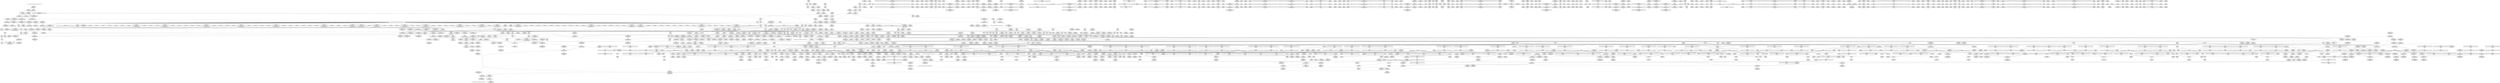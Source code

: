 digraph {
	CE0x56108a0 [shape=record,shape=Mrecord,label="{CE0x56108a0|i8_4|*Constant*}"]
	CE0x5668900 [shape=record,shape=Mrecord,label="{CE0x5668900|kmalloc:flags|Function::kmalloc&Arg::flags::|*SummSink*}"]
	CE0x561e000 [shape=record,shape=Mrecord,label="{CE0x561e000|selinux_shm_alloc_security:tmp17|security/selinux/hooks.c,5310|*SummSource*}"]
	CE0x56469e0 [shape=record,shape=Mrecord,label="{CE0x56469e0|i64*_getelementptr_inbounds_(_6_x_i64_,_6_x_i64_*___llvm_gcov_ctr301,_i64_0,_i64_0)|*Constant*|*SummSource*}"]
	CE0x5672d10 [shape=record,shape=Mrecord,label="{CE0x5672d10|GLOBAL:__llvm_gcov_ctr132|Global_var:__llvm_gcov_ctr132|*SummSink*}"]
	CE0x55f41b0 [shape=record,shape=Mrecord,label="{CE0x55f41b0|current_sid:tmp17|security/selinux/hooks.c,218|*SummSource*}"]
	CE0x5618d60 [shape=record,shape=Mrecord,label="{CE0x5618d60|i64_1|*Constant*}"]
	CE0x55f2ed0 [shape=record,shape=Mrecord,label="{CE0x55f2ed0|selinux_shm_alloc_security:tobool7|security/selinux/hooks.c,5309|*SummSink*}"]
	CE0x55bd360 [shape=record,shape=Mrecord,label="{CE0x55bd360|selinux_shm_alloc_security:return}"]
	CE0x562ad60 [shape=record,shape=Mrecord,label="{CE0x562ad60|current_sid:tmp2|*SummSink*}"]
	CE0x564fa50 [shape=record,shape=Mrecord,label="{CE0x564fa50|i64*_getelementptr_inbounds_(_11_x_i64_,_11_x_i64_*___llvm_gcov_ctr127,_i64_0,_i64_9)|*Constant*|*SummSource*}"]
	CE0x55d65a0 [shape=record,shape=Mrecord,label="{CE0x55d65a0|get_current:bb}"]
	CE0x564e920 [shape=record,shape=Mrecord,label="{CE0x564e920|_call_void_lockdep_rcu_suspicious(i8*_getelementptr_inbounds_(_25_x_i8_,_25_x_i8_*_.str45,_i32_0,_i32_0),_i32_883,_i8*_getelementptr_inbounds_(_42_x_i8_,_42_x_i8_*_.str46,_i32_0,_i32_0))_#10,_!dbg_!27728|include/linux/rcupdate.h,882|*SummSink*}"]
	CE0x55e4d70 [shape=record,shape=Mrecord,label="{CE0x55e4d70|current_sid:tmp12|security/selinux/hooks.c,218}"]
	CE0x56f6380 [shape=record,shape=Mrecord,label="{CE0x56f6380|i64*_getelementptr_inbounds_(_4_x_i64_,_4_x_i64_*___llvm_gcov_ctr133,_i64_0,_i64_1)|*Constant*|*SummSource*}"]
	CE0x56d5970 [shape=record,shape=Mrecord,label="{CE0x56d5970|rcu_lock_acquire:tmp2|*SummSink*}"]
	CE0x562fa90 [shape=record,shape=Mrecord,label="{CE0x562fa90|i64*_getelementptr_inbounds_(_11_x_i64_,_11_x_i64_*___llvm_gcov_ctr125,_i64_0,_i64_0)|*Constant*|*SummSink*}"]
	CE0x55e20a0 [shape=record,shape=Mrecord,label="{CE0x55e20a0|ipc_alloc_security:perm|Function::ipc_alloc_security&Arg::perm::|*SummSource*}"]
	CE0x5618fd0 [shape=record,shape=Mrecord,label="{CE0x5618fd0|task_sid:land.lhs.true2}"]
	CE0x563aa10 [shape=record,shape=Mrecord,label="{CE0x563aa10|COLLAPSED:_GCMRE_current_task_external_global_%struct.task_struct*:_elem_0::|security/selinux/hooks.c,218}"]
	CE0x56733f0 [shape=record,shape=Mrecord,label="{CE0x56733f0|rcu_read_unlock:do.body|*SummSource*}"]
	CE0x56f1af0 [shape=record,shape=Mrecord,label="{CE0x56f1af0|__rcu_read_unlock:bb|*SummSink*}"]
	CE0x5626fc0 [shape=record,shape=Mrecord,label="{CE0x5626fc0|_call_void_mcount()_#3}"]
	CE0x5685950 [shape=record,shape=Mrecord,label="{CE0x5685950|GLOBAL:rcu_lock_acquire|*Constant*}"]
	CE0x55f7810 [shape=record,shape=Mrecord,label="{CE0x55f7810|selinux_shm_alloc_security:tmp8|security/selinux/hooks.c,5302|*SummSource*}"]
	CE0x5629300 [shape=record,shape=Mrecord,label="{CE0x5629300|i32_218|*Constant*}"]
	CE0x56f2020 [shape=record,shape=Mrecord,label="{CE0x56f2020|i64*_getelementptr_inbounds_(_4_x_i64_,_4_x_i64_*___llvm_gcov_ctr133,_i64_0,_i64_3)|*Constant*|*SummSink*}"]
	CE0x5614740 [shape=record,shape=Mrecord,label="{CE0x5614740|avc_has_perm:entry|*SummSource*}"]
	CE0x5635bd0 [shape=record,shape=Mrecord,label="{CE0x5635bd0|ipc_alloc_security:retval.0|*SummSink*}"]
	CE0x5630990 [shape=record,shape=Mrecord,label="{CE0x5630990|current_sid:do.end}"]
	CE0x56e0860 [shape=record,shape=Mrecord,label="{CE0x56e0860|_call_void___rcu_read_unlock()_#10,_!dbg_!27734|include/linux/rcupdate.h,937|*SummSource*}"]
	CE0x5674740 [shape=record,shape=Mrecord,label="{CE0x5674740|i64_3|*Constant*}"]
	CE0x5649690 [shape=record,shape=Mrecord,label="{CE0x5649690|rcu_read_unlock:land.lhs.true}"]
	CE0x57037e0 [shape=record,shape=Mrecord,label="{CE0x57037e0|rcu_lock_release:indirectgoto|*SummSource*}"]
	CE0x55e9e50 [shape=record,shape=Mrecord,label="{CE0x55e9e50|task_sid:task|Function::task_sid&Arg::task::}"]
	CE0x55d2900 [shape=record,shape=Mrecord,label="{CE0x55d2900|80:_i32,_112:_i8*,_:_CMRE_27,28_}"]
	CE0x5640550 [shape=record,shape=Mrecord,label="{CE0x5640550|current_sid:tmp23|security/selinux/hooks.c,218}"]
	CE0x5639ef0 [shape=record,shape=Mrecord,label="{CE0x5639ef0|current_sid:call4|security/selinux/hooks.c,218|*SummSink*}"]
	CE0x5679540 [shape=record,shape=Mrecord,label="{CE0x5679540|kmalloc:tmp3|*SummSource*}"]
	CE0x55d1730 [shape=record,shape=Mrecord,label="{CE0x55d1730|i32_1|*Constant*|*SummSource*}"]
	CE0x56337b0 [shape=record,shape=Mrecord,label="{CE0x56337b0|i64*_getelementptr_inbounds_(_2_x_i64_,_2_x_i64_*___llvm_gcov_ctr302,_i64_0,_i64_1)|*Constant*|*SummSink*}"]
	CE0x56393f0 [shape=record,shape=Mrecord,label="{CE0x56393f0|current_sid:tmp20|security/selinux/hooks.c,218}"]
	CE0x55cd2c0 [shape=record,shape=Mrecord,label="{CE0x55cd2c0|selinux_shm_alloc_security:tmp}"]
	CE0x564ae70 [shape=record,shape=Mrecord,label="{CE0x564ae70|kzalloc:tmp3}"]
	CE0x56934f0 [shape=record,shape=Mrecord,label="{CE0x56934f0|task_sid:tmp18|security/selinux/hooks.c,208|*SummSource*}"]
	CE0x56d5ef0 [shape=record,shape=Mrecord,label="{CE0x56d5ef0|rcu_read_unlock:tmp12|include/linux/rcupdate.h,933}"]
	CE0x55d2ea0 [shape=record,shape=Mrecord,label="{CE0x55d2ea0|i64_1|*Constant*|*SummSink*}"]
	CE0x55d3320 [shape=record,shape=Mrecord,label="{CE0x55d3320|kzalloc:entry|*SummSource*}"]
	CE0x5683e90 [shape=record,shape=Mrecord,label="{CE0x5683e90|GLOBAL:rcu_read_unlock|*Constant*|*SummSource*}"]
	CE0x55d7430 [shape=record,shape=Mrecord,label="{CE0x55d7430|80:_i32,_112:_i8*,_:_CMRE_65,66_}"]
	CE0x56dfde0 [shape=record,shape=Mrecord,label="{CE0x56dfde0|rcu_lock_release:map|Function::rcu_lock_release&Arg::map::}"]
	CE0x56d6c10 [shape=record,shape=Mrecord,label="{CE0x56d6c10|rcu_lock_release:tmp3|*SummSink*}"]
	CE0x56502d0 [shape=record,shape=Mrecord,label="{CE0x56502d0|rcu_read_lock:tmp19|include/linux/rcupdate.h,882|*SummSource*}"]
	CE0x5648250 [shape=record,shape=Mrecord,label="{CE0x5648250|rcu_lock_release:tmp2}"]
	CE0x56f3260 [shape=record,shape=Mrecord,label="{CE0x56f3260|__preempt_count_add:tmp|*SummSource*}"]
	CE0x5618040 [shape=record,shape=Mrecord,label="{CE0x5618040|selinux_shm_alloc_security:u|security/selinux/hooks.c,5305|*SummSource*}"]
	CE0x55eaf10 [shape=record,shape=Mrecord,label="{CE0x55eaf10|current_sid:if.end|*SummSink*}"]
	CE0x561ed80 [shape=record,shape=Mrecord,label="{CE0x561ed80|_call_void_ipc_free_security(%struct.kern_ipc_perm*_%shm_perm9)_#10,_!dbg_!27743|security/selinux/hooks.c,5310|*SummSink*}"]
	CE0x55d4020 [shape=record,shape=Mrecord,label="{CE0x55d4020|%struct.task_struct*_(%struct.task_struct**)*_asm_movq_%gs:$_1:P_,$0_,_r,im,_dirflag_,_fpsr_,_flags_|*SummSource*}"]
	CE0x56d3500 [shape=record,shape=Mrecord,label="{CE0x56d3500|rcu_lock_acquire:tmp|*SummSource*}"]
	CE0x562a9e0 [shape=record,shape=Mrecord,label="{CE0x562a9e0|get_current:tmp3|*SummSource*}"]
	CE0x56df340 [shape=record,shape=Mrecord,label="{CE0x56df340|_call_void_rcu_lock_release(%struct.lockdep_map*_rcu_lock_map)_#10,_!dbg_!27733|include/linux/rcupdate.h,935|*SummSink*}"]
	CE0x55af900 [shape=record,shape=Mrecord,label="{CE0x55af900|current_sid:land.lhs.true2|*SummSource*}"]
	CE0x55eb7f0 [shape=record,shape=Mrecord,label="{CE0x55eb7f0|selinux_shm_alloc_security:tmp21|security/selinux/hooks.c,5314|*SummSink*}"]
	CE0x55de9f0 [shape=record,shape=Mrecord,label="{CE0x55de9f0|GLOBAL:__llvm_gcov_ctr310|Global_var:__llvm_gcov_ctr310|*SummSink*}"]
	CE0x5647ba0 [shape=record,shape=Mrecord,label="{CE0x5647ba0|__preempt_count_add:val|Function::__preempt_count_add&Arg::val::|*SummSink*}"]
	CE0x571eeb0 [shape=record,shape=Mrecord,label="{CE0x571eeb0|__preempt_count_add:do.end|*SummSink*}"]
	CE0x5707f80 [shape=record,shape=Mrecord,label="{CE0x5707f80|rcu_lock_release:tmp4|include/linux/rcupdate.h,423|*SummSink*}"]
	CE0x5641d50 [shape=record,shape=Mrecord,label="{CE0x5641d50|current_sid:tmp24|security/selinux/hooks.c,220}"]
	CE0x568fd50 [shape=record,shape=Mrecord,label="{CE0x568fd50|rcu_lock_acquire:map|Function::rcu_lock_acquire&Arg::map::|*SummSource*}"]
	CE0x5642a00 [shape=record,shape=Mrecord,label="{CE0x5642a00|kzalloc:tmp|*SummSource*}"]
	CE0x562d420 [shape=record,shape=Mrecord,label="{CE0x562d420|COLLAPSED:_GCMRE___llvm_gcov_ctr302_internal_global_2_x_i64_zeroinitializer:_elem_0:default:}"]
	CE0x56386c0 [shape=record,shape=Mrecord,label="{CE0x56386c0|i64*_getelementptr_inbounds_(_13_x_i64_,_13_x_i64_*___llvm_gcov_ctr126,_i64_0,_i64_9)|*Constant*}"]
	CE0x5625d60 [shape=record,shape=Mrecord,label="{CE0x5625d60|GLOBAL:__rcu_read_lock|*Constant*|*SummSource*}"]
	CE0x5681f30 [shape=record,shape=Mrecord,label="{CE0x5681f30|task_sid:tmp27|security/selinux/hooks.c,208|*SummSink*}"]
	CE0x56d8140 [shape=record,shape=Mrecord,label="{CE0x56d8140|rcu_read_unlock:tmp9|include/linux/rcupdate.h,933|*SummSink*}"]
	CE0x55f79d0 [shape=record,shape=Mrecord,label="{CE0x55f79d0|selinux_shm_alloc_security:tmp8|security/selinux/hooks.c,5302|*SummSink*}"]
	CE0x565c200 [shape=record,shape=Mrecord,label="{CE0x565c200|i64*_getelementptr_inbounds_(_4_x_i64_,_4_x_i64_*___llvm_gcov_ctr128,_i64_0,_i64_2)|*Constant*}"]
	CE0x55f2630 [shape=record,shape=Mrecord,label="{CE0x55f2630|rcu_read_unlock:do.end|*SummSink*}"]
	CE0x5628660 [shape=record,shape=Mrecord,label="{CE0x5628660|ipc_alloc_security:tmp11|security/selinux/hooks.c,5090|*SummSink*}"]
	CE0x56df1a0 [shape=record,shape=Mrecord,label="{CE0x56df1a0|_call_void_rcu_lock_release(%struct.lockdep_map*_rcu_lock_map)_#10,_!dbg_!27733|include/linux/rcupdate.h,935}"]
	CE0x55cfa50 [shape=record,shape=Mrecord,label="{CE0x55cfa50|i64*_getelementptr_inbounds_(_2_x_i64_,_2_x_i64_*___llvm_gcov_ctr98,_i64_0,_i64_1)|*Constant*|*SummSink*}"]
	CE0x56e2840 [shape=record,shape=Mrecord,label="{CE0x56e2840|__preempt_count_add:bb}"]
	CE0x562ead0 [shape=record,shape=Mrecord,label="{CE0x562ead0|ipc_free_security:tmp2|*SummSource*}"]
	CE0x5681850 [shape=record,shape=Mrecord,label="{CE0x5681850|task_sid:tmp26|security/selinux/hooks.c,208|*SummSource*}"]
	CE0x55e1960 [shape=record,shape=Mrecord,label="{CE0x55e1960|_call_void_mcount()_#3|*SummSink*}"]
	CE0x563ab30 [shape=record,shape=Mrecord,label="{CE0x563ab30|current_sid:cred|security/selinux/hooks.c,218|*SummSource*}"]
	CE0x56da380 [shape=record,shape=Mrecord,label="{CE0x56da380|rcu_read_unlock:tmp18|include/linux/rcupdate.h,933}"]
	CE0x564bc30 [shape=record,shape=Mrecord,label="{CE0x564bc30|kzalloc:flags|Function::kzalloc&Arg::flags::|*SummSink*}"]
	CE0x5736ea0 [shape=record,shape=Mrecord,label="{CE0x5736ea0|i64*_getelementptr_inbounds_(_4_x_i64_,_4_x_i64_*___llvm_gcov_ctr135,_i64_0,_i64_1)|*Constant*}"]
	CE0x56fa620 [shape=record,shape=Mrecord,label="{CE0x56fa620|__preempt_count_add:tmp6|./arch/x86/include/asm/preempt.h,73}"]
	CE0x709f980 [shape=record,shape=Mrecord,label="{CE0x709f980|selinux_shm_alloc_security:tmp1}"]
	CE0x5614d50 [shape=record,shape=Mrecord,label="{CE0x5614d50|selinux_shm_alloc_security:call6|security/selinux/hooks.c,5307|*SummSink*}"]
	CE0x55d05e0 [shape=record,shape=Mrecord,label="{CE0x55d05e0|selinux_shm_alloc_security:shm_perm3|security/selinux/hooks.c,5302}"]
	CE0x5682000 [shape=record,shape=Mrecord,label="{CE0x5682000|GLOBAL:cred_sid|*Constant*}"]
	CE0x56e3bb0 [shape=record,shape=Mrecord,label="{CE0x56e3bb0|i64*_getelementptr_inbounds_(_4_x_i64_,_4_x_i64_*___llvm_gcov_ctr128,_i64_0,_i64_0)|*Constant*|*SummSink*}"]
	CE0x55afea0 [shape=record,shape=Mrecord,label="{CE0x55afea0|80:_i32,_112:_i8*,_:_CMRE_42,43_}"]
	CE0x56316d0 [shape=record,shape=Mrecord,label="{CE0x56316d0|ipc_alloc_security:call|security/selinux/hooks.c,5083}"]
	CE0x5628f70 [shape=record,shape=Mrecord,label="{CE0x5628f70|i8*_getelementptr_inbounds_(_25_x_i8_,_25_x_i8_*_.str3,_i32_0,_i32_0)|*Constant*|*SummSource*}"]
	CE0x563e060 [shape=record,shape=Mrecord,label="{CE0x563e060|rcu_read_unlock:tmp3|*SummSink*}"]
	CE0x564a040 [shape=record,shape=Mrecord,label="{CE0x564a040|ipc_alloc_security:tmp10|security/selinux/hooks.c,5087}"]
	CE0x56eeaa0 [shape=record,shape=Mrecord,label="{CE0x56eeaa0|i64*_getelementptr_inbounds_(_4_x_i64_,_4_x_i64_*___llvm_gcov_ctr130,_i64_0,_i64_0)|*Constant*|*SummSink*}"]
	"CONST[source:1(input),value:2(dynamic)][purpose:{object}][SrcIdx:14]"
	CE0x56dfca0 [shape=record,shape=Mrecord,label="{CE0x56dfca0|rcu_lock_release:entry|*SummSource*}"]
	CE0x56807b0 [shape=record,shape=Mrecord,label="{CE0x56807b0|task_sid:tmp24|security/selinux/hooks.c,208|*SummSink*}"]
	CE0x56d1980 [shape=record,shape=Mrecord,label="{CE0x56d1980|_call_void_asm_sideeffect_,_memory_,_dirflag_,_fpsr_,_flags_()_#3,_!dbg_!27711,_!srcloc_!27714|include/linux/rcupdate.h,244|*SummSink*}"]
	CE0x56ee350 [shape=record,shape=Mrecord,label="{CE0x56ee350|rcu_lock_acquire:tmp5|include/linux/rcupdate.h,418|*SummSource*}"]
	CE0x572be60 [shape=record,shape=Mrecord,label="{CE0x572be60|__preempt_count_add:tmp2|*SummSink*}"]
	CE0x55dcf50 [shape=record,shape=Mrecord,label="{CE0x55dcf50|selinux_shm_alloc_security:tmp6|security/selinux/hooks.c,5300}"]
	CE0x5635520 [shape=record,shape=Mrecord,label="{CE0x5635520|rcu_read_unlock:tmp13|include/linux/rcupdate.h,933|*SummSource*}"]
	CE0x56d6ba0 [shape=record,shape=Mrecord,label="{CE0x56d6ba0|rcu_lock_release:tmp3|*SummSource*}"]
	CE0x56685f0 [shape=record,shape=Mrecord,label="{CE0x56685f0|task_sid:tmp3}"]
	CE0x5702ba0 [shape=record,shape=Mrecord,label="{CE0x5702ba0|i64*_getelementptr_inbounds_(_4_x_i64_,_4_x_i64_*___llvm_gcov_ctr134,_i64_0,_i64_3)|*Constant*|*SummSink*}"]
	CE0x5660240 [shape=record,shape=Mrecord,label="{CE0x5660240|ipc_alloc_security:security|security/selinux/hooks.c,5090|*SummSink*}"]
	CE0x56de480 [shape=record,shape=Mrecord,label="{CE0x56de480|i64*_getelementptr_inbounds_(_11_x_i64_,_11_x_i64_*___llvm_gcov_ctr132,_i64_0,_i64_10)|*Constant*|*SummSource*}"]
	CE0x561f240 [shape=record,shape=Mrecord,label="{CE0x561f240|GLOBAL:ipc_free_security|*Constant*|*SummSink*}"]
	CE0x564b960 [shape=record,shape=Mrecord,label="{CE0x564b960|task_sid:tobool|security/selinux/hooks.c,208}"]
	CE0x5643960 [shape=record,shape=Mrecord,label="{CE0x5643960|task_sid:tmp|*SummSink*}"]
	CE0x55ef4a0 [shape=record,shape=Mrecord,label="{CE0x55ef4a0|current_sid:tmp15|security/selinux/hooks.c,218}"]
	CE0x56607b0 [shape=record,shape=Mrecord,label="{CE0x56607b0|ipc_alloc_security:retval.0}"]
	CE0x55cb590 [shape=record,shape=Mrecord,label="{CE0x55cb590|_ret_i32_%tmp24,_!dbg_!27742|security/selinux/hooks.c,220|*SummSource*}"]
	CE0x55f0740 [shape=record,shape=Mrecord,label="{CE0x55f0740|ipc_alloc_security:tmp7|security/selinux/hooks.c,5085}"]
	CE0x57079f0 [shape=record,shape=Mrecord,label="{CE0x57079f0|i64*_getelementptr_inbounds_(_4_x_i64_,_4_x_i64_*___llvm_gcov_ctr133,_i64_0,_i64_2)|*Constant*|*SummSource*}"]
	CE0x55e8da0 [shape=record,shape=Mrecord,label="{CE0x55e8da0|80:_i32,_112:_i8*,_:_CMRE_19,20_}"]
	CE0x56573d0 [shape=record,shape=Mrecord,label="{CE0x56573d0|rcu_read_lock:tmp11|include/linux/rcupdate.h,882|*SummSink*}"]
	CE0x55ee5e0 [shape=record,shape=Mrecord,label="{CE0x55ee5e0|kzalloc:tmp2|*SummSink*}"]
	CE0x5612a30 [shape=record,shape=Mrecord,label="{CE0x5612a30|ipc_alloc_security:bb|*SummSource*}"]
	CE0x5629dd0 [shape=record,shape=Mrecord,label="{CE0x5629dd0|current_sid:tmp3|*SummSource*}"]
	CE0x55d0960 [shape=record,shape=Mrecord,label="{CE0x55d0960|selinux_shm_alloc_security:shm_perm3|security/selinux/hooks.c,5302|*SummSink*}"]
	CE0x55e6230 [shape=record,shape=Mrecord,label="{CE0x55e6230|i64_2|*Constant*}"]
	CE0x56ee1d0 [shape=record,shape=Mrecord,label="{CE0x56ee1d0|rcu_lock_acquire:tmp5|include/linux/rcupdate.h,418}"]
	CE0x56d3bd0 [shape=record,shape=Mrecord,label="{CE0x56d3bd0|rcu_read_unlock:tmp12|include/linux/rcupdate.h,933|*SummSink*}"]
	CE0x55e00e0 [shape=record,shape=Mrecord,label="{CE0x55e00e0|80:_i32,_112:_i8*,_:_CMRE_50,51_}"]
	CE0x563f930 [shape=record,shape=Mrecord,label="{CE0x563f930|i32_22|*Constant*|*SummSource*}"]
	CE0x562d030 [shape=record,shape=Mrecord,label="{CE0x562d030|current_sid:tmp10|security/selinux/hooks.c,218|*SummSource*}"]
	CE0x55c5040 [shape=record,shape=Mrecord,label="{CE0x55c5040|current_sid:tmp8|security/selinux/hooks.c,218|*SummSource*}"]
	CE0x5637e20 [shape=record,shape=Mrecord,label="{CE0x5637e20|i8*_getelementptr_inbounds_(_41_x_i8_,_41_x_i8_*_.str44,_i32_0,_i32_0)|*Constant*|*SummSource*}"]
	CE0x567f9c0 [shape=record,shape=Mrecord,label="{CE0x567f9c0|task_sid:tmp23|security/selinux/hooks.c,208|*SummSource*}"]
	CE0x5706a20 [shape=record,shape=Mrecord,label="{CE0x5706a20|__rcu_read_unlock:tmp}"]
	CE0x55ef510 [shape=record,shape=Mrecord,label="{CE0x55ef510|current_sid:tmp15|security/selinux/hooks.c,218|*SummSource*}"]
	CE0x568ba90 [shape=record,shape=Mrecord,label="{CE0x568ba90|_call_void_mcount()_#3}"]
	CE0x5627550 [shape=record,shape=Mrecord,label="{CE0x5627550|i64*_getelementptr_inbounds_(_2_x_i64_,_2_x_i64_*___llvm_gcov_ctr182,_i64_0,_i64_0)|*Constant*}"]
	CE0x57111b0 [shape=record,shape=Mrecord,label="{CE0x57111b0|__preempt_count_add:do.body}"]
	CE0x56e92d0 [shape=record,shape=Mrecord,label="{CE0x56e92d0|i32_2|*Constant*|*SummSink*}"]
	CE0x566a000 [shape=record,shape=Mrecord,label="{CE0x566a000|ipc_free_security:security|security/selinux/hooks.c,5097|*SummSource*}"]
	CE0x5685400 [shape=record,shape=Mrecord,label="{CE0x5685400|cred_sid:tmp4|*LoadInst*|security/selinux/hooks.c,196|*SummSink*}"]
	CE0x5649e30 [shape=record,shape=Mrecord,label="{CE0x5649e30|ipc_alloc_security:tmp9|security/selinux/hooks.c,5087|*SummSink*}"]
	CE0x55d5d80 [shape=record,shape=Mrecord,label="{CE0x55d5d80|i64_1|*Constant*}"]
	CE0x57173c0 [shape=record,shape=Mrecord,label="{CE0x57173c0|i64*_getelementptr_inbounds_(_4_x_i64_,_4_x_i64_*___llvm_gcov_ctr135,_i64_0,_i64_0)|*Constant*|*SummSink*}"]
	CE0x5667180 [shape=record,shape=Mrecord,label="{CE0x5667180|GLOBAL:rcu_lock_map|Global_var:rcu_lock_map|*SummSource*}"]
	CE0x56727e0 [shape=record,shape=Mrecord,label="{CE0x56727e0|__preempt_count_add:entry|*SummSink*}"]
	CE0x56f3f70 [shape=record,shape=Mrecord,label="{CE0x56f3f70|__rcu_read_unlock:tmp4|include/linux/rcupdate.h,244}"]
	CE0x5628990 [shape=record,shape=Mrecord,label="{CE0x5628990|_call_void_mcount()_#3|*SummSource*}"]
	CE0x55b0460 [shape=record,shape=Mrecord,label="{CE0x55b0460|_ret_i32_%tmp24,_!dbg_!27742|security/selinux/hooks.c,220}"]
	CE0x55bf000 [shape=record,shape=Mrecord,label="{CE0x55bf000|_call_void_mcount()_#3}"]
	CE0x562eb40 [shape=record,shape=Mrecord,label="{CE0x562eb40|ipc_free_security:tmp2|*SummSink*}"]
	CE0x56e0eb0 [shape=record,shape=Mrecord,label="{CE0x56e0eb0|GLOBAL:__rcu_read_unlock|*Constant*|*SummSource*}"]
	CE0x55e4580 [shape=record,shape=Mrecord,label="{CE0x55e4580|kzalloc:or|include/linux/slab.h,578|*SummSink*}"]
	CE0x56e1b90 [shape=record,shape=Mrecord,label="{CE0x56e1b90|__rcu_read_lock:do.end}"]
	CE0x56170e0 [shape=record,shape=Mrecord,label="{CE0x56170e0|avc_has_perm:ssid|Function::avc_has_perm&Arg::ssid::|*SummSource*}"]
	CE0x55e4ee0 [shape=record,shape=Mrecord,label="{CE0x55e4ee0|current_sid:tmp12|security/selinux/hooks.c,218|*SummSource*}"]
	CE0x55c3d30 [shape=record,shape=Mrecord,label="{CE0x55c3d30|80:_i32,_112:_i8*,_:_CMRE_32,33_}"]
	CE0x57047b0 [shape=record,shape=Mrecord,label="{CE0x57047b0|i32_1|*Constant*}"]
	CE0x56f1950 [shape=record,shape=Mrecord,label="{CE0x56f1950|__rcu_read_unlock:bb|*SummSource*}"]
	CE0x5613970 [shape=record,shape=Mrecord,label="{CE0x5613970|selinux_shm_alloc_security:u|security/selinux/hooks.c,5305}"]
	CE0x55f4900 [shape=record,shape=Mrecord,label="{CE0x55f4900|current_sid:tmp19|security/selinux/hooks.c,218}"]
	CE0x5667c20 [shape=record,shape=Mrecord,label="{CE0x5667c20|_ret_void,_!dbg_!27717|include/linux/rcupdate.h,240}"]
	CE0x561b970 [shape=record,shape=Mrecord,label="{CE0x561b970|i64*_getelementptr_inbounds_(_9_x_i64_,_9_x_i64_*___llvm_gcov_ctr310,_i64_0,_i64_7)|*Constant*|*SummSource*}"]
	CE0x5676150 [shape=record,shape=Mrecord,label="{CE0x5676150|_call_void___rcu_read_lock()_#10,_!dbg_!27710|include/linux/rcupdate.h,879|*SummSource*}"]
	CE0x5648030 [shape=record,shape=Mrecord,label="{CE0x5648030|rcu_lock_acquire:tmp4|include/linux/rcupdate.h,418}"]
	CE0x55e9d70 [shape=record,shape=Mrecord,label="{CE0x55e9d70|task_sid:entry|*SummSink*}"]
	CE0x5663cd0 [shape=record,shape=Mrecord,label="{CE0x5663cd0|cred_sid:tmp4|*LoadInst*|security/selinux/hooks.c,196|*SummSource*}"]
	CE0x5692990 [shape=record,shape=Mrecord,label="{CE0x5692990|task_sid:tmp17|security/selinux/hooks.c,208|*SummSink*}"]
	CE0x55afb20 [shape=record,shape=Mrecord,label="{CE0x55afb20|current_sid:land.lhs.true|*SummSink*}"]
	CE0x5649260 [shape=record,shape=Mrecord,label="{CE0x5649260|__rcu_read_lock:tmp7|include/linux/rcupdate.h,240|*SummSource*}"]
	CE0x5674d80 [shape=record,shape=Mrecord,label="{CE0x5674d80|rcu_read_lock:if.end}"]
	CE0x56436a0 [shape=record,shape=Mrecord,label="{CE0x56436a0|i64*_getelementptr_inbounds_(_13_x_i64_,_13_x_i64_*___llvm_gcov_ctr126,_i64_0,_i64_1)|*Constant*}"]
	CE0x56eae30 [shape=record,shape=Mrecord,label="{CE0x56eae30|__preempt_count_add:do.body|*SummSource*}"]
	CE0x5676460 [shape=record,shape=Mrecord,label="{CE0x5676460|_call_void___rcu_read_lock()_#10,_!dbg_!27710|include/linux/rcupdate.h,879}"]
	CE0x57019f0 [shape=record,shape=Mrecord,label="{CE0x57019f0|__preempt_count_add:tmp4|./arch/x86/include/asm/preempt.h,72|*SummSource*}"]
	CE0x5724db0 [shape=record,shape=Mrecord,label="{CE0x5724db0|i64*_getelementptr_inbounds_(_4_x_i64_,_4_x_i64_*___llvm_gcov_ctr135,_i64_0,_i64_3)|*Constant*}"]
	CE0x55d6710 [shape=record,shape=Mrecord,label="{CE0x55d6710|get_current:tmp}"]
	CE0x55edff0 [shape=record,shape=Mrecord,label="{CE0x55edff0|current_sid:tobool|security/selinux/hooks.c,218|*SummSource*}"]
	CE0x570f2f0 [shape=record,shape=Mrecord,label="{CE0x570f2f0|__rcu_read_unlock:tmp2|*SummSource*}"]
	CE0x57044a0 [shape=record,shape=Mrecord,label="{CE0x57044a0|_call_void_lock_release(%struct.lockdep_map*_%map,_i32_1,_i64_ptrtoint_(i8*_blockaddress(_rcu_lock_release,_%__here)_to_i64))_#10,_!dbg_!27716|include/linux/rcupdate.h,423}"]
	CE0x57092e0 [shape=record,shape=Mrecord,label="{CE0x57092e0|_call_void_asm_addl_$1,_%gs:$0_,_*m,ri,*m,_dirflag_,_fpsr_,_flags_(i32*___preempt_count,_i32_%sub,_i32*___preempt_count)_#3,_!dbg_!27717,_!srcloc_!27718|./arch/x86/include/asm/preempt.h,77|*SummSource*}"]
	CE0x56899b0 [shape=record,shape=Mrecord,label="{CE0x56899b0|rcu_read_unlock:tmp2}"]
	CE0x565dc80 [shape=record,shape=Mrecord,label="{CE0x565dc80|0:_i8,_:_GCMR_rcu_read_unlock.__warned_internal_global_i8_0,_section_.data.unlikely_,_align_1:_elem_0:default:}"]
	CE0x56dc560 [shape=record,shape=Mrecord,label="{CE0x56dc560|rcu_read_unlock:tmp17|include/linux/rcupdate.h,933|*SummSource*}"]
	CE0x5645290 [shape=record,shape=Mrecord,label="{CE0x5645290|task_sid:if.end|*SummSource*}"]
	CE0x56f1dc0 [shape=record,shape=Mrecord,label="{CE0x56f1dc0|__rcu_read_unlock:tmp1|*SummSink*}"]
	CE0x5640650 [shape=record,shape=Mrecord,label="{CE0x5640650|current_sid:tmp22|security/selinux/hooks.c,218|*SummSink*}"]
	CE0x55cedd0 [shape=record,shape=Mrecord,label="{CE0x55cedd0|80:_i32,_112:_i8*,_:_CMRE_80,84_|*MultipleSource*|Function::selinux_shm_alloc_security&Arg::shp::|security/selinux/hooks.c,5298}"]
	CE0x5650910 [shape=record,shape=Mrecord,label="{CE0x5650910|rcu_read_lock:tmp17|include/linux/rcupdate.h,882|*SummSource*}"]
	CE0x570b280 [shape=record,shape=Mrecord,label="{CE0x570b280|COLLAPSED:_GCMRE___llvm_gcov_ctr135_internal_global_4_x_i64_zeroinitializer:_elem_0:default:}"]
	CE0x5654ba0 [shape=record,shape=Mrecord,label="{CE0x5654ba0|rcu_lock_acquire:indirectgoto|*SummSink*}"]
	CE0x55d75e0 [shape=record,shape=Mrecord,label="{CE0x55d75e0|i64*_getelementptr_inbounds_(_2_x_i64_,_2_x_i64_*___llvm_gcov_ctr98,_i64_0,_i64_1)|*Constant*|*SummSource*}"]
	CE0x564f780 [shape=record,shape=Mrecord,label="{CE0x564f780|i8*_getelementptr_inbounds_(_42_x_i8_,_42_x_i8_*_.str46,_i32_0,_i32_0)|*Constant*}"]
	CE0x55bcf30 [shape=record,shape=Mrecord,label="{CE0x55bcf30|selinux_shm_alloc_security:bb}"]
	CE0x55ed3c0 [shape=record,shape=Mrecord,label="{CE0x55ed3c0|i64_8|*Constant*|*SummSource*}"]
	CE0x5684b00 [shape=record,shape=Mrecord,label="{CE0x5684b00|i64*_getelementptr_inbounds_(_2_x_i64_,_2_x_i64_*___llvm_gcov_ctr109,_i64_0,_i64_0)|*Constant*}"]
	CE0x55d7020 [shape=record,shape=Mrecord,label="{CE0x55d7020|current_sid:tmp4|security/selinux/hooks.c,218}"]
	CE0x5684040 [shape=record,shape=Mrecord,label="{CE0x5684040|rcu_read_unlock:entry|*SummSource*}"]
	CE0x55aec40 [shape=record,shape=Mrecord,label="{CE0x55aec40|GLOBAL:current_task|Global_var:current_task}"]
	CE0x5709aa0 [shape=record,shape=Mrecord,label="{CE0x5709aa0|_call_void_mcount()_#3|*SummSink*}"]
	CE0x5667ef0 [shape=record,shape=Mrecord,label="{CE0x5667ef0|_ret_void,_!dbg_!27717|include/linux/rcupdate.h,240|*SummSink*}"]
	CE0x5660b50 [shape=record,shape=Mrecord,label="{CE0x5660b50|ipc_alloc_security:retval.0|*SummSource*}"]
	CE0x572bdf0 [shape=record,shape=Mrecord,label="{CE0x572bdf0|__preempt_count_add:tmp2|*SummSource*}"]
	CE0x73429c0 [shape=record,shape=Mrecord,label="{CE0x73429c0|selinux_shm_alloc_security:shm_perm|security/selinux/hooks.c,5298|*SummSink*}"]
	CE0x56624d0 [shape=record,shape=Mrecord,label="{CE0x56624d0|task_sid:do.end6}"]
	CE0x568d390 [shape=record,shape=Mrecord,label="{CE0x568d390|_call_void_mcount()_#3}"]
	CE0x55c7b60 [shape=record,shape=Mrecord,label="{CE0x55c7b60|current_sid:tmp6|security/selinux/hooks.c,218}"]
	CE0x563ae50 [shape=record,shape=Mrecord,label="{CE0x563ae50|ipc_free_security:tmp6|security/selinux/hooks.c,5099}"]
	CE0x5702950 [shape=record,shape=Mrecord,label="{CE0x5702950|_call_void_asm_addl_$1,_%gs:$0_,_*m,ri,*m,_dirflag_,_fpsr_,_flags_(i32*___preempt_count,_i32_%val,_i32*___preempt_count)_#3,_!dbg_!27714,_!srcloc_!27717|./arch/x86/include/asm/preempt.h,72|*SummSink*}"]
	CE0x56516f0 [shape=record,shape=Mrecord,label="{CE0x56516f0|i8*_getelementptr_inbounds_(_25_x_i8_,_25_x_i8_*_.str45,_i32_0,_i32_0)|*Constant*|*SummSink*}"]
	CE0x5658690 [shape=record,shape=Mrecord,label="{CE0x5658690|rcu_read_unlock:tmp16|include/linux/rcupdate.h,933|*SummSource*}"]
	CE0x56e8180 [shape=record,shape=Mrecord,label="{CE0x56e8180|__rcu_read_unlock:tmp5|include/linux/rcupdate.h,244|*SummSink*}"]
	CE0x5617500 [shape=record,shape=Mrecord,label="{CE0x5617500|avc_has_perm:tclass|Function::avc_has_perm&Arg::tclass::}"]
	CE0x55e68a0 [shape=record,shape=Mrecord,label="{CE0x55e68a0|80:_i32,_112:_i8*,_:_CMRE_88,92_|*MultipleSource*|Function::selinux_shm_alloc_security&Arg::shp::|security/selinux/hooks.c,5298}"]
	CE0x565a9e0 [shape=record,shape=Mrecord,label="{CE0x565a9e0|rcu_read_unlock:tobool1|include/linux/rcupdate.h,933|*SummSource*}"]
	CE0x55d6c60 [shape=record,shape=Mrecord,label="{CE0x55d6c60|80:_i32,_112:_i8*,_:_CMRE_23,24_}"]
	CE0x5645570 [shape=record,shape=Mrecord,label="{CE0x5645570|i64*_getelementptr_inbounds_(_2_x_i64_,_2_x_i64_*___llvm_gcov_ctr109,_i64_0,_i64_1)|*Constant*}"]
	CE0x56322e0 [shape=record,shape=Mrecord,label="{CE0x56322e0|i1_true|*Constant*|*SummSource*}"]
	CE0x56d7680 [shape=record,shape=Mrecord,label="{CE0x56d7680|rcu_read_unlock:tmp11|include/linux/rcupdate.h,933}"]
	CE0x5704510 [shape=record,shape=Mrecord,label="{CE0x5704510|_call_void_lock_release(%struct.lockdep_map*_%map,_i32_1,_i64_ptrtoint_(i8*_blockaddress(_rcu_lock_release,_%__here)_to_i64))_#10,_!dbg_!27716|include/linux/rcupdate.h,423|*SummSource*}"]
	CE0x55e5300 [shape=record,shape=Mrecord,label="{CE0x55e5300|selinux_shm_alloc_security:call1|security/selinux/hooks.c,5298|*SummSink*}"]
	CE0x55e3090 [shape=record,shape=Mrecord,label="{CE0x55e3090|80:_i32,_112:_i8*,_:_CMRE_69,70_}"]
	CE0x5684c30 [shape=record,shape=Mrecord,label="{CE0x5684c30|i64*_getelementptr_inbounds_(_2_x_i64_,_2_x_i64_*___llvm_gcov_ctr109,_i64_0,_i64_0)|*Constant*|*SummSource*}"]
	CE0x5634190 [shape=record,shape=Mrecord,label="{CE0x5634190|__rcu_read_lock:tmp3|*SummSource*}"]
	CE0x5635de0 [shape=record,shape=Mrecord,label="{CE0x5635de0|i64*_getelementptr_inbounds_(_6_x_i64_,_6_x_i64_*___llvm_gcov_ctr301,_i64_0,_i64_5)|*Constant*|*SummSource*}"]
	CE0x570e200 [shape=record,shape=Mrecord,label="{CE0x570e200|__preempt_count_sub:bb}"]
	CE0x55c48d0 [shape=record,shape=Mrecord,label="{CE0x55c48d0|i32_208|*Constant*|*SummSource*}"]
	CE0x55edae0 [shape=record,shape=Mrecord,label="{CE0x55edae0|current_sid:tmp7|security/selinux/hooks.c,218|*SummSource*}"]
	CE0x5695ca0 [shape=record,shape=Mrecord,label="{CE0x5695ca0|task_sid:tmp5|security/selinux/hooks.c,208|*SummSource*}"]
	CE0x561ef00 [shape=record,shape=Mrecord,label="{CE0x561ef00|ipc_free_security:entry}"]
	CE0x55c1190 [shape=record,shape=Mrecord,label="{CE0x55c1190|80:_i32,_112:_i8*,_:_CMRE_35,36_}"]
	CE0x55d81a0 [shape=record,shape=Mrecord,label="{CE0x55d81a0|i64*_getelementptr_inbounds_(_11_x_i64_,_11_x_i64_*___llvm_gcov_ctr125,_i64_0,_i64_1)|*Constant*|*SummSource*}"]
	CE0x5678ec0 [shape=record,shape=Mrecord,label="{CE0x5678ec0|_call_void_rcu_read_lock()_#10,_!dbg_!27712|security/selinux/hooks.c,207|*SummSource*}"]
	CE0x5637830 [shape=record,shape=Mrecord,label="{CE0x5637830|i8*_getelementptr_inbounds_(_25_x_i8_,_25_x_i8_*_.str3,_i32_0,_i32_0)|*Constant*}"]
	CE0x563e760 [shape=record,shape=Mrecord,label="{CE0x563e760|task_sid:call3|security/selinux/hooks.c,208|*SummSink*}"]
	CE0x55dca10 [shape=record,shape=Mrecord,label="{CE0x55dca10|selinux_shm_alloc_security:if.end}"]
	CE0x5706dd0 [shape=record,shape=Mrecord,label="{CE0x5706dd0|__rcu_read_lock:bb}"]
	CE0x55f5b20 [shape=record,shape=Mrecord,label="{CE0x55f5b20|selinux_shm_alloc_security:tmp8|security/selinux/hooks.c,5302}"]
	CE0x5630cd0 [shape=record,shape=Mrecord,label="{CE0x5630cd0|task_sid:tmp}"]
	CE0x55af610 [shape=record,shape=Mrecord,label="{CE0x55af610|i64_8|*Constant*}"]
	CE0x56164f0 [shape=record,shape=Mrecord,label="{CE0x56164f0|selinux_shm_alloc_security:tmp14|security/selinux/hooks.c,5309|*SummSink*}"]
	CE0x5683330 [shape=record,shape=Mrecord,label="{CE0x5683330|_ret_i32_%tmp6,_!dbg_!27716|security/selinux/hooks.c,197|*SummSource*}"]
	CE0x5675d90 [shape=record,shape=Mrecord,label="{CE0x5675d90|i64_5|*Constant*}"]
	CE0x567f5c0 [shape=record,shape=Mrecord,label="{CE0x567f5c0|i64*_getelementptr_inbounds_(_13_x_i64_,_13_x_i64_*___llvm_gcov_ctr126,_i64_0,_i64_10)|*Constant*|*SummSink*}"]
	CE0x5667400 [shape=record,shape=Mrecord,label="{CE0x5667400|ipc_alloc_security:tmp3|security/selinux/hooks.c,5084|*SummSink*}"]
	CE0x55d3a90 [shape=record,shape=Mrecord,label="{CE0x55d3a90|get_current:tmp3|*SummSink*}"]
	CE0x55f58a0 [shape=record,shape=Mrecord,label="{CE0x55f58a0|i32_10|*Constant*|*SummSink*}"]
	CE0x57108f0 [shape=record,shape=Mrecord,label="{CE0x57108f0|__preempt_count_sub:tmp5|./arch/x86/include/asm/preempt.h,77}"]
	CE0x55f3e40 [shape=record,shape=Mrecord,label="{CE0x55f3e40|selinux_shm_alloc_security:shm_perm4|security/selinux/hooks.c,5305|*SummSink*}"]
	CE0x57020d0 [shape=record,shape=Mrecord,label="{CE0x57020d0|i64*_getelementptr_inbounds_(_4_x_i64_,_4_x_i64_*___llvm_gcov_ctr135,_i64_0,_i64_3)|*Constant*|*SummSource*}"]
	CE0x56793c0 [shape=record,shape=Mrecord,label="{CE0x56793c0|kmalloc:tmp3}"]
	CE0x5634490 [shape=record,shape=Mrecord,label="{CE0x5634490|rcu_read_unlock:tmp4|include/linux/rcupdate.h,933}"]
	CE0x5694f90 [shape=record,shape=Mrecord,label="{CE0x5694f90|task_sid:tmp11|security/selinux/hooks.c,208|*SummSource*}"]
	CE0x55d4210 [shape=record,shape=Mrecord,label="{CE0x55d4210|GLOBAL:current_task|Global_var:current_task}"]
	CE0x567a0a0 [shape=record,shape=Mrecord,label="{CE0x567a0a0|i64*_getelementptr_inbounds_(_2_x_i64_,_2_x_i64_*___llvm_gcov_ctr182,_i64_0,_i64_0)|*Constant*|*SummSink*}"]
	CE0x5635f90 [shape=record,shape=Mrecord,label="{CE0x5635f90|i64*_getelementptr_inbounds_(_6_x_i64_,_6_x_i64_*___llvm_gcov_ctr301,_i64_0,_i64_5)|*Constant*|*SummSink*}"]
	CE0x5682450 [shape=record,shape=Mrecord,label="{CE0x5682450|task_sid:call7|security/selinux/hooks.c,208|*SummSource*}"]
	CE0x56d1490 [shape=record,shape=Mrecord,label="{CE0x56d1490|rcu_read_unlock:tmp5|include/linux/rcupdate.h,933|*SummSource*}"]
	CE0x5715880 [shape=record,shape=Mrecord,label="{CE0x5715880|__preempt_count_sub:tmp|*SummSource*}"]
	CE0x562da40 [shape=record,shape=Mrecord,label="{CE0x562da40|ipc_alloc_security:tmp3|security/selinux/hooks.c,5084|*SummSource*}"]
	CE0x5644390 [shape=record,shape=Mrecord,label="{CE0x5644390|GLOBAL:__kmalloc|*Constant*|*SummSink*}"]
	CE0x5652ef0 [shape=record,shape=Mrecord,label="{CE0x5652ef0|cred_sid:bb}"]
	"CONST[source:0(mediator),value:2(dynamic)][purpose:{object}][SnkIdx:1]"
	CE0x56719d0 [shape=record,shape=Mrecord,label="{CE0x56719d0|rcu_read_unlock:tmp6|include/linux/rcupdate.h,933|*SummSink*}"]
	CE0x55d6610 [shape=record,shape=Mrecord,label="{CE0x55d6610|GLOBAL:kfree|*Constant*|*SummSink*}"]
	CE0x563a020 [shape=record,shape=Mrecord,label="{CE0x563a020|GLOBAL:get_current|*Constant*}"]
	CE0x5664900 [shape=record,shape=Mrecord,label="{CE0x5664900|task_sid:tmp7|security/selinux/hooks.c,208|*SummSink*}"]
	CE0x5707090 [shape=record,shape=Mrecord,label="{CE0x5707090|__rcu_read_lock:tmp2|*SummSink*}"]
	CE0x55c3040 [shape=record,shape=Mrecord,label="{CE0x55c3040|current_sid:tmp11|security/selinux/hooks.c,218}"]
	CE0x55caac0 [shape=record,shape=Mrecord,label="{CE0x55caac0|i64*_getelementptr_inbounds_(_9_x_i64_,_9_x_i64_*___llvm_gcov_ctr310,_i64_0,_i64_3)|*Constant*|*SummSource*}"]
	CE0x565f490 [shape=record,shape=Mrecord,label="{CE0x565f490|GLOBAL:task_sid|*Constant*|*SummSource*}"]
	CE0x56369d0 [shape=record,shape=Mrecord,label="{CE0x56369d0|ipc_alloc_security:tmp13|security/selinux/hooks.c,5093|*SummSource*}"]
	CE0x55d20a0 [shape=record,shape=Mrecord,label="{CE0x55d20a0|80:_i32,_112:_i8*,_:_CMRE_104,112_|*MultipleSource*|Function::selinux_shm_alloc_security&Arg::shp::|security/selinux/hooks.c,5298}"]
	CE0x5655c20 [shape=record,shape=Mrecord,label="{CE0x5655c20|i64*_getelementptr_inbounds_(_4_x_i64_,_4_x_i64_*___llvm_gcov_ctr134,_i64_0,_i64_1)|*Constant*|*SummSink*}"]
	CE0x5724fe0 [shape=record,shape=Mrecord,label="{CE0x5724fe0|__preempt_count_add:tmp1|*SummSource*}"]
	CE0x55f4c50 [shape=record,shape=Mrecord,label="{CE0x55f4c50|i64*_getelementptr_inbounds_(_11_x_i64_,_11_x_i64_*___llvm_gcov_ctr125,_i64_0,_i64_10)|*Constant*}"]
	CE0x55efcf0 [shape=record,shape=Mrecord,label="{CE0x55efcf0|get_current:tmp4|./arch/x86/include/asm/current.h,14}"]
	CE0x5646ee0 [shape=record,shape=Mrecord,label="{CE0x5646ee0|ipc_free_security:tmp3|*SummSource*}"]
	CE0x568c950 [shape=record,shape=Mrecord,label="{CE0x568c950|cred_sid:sid|security/selinux/hooks.c,197}"]
	CE0x5675cc0 [shape=record,shape=Mrecord,label="{CE0x5675cc0|task_sid:tobool1|security/selinux/hooks.c,208|*SummSink*}"]
	CE0x564f840 [shape=record,shape=Mrecord,label="{CE0x564f840|i8*_getelementptr_inbounds_(_42_x_i8_,_42_x_i8_*_.str46,_i32_0,_i32_0)|*Constant*|*SummSink*}"]
	CE0x5664690 [shape=record,shape=Mrecord,label="{CE0x5664690|i64*_getelementptr_inbounds_(_2_x_i64_,_2_x_i64_*___llvm_gcov_ctr131,_i64_0,_i64_0)|*Constant*|*SummSource*}"]
	CE0x55e32e0 [shape=record,shape=Mrecord,label="{CE0x55e32e0|selinux_shm_alloc_security:return|*SummSink*}"]
	CE0x568f6a0 [shape=record,shape=Mrecord,label="{CE0x568f6a0|i64*_getelementptr_inbounds_(_4_x_i64_,_4_x_i64_*___llvm_gcov_ctr128,_i64_0,_i64_2)|*Constant*|*SummSource*}"]
	CE0x56ef440 [shape=record,shape=Mrecord,label="{CE0x56ef440|__preempt_count_sub:tmp5|./arch/x86/include/asm/preempt.h,77|*SummSource*}"]
	CE0x565f890 [shape=record,shape=Mrecord,label="{CE0x565f890|task_sid:entry}"]
	CE0x55d5df0 [shape=record,shape=Mrecord,label="{CE0x55d5df0|current_sid:tmp1}"]
	CE0x55f17a0 [shape=record,shape=Mrecord,label="{CE0x55f17a0|80:_i32,_112:_i8*,_:_CMRE_184,192_|*MultipleSource*|Function::selinux_shm_alloc_security&Arg::shp::|security/selinux/hooks.c,5298}"]
	CE0x55ed050 [shape=record,shape=Mrecord,label="{CE0x55ed050|_call_void_mcount()_#3|*SummSink*}"]
	CE0x56587c0 [shape=record,shape=Mrecord,label="{CE0x56587c0|rcu_read_unlock:tmp16|include/linux/rcupdate.h,933|*SummSink*}"]
	CE0x55afd70 [shape=record,shape=Mrecord,label="{CE0x55afd70|80:_i32,_112:_i8*,_:_CMRE_41,42_}"]
	CE0x5671760 [shape=record,shape=Mrecord,label="{CE0x5671760|__rcu_read_lock:tmp5|include/linux/rcupdate.h,239|*SummSink*}"]
	CE0x561da10 [shape=record,shape=Mrecord,label="{CE0x561da10|selinux_shm_alloc_security:tmp16|security/selinux/hooks.c,5310}"]
	CE0x56d3420 [shape=record,shape=Mrecord,label="{CE0x56d3420|rcu_lock_acquire:tmp}"]
	CE0x5656420 [shape=record,shape=Mrecord,label="{CE0x5656420|i64_4|*Constant*}"]
	CE0x5631c60 [shape=record,shape=Mrecord,label="{CE0x5631c60|ipc_alloc_security:tmp1}"]
	CE0x565c4c0 [shape=record,shape=Mrecord,label="{CE0x565c4c0|rcu_read_lock:do.end}"]
	CE0x5656fd0 [shape=record,shape=Mrecord,label="{CE0x5656fd0|rcu_read_lock:tmp11|include/linux/rcupdate.h,882}"]
	CE0x5690a30 [shape=record,shape=Mrecord,label="{CE0x5690a30|task_sid:tmp6|security/selinux/hooks.c,208|*SummSource*}"]
	CE0x55ae860 [shape=record,shape=Mrecord,label="{CE0x55ae860|GLOBAL:__llvm_gcov_ctr125|Global_var:__llvm_gcov_ctr125}"]
	CE0x565ff00 [shape=record,shape=Mrecord,label="{CE0x565ff00|ipc_alloc_security:security|security/selinux/hooks.c,5090|*SummSource*}"]
	CE0x55cde80 [shape=record,shape=Mrecord,label="{CE0x55cde80|GLOBAL:current_sid|*Constant*|*SummSource*}"]
	CE0x570a4b0 [shape=record,shape=Mrecord,label="{CE0x570a4b0|_call_void_mcount()_#3|*SummSource*}"]
	CE0x564fc10 [shape=record,shape=Mrecord,label="{CE0x564fc10|i64*_getelementptr_inbounds_(_11_x_i64_,_11_x_i64_*___llvm_gcov_ctr127,_i64_0,_i64_9)|*Constant*|*SummSink*}"]
	CE0x56fb7a0 [shape=record,shape=Mrecord,label="{CE0x56fb7a0|i64*_getelementptr_inbounds_(_4_x_i64_,_4_x_i64_*___llvm_gcov_ctr134,_i64_0,_i64_3)|*Constant*}"]
	CE0x5625dd0 [shape=record,shape=Mrecord,label="{CE0x5625dd0|GLOBAL:__rcu_read_lock|*Constant*|*SummSink*}"]
	CE0x5643d80 [shape=record,shape=Mrecord,label="{CE0x5643d80|kmalloc:call|include/linux/slab.h,429|*SummSource*}"]
	CE0x56e2330 [shape=record,shape=Mrecord,label="{CE0x56e2330|_call_void_lock_acquire(%struct.lockdep_map*_%map,_i32_0,_i32_0,_i32_2,_i32_0,_%struct.lockdep_map*_null,_i64_ptrtoint_(i8*_blockaddress(_rcu_lock_acquire,_%__here)_to_i64))_#10,_!dbg_!27716|include/linux/rcupdate.h,418|*SummSource*}"]
	CE0x56806d0 [shape=record,shape=Mrecord,label="{CE0x56806d0|i64*_getelementptr_inbounds_(_13_x_i64_,_13_x_i64_*___llvm_gcov_ctr126,_i64_0,_i64_11)|*Constant*|*SummSink*}"]
	CE0x5656960 [shape=record,shape=Mrecord,label="{CE0x5656960|rcu_read_lock:tmp9|include/linux/rcupdate.h,882|*SummSink*}"]
	CE0x56948e0 [shape=record,shape=Mrecord,label="{CE0x56948e0|GLOBAL:rcu_read_lock|*Constant*|*SummSink*}"]
	CE0x5691280 [shape=record,shape=Mrecord,label="{CE0x5691280|task_sid:real_cred|security/selinux/hooks.c,208|*SummSource*}"]
	CE0x5627220 [shape=record,shape=Mrecord,label="{CE0x5627220|_call_void_mcount()_#3|*SummSource*}"]
	CE0x56e07f0 [shape=record,shape=Mrecord,label="{CE0x56e07f0|_call_void___rcu_read_unlock()_#10,_!dbg_!27734|include/linux/rcupdate.h,937}"]
	CE0x55d5460 [shape=record,shape=Mrecord,label="{CE0x55d5460|i8_1|*Constant*}"]
	CE0x5704640 [shape=record,shape=Mrecord,label="{CE0x5704640|_call_void_lock_release(%struct.lockdep_map*_%map,_i32_1,_i64_ptrtoint_(i8*_blockaddress(_rcu_lock_release,_%__here)_to_i64))_#10,_!dbg_!27716|include/linux/rcupdate.h,423|*SummSink*}"]
	CE0x55d4bb0 [shape=record,shape=Mrecord,label="{CE0x55d4bb0|GLOBAL:lockdep_rcu_suspicious|*Constant*|*SummSource*}"]
	CE0x565ca70 [shape=record,shape=Mrecord,label="{CE0x565ca70|GLOBAL:rcu_read_unlock.__warned|Global_var:rcu_read_unlock.__warned|*SummSink*}"]
	CE0x5676f90 [shape=record,shape=Mrecord,label="{CE0x5676f90|task_sid:tmp15|security/selinux/hooks.c,208|*SummSource*}"]
	CE0x56255b0 [shape=record,shape=Mrecord,label="{CE0x56255b0|rcu_read_unlock:tmp15|include/linux/rcupdate.h,933|*SummSink*}"]
	CE0x568dd60 [shape=record,shape=Mrecord,label="{CE0x568dd60|_call_void_mcount()_#3|*SummSource*}"]
	CE0x561bfc0 [shape=record,shape=Mrecord,label="{CE0x561bfc0|selinux_shm_alloc_security:tmp18|security/selinux/hooks.c,5313|*SummSink*}"]
	CE0x564c800 [shape=record,shape=Mrecord,label="{CE0x564c800|GLOBAL:kmalloc|*Constant*}"]
	CE0x56eded0 [shape=record,shape=Mrecord,label="{CE0x56eded0|rcu_lock_release:__here|*SummSink*}"]
	CE0x56542a0 [shape=record,shape=Mrecord,label="{CE0x56542a0|i8*_getelementptr_inbounds_(_25_x_i8_,_25_x_i8_*_.str45,_i32_0,_i32_0)|*Constant*|*SummSource*}"]
	CE0x55ca320 [shape=record,shape=Mrecord,label="{CE0x55ca320|selinux_shm_alloc_security:call1|security/selinux/hooks.c,5298|*SummSource*}"]
	CE0x563fc40 [shape=record,shape=Mrecord,label="{CE0x563fc40|COLLAPSED:_CMRE:_elem_0::|security/selinux/hooks.c,218}"]
	CE0x56900b0 [shape=record,shape=Mrecord,label="{CE0x56900b0|i32_77|*Constant*|*SummSink*}"]
	CE0x55dd380 [shape=record,shape=Mrecord,label="{CE0x55dd380|selinux_shm_alloc_security:tmp7|security/selinux/hooks.c,5300}"]
	CE0x565fa90 [shape=record,shape=Mrecord,label="{CE0x565fa90|i32_10|*Constant*}"]
	CE0x5662330 [shape=record,shape=Mrecord,label="{CE0x5662330|task_sid:do.body5|*SummSource*}"]
	CE0x5636330 [shape=record,shape=Mrecord,label="{CE0x5636330|ipc_alloc_security:tmp12|security/selinux/hooks.c,5093|*SummSource*}"]
	CE0x56de5a0 [shape=record,shape=Mrecord,label="{CE0x56de5a0|rcu_read_unlock:tmp21|include/linux/rcupdate.h,935|*SummSink*}"]
	CE0x564dd90 [shape=record,shape=Mrecord,label="{CE0x564dd90|task_sid:do.end}"]
	CE0x564c560 [shape=record,shape=Mrecord,label="{CE0x564c560|rcu_read_lock:call|include/linux/rcupdate.h,882|*SummSink*}"]
	CE0x55dd6d0 [shape=record,shape=Mrecord,label="{CE0x55dd6d0|selinux_shm_alloc_security:tmp7|security/selinux/hooks.c,5300|*SummSink*}"]
	CE0x55d31b0 [shape=record,shape=Mrecord,label="{CE0x55d31b0|kzalloc:entry}"]
	CE0x56725e0 [shape=record,shape=Mrecord,label="{CE0x56725e0|__preempt_count_add:entry|*SummSource*}"]
	CE0x5614390 [shape=record,shape=Mrecord,label="{CE0x5614390|avc_has_perm:entry}"]
	CE0x5668030 [shape=record,shape=Mrecord,label="{CE0x5668030|i32_22|*Constant*}"]
	CE0x56d6190 [shape=record,shape=Mrecord,label="{CE0x56d6190|_call_void___preempt_count_add(i32_1)_#10,_!dbg_!27711|include/linux/rcupdate.h,239}"]
	CE0x5626ac0 [shape=record,shape=Mrecord,label="{CE0x5626ac0|task_sid:tmp11|security/selinux/hooks.c,208}"]
	CE0x5679b10 [shape=record,shape=Mrecord,label="{CE0x5679b10|i64_7|*Constant*|*SummSink*}"]
	CE0x56493d0 [shape=record,shape=Mrecord,label="{CE0x56493d0|__rcu_read_lock:tmp7|include/linux/rcupdate.h,240|*SummSink*}"]
	CE0x5661330 [shape=record,shape=Mrecord,label="{CE0x5661330|get_current:tmp4|./arch/x86/include/asm/current.h,14|*SummSource*}"]
	CE0x568e1b0 [shape=record,shape=Mrecord,label="{CE0x568e1b0|GLOBAL:rcu_lock_acquire|*Constant*|*SummSource*}"]
	CE0x55d38d0 [shape=record,shape=Mrecord,label="{CE0x55d38d0|GLOBAL:kfree|*Constant*|*SummSource*}"]
	CE0x570f8e0 [shape=record,shape=Mrecord,label="{CE0x570f8e0|__rcu_read_unlock:tmp4|include/linux/rcupdate.h,244|*SummSink*}"]
	CE0x5701a60 [shape=record,shape=Mrecord,label="{CE0x5701a60|__preempt_count_add:tmp4|./arch/x86/include/asm/preempt.h,72|*SummSink*}"]
	CE0x561a8b0 [shape=record,shape=Mrecord,label="{CE0x561a8b0|i64*_getelementptr_inbounds_(_11_x_i64_,_11_x_i64_*___llvm_gcov_ctr125,_i64_0,_i64_9)|*Constant*|*SummSink*}"]
	CE0x55df790 [shape=record,shape=Mrecord,label="{CE0x55df790|80:_i32,_112:_i8*,_:_CMRE_120,128_|*MultipleSource*|Function::selinux_shm_alloc_security&Arg::shp::|security/selinux/hooks.c,5298}"]
	CE0x5686730 [shape=record,shape=Mrecord,label="{CE0x5686730|rcu_lock_acquire:tmp3|*SummSource*}"]
	CE0x5691680 [shape=record,shape=Mrecord,label="{CE0x5691680|rcu_read_lock:tobool|include/linux/rcupdate.h,882|*SummSource*}"]
	CE0x56db930 [shape=record,shape=Mrecord,label="{CE0x56db930|i32_934|*Constant*|*SummSink*}"]
	CE0x562d490 [shape=record,shape=Mrecord,label="{CE0x562d490|ipc_free_security:tmp|*SummSource*}"]
	CE0x5651e50 [shape=record,shape=Mrecord,label="{CE0x5651e50|i64*_getelementptr_inbounds_(_11_x_i64_,_11_x_i64_*___llvm_gcov_ctr127,_i64_0,_i64_10)|*Constant*}"]
	CE0x55ec360 [shape=record,shape=Mrecord,label="{CE0x55ec360|current_sid:do.body|*SummSink*}"]
	CE0x55bd0b0 [shape=record,shape=Mrecord,label="{CE0x55bd0b0|selinux_shm_alloc_security:return|*SummSource*}"]
	CE0x563e6f0 [shape=record,shape=Mrecord,label="{CE0x563e6f0|__rcu_read_lock:tmp6|include/linux/rcupdate.h,240|*SummSource*}"]
	CE0x562c420 [shape=record,shape=Mrecord,label="{CE0x562c420|current_sid:tmp14|security/selinux/hooks.c,218|*SummSource*}"]
	CE0x566a4c0 [shape=record,shape=Mrecord,label="{CE0x566a4c0|ipc_free_security:tmp4|*LoadInst*|security/selinux/hooks.c,5097}"]
	CE0x5667a70 [shape=record,shape=Mrecord,label="{CE0x5667a70|_call_void_mcount()_#3|*SummSource*}"]
	CE0x4cc0050 [shape=record,shape=Mrecord,label="{CE0x4cc0050|80:_i32,_112:_i8*,_:_CMRE_1,2_}"]
	CE0x56172b0 [shape=record,shape=Mrecord,label="{CE0x56172b0|avc_has_perm:tsid|Function::avc_has_perm&Arg::tsid::|*SummSource*}"]
	CE0x570dcb0 [shape=record,shape=Mrecord,label="{CE0x570dcb0|__preempt_count_sub:tmp3|*SummSink*}"]
	CE0x56d1b50 [shape=record,shape=Mrecord,label="{CE0x56d1b50|rcu_read_unlock:bb}"]
	CE0x56824c0 [shape=record,shape=Mrecord,label="{CE0x56824c0|task_sid:call7|security/selinux/hooks.c,208|*SummSink*}"]
	CE0x563c0c0 [shape=record,shape=Mrecord,label="{CE0x563c0c0|rcu_lock_acquire:tmp6|*SummSink*}"]
	CE0x55e2110 [shape=record,shape=Mrecord,label="{CE0x55e2110|ipc_alloc_security:perm|Function::ipc_alloc_security&Arg::perm::|*SummSink*}"]
	CE0x5628530 [shape=record,shape=Mrecord,label="{CE0x5628530|ipc_alloc_security:tmp11|security/selinux/hooks.c,5090|*SummSource*}"]
	CE0x5677d30 [shape=record,shape=Mrecord,label="{CE0x5677d30|task_sid:do.body}"]
	CE0x5644820 [shape=record,shape=Mrecord,label="{CE0x5644820|task_sid:tmp13|security/selinux/hooks.c,208|*SummSource*}"]
	CE0x55e5e00 [shape=record,shape=Mrecord,label="{CE0x55e5e00|selinux_shm_alloc_security:tobool|security/selinux/hooks.c,5299|*SummSink*}"]
	CE0x5694830 [shape=record,shape=Mrecord,label="{CE0x5694830|GLOBAL:rcu_read_lock|*Constant*|*SummSource*}"]
	CE0x5675780 [shape=record,shape=Mrecord,label="{CE0x5675780|rcu_read_lock:do.body|*SummSource*}"]
	CE0x562e860 [shape=record,shape=Mrecord,label="{CE0x562e860|current_sid:tmp|*SummSource*}"]
	CE0x564c4f0 [shape=record,shape=Mrecord,label="{CE0x564c4f0|rcu_read_lock:call|include/linux/rcupdate.h,882|*SummSource*}"]
	CE0x55ce630 [shape=record,shape=Mrecord,label="{CE0x55ce630|get_current:entry|*SummSink*}"]
	CE0x568d870 [shape=record,shape=Mrecord,label="{CE0x568d870|cred_sid:tmp2}"]
	CE0x55c9a30 [shape=record,shape=Mrecord,label="{CE0x55c9a30|80:_i32,_112:_i8*,_:_CMRE_40,41_}"]
	CE0x561a250 [shape=record,shape=Mrecord,label="{CE0x561a250|i8*_getelementptr_inbounds_(_45_x_i8_,_45_x_i8_*_.str12,_i32_0,_i32_0)|*Constant*|*SummSink*}"]
	CE0x5644db0 [shape=record,shape=Mrecord,label="{CE0x5644db0|task_sid:call3|security/selinux/hooks.c,208|*SummSource*}"]
	CE0x5635010 [shape=record,shape=Mrecord,label="{CE0x5635010|__preempt_count_add:val|Function::__preempt_count_add&Arg::val::|*SummSource*}"]
	CE0x56907c0 [shape=record,shape=Mrecord,label="{CE0x56907c0|GLOBAL:__llvm_gcov_ctr126|Global_var:__llvm_gcov_ctr126|*SummSink*}"]
	CE0x56f19e0 [shape=record,shape=Mrecord,label="{CE0x56f19e0|i64_1|*Constant*}"]
	CE0x55c39c0 [shape=record,shape=Mrecord,label="{CE0x55c39c0|current_sid:bb|*SummSource*}"]
	CE0x55e3120 [shape=record,shape=Mrecord,label="{CE0x55e3120|_call_void_mcount()_#3|*SummSink*}"]
	CE0x5618cd0 [shape=record,shape=Mrecord,label="{CE0x5618cd0|kzalloc:tmp|*SummSink*}"]
	CE0x55cd250 [shape=record,shape=Mrecord,label="{CE0x55cd250|i64*_getelementptr_inbounds_(_9_x_i64_,_9_x_i64_*___llvm_gcov_ctr310,_i64_0,_i64_0)|*Constant*|*SummSink*}"]
	CE0x5659f50 [shape=record,shape=Mrecord,label="{CE0x5659f50|rcu_read_lock:tmp16|include/linux/rcupdate.h,882|*SummSink*}"]
	CE0x56d4c90 [shape=record,shape=Mrecord,label="{CE0x56d4c90|rcu_read_unlock:tmp13|include/linux/rcupdate.h,933}"]
	CE0x5669f90 [shape=record,shape=Mrecord,label="{CE0x5669f90|ipc_free_security:security|security/selinux/hooks.c,5097}"]
	CE0x56732b0 [shape=record,shape=Mrecord,label="{CE0x56732b0|rcu_read_unlock:do.body}"]
	CE0x5678d20 [shape=record,shape=Mrecord,label="{CE0x5678d20|kmalloc:tmp2|*SummSink*}"]
	CE0x5630850 [shape=record,shape=Mrecord,label="{CE0x5630850|current_sid:if.then|*SummSource*}"]
	CE0x5684390 [shape=record,shape=Mrecord,label="{CE0x5684390|_ret_void,_!dbg_!27735|include/linux/rcupdate.h,938}"]
	CE0x561fff0 [shape=record,shape=Mrecord,label="{CE0x561fff0|ipc_free_security:perm|Function::ipc_free_security&Arg::perm::|*SummSink*}"]
	CE0x5632f90 [shape=record,shape=Mrecord,label="{CE0x5632f90|GLOBAL:current_task|Global_var:current_task|*SummSink*}"]
	CE0x5694cd0 [shape=record,shape=Mrecord,label="{CE0x5694cd0|rcu_read_lock:tmp4|include/linux/rcupdate.h,882|*SummSource*}"]
	CE0x568d240 [shape=record,shape=Mrecord,label="{CE0x568d240|rcu_read_lock:tmp3|*SummSink*}"]
	CE0x56639a0 [shape=record,shape=Mrecord,label="{CE0x56639a0|rcu_read_lock:tmp1|*SummSource*}"]
	CE0x55ca2b0 [shape=record,shape=Mrecord,label="{CE0x55ca2b0|GLOBAL:get_current|*Constant*}"]
	CE0x563c340 [shape=record,shape=Mrecord,label="{CE0x563c340|rcu_lock_acquire:tmp7}"]
	CE0x55d26a0 [shape=record,shape=Mrecord,label="{CE0x55d26a0|80:_i32,_112:_i8*,_:_CMRE_25,26_}"]
	CE0x5639ae0 [shape=record,shape=Mrecord,label="{CE0x5639ae0|current_sid:call4|security/selinux/hooks.c,218}"]
	CE0x55dde10 [shape=record,shape=Mrecord,label="{CE0x55dde10|80:_i32,_112:_i8*,_:_CMRE_160,168_|*MultipleSource*|Function::selinux_shm_alloc_security&Arg::shp::|security/selinux/hooks.c,5298}"]
	CE0x55d2dc0 [shape=record,shape=Mrecord,label="{CE0x55d2dc0|i64_1|*Constant*|*SummSource*}"]
	CE0x568b170 [shape=record,shape=Mrecord,label="{CE0x568b170|rcu_read_lock:land.lhs.true|*SummSource*}"]
	CE0x57010f0 [shape=record,shape=Mrecord,label="{CE0x57010f0|i32_0|*Constant*}"]
	CE0x56f6c10 [shape=record,shape=Mrecord,label="{CE0x56f6c10|i64*_getelementptr_inbounds_(_4_x_i64_,_4_x_i64_*___llvm_gcov_ctr135,_i64_0,_i64_3)|*Constant*|*SummSink*}"]
	CE0x56409f0 [shape=record,shape=Mrecord,label="{CE0x56409f0|current_sid:tmp23|security/selinux/hooks.c,218|*SummSink*}"]
	CE0x5686be0 [shape=record,shape=Mrecord,label="{CE0x5686be0|rcu_read_lock:tmp5|include/linux/rcupdate.h,882|*SummSource*}"]
	CE0x5610f00 [shape=record,shape=Mrecord,label="{CE0x5610f00|selinux_shm_alloc_security:tmp11|security/selinux/hooks.c,5307|*SummSink*}"]
	CE0x5632e10 [shape=record,shape=Mrecord,label="{CE0x5632e10|ipc_alloc_security:tobool|security/selinux/hooks.c,5084}"]
	CE0x563c520 [shape=record,shape=Mrecord,label="{CE0x563c520|rcu_lock_acquire:tmp7|*SummSource*}"]
	CE0x55e62a0 [shape=record,shape=Mrecord,label="{CE0x55e62a0|i64_2|*Constant*|*SummSource*}"]
	CE0x56802a0 [shape=record,shape=Mrecord,label="{CE0x56802a0|task_sid:tmp25|security/selinux/hooks.c,208}"]
	CE0x5669510 [shape=record,shape=Mrecord,label="{CE0x5669510|ipc_free_security:security1|security/selinux/hooks.c,5098|*SummSource*}"]
	CE0x56e06b0 [shape=record,shape=Mrecord,label="{CE0x56e06b0|_ret_void,_!dbg_!27717|include/linux/rcupdate.h,424|*SummSink*}"]
	CE0x562f740 [shape=record,shape=Mrecord,label="{CE0x562f740|i64*_getelementptr_inbounds_(_11_x_i64_,_11_x_i64_*___llvm_gcov_ctr125,_i64_0,_i64_0)|*Constant*}"]
	CE0x565d160 [shape=record,shape=Mrecord,label="{CE0x565d160|_ret_void,_!dbg_!27717|include/linux/rcupdate.h,419}"]
	CE0x55e47c0 [shape=record,shape=Mrecord,label="{CE0x55e47c0|COLLAPSED:_GCMRE___llvm_gcov_ctr301_internal_global_6_x_i64_zeroinitializer:_elem_0:default:}"]
	CE0x56dd6f0 [shape=record,shape=Mrecord,label="{CE0x56dd6f0|rcu_read_unlock:tmp20|include/linux/rcupdate.h,933}"]
	CE0x5638f10 [shape=record,shape=Mrecord,label="{CE0x5638f10|task_sid:tmp21|security/selinux/hooks.c,208}"]
	CE0x5617c00 [shape=record,shape=Mrecord,label="{CE0x5617c00|avc_has_perm:requested|Function::avc_has_perm&Arg::requested::|*SummSource*}"]
	CE0x564b4e0 [shape=record,shape=Mrecord,label="{CE0x564b4e0|%struct.ipc_security_struct*_null|*Constant*}"]
	CE0x55c7a50 [shape=record,shape=Mrecord,label="{CE0x55c7a50|current_sid:tmp5|security/selinux/hooks.c,218|*SummSource*}"]
	CE0x564d180 [shape=record,shape=Mrecord,label="{CE0x564d180|ipc_alloc_security:tmp4|security/selinux/hooks.c,5084|*SummSink*}"]
	CE0x5630d40 [shape=record,shape=Mrecord,label="{CE0x5630d40|COLLAPSED:_GCMRE___llvm_gcov_ctr126_internal_global_13_x_i64_zeroinitializer:_elem_0:default:}"]
	CE0x55d76f0 [shape=record,shape=Mrecord,label="{CE0x55d76f0|_call_void_kfree(i8*_%tmp6)_#10,_!dbg_!27718|security/selinux/hooks.c,5099|*SummSink*}"]
	CE0x563e830 [shape=record,shape=Mrecord,label="{CE0x563e830|task_sid:tobool4|security/selinux/hooks.c,208|*SummSource*}"]
	CE0x570d540 [shape=record,shape=Mrecord,label="{CE0x570d540|__preempt_count_add:tmp5|./arch/x86/include/asm/preempt.h,72|*SummSink*}"]
	CE0x5701350 [shape=record,shape=Mrecord,label="{CE0x5701350|__preempt_count_sub:sub|./arch/x86/include/asm/preempt.h,77|*SummSource*}"]
	CE0x564dea0 [shape=record,shape=Mrecord,label="{CE0x564dea0|task_sid:do.end|*SummSource*}"]
	CE0x561fe20 [shape=record,shape=Mrecord,label="{CE0x561fe20|ipc_free_security:perm|Function::ipc_free_security&Arg::perm::}"]
	CE0x56621f0 [shape=record,shape=Mrecord,label="{CE0x56621f0|kmalloc:tmp|*SummSink*}"]
	CE0x56dccd0 [shape=record,shape=Mrecord,label="{CE0x56dccd0|i64*_getelementptr_inbounds_(_11_x_i64_,_11_x_i64_*___llvm_gcov_ctr132,_i64_0,_i64_9)|*Constant*|*SummSource*}"]
	CE0x5662400 [shape=record,shape=Mrecord,label="{CE0x5662400|task_sid:do.body5|*SummSink*}"]
	CE0x5616670 [shape=record,shape=Mrecord,label="{CE0x5616670|selinux_shm_alloc_security:tmp15|security/selinux/hooks.c,5309}"]
	CE0x56ea130 [shape=record,shape=Mrecord,label="{CE0x56ea130|__rcu_read_lock:tmp|*SummSink*}"]
	CE0x5664dc0 [shape=record,shape=Mrecord,label="{CE0x5664dc0|task_sid:tmp9|security/selinux/hooks.c,208}"]
	CE0x562c5a0 [shape=record,shape=Mrecord,label="{CE0x562c5a0|ipc_alloc_security:call|security/selinux/hooks.c,5083|*SummSource*}"]
	CE0x56d1ab0 [shape=record,shape=Mrecord,label="{CE0x56d1ab0|_call_void___preempt_count_sub(i32_1)_#10,_!dbg_!27715|include/linux/rcupdate.h,244}"]
	CE0x5709430 [shape=record,shape=Mrecord,label="{CE0x5709430|_call_void_asm_addl_$1,_%gs:$0_,_*m,ri,*m,_dirflag_,_fpsr_,_flags_(i32*___preempt_count,_i32_%sub,_i32*___preempt_count)_#3,_!dbg_!27717,_!srcloc_!27718|./arch/x86/include/asm/preempt.h,77|*SummSink*}"]
	CE0x56461f0 [shape=record,shape=Mrecord,label="{CE0x56461f0|task_sid:tmp9|security/selinux/hooks.c,208|*SummSource*}"]
	CE0x56966f0 [shape=record,shape=Mrecord,label="{CE0x56966f0|task_sid:tmp7|security/selinux/hooks.c,208|*SummSource*}"]
	CE0x568f450 [shape=record,shape=Mrecord,label="{CE0x568f450|i64*_getelementptr_inbounds_(_4_x_i64_,_4_x_i64_*___llvm_gcov_ctr128,_i64_0,_i64_2)|*Constant*|*SummSink*}"]
	CE0x5626200 [shape=record,shape=Mrecord,label="{CE0x5626200|cred_sid:tmp6|security/selinux/hooks.c,197}"]
	CE0x55cd330 [shape=record,shape=Mrecord,label="{CE0x55cd330|selinux_shm_alloc_security:tmp|*SummSource*}"]
	CE0x5701980 [shape=record,shape=Mrecord,label="{CE0x5701980|__preempt_count_add:tmp4|./arch/x86/include/asm/preempt.h,72}"]
	CE0x55cf6f0 [shape=record,shape=Mrecord,label="{CE0x55cf6f0|selinux_shm_alloc_security:if.end|*SummSink*}"]
	CE0x56522c0 [shape=record,shape=Mrecord,label="{CE0x56522c0|i64*_getelementptr_inbounds_(_11_x_i64_,_11_x_i64_*___llvm_gcov_ctr127,_i64_0,_i64_10)|*Constant*|*SummSink*}"]
	CE0x571e1d0 [shape=record,shape=Mrecord,label="{CE0x571e1d0|__preempt_count_sub:entry|*SummSource*}"]
	CE0x5634610 [shape=record,shape=Mrecord,label="{CE0x5634610|rcu_read_unlock:tobool|include/linux/rcupdate.h,933}"]
	CE0x5693b80 [shape=record,shape=Mrecord,label="{CE0x5693b80|task_sid:tmp19|security/selinux/hooks.c,208|*SummSink*}"]
	CE0x563c900 [shape=record,shape=Mrecord,label="{CE0x563c900|i8*_undef|*Constant*|*SummSource*}"]
	CE0x562ee50 [shape=record,shape=Mrecord,label="{CE0x562ee50|ipc_free_security:tmp3}"]
	CE0x56f5ff0 [shape=record,shape=Mrecord,label="{CE0x56f5ff0|__preempt_count_sub:val|Function::__preempt_count_sub&Arg::val::|*SummSink*}"]
	CE0x56137f0 [shape=record,shape=Mrecord,label="{CE0x56137f0|selinux_shm_alloc_security:tmp10|security/selinux/hooks.c,5305|*SummSink*}"]
	CE0x56d6810 [shape=record,shape=Mrecord,label="{CE0x56d6810|rcu_read_unlock:if.end|*SummSink*}"]
	CE0x561e530 [shape=record,shape=Mrecord,label="{CE0x561e530|selinux_shm_alloc_security:shm_perm9|security/selinux/hooks.c,5310}"]
	CE0x56fb920 [shape=record,shape=Mrecord,label="{CE0x56fb920|i64*_getelementptr_inbounds_(_4_x_i64_,_4_x_i64_*___llvm_gcov_ctr134,_i64_0,_i64_3)|*Constant*|*SummSource*}"]
	CE0x5641f30 [shape=record,shape=Mrecord,label="{CE0x5641f30|current_sid:tmp24|security/selinux/hooks.c,220|*SummSink*}"]
	CE0x5642540 [shape=record,shape=Mrecord,label="{CE0x5642540|kmalloc:size|Function::kmalloc&Arg::size::|*SummSource*}"]
	CE0x5694b30 [shape=record,shape=Mrecord,label="{CE0x5694b30|i64_0|*Constant*}"]
	CE0x5657250 [shape=record,shape=Mrecord,label="{CE0x5657250|rcu_read_lock:tmp11|include/linux/rcupdate.h,882|*SummSource*}"]
	CE0x5682da0 [shape=record,shape=Mrecord,label="{CE0x5682da0|cred_sid:cred|Function::cred_sid&Arg::cred::}"]
	CE0x5611c40 [shape=record,shape=Mrecord,label="{CE0x5611c40|i32_3|*Constant*|*SummSource*}"]
	CE0x55d16c0 [shape=record,shape=Mrecord,label="{CE0x55d16c0|i32_1|*Constant*}"]
	CE0x56f1780 [shape=record,shape=Mrecord,label="{CE0x56f1780|_call_void_mcount()_#3|*SummSource*}"]
	CE0x5724570 [shape=record,shape=Mrecord,label="{CE0x5724570|__preempt_count_sub:do.body|*SummSource*}"]
	CE0x564bf20 [shape=record,shape=Mrecord,label="{CE0x564bf20|ipc_free_security:tmp1|*SummSource*}"]
	CE0x5632110 [shape=record,shape=Mrecord,label="{CE0x5632110|i1_true|*Constant*}"]
	CE0x56e23d0 [shape=record,shape=Mrecord,label="{CE0x56e23d0|i64_1|*Constant*}"]
	CE0x5642390 [shape=record,shape=Mrecord,label="{CE0x5642390|i64*_getelementptr_inbounds_(_2_x_i64_,_2_x_i64_*___llvm_gcov_ctr98,_i64_0,_i64_0)|*Constant*}"]
	CE0x562f4d0 [shape=record,shape=Mrecord,label="{CE0x562f4d0|%struct.ipc_security_struct*_null|*Constant*|*SummSource*}"]
	CE0x4cbffe0 [shape=record,shape=Mrecord,label="{CE0x4cbffe0|80:_i32,_112:_i8*,_:_CMRE_0,1_}"]
	CE0x55c38e0 [shape=record,shape=Mrecord,label="{CE0x55c38e0|current_sid:bb}"]
	CE0x568e350 [shape=record,shape=Mrecord,label="{CE0x568e350|rcu_lock_acquire:entry|*SummSource*}"]
	CE0x5657cf0 [shape=record,shape=Mrecord,label="{CE0x5657cf0|rcu_read_lock:call3|include/linux/rcupdate.h,882|*SummSource*}"]
	CE0x5664890 [shape=record,shape=Mrecord,label="{CE0x5664890|cred_sid:tmp}"]
	CE0x56593c0 [shape=record,shape=Mrecord,label="{CE0x56593c0|rcu_read_lock:tmp14|include/linux/rcupdate.h,882|*SummSource*}"]
	CE0x55c4ac0 [shape=record,shape=Mrecord,label="{CE0x55c4ac0|i32_208|*Constant*|*SummSink*}"]
	CE0x67b1820 [shape=record,shape=Mrecord,label="{CE0x67b1820|80:_i32,_112:_i8*,_:_CMRE_3,4_}"]
	CE0x564b2d0 [shape=record,shape=Mrecord,label="{CE0x564b2d0|_ret_i8*_%call,_!dbg_!27715|include/linux/slab.h,578|*SummSink*}"]
	CE0x565e550 [shape=record,shape=Mrecord,label="{CE0x565e550|i64*_getelementptr_inbounds_(_6_x_i64_,_6_x_i64_*___llvm_gcov_ctr301,_i64_0,_i64_4)|*Constant*}"]
	CE0x5645aa0 [shape=record,shape=Mrecord,label="{CE0x5645aa0|GLOBAL:__llvm_gcov_ctr126|Global_var:__llvm_gcov_ctr126|*SummSource*}"]
	CE0x5690bd0 [shape=record,shape=Mrecord,label="{CE0x5690bd0|GLOBAL:__rcu_read_lock|*Constant*}"]
	CE0x5613220 [shape=record,shape=Mrecord,label="{CE0x5613220|selinux_shm_alloc_security:key|security/selinux/hooks.c,5305}"]
	CE0x55ecfb0 [shape=record,shape=Mrecord,label="{CE0x55ecfb0|_call_void_mcount()_#3|*SummSource*}"]
	CE0x56357c0 [shape=record,shape=Mrecord,label="{CE0x56357c0|rcu_read_unlock:tmp14|include/linux/rcupdate.h,933}"]
	CE0x5650e60 [shape=record,shape=Mrecord,label="{CE0x5650e60|rcu_read_lock:tmp18|include/linux/rcupdate.h,882|*SummSource*}"]
	CE0x56314c0 [shape=record,shape=Mrecord,label="{CE0x56314c0|GLOBAL:kzalloc|*Constant*}"]
	CE0x5658450 [shape=record,shape=Mrecord,label="{CE0x5658450|rcu_read_unlock:tmp16|include/linux/rcupdate.h,933}"]
	CE0x55deb60 [shape=record,shape=Mrecord,label="{CE0x55deb60|i64_0|*Constant*|*SummSink*}"]
	CE0x5723ce0 [shape=record,shape=Mrecord,label="{CE0x5723ce0|__preempt_count_add:tmp3|*SummSink*}"]
	CE0x55ec850 [shape=record,shape=Mrecord,label="{CE0x55ec850|i8_1|*Constant*|*SummSink*}"]
	CE0x57084c0 [shape=record,shape=Mrecord,label="{CE0x57084c0|void_(i32*,_i32,_i32*)*_asm_addl_$1,_%gs:$0_,_*m,ri,*m,_dirflag_,_fpsr_,_flags_|*SummSource*}"]
	CE0x56e8950 [shape=record,shape=Mrecord,label="{CE0x56e8950|__rcu_read_lock:tmp1|*SummSink*}"]
	CE0x5616ef0 [shape=record,shape=Mrecord,label="{CE0x5616ef0|avc_has_perm:ssid|Function::avc_has_perm&Arg::ssid::}"]
	CE0x5637110 [shape=record,shape=Mrecord,label="{CE0x5637110|ipc_free_security:bb|*SummSource*}"]
	CE0x55ce5c0 [shape=record,shape=Mrecord,label="{CE0x55ce5c0|get_current:entry|*SummSource*}"]
	CE0x56f1d50 [shape=record,shape=Mrecord,label="{CE0x56f1d50|__rcu_read_unlock:tmp1|*SummSource*}"]
	CE0x5649fd0 [shape=record,shape=Mrecord,label="{CE0x5649fd0|GLOBAL:task_sid|*Constant*}"]
	"CONST[source:0(mediator),value:2(dynamic)][purpose:{subject}][SnkIdx:0]"
	CE0x562d890 [shape=record,shape=Mrecord,label="{CE0x562d890|i64*_getelementptr_inbounds_(_6_x_i64_,_6_x_i64_*___llvm_gcov_ctr301,_i64_0,_i64_3)|*Constant*}"]
	CE0x56551e0 [shape=record,shape=Mrecord,label="{CE0x56551e0|__rcu_read_lock:tmp4|include/linux/rcupdate.h,239}"]
	CE0x56f0e60 [shape=record,shape=Mrecord,label="{CE0x56f0e60|__preempt_count_sub:tmp4|./arch/x86/include/asm/preempt.h,77}"]
	CE0x55ea390 [shape=record,shape=Mrecord,label="{CE0x55ea390|_ret_i32_%call7,_!dbg_!27749|security/selinux/hooks.c,210|*SummSource*}"]
	CE0x5637ab0 [shape=record,shape=Mrecord,label="{CE0x5637ab0|i32_208|*Constant*}"]
	CE0x56e9c10 [shape=record,shape=Mrecord,label="{CE0x56e9c10|i64_ptrtoint_(i8*_blockaddress(_rcu_lock_acquire,_%__here)_to_i64)|*Constant*|*SummSink*}"]
	CE0x56647f0 [shape=record,shape=Mrecord,label="{CE0x56647f0|i64*_getelementptr_inbounds_(_2_x_i64_,_2_x_i64_*___llvm_gcov_ctr131,_i64_0,_i64_0)|*Constant*|*SummSink*}"]
	CE0x55ef080 [shape=record,shape=Mrecord,label="{CE0x55ef080|i64*_getelementptr_inbounds_(_11_x_i64_,_11_x_i64_*___llvm_gcov_ctr125,_i64_0,_i64_8)|*Constant*}"]
	CE0x5649ab0 [shape=record,shape=Mrecord,label="{CE0x5649ab0|ipc_alloc_security:tmp9|security/selinux/hooks.c,5087}"]
	CE0x56552c0 [shape=record,shape=Mrecord,label="{CE0x56552c0|__rcu_read_lock:tmp4|include/linux/rcupdate.h,239|*SummSink*}"]
	CE0x5642810 [shape=record,shape=Mrecord,label="{CE0x5642810|kmalloc:flags|Function::kmalloc&Arg::flags::|*SummSource*}"]
	CE0x565e870 [shape=record,shape=Mrecord,label="{CE0x565e870|ipc_alloc_security:tmp8|security/selinux/hooks.c,5085|*SummSink*}"]
	CE0x55ed620 [shape=record,shape=Mrecord,label="{CE0x55ed620|kzalloc:size|Function::kzalloc&Arg::size::|*SummSource*}"]
	CE0x56441c0 [shape=record,shape=Mrecord,label="{CE0x56441c0|task_sid:tmp5|security/selinux/hooks.c,208}"]
	CE0x55ecc80 [shape=record,shape=Mrecord,label="{CE0x55ecc80|_call_void_lockdep_rcu_suspicious(i8*_getelementptr_inbounds_(_25_x_i8_,_25_x_i8_*_.str3,_i32_0,_i32_0),_i32_218,_i8*_getelementptr_inbounds_(_45_x_i8_,_45_x_i8_*_.str12,_i32_0,_i32_0))_#10,_!dbg_!27727|security/selinux/hooks.c,218}"]
	CE0x5616c80 [shape=record,shape=Mrecord,label="{CE0x5616c80|avc_has_perm:entry|*SummSink*}"]
	CE0x5640870 [shape=record,shape=Mrecord,label="{CE0x5640870|current_sid:tmp23|security/selinux/hooks.c,218|*SummSource*}"]
	CE0x5610a30 [shape=record,shape=Mrecord,label="{CE0x5610a30|i8_4|*Constant*|*SummSource*}"]
	CE0x56d62e0 [shape=record,shape=Mrecord,label="{CE0x56d62e0|_call_void___preempt_count_add(i32_1)_#10,_!dbg_!27711|include/linux/rcupdate.h,239|*SummSink*}"]
	CE0x56797b0 [shape=record,shape=Mrecord,label="{CE0x56797b0|i64_6|*Constant*|*SummSink*}"]
	CE0x5655250 [shape=record,shape=Mrecord,label="{CE0x5655250|__rcu_read_lock:tmp4|include/linux/rcupdate.h,239|*SummSource*}"]
	CE0x55e8710 [shape=record,shape=Mrecord,label="{CE0x55e8710|current_sid:call|security/selinux/hooks.c,218|*SummSink*}"]
	CE0x5703480 [shape=record,shape=Mrecord,label="{CE0x5703480|__rcu_read_lock:bb|*SummSink*}"]
	CE0x55c4e90 [shape=record,shape=Mrecord,label="{CE0x55c4e90|i64*_getelementptr_inbounds_(_2_x_i64_,_2_x_i64_*___llvm_gcov_ctr302,_i64_0,_i64_1)|*Constant*|*SummSource*}"]
	CE0x55d8020 [shape=record,shape=Mrecord,label="{CE0x55d8020|current_sid:tmp1|*SummSink*}"]
	CE0x55cdb20 [shape=record,shape=Mrecord,label="{CE0x55cdb20|i16_28|*Constant*|*SummSource*}"]
	CE0x55f2890 [shape=record,shape=Mrecord,label="{CE0x55f2890|avc_has_perm:auditdata|Function::avc_has_perm&Arg::auditdata::}"]
	CE0x5665580 [shape=record,shape=Mrecord,label="{CE0x5665580|rcu_read_unlock:tmp3}"]
	CE0x5723be0 [shape=record,shape=Mrecord,label="{CE0x5723be0|__preempt_count_add:tmp3|*SummSource*}"]
	CE0x5673630 [shape=record,shape=Mrecord,label="{CE0x5673630|i64*_getelementptr_inbounds_(_2_x_i64_,_2_x_i64_*___llvm_gcov_ctr182,_i64_0,_i64_1)|*Constant*|*SummSource*}"]
	CE0x5628a30 [shape=record,shape=Mrecord,label="{CE0x5628a30|_call_void_mcount()_#3|*SummSink*}"]
	CE0x55dc7b0 [shape=record,shape=Mrecord,label="{CE0x55dc7b0|80:_i32,_112:_i8*,_:_CMRE_152,160_|*MultipleSource*|Function::selinux_shm_alloc_security&Arg::shp::|security/selinux/hooks.c,5298}"]
	CE0x56746d0 [shape=record,shape=Mrecord,label="{CE0x56746d0|i64_2|*Constant*}"]
	CE0x5668990 [shape=record,shape=Mrecord,label="{CE0x5668990|_ret_i8*_%call,_!dbg_!27714|include/linux/slab.h,429}"]
	CE0x56504b0 [shape=record,shape=Mrecord,label="{CE0x56504b0|rcu_read_lock:tmp20|include/linux/rcupdate.h,882}"]
	CE0x5618730 [shape=record,shape=Mrecord,label="{CE0x5618730|selinux_shm_alloc_security:ipc_id|security/selinux/hooks.c,5305|*SummSource*}"]
	"CONST[source:0(mediator),value:0(static)][purpose:{operation}][SnkIdx:3]"
	CE0x55cd990 [shape=record,shape=Mrecord,label="{CE0x55cd990|GLOBAL:ipc_alloc_security|*Constant*|*SummSource*}"]
	CE0x5681be0 [shape=record,shape=Mrecord,label="{CE0x5681be0|task_sid:tmp27|security/selinux/hooks.c,208|*SummSource*}"]
	CE0x56f5070 [shape=record,shape=Mrecord,label="{CE0x56f5070|i64*_getelementptr_inbounds_(_4_x_i64_,_4_x_i64_*___llvm_gcov_ctr128,_i64_0,_i64_0)|*Constant*|*SummSource*}"]
	CE0x56f4b10 [shape=record,shape=Mrecord,label="{CE0x56f4b10|rcu_lock_release:tmp1|*SummSink*}"]
	CE0x56e8fc0 [shape=record,shape=Mrecord,label="{CE0x56e8fc0|i64*_getelementptr_inbounds_(_4_x_i64_,_4_x_i64_*___llvm_gcov_ctr130,_i64_0,_i64_3)|*Constant*}"]
	CE0x55ea1e0 [shape=record,shape=Mrecord,label="{CE0x55ea1e0|_ret_i32_%call7,_!dbg_!27749|security/selinux/hooks.c,210}"]
	CE0x565bcc0 [shape=record,shape=Mrecord,label="{CE0x565bcc0|GLOBAL:rcu_read_lock.__warned|Global_var:rcu_read_lock.__warned|*SummSink*}"]
	CE0x57247c0 [shape=record,shape=Mrecord,label="{CE0x57247c0|_call_void_mcount()_#3|*SummSink*}"]
	CE0x55ded30 [shape=record,shape=Mrecord,label="{CE0x55ded30|selinux_shm_alloc_security:tmp3|security/selinux/hooks.c,5299}"]
	CE0x56dbf10 [shape=record,shape=Mrecord,label="{CE0x56dbf10|i8*_getelementptr_inbounds_(_44_x_i8_,_44_x_i8_*_.str47,_i32_0,_i32_0)|*Constant*|*SummSink*}"]
	CE0x5615140 [shape=record,shape=Mrecord,label="{CE0x5615140|i64_5|*Constant*|*SummSource*}"]
	CE0x5630710 [shape=record,shape=Mrecord,label="{CE0x5630710|kmalloc:tmp}"]
	CE0x565c0b0 [shape=record,shape=Mrecord,label="{CE0x565c0b0|_call_void_mcount()_#3|*SummSource*}"]
	CE0x564d040 [shape=record,shape=Mrecord,label="{CE0x564d040|ipc_free_security:tmp|*SummSink*}"]
	CE0x56e22c0 [shape=record,shape=Mrecord,label="{CE0x56e22c0|_call_void_lock_acquire(%struct.lockdep_map*_%map,_i32_0,_i32_0,_i32_2,_i32_0,_%struct.lockdep_map*_null,_i64_ptrtoint_(i8*_blockaddress(_rcu_lock_acquire,_%__here)_to_i64))_#10,_!dbg_!27716|include/linux/rcupdate.h,418}"]
	CE0x56d3340 [shape=record,shape=Mrecord,label="{CE0x56d3340|_call_void_mcount()_#3}"]
	CE0x55c5920 [shape=record,shape=Mrecord,label="{CE0x55c5920|current_sid:tmp7|security/selinux/hooks.c,218|*SummSink*}"]
	CE0x563f2d0 [shape=record,shape=Mrecord,label="{CE0x563f2d0|current_sid:tmp21|security/selinux/hooks.c,218}"]
	CE0x568fac0 [shape=record,shape=Mrecord,label="{CE0x568fac0|task_sid:tmp4|*LoadInst*|security/selinux/hooks.c,208|*SummSource*}"]
	CE0x570fb20 [shape=record,shape=Mrecord,label="{CE0x570fb20|_call_void_asm_sideeffect_,_memory_,_dirflag_,_fpsr_,_flags_()_#3,_!dbg_!27711,_!srcloc_!27714|include/linux/rcupdate.h,244}"]
	CE0x5646180 [shape=record,shape=Mrecord,label="{CE0x5646180|0:_i8,_:_GCMR_task_sid.__warned_internal_global_i8_0,_section_.data.unlikely_,_align_1:_elem_0:default:}"]
	CE0x56453b0 [shape=record,shape=Mrecord,label="{CE0x56453b0|kmalloc:tmp1|*SummSource*}"]
	CE0x57096a0 [shape=record,shape=Mrecord,label="{CE0x57096a0|i64*_getelementptr_inbounds_(_4_x_i64_,_4_x_i64_*___llvm_gcov_ctr133,_i64_0,_i64_0)|*Constant*|*SummSink*}"]
	CE0x5676540 [shape=record,shape=Mrecord,label="{CE0x5676540|_call_void_rcu_read_lock()_#10,_!dbg_!27712|security/selinux/hooks.c,207|*SummSink*}"]
	CE0x55c3c00 [shape=record,shape=Mrecord,label="{CE0x55c3c00|80:_i32,_112:_i8*,_:_CMRE_31,32_}"]
	CE0x56470b0 [shape=record,shape=Mrecord,label="{CE0x56470b0|_call_void_mcount()_#3}"]
	CE0x5692430 [shape=record,shape=Mrecord,label="{CE0x5692430|cred_sid:tmp1}"]
	CE0x561cb60 [shape=record,shape=Mrecord,label="{CE0x561cb60|selinux_shm_alloc_security:retval.0}"]
	CE0x55cd820 [shape=record,shape=Mrecord,label="{CE0x55cd820|GLOBAL:ipc_alloc_security|*Constant*}"]
	CE0x5673740 [shape=record,shape=Mrecord,label="{CE0x5673740|i64*_getelementptr_inbounds_(_2_x_i64_,_2_x_i64_*___llvm_gcov_ctr182,_i64_0,_i64_1)|*Constant*|*SummSink*}"]
	CE0x55c6530 [shape=record,shape=Mrecord,label="{CE0x55c6530|selinux_shm_alloc_security:call|security/selinux/hooks.c,5295|*SummSource*}"]
	CE0x5664f60 [shape=record,shape=Mrecord,label="{CE0x5664f60|rcu_read_lock:tmp1|*SummSink*}"]
	CE0x5657fe0 [shape=record,shape=Mrecord,label="{CE0x5657fe0|i64_6|*Constant*}"]
	CE0x564c960 [shape=record,shape=Mrecord,label="{CE0x564c960|GLOBAL:kmalloc|*Constant*|*SummSink*}"]
	CE0x55edd50 [shape=record,shape=Mrecord,label="{CE0x55edd50|ipc_alloc_security:tmp2|security/selinux/hooks.c,5083|*SummSource*}"]
	CE0x55c36a0 [shape=record,shape=Mrecord,label="{CE0x55c36a0|80:_i32,_112:_i8*,_:_CMRE_7,8_}"]
	CE0x5612b00 [shape=record,shape=Mrecord,label="{CE0x5612b00|ipc_alloc_security:bb|*SummSink*}"]
	CE0x5628450 [shape=record,shape=Mrecord,label="{CE0x5628450|ipc_alloc_security:sid3|security/selinux/hooks.c,5089|*SummSink*}"]
	CE0x56e87b0 [shape=record,shape=Mrecord,label="{CE0x56e87b0|i64*_getelementptr_inbounds_(_4_x_i64_,_4_x_i64_*___llvm_gcov_ctr128,_i64_0,_i64_1)|*Constant*}"]
	CE0x570c3d0 [shape=record,shape=Mrecord,label="{CE0x570c3d0|_call_void_mcount()_#3|*SummSink*}"]
	CE0x562d900 [shape=record,shape=Mrecord,label="{CE0x562d900|ipc_alloc_security:tmp3|security/selinux/hooks.c,5084}"]
	CE0x5650fe0 [shape=record,shape=Mrecord,label="{CE0x5650fe0|rcu_read_lock:tmp18|include/linux/rcupdate.h,882|*SummSink*}"]
	CE0x55e76d0 [shape=record,shape=Mrecord,label="{CE0x55e76d0|current_sid:tmp5|security/selinux/hooks.c,218|*SummSink*}"]
	CE0x55af4d0 [shape=record,shape=Mrecord,label="{CE0x55af4d0|kzalloc:entry|*SummSink*}"]
	CE0x56d23e0 [shape=record,shape=Mrecord,label="{CE0x56d23e0|GLOBAL:__preempt_count_add|*Constant*|*SummSource*}"]
	CE0x55e1820 [shape=record,shape=Mrecord,label="{CE0x55e1820|current_sid:tobool|security/selinux/hooks.c,218|*SummSink*}"]
	CE0x55e1450 [shape=record,shape=Mrecord,label="{CE0x55e1450|i64*_getelementptr_inbounds_(_2_x_i64_,_2_x_i64_*___llvm_gcov_ctr98,_i64_0,_i64_0)|*Constant*|*SummSource*}"]
	CE0x561a550 [shape=record,shape=Mrecord,label="{CE0x561a550|i64*_getelementptr_inbounds_(_11_x_i64_,_11_x_i64_*___llvm_gcov_ctr125,_i64_0,_i64_9)|*Constant*}"]
	CE0x5639310 [shape=record,shape=Mrecord,label="{CE0x5639310|task_sid:tmp22|security/selinux/hooks.c,208}"]
	CE0x56657c0 [shape=record,shape=Mrecord,label="{CE0x56657c0|rcu_lock_acquire:entry}"]
	CE0x56eaae0 [shape=record,shape=Mrecord,label="{CE0x56eaae0|i64*_getelementptr_inbounds_(_4_x_i64_,_4_x_i64_*___llvm_gcov_ctr128,_i64_0,_i64_1)|*Constant*|*SummSink*}"]
	CE0x56f3fe0 [shape=record,shape=Mrecord,label="{CE0x56f3fe0|__rcu_read_unlock:tmp4|include/linux/rcupdate.h,244|*SummSource*}"]
	CE0x55e7ef0 [shape=record,shape=Mrecord,label="{CE0x55e7ef0|get_current:tmp4|./arch/x86/include/asm/current.h,14}"]
	CE0x55d7e00 [shape=record,shape=Mrecord,label="{CE0x55d7e00|i64*_getelementptr_inbounds_(_11_x_i64_,_11_x_i64_*___llvm_gcov_ctr125,_i64_0,_i64_1)|*Constant*}"]
	CE0x5619960 [shape=record,shape=Mrecord,label="{CE0x5619960|kzalloc:or|include/linux/slab.h,578}"]
	CE0x55e79d0 [shape=record,shape=Mrecord,label="{CE0x55e79d0|current_sid:tmp6|security/selinux/hooks.c,218|*SummSource*}"]
	CE0x56e8cf0 [shape=record,shape=Mrecord,label="{CE0x56e8cf0|i32_2|*Constant*}"]
	CE0x565d2b0 [shape=record,shape=Mrecord,label="{CE0x565d2b0|_ret_void,_!dbg_!27717|include/linux/rcupdate.h,419|*SummSource*}"]
	CE0x56924a0 [shape=record,shape=Mrecord,label="{CE0x56924a0|cred_sid:tmp1|*SummSource*}"]
	CE0x5677e50 [shape=record,shape=Mrecord,label="{CE0x5677e50|rcu_read_unlock:tmp1|*SummSource*}"]
	CE0x56e0450 [shape=record,shape=Mrecord,label="{CE0x56e0450|_ret_void,_!dbg_!27717|include/linux/rcupdate.h,424}"]
	CE0x5625c40 [shape=record,shape=Mrecord,label="{CE0x5625c40|__rcu_read_lock:entry}"]
	CE0x5654e90 [shape=record,shape=Mrecord,label="{CE0x5654e90|rcu_read_lock:tmp6|include/linux/rcupdate.h,882|*SummSink*}"]
	CE0x55c3510 [shape=record,shape=Mrecord,label="{CE0x55c3510|80:_i32,_112:_i8*,_:_CMRE_5,6_}"]
	CE0x5640b80 [shape=record,shape=Mrecord,label="{CE0x5640b80|i32_1|*Constant*}"]
	CE0x55f29e0 [shape=record,shape=Mrecord,label="{CE0x55f29e0|avc_has_perm:auditdata|Function::avc_has_perm&Arg::auditdata::|*SummSink*}"]
	CE0x55bd4b0 [shape=record,shape=Mrecord,label="{CE0x55bd4b0|selinux_shm_alloc_security:entry|*SummSink*}"]
	CE0x55e29a0 [shape=record,shape=Mrecord,label="{CE0x55e29a0|80:_i32,_112:_i8*,_:_CMRE_61,62_}"]
	CE0x55f1b60 [shape=record,shape=Mrecord,label="{CE0x55f1b60|80:_i32,_112:_i8*,_:_CMRE_200,208_|*MultipleSource*|Function::selinux_shm_alloc_security&Arg::shp::|security/selinux/hooks.c,5298}"]
	CE0x5628b20 [shape=record,shape=Mrecord,label="{CE0x5628b20|ipc_alloc_security:return|*SummSource*}"]
	CE0x5659080 [shape=record,shape=Mrecord,label="{CE0x5659080|rcu_read_lock:tmp13|include/linux/rcupdate.h,882|*SummSink*}"]
	CE0x56d7c80 [shape=record,shape=Mrecord,label="{CE0x56d7c80|i64*_getelementptr_inbounds_(_4_x_i64_,_4_x_i64_*___llvm_gcov_ctr130,_i64_0,_i64_1)|*Constant*}"]
	CE0x5653a50 [shape=record,shape=Mrecord,label="{CE0x5653a50|i8*_getelementptr_inbounds_(_42_x_i8_,_42_x_i8_*_.str46,_i32_0,_i32_0)|*Constant*|*SummSource*}"]
	CE0x5677de0 [shape=record,shape=Mrecord,label="{CE0x5677de0|rcu_read_unlock:tmp1}"]
	CE0x564b100 [shape=record,shape=Mrecord,label="{CE0x564b100|_call_void_mcount()_#3}"]
	CE0x55afc40 [shape=record,shape=Mrecord,label="{CE0x55afc40|80:_i32,_112:_i8*,_:_CMRE_43,44_}"]
	CE0x55cf0a0 [shape=record,shape=Mrecord,label="{CE0x55cf0a0|i64*_getelementptr_inbounds_(_9_x_i64_,_9_x_i64_*___llvm_gcov_ctr310,_i64_0,_i64_0)|*Constant*|*SummSource*}"]
	CE0x55f1d00 [shape=record,shape=Mrecord,label="{CE0x55f1d00|get_current:tmp2}"]
	CE0x563c590 [shape=record,shape=Mrecord,label="{CE0x563c590|rcu_lock_acquire:tmp7|*SummSink*}"]
	CE0x563fe30 [shape=record,shape=Mrecord,label="{CE0x563fe30|current_sid:security|security/selinux/hooks.c,218}"]
	CE0x5624a80 [shape=record,shape=Mrecord,label="{CE0x5624a80|rcu_read_unlock:call|include/linux/rcupdate.h,933|*SummSource*}"]
	CE0x568cf60 [shape=record,shape=Mrecord,label="{CE0x568cf60|i32_0|*Constant*}"]
	CE0x565f320 [shape=record,shape=Mrecord,label="{CE0x565f320|ipc_alloc_security:call1|security/selinux/hooks.c,5087|*SummSink*}"]
	CE0x56682c0 [shape=record,shape=Mrecord,label="{CE0x56682c0|cred_sid:tmp4|*LoadInst*|security/selinux/hooks.c,196}"]
	CE0x563da20 [shape=record,shape=Mrecord,label="{CE0x563da20|rcu_lock_acquire:__here}"]
	CE0x565b4c0 [shape=record,shape=Mrecord,label="{CE0x565b4c0|0:_i8,_:_GCMR_rcu_read_lock.__warned_internal_global_i8_0,_section_.data.unlikely_,_align_1:_elem_0:default:}"]
	CE0x568ac20 [shape=record,shape=Mrecord,label="{CE0x568ac20|cred_sid:tmp6|security/selinux/hooks.c,197|*SummSink*}"]
	CE0x56482c0 [shape=record,shape=Mrecord,label="{CE0x56482c0|rcu_lock_release:tmp2|*SummSource*}"]
	CE0x5662a60 [shape=record,shape=Mrecord,label="{CE0x5662a60|_call_void_mcount()_#3|*SummSink*}"]
	CE0x56d5500 [shape=record,shape=Mrecord,label="{CE0x56d5500|GLOBAL:__preempt_count|Global_var:__preempt_count}"]
	CE0x5736af0 [shape=record,shape=Mrecord,label="{CE0x5736af0|i64*_getelementptr_inbounds_(_4_x_i64_,_4_x_i64_*___llvm_gcov_ctr129,_i64_0,_i64_0)|*Constant*}"]
	CE0x5663710 [shape=record,shape=Mrecord,label="{CE0x5663710|task_sid:tmp2|*SummSink*}"]
	CE0x5612200 [shape=record,shape=Mrecord,label="{CE0x5612200|0:_i16,_4:_i32,_:_CMRE_4,8_|*MultipleSource*|security/selinux/hooks.c,5302|security/selinux/hooks.c,5302|security/selinux/hooks.c,5307}"]
	CE0x562f060 [shape=record,shape=Mrecord,label="{CE0x562f060|current_sid:tobool1|security/selinux/hooks.c,218|*SummSource*}"]
	CE0x561fb80 [shape=record,shape=Mrecord,label="{CE0x561fb80|ipc_free_security:entry|*SummSink*}"]
	CE0x55eb0f0 [shape=record,shape=Mrecord,label="{CE0x55eb0f0|selinux_shm_alloc_security:tmp20|security/selinux/hooks.c,5314|*SummSink*}"]
	CE0x56edff0 [shape=record,shape=Mrecord,label="{CE0x56edff0|rcu_lock_release:bb}"]
	CE0x564e430 [shape=record,shape=Mrecord,label="{CE0x564e430|ipc_alloc_security:tmp4|security/selinux/hooks.c,5084|*SummSource*}"]
	CE0x571d170 [shape=record,shape=Mrecord,label="{CE0x571d170|__preempt_count_sub:tmp7|./arch/x86/include/asm/preempt.h,78|*SummSource*}"]
	CE0x55ead00 [shape=record,shape=Mrecord,label="{CE0x55ead00|current_sid:if.end}"]
	CE0x56f4380 [shape=record,shape=Mrecord,label="{CE0x56f4380|GLOBAL:lock_release|*Constant*|*SummSource*}"]
	CE0x56817e0 [shape=record,shape=Mrecord,label="{CE0x56817e0|i64*_getelementptr_inbounds_(_13_x_i64_,_13_x_i64_*___llvm_gcov_ctr126,_i64_0,_i64_12)|*Constant*|*SummSink*}"]
	CE0x568c100 [shape=record,shape=Mrecord,label="{CE0x568c100|i32_1|*Constant*}"]
	CE0x563ba80 [shape=record,shape=Mrecord,label="{CE0x563ba80|i64_1|*Constant*}"]
	CE0x56ddbc0 [shape=record,shape=Mrecord,label="{CE0x56ddbc0|rcu_read_unlock:tmp21|include/linux/rcupdate.h,935}"]
	CE0x568c3e0 [shape=record,shape=Mrecord,label="{CE0x568c3e0|GLOBAL:rcu_read_lock.__warned|Global_var:rcu_read_lock.__warned}"]
	CE0x56d3490 [shape=record,shape=Mrecord,label="{CE0x56d3490|COLLAPSED:_GCMRE___llvm_gcov_ctr130_internal_global_4_x_i64_zeroinitializer:_elem_0:default:}"]
	CE0x55ec9d0 [shape=record,shape=Mrecord,label="{CE0x55ec9d0|i8*_getelementptr_inbounds_(_25_x_i8_,_25_x_i8_*_.str3,_i32_0,_i32_0)|*Constant*}"]
	CE0x55dc5d0 [shape=record,shape=Mrecord,label="{CE0x55dc5d0|80:_i32,_112:_i8*,_:_CMRE_144,152_|*MultipleSource*|Function::selinux_shm_alloc_security&Arg::shp::|security/selinux/hooks.c,5298}"]
	CE0x562a5b0 [shape=record,shape=Mrecord,label="{CE0x562a5b0|i64*_getelementptr_inbounds_(_11_x_i64_,_11_x_i64_*___llvm_gcov_ctr125,_i64_0,_i64_6)|*Constant*}"]
	CE0x568ec80 [shape=record,shape=Mrecord,label="{CE0x568ec80|task_sid:land.lhs.true|*SummSink*}"]
	CE0x55bcd90 [shape=record,shape=Mrecord,label="{CE0x55bcd90|selinux_shm_alloc_security:if.then}"]
	CE0x55d5330 [shape=record,shape=Mrecord,label="{CE0x55d5330|current_sid:tmp16|security/selinux/hooks.c,218|*SummSink*}"]
	CE0x5617b20 [shape=record,shape=Mrecord,label="{CE0x5617b20|avc_has_perm:requested|Function::avc_has_perm&Arg::requested::}"]
	CE0x5664170 [shape=record,shape=Mrecord,label="{CE0x5664170|__rcu_read_lock:entry|*SummSink*}"]
	CE0x56dd4b0 [shape=record,shape=Mrecord,label="{CE0x56dd4b0|rcu_read_unlock:tmp19|include/linux/rcupdate.h,933|*SummSource*}"]
	CE0x56ea770 [shape=record,shape=Mrecord,label="{CE0x56ea770|i64*_getelementptr_inbounds_(_4_x_i64_,_4_x_i64_*___llvm_gcov_ctr130,_i64_0,_i64_0)|*Constant*}"]
	CE0x5671440 [shape=record,shape=Mrecord,label="{CE0x5671440|rcu_read_unlock:tmp}"]
	CE0x5646700 [shape=record,shape=Mrecord,label="{CE0x5646700|kzalloc:tmp1}"]
	CE0x563e680 [shape=record,shape=Mrecord,label="{CE0x563e680|__rcu_read_lock:tmp6|include/linux/rcupdate.h,240}"]
	CE0x564b3e0 [shape=record,shape=Mrecord,label="{CE0x564b3e0|ipc_alloc_security:tmp2|security/selinux/hooks.c,5083|*SummSink*}"]
	CE0x56130a0 [shape=record,shape=Mrecord,label="{CE0x56130a0|i32_(i32,_i32,_i16,_i32,_%struct.common_audit_data*)*_bitcast_(i32_(i32,_i32,_i16,_i32,_%struct.common_audit_data.495*)*_avc_has_perm_to_i32_(i32,_i32,_i16,_i32,_%struct.common_audit_data*)*)|*Constant*|*SummSink*}"]
	CE0x56202a0 [shape=record,shape=Mrecord,label="{CE0x56202a0|_ret_void,_!dbg_!27719|security/selinux/hooks.c,5100|*SummSource*}"]
	CE0x5612ee0 [shape=record,shape=Mrecord,label="{CE0x5612ee0|i32_(i32,_i32,_i16,_i32,_%struct.common_audit_data*)*_bitcast_(i32_(i32,_i32,_i16,_i32,_%struct.common_audit_data.495*)*_avc_has_perm_to_i32_(i32,_i32,_i16,_i32,_%struct.common_audit_data*)*)|*Constant*|*SummSource*}"]
	CE0x56f2be0 [shape=record,shape=Mrecord,label="{CE0x56f2be0|__rcu_read_unlock:do.end|*SummSink*}"]
	CE0x567f4c0 [shape=record,shape=Mrecord,label="{CE0x567f4c0|i64*_getelementptr_inbounds_(_13_x_i64_,_13_x_i64_*___llvm_gcov_ctr126,_i64_0,_i64_10)|*Constant*|*SummSource*}"]
	CE0x5628750 [shape=record,shape=Mrecord,label="{CE0x5628750|_call_void_mcount()_#3}"]
	CE0x55e70b0 [shape=record,shape=Mrecord,label="{CE0x55e70b0|_ret_i32_%retval.0,_!dbg_!27731|security/selinux/hooks.c,5093}"]
	CE0x5649b20 [shape=record,shape=Mrecord,label="{CE0x5649b20|ipc_alloc_security:tmp9|security/selinux/hooks.c,5087|*SummSource*}"]
	CE0x55c72f0 [shape=record,shape=Mrecord,label="{CE0x55c72f0|i32_1|*Constant*|*SummSink*}"]
	CE0x5656d30 [shape=record,shape=Mrecord,label="{CE0x5656d30|rcu_read_lock:tmp10|include/linux/rcupdate.h,882|*SummSource*}"]
	CE0x564cb50 [shape=record,shape=Mrecord,label="{CE0x564cb50|ipc_alloc_security:if.then|*SummSource*}"]
	CE0x55d7300 [shape=record,shape=Mrecord,label="{CE0x55d7300|80:_i32,_112:_i8*,_:_CMRE_64,65_}"]
	CE0x5655f70 [shape=record,shape=Mrecord,label="{CE0x5655f70|rcu_read_lock:tobool1|include/linux/rcupdate.h,882|*SummSource*}"]
	CE0x56f5300 [shape=record,shape=Mrecord,label="{CE0x56f5300|_call_void___preempt_count_sub(i32_1)_#10,_!dbg_!27715|include/linux/rcupdate.h,244|*SummSource*}"]
	CE0x55e9970 [shape=record,shape=Mrecord,label="{CE0x55e9970|selinux_shm_alloc_security:shp|Function::selinux_shm_alloc_security&Arg::shp::|*SummSink*}"]
	CE0x5709e00 [shape=record,shape=Mrecord,label="{CE0x5709e00|__rcu_read_lock:tmp}"]
	CE0x5634200 [shape=record,shape=Mrecord,label="{CE0x5634200|__rcu_read_lock:tmp3|*SummSink*}"]
	CE0x5693780 [shape=record,shape=Mrecord,label="{CE0x5693780|task_sid:tmp18|security/selinux/hooks.c,208|*SummSink*}"]
	CE0x562e780 [shape=record,shape=Mrecord,label="{CE0x562e780|current_sid:tmp}"]
	CE0x56e1d80 [shape=record,shape=Mrecord,label="{CE0x56e1d80|__rcu_read_lock:do.end|*SummSink*}"]
	CE0x5679df0 [shape=record,shape=Mrecord,label="{CE0x5679df0|task_sid:tmp14|security/selinux/hooks.c,208|*SummSource*}"]
	CE0x55de1d0 [shape=record,shape=Mrecord,label="{CE0x55de1d0|80:_i32,_112:_i8*,_:_CMRE_172,176_|*MultipleSource*|Function::selinux_shm_alloc_security&Arg::shp::|security/selinux/hooks.c,5298}"]
	CE0x56f3080 [shape=record,shape=Mrecord,label="{CE0x56f3080|__preempt_count_add:tmp}"]
	CE0x5644280 [shape=record,shape=Mrecord,label="{CE0x5644280|GLOBAL:__kmalloc|*Constant*}"]
	CE0x5617150 [shape=record,shape=Mrecord,label="{CE0x5617150|avc_has_perm:ssid|Function::avc_has_perm&Arg::ssid::|*SummSink*}"]
	CE0x56e1a90 [shape=record,shape=Mrecord,label="{CE0x56e1a90|_ret_void,_!dbg_!27717|include/linux/rcupdate.h,245|*SummSink*}"]
	CE0x5701160 [shape=record,shape=Mrecord,label="{CE0x5701160|__preempt_count_sub:sub|./arch/x86/include/asm/preempt.h,77}"]
	CE0x56dd520 [shape=record,shape=Mrecord,label="{CE0x56dd520|rcu_read_unlock:tmp19|include/linux/rcupdate.h,933|*SummSink*}"]
	CE0x5637180 [shape=record,shape=Mrecord,label="{CE0x5637180|ipc_free_security:bb|*SummSink*}"]
	CE0x56de530 [shape=record,shape=Mrecord,label="{CE0x56de530|i64*_getelementptr_inbounds_(_11_x_i64_,_11_x_i64_*___llvm_gcov_ctr132,_i64_0,_i64_10)|*Constant*|*SummSink*}"]
	CE0x56950d0 [shape=record,shape=Mrecord,label="{CE0x56950d0|task_sid:tmp13|security/selinux/hooks.c,208}"]
	CE0x568b240 [shape=record,shape=Mrecord,label="{CE0x568b240|rcu_read_lock:land.lhs.true|*SummSink*}"]
	CE0x5695d70 [shape=record,shape=Mrecord,label="{CE0x5695d70|task_sid:tmp5|security/selinux/hooks.c,208|*SummSink*}"]
	CE0x55ea0a0 [shape=record,shape=Mrecord,label="{CE0x55ea0a0|task_sid:task|Function::task_sid&Arg::task::|*SummSource*}"]
	CE0x57063f0 [shape=record,shape=Mrecord,label="{CE0x57063f0|i64*_getelementptr_inbounds_(_4_x_i64_,_4_x_i64_*___llvm_gcov_ctr134,_i64_0,_i64_1)|*Constant*}"]
	CE0x5660c50 [shape=record,shape=Mrecord,label="{CE0x5660c50|i64*_getelementptr_inbounds_(_6_x_i64_,_6_x_i64_*___llvm_gcov_ctr301,_i64_0,_i64_3)|*Constant*|*SummSource*}"]
	CE0x5613300 [shape=record,shape=Mrecord,label="{CE0x5613300|selinux_shm_alloc_security:key|security/selinux/hooks.c,5305|*SummSink*}"]
	CE0x5683490 [shape=record,shape=Mrecord,label="{CE0x5683490|_ret_i32_%tmp6,_!dbg_!27716|security/selinux/hooks.c,197|*SummSink*}"]
	CE0x56883e0 [shape=record,shape=Mrecord,label="{CE0x56883e0|i64*_getelementptr_inbounds_(_11_x_i64_,_11_x_i64_*___llvm_gcov_ctr127,_i64_0,_i64_0)|*Constant*}"]
	CE0x56d7990 [shape=record,shape=Mrecord,label="{CE0x56d7990|rcu_lock_acquire:tmp1}"]
	CE0x56ef370 [shape=record,shape=Mrecord,label="{CE0x56ef370|__rcu_read_lock:do.body|*SummSink*}"]
	CE0x5670b20 [shape=record,shape=Mrecord,label="{CE0x5670b20|rcu_read_unlock:tobool|include/linux/rcupdate.h,933|*SummSink*}"]
	CE0x55d4f90 [shape=record,shape=Mrecord,label="{CE0x55d4f90|current_sid:tmp16|security/selinux/hooks.c,218}"]
	CE0x56869e0 [shape=record,shape=Mrecord,label="{CE0x56869e0|GLOBAL:__llvm_gcov_ctr127|Global_var:__llvm_gcov_ctr127|*SummSink*}"]
	CE0x5610fd0 [shape=record,shape=Mrecord,label="{CE0x5610fd0|selinux_shm_alloc_security:call6|security/selinux/hooks.c,5307|*SummSource*}"]
	CE0x56e9750 [shape=record,shape=Mrecord,label="{CE0x56e9750|%struct.lockdep_map*_null|*Constant*|*SummSink*}"]
	CE0x562f1e0 [shape=record,shape=Mrecord,label="{CE0x562f1e0|current_sid:tobool1|security/selinux/hooks.c,218|*SummSink*}"]
	CE0x56db460 [shape=record,shape=Mrecord,label="{CE0x56db460|i32_934|*Constant*}"]
	CE0x568d8e0 [shape=record,shape=Mrecord,label="{CE0x568d8e0|cred_sid:tmp2|*SummSource*}"]
	CE0x55ddff0 [shape=record,shape=Mrecord,label="{CE0x55ddff0|80:_i32,_112:_i8*,_:_CMRE_168,172_|*MultipleSource*|Function::selinux_shm_alloc_security&Arg::shp::|security/selinux/hooks.c,5298}"]
	CE0x570f4c0 [shape=record,shape=Mrecord,label="{CE0x570f4c0|i64*_getelementptr_inbounds_(_4_x_i64_,_4_x_i64_*___llvm_gcov_ctr129,_i64_0,_i64_3)|*Constant*|*SummSink*}"]
	CE0x55d4960 [shape=record,shape=Mrecord,label="{CE0x55d4960|GLOBAL:lockdep_rcu_suspicious|*Constant*}"]
	CE0x5668ae0 [shape=record,shape=Mrecord,label="{CE0x5668ae0|_ret_i8*_%call,_!dbg_!27714|include/linux/slab.h,429|*SummSource*}"]
	CE0x56d3a70 [shape=record,shape=Mrecord,label="{CE0x56d3a70|rcu_lock_acquire:__here|*SummSink*}"]
	CE0x5703e40 [shape=record,shape=Mrecord,label="{CE0x5703e40|rcu_lock_release:tmp5|include/linux/rcupdate.h,423}"]
	CE0x5688230 [shape=record,shape=Mrecord,label="{CE0x5688230|rcu_read_lock:land.lhs.true2|*SummSource*}"]
	CE0x55e44c0 [shape=record,shape=Mrecord,label="{CE0x55e44c0|i32_32768|*Constant*|*SummSink*}"]
	CE0x55c2c30 [shape=record,shape=Mrecord,label="{CE0x55c2c30|_call_void_kfree(i8*_%tmp6)_#10,_!dbg_!27718|security/selinux/hooks.c,5099}"]
	CE0x5679be0 [shape=record,shape=Mrecord,label="{CE0x5679be0|task_sid:tmp14|security/selinux/hooks.c,208}"]
	CE0x5664990 [shape=record,shape=Mrecord,label="{CE0x5664990|task_sid:tmp8|security/selinux/hooks.c,208}"]
	CE0x572b550 [shape=record,shape=Mrecord,label="{CE0x572b550|__preempt_count_add:tmp1|*SummSink*}"]
	CE0x55ce1c0 [shape=record,shape=Mrecord,label="{CE0x55ce1c0|80:_i32,_112:_i8*,_:_CMRE_2,3_}"]
	CE0x5624c10 [shape=record,shape=Mrecord,label="{CE0x5624c10|i64*_getelementptr_inbounds_(_4_x_i64_,_4_x_i64_*___llvm_gcov_ctr128,_i64_0,_i64_3)|*Constant*|*SummSource*}"]
	CE0x5668330 [shape=record,shape=Mrecord,label="{CE0x5668330|cred_sid:security|security/selinux/hooks.c,196|*SummSink*}"]
	CE0x572bd80 [shape=record,shape=Mrecord,label="{CE0x572bd80|__preempt_count_add:tmp2}"]
	CE0x56d3170 [shape=record,shape=Mrecord,label="{CE0x56d3170|__rcu_read_unlock:tmp3|*SummSource*}"]
	CE0x56efc50 [shape=record,shape=Mrecord,label="{CE0x56efc50|i64*_getelementptr_inbounds_(_4_x_i64_,_4_x_i64_*___llvm_gcov_ctr135,_i64_0,_i64_1)|*Constant*|*SummSource*}"]
	CE0x5709150 [shape=record,shape=Mrecord,label="{CE0x5709150|__preempt_count_sub:sub|./arch/x86/include/asm/preempt.h,77|*SummSink*}"]
	CE0x5658fb0 [shape=record,shape=Mrecord,label="{CE0x5658fb0|rcu_read_lock:tmp13|include/linux/rcupdate.h,882|*SummSource*}"]
	CE0x55bc530 [shape=record,shape=Mrecord,label="{CE0x55bc530|80:_i32,_112:_i8*,_:_CMRE_11,12_}"]
	CE0x5680230 [shape=record,shape=Mrecord,label="{CE0x5680230|i64*_getelementptr_inbounds_(_13_x_i64_,_13_x_i64_*___llvm_gcov_ctr126,_i64_0,_i64_11)|*Constant*}"]
	CE0x562c6b0 [shape=record,shape=Mrecord,label="{CE0x562c6b0|ipc_alloc_security:call|security/selinux/hooks.c,5083|*SummSink*}"]
	CE0x5669640 [shape=record,shape=Mrecord,label="{CE0x5669640|ipc_free_security:security1|security/selinux/hooks.c,5098|*SummSink*}"]
	CE0x5661cb0 [shape=record,shape=Mrecord,label="{CE0x5661cb0|ipc_alloc_security:if.end|*SummSource*}"]
	CE0x570f280 [shape=record,shape=Mrecord,label="{CE0x570f280|__rcu_read_unlock:tmp2}"]
	CE0x5613290 [shape=record,shape=Mrecord,label="{CE0x5613290|selinux_shm_alloc_security:key|security/selinux/hooks.c,5305|*SummSource*}"]
	CE0x5632590 [shape=record,shape=Mrecord,label="{CE0x5632590|i64*_getelementptr_inbounds_(_11_x_i64_,_11_x_i64_*___llvm_gcov_ctr125,_i64_0,_i64_8)|*Constant*|*SummSink*}"]
	CE0x5682cc0 [shape=record,shape=Mrecord,label="{CE0x5682cc0|cred_sid:entry|*SummSink*}"]
	CE0x5651400 [shape=record,shape=Mrecord,label="{CE0x5651400|_call_void_lockdep_rcu_suspicious(i8*_getelementptr_inbounds_(_25_x_i8_,_25_x_i8_*_.str45,_i32_0,_i32_0),_i32_883,_i8*_getelementptr_inbounds_(_42_x_i8_,_42_x_i8_*_.str46,_i32_0,_i32_0))_#10,_!dbg_!27728|include/linux/rcupdate.h,882}"]
	CE0x56294a0 [shape=record,shape=Mrecord,label="{CE0x56294a0|i32_218|*Constant*|*SummSource*}"]
	CE0x563b2e0 [shape=record,shape=Mrecord,label="{CE0x563b2e0|get_current:tmp2}"]
	CE0x561a920 [shape=record,shape=Mrecord,label="{CE0x561a920|current_sid:tmp17|security/selinux/hooks.c,218}"]
	CE0x5646350 [shape=record,shape=Mrecord,label="{CE0x5646350|task_sid:tobool1|security/selinux/hooks.c,208}"]
	CE0x5715290 [shape=record,shape=Mrecord,label="{CE0x5715290|__preempt_count_sub:tmp7|./arch/x86/include/asm/preempt.h,78|*SummSink*}"]
	CE0x5644890 [shape=record,shape=Mrecord,label="{CE0x5644890|task_sid:tmp13|security/selinux/hooks.c,208|*SummSink*}"]
	CE0x56d1c00 [shape=record,shape=Mrecord,label="{CE0x56d1c00|rcu_read_unlock:bb|*SummSource*}"]
	CE0x55c4c30 [shape=record,shape=Mrecord,label="{CE0x55c4c30|i64*_getelementptr_inbounds_(_2_x_i64_,_2_x_i64_*___llvm_gcov_ctr302,_i64_0,_i64_1)|*Constant*}"]
	CE0x5641480 [shape=record,shape=Mrecord,label="{CE0x5641480|0:_i32,_4:_i32,_8:_i32,_12:_i32,_:_CMRE_4,8_|*MultipleSource*|security/selinux/hooks.c,218|security/selinux/hooks.c,218|security/selinux/hooks.c,220}"]
	CE0x565c940 [shape=record,shape=Mrecord,label="{CE0x565c940|GLOBAL:rcu_read_unlock.__warned|Global_var:rcu_read_unlock.__warned|*SummSource*}"]
	CE0x563be70 [shape=record,shape=Mrecord,label="{CE0x563be70|i64*_getelementptr_inbounds_(_4_x_i64_,_4_x_i64_*___llvm_gcov_ctr130,_i64_0,_i64_3)|*Constant*|*SummSink*}"]
	CE0x55eae70 [shape=record,shape=Mrecord,label="{CE0x55eae70|current_sid:if.end|*SummSource*}"]
	CE0x5634c00 [shape=record,shape=Mrecord,label="{CE0x5634c00|COLLAPSED:_GCMRE___llvm_gcov_ctr132_internal_global_11_x_i64_zeroinitializer:_elem_0:default:}"]
	CE0x5630a30 [shape=record,shape=Mrecord,label="{CE0x5630a30|current_sid:do.end|*SummSource*}"]
	CE0x56f4550 [shape=record,shape=Mrecord,label="{CE0x56f4550|GLOBAL:lock_release|*Constant*|*SummSink*}"]
	CE0x56faff0 [shape=record,shape=Mrecord,label="{CE0x56faff0|__rcu_read_unlock:tmp2|*SummSink*}"]
	CE0x56da0d0 [shape=record,shape=Mrecord,label="{CE0x56da0d0|i64*_getelementptr_inbounds_(_11_x_i64_,_11_x_i64_*___llvm_gcov_ctr132,_i64_0,_i64_8)|*Constant*|*SummSink*}"]
	CE0x5618380 [shape=record,shape=Mrecord,label="{CE0x5618380|selinux_shm_alloc_security:ipc_id|security/selinux/hooks.c,5305}"]
	CE0x5618200 [shape=record,shape=Mrecord,label="{CE0x5618200|selinux_shm_alloc_security:u|security/selinux/hooks.c,5305|*SummSink*}"]
	CE0x56123c0 [shape=record,shape=Mrecord,label="{CE0x56123c0|selinux_shm_alloc_security:tmp11|security/selinux/hooks.c,5307}"]
	CE0x5645930 [shape=record,shape=Mrecord,label="{CE0x5645930|GLOBAL:__llvm_gcov_ctr126|Global_var:__llvm_gcov_ctr126}"]
	CE0x56f2f50 [shape=record,shape=Mrecord,label="{CE0x56f2f50|__rcu_read_unlock:do.end|*SummSource*}"]
	CE0x5677500 [shape=record,shape=Mrecord,label="{CE0x5677500|task_sid:tmp16|security/selinux/hooks.c,208|*SummSink*}"]
	CE0x55eeb70 [shape=record,shape=Mrecord,label="{CE0x55eeb70|_call_void_mcount()_#3|*SummSource*}"]
	CE0x55f2b60 [shape=record,shape=Mrecord,label="{CE0x55f2b60|_ret_i32_%retval.0,_!dbg_!27728|security/selinux/avc.c,775|*SummSource*}"]
	CE0x56f1fb0 [shape=record,shape=Mrecord,label="{CE0x56f1fb0|rcu_lock_release:tmp6}"]
	CE0x565de40 [shape=record,shape=Mrecord,label="{CE0x565de40|rcu_read_unlock:tmp8|include/linux/rcupdate.h,933|*SummSource*}"]
	CE0x5627db0 [shape=record,shape=Mrecord,label="{CE0x5627db0|ipc_alloc_security:sid3|security/selinux/hooks.c,5089}"]
	CE0x5673c00 [shape=record,shape=Mrecord,label="{CE0x5673c00|i64*_getelementptr_inbounds_(_2_x_i64_,_2_x_i64_*___llvm_gcov_ctr182,_i64_0,_i64_1)|*Constant*}"]
	CE0x5682a60 [shape=record,shape=Mrecord,label="{CE0x5682a60|cred_sid:entry}"]
	CE0x564ca40 [shape=record,shape=Mrecord,label="{CE0x564ca40|kmalloc:entry}"]
	CE0x56ee0c0 [shape=record,shape=Mrecord,label="{CE0x56ee0c0|rcu_lock_release:bb|*SummSource*}"]
	CE0x5675140 [shape=record,shape=Mrecord,label="{CE0x5675140|i64*_getelementptr_inbounds_(_13_x_i64_,_13_x_i64_*___llvm_gcov_ctr126,_i64_0,_i64_1)|*Constant*|*SummSource*}"]
	CE0x563ade0 [shape=record,shape=Mrecord,label="{CE0x563ade0|GLOBAL:kfree|*Constant*}"]
	CE0x5706a90 [shape=record,shape=Mrecord,label="{CE0x5706a90|COLLAPSED:_GCMRE___llvm_gcov_ctr134_internal_global_4_x_i64_zeroinitializer:_elem_0:default:}"]
	CE0x565a950 [shape=record,shape=Mrecord,label="{CE0x565a950|rcu_read_unlock:tobool1|include/linux/rcupdate.h,933}"]
	CE0x56944c0 [shape=record,shape=Mrecord,label="{CE0x56944c0|i64*_getelementptr_inbounds_(_11_x_i64_,_11_x_i64_*___llvm_gcov_ctr132,_i64_0,_i64_1)|*Constant*|*SummSource*}"]
	CE0x563d2d0 [shape=record,shape=Mrecord,label="{CE0x563d2d0|rcu_lock_release:__here}"]
	CE0x55f5150 [shape=record,shape=Mrecord,label="{CE0x55f5150|current_sid:tmp19|security/selinux/hooks.c,218|*SummSink*}"]
	CE0x56632a0 [shape=record,shape=Mrecord,label="{CE0x56632a0|_call_void_mcount()_#3|*SummSource*}"]
	CE0x568df20 [shape=record,shape=Mrecord,label="{CE0x568df20|rcu_read_unlock:call|include/linux/rcupdate.h,933}"]
	CE0x56e1910 [shape=record,shape=Mrecord,label="{CE0x56e1910|GLOBAL:rcu_lock_release|*Constant*}"]
	CE0x564eee0 [shape=record,shape=Mrecord,label="{CE0x564eee0|i32_883|*Constant*}"]
	CE0x56301d0 [shape=record,shape=Mrecord,label="{CE0x56301d0|i64_4|*Constant*}"]
	CE0x5670b90 [shape=record,shape=Mrecord,label="{CE0x5670b90|rcu_read_unlock:tmp4|include/linux/rcupdate.h,933|*SummSource*}"]
	CE0x56476a0 [shape=record,shape=Mrecord,label="{CE0x56476a0|ipc_alloc_security:tmp6|security/selinux/hooks.c,5084|*SummSink*}"]
	CE0x561cd90 [shape=record,shape=Mrecord,label="{CE0x561cd90|selinux_shm_alloc_security:retval.0|*SummSink*}"]
	CE0x56d69f0 [shape=record,shape=Mrecord,label="{CE0x56d69f0|rcu_lock_release:tmp3}"]
	CE0x56f30f0 [shape=record,shape=Mrecord,label="{CE0x56f30f0|COLLAPSED:_GCMRE___llvm_gcov_ctr129_internal_global_4_x_i64_zeroinitializer:_elem_0:default:}"]
	CE0x56835c0 [shape=record,shape=Mrecord,label="{CE0x56835c0|_call_void_rcu_read_unlock()_#10,_!dbg_!27748|security/selinux/hooks.c,209|*SummSink*}"]
	CE0x5639570 [shape=record,shape=Mrecord,label="{CE0x5639570|current_sid:tmp20|security/selinux/hooks.c,218|*SummSource*}"]
	CE0x5686170 [shape=record,shape=Mrecord,label="{CE0x5686170|rcu_read_lock:tmp|*SummSource*}"]
	CE0x5655cb0 [shape=record,shape=Mrecord,label="{CE0x5655cb0|__rcu_read_lock:do.body|*SummSource*}"]
	CE0x5673020 [shape=record,shape=Mrecord,label="{CE0x5673020|_call_void_mcount()_#3|*SummSource*}"]
	CE0x562d3b0 [shape=record,shape=Mrecord,label="{CE0x562d3b0|ipc_free_security:tmp}"]
	CE0x5683940 [shape=record,shape=Mrecord,label="{CE0x5683940|_call_void_rcu_read_unlock()_#10,_!dbg_!27748|security/selinux/hooks.c,209|*SummSource*}"]
	CE0x567a250 [shape=record,shape=Mrecord,label="{CE0x567a250|kzalloc:tmp}"]
	CE0x56d1e00 [shape=record,shape=Mrecord,label="{CE0x56d1e00|rcu_read_unlock:if.then}"]
	CE0x561c630 [shape=record,shape=Mrecord,label="{CE0x561c630|selinux_shm_alloc_security:tmp19|security/selinux/hooks.c,5313|*SummSource*}"]
	CE0x561cf50 [shape=record,shape=Mrecord,label="{CE0x561cf50|i64*_getelementptr_inbounds_(_9_x_i64_,_9_x_i64_*___llvm_gcov_ctr310,_i64_0,_i64_8)|*Constant*}"]
	CE0x55c6080 [shape=record,shape=Mrecord,label="{CE0x55c6080|current_sid:call|security/selinux/hooks.c,218}"]
	CE0x5655aa0 [shape=record,shape=Mrecord,label="{CE0x5655aa0|i64*_getelementptr_inbounds_(_4_x_i64_,_4_x_i64_*___llvm_gcov_ctr134,_i64_0,_i64_1)|*Constant*|*SummSource*}"]
	CE0x56e2e60 [shape=record,shape=Mrecord,label="{CE0x56e2e60|__preempt_count_add:bb|*SummSource*}"]
	CE0x56176a0 [shape=record,shape=Mrecord,label="{CE0x56176a0|avc_has_perm:tclass|Function::avc_has_perm&Arg::tclass::|*SummSource*}"]
	CE0x5646b70 [shape=record,shape=Mrecord,label="{CE0x5646b70|i64*_getelementptr_inbounds_(_6_x_i64_,_6_x_i64_*___llvm_gcov_ctr301,_i64_0,_i64_0)|*Constant*|*SummSink*}"]
	CE0x5694050 [shape=record,shape=Mrecord,label="{CE0x5694050|i8*_getelementptr_inbounds_(_41_x_i8_,_41_x_i8_*_.str44,_i32_0,_i32_0)|*Constant*}"]
	CE0x5665d00 [shape=record,shape=Mrecord,label="{CE0x5665d00|i64*_getelementptr_inbounds_(_2_x_i64_,_2_x_i64_*___llvm_gcov_ctr109,_i64_0,_i64_1)|*Constant*|*SummSource*}"]
	CE0x564baa0 [shape=record,shape=Mrecord,label="{CE0x564baa0|kzalloc:flags|Function::kzalloc&Arg::flags::}"]
	CE0x5664020 [shape=record,shape=Mrecord,label="{CE0x5664020|cred_sid:tmp5|security/selinux/hooks.c,196|*SummSource*}"]
	CE0x5663340 [shape=record,shape=Mrecord,label="{CE0x5663340|_call_void_mcount()_#3|*SummSink*}"]
	CE0x56d5d80 [shape=record,shape=Mrecord,label="{CE0x56d5d80|rcu_read_unlock:tmp11|include/linux/rcupdate.h,933|*SummSink*}"]
	CE0x55f7b50 [shape=record,shape=Mrecord,label="{CE0x55f7b50|selinux_shm_alloc_security:tmp9|security/selinux/hooks.c,5302}"]
	CE0x55af9d0 [shape=record,shape=Mrecord,label="{CE0x55af9d0|current_sid:land.lhs.true2|*SummSink*}"]
	CE0x563f6a0 [shape=record,shape=Mrecord,label="{CE0x563f6a0|current_sid:tmp21|security/selinux/hooks.c,218|*SummSink*}"]
	CE0x568b920 [shape=record,shape=Mrecord,label="{CE0x568b920|cred_sid:tmp3|*SummSource*}"]
	CE0x55e99e0 [shape=record,shape=Mrecord,label="{CE0x55e99e0|selinux_shm_alloc_security:shp|Function::selinux_shm_alloc_security&Arg::shp::|*SummSource*}"]
	CE0x563ff10 [shape=record,shape=Mrecord,label="{CE0x563ff10|current_sid:security|security/selinux/hooks.c,218|*SummSink*}"]
	CE0x564c770 [shape=record,shape=Mrecord,label="{CE0x564c770|kzalloc:call|include/linux/slab.h,578|*SummSink*}"]
	CE0x5684890 [shape=record,shape=Mrecord,label="{CE0x5684890|kmalloc:bb|*SummSink*}"]
	CE0x5666910 [shape=record,shape=Mrecord,label="{CE0x5666910|GLOBAL:task_sid.__warned|Global_var:task_sid.__warned|*SummSink*}"]
	CE0x5674280 [shape=record,shape=Mrecord,label="{CE0x5674280|task_sid:tmp4|*LoadInst*|security/selinux/hooks.c,208|*SummSink*}"]
	CE0x566a530 [shape=record,shape=Mrecord,label="{CE0x566a530|ipc_free_security:tmp4|*LoadInst*|security/selinux/hooks.c,5097|*SummSource*}"]
	CE0x561c7f0 [shape=record,shape=Mrecord,label="{CE0x561c7f0|selinux_shm_alloc_security:tmp19|security/selinux/hooks.c,5313|*SummSink*}"]
	CE0x5631190 [shape=record,shape=Mrecord,label="{CE0x5631190|current_sid:tmp9|security/selinux/hooks.c,218|*SummSource*}"]
	CE0x56d8ae0 [shape=record,shape=Mrecord,label="{CE0x56d8ae0|void_(i32*,_i32,_i32*)*_asm_addl_$1,_%gs:$0_,_*m,ri,*m,_dirflag_,_fpsr_,_flags_}"]
	CE0x5687e40 [shape=record,shape=Mrecord,label="{CE0x5687e40|_call_void_asm_sideeffect_,_memory_,_dirflag_,_fpsr_,_flags_()_#3,_!dbg_!27714,_!srcloc_!27715|include/linux/rcupdate.h,239|*SummSink*}"]
	CE0x55cd6b0 [shape=record,shape=Mrecord,label="{CE0x55cd6b0|selinux_shm_alloc_security:call2|security/selinux/hooks.c,5298|*SummSource*}"]
	CE0x561fbf0 [shape=record,shape=Mrecord,label="{CE0x561fbf0|i64*_getelementptr_inbounds_(_9_x_i64_,_9_x_i64_*___llvm_gcov_ctr310,_i64_0,_i64_7)|*Constant*}"]
	CE0x565cf90 [shape=record,shape=Mrecord,label="{CE0x565cf90|rcu_read_lock:call|include/linux/rcupdate.h,882}"]
	CE0x55ea4f0 [shape=record,shape=Mrecord,label="{CE0x55ea4f0|_ret_i32_%call7,_!dbg_!27749|security/selinux/hooks.c,210|*SummSink*}"]
	CE0x55e87d0 [shape=record,shape=Mrecord,label="{CE0x55e87d0|i32_0|*Constant*}"]
	CE0x55c76a0 [shape=record,shape=Mrecord,label="{CE0x55c76a0|80:_i32,_112:_i8*,_:_CMRE_58,59_}"]
	CE0x55e16f0 [shape=record,shape=Mrecord,label="{CE0x55e16f0|current_sid:tobool|security/selinux/hooks.c,218}"]
	CE0x56829f0 [shape=record,shape=Mrecord,label="{CE0x56829f0|GLOBAL:cred_sid|*Constant*|*SummSink*}"]
	CE0x55e74a0 [shape=record,shape=Mrecord,label="{CE0x55e74a0|80:_i32,_112:_i8*,_:_CMRE_14,15_}"]
	CE0x56480a0 [shape=record,shape=Mrecord,label="{CE0x56480a0|rcu_lock_acquire:tmp4|include/linux/rcupdate.h,418|*SummSource*}"]
	CE0x5703040 [shape=record,shape=Mrecord,label="{CE0x5703040|__rcu_read_unlock:tmp6|include/linux/rcupdate.h,245|*SummSink*}"]
	CE0x5646fa0 [shape=record,shape=Mrecord,label="{CE0x5646fa0|ipc_free_security:tmp3|*SummSink*}"]
	CE0x5650c10 [shape=record,shape=Mrecord,label="{CE0x5650c10|rcu_read_lock:tmp18|include/linux/rcupdate.h,882}"]
	CE0x5657540 [shape=record,shape=Mrecord,label="{CE0x5657540|rcu_read_lock:tmp12|include/linux/rcupdate.h,882}"]
	CE0x563ed80 [shape=record,shape=Mrecord,label="{CE0x563ed80|i64_6|*Constant*}"]
	CE0x5691c80 [shape=record,shape=Mrecord,label="{CE0x5691c80|rcu_read_lock:tmp2|*SummSource*}"]
	CE0x5610bc0 [shape=record,shape=Mrecord,label="{CE0x5610bc0|i8_4|*Constant*|*SummSink*}"]
	CE0x5615890 [shape=record,shape=Mrecord,label="{CE0x5615890|selinux_shm_alloc_security:tmp12|security/selinux/hooks.c,5309|*SummSource*}"]
	CE0x55e73b0 [shape=record,shape=Mrecord,label="{CE0x55e73b0|80:_i32,_112:_i8*,_:_CMRE_13,14_}"]
	CE0x5626ee0 [shape=record,shape=Mrecord,label="{CE0x5626ee0|task_sid:tmp12|security/selinux/hooks.c,208}"]
	CE0x56e8e60 [shape=record,shape=Mrecord,label="{CE0x56e8e60|i32_2|*Constant*|*SummSource*}"]
	CE0x56308f0 [shape=record,shape=Mrecord,label="{CE0x56308f0|current_sid:if.then|*SummSink*}"]
	CE0x5626b90 [shape=record,shape=Mrecord,label="{CE0x5626b90|task_sid:tmp10|security/selinux/hooks.c,208|*SummSource*}"]
	CE0x571e090 [shape=record,shape=Mrecord,label="{CE0x571e090|GLOBAL:__preempt_count_sub|*Constant*|*SummSink*}"]
	CE0x55f2820 [shape=record,shape=Mrecord,label="{CE0x55f2820|avc_has_perm:auditdata|Function::avc_has_perm&Arg::auditdata::|*SummSource*}"]
	CE0x5625030 [shape=record,shape=Mrecord,label="{CE0x5625030|rcu_read_unlock:tmp14|include/linux/rcupdate.h,933|*SummSink*}"]
	CE0x55dfc70 [shape=record,shape=Mrecord,label="{CE0x55dfc70|80:_i32,_112:_i8*,_:_CMRE_44,45_}"]
	CE0x55f07b0 [shape=record,shape=Mrecord,label="{CE0x55f07b0|ipc_alloc_security:tmp7|security/selinux/hooks.c,5085|*SummSource*}"]
	CE0x5611770 [shape=record,shape=Mrecord,label="{CE0x5611770|selinux_shm_alloc_security:tmp11|security/selinux/hooks.c,5307|*SummSource*}"]
	CE0x568d420 [shape=record,shape=Mrecord,label="{CE0x568d420|task_sid:if.then|*SummSink*}"]
	CE0x561e5a0 [shape=record,shape=Mrecord,label="{CE0x561e5a0|selinux_shm_alloc_security:shm_perm9|security/selinux/hooks.c,5310|*SummSource*}"]
	CE0x5617210 [shape=record,shape=Mrecord,label="{CE0x5617210|avc_has_perm:tsid|Function::avc_has_perm&Arg::tsid::}"]
	CE0x56731a0 [shape=record,shape=Mrecord,label="{CE0x56731a0|i64*_getelementptr_inbounds_(_4_x_i64_,_4_x_i64_*___llvm_gcov_ctr130,_i64_0,_i64_2)|*Constant*}"]
	CE0x5649760 [shape=record,shape=Mrecord,label="{CE0x5649760|rcu_read_unlock:land.lhs.true|*SummSource*}"]
	CE0x5665e30 [shape=record,shape=Mrecord,label="{CE0x5665e30|i64*_getelementptr_inbounds_(_2_x_i64_,_2_x_i64_*___llvm_gcov_ctr109,_i64_0,_i64_1)|*Constant*|*SummSink*}"]
	CE0x561e920 [shape=record,shape=Mrecord,label="{CE0x561e920|_call_void_ipc_free_security(%struct.kern_ipc_perm*_%shm_perm9)_#10,_!dbg_!27743|security/selinux/hooks.c,5310}"]
	CE0x55f4220 [shape=record,shape=Mrecord,label="{CE0x55f4220|current_sid:tmp17|security/selinux/hooks.c,218|*SummSink*}"]
	CE0x5688570 [shape=record,shape=Mrecord,label="{CE0x5688570|i64*_getelementptr_inbounds_(_11_x_i64_,_11_x_i64_*___llvm_gcov_ctr127,_i64_0,_i64_0)|*Constant*|*SummSource*}"]
	CE0x56eaa70 [shape=record,shape=Mrecord,label="{CE0x56eaa70|i64*_getelementptr_inbounds_(_4_x_i64_,_4_x_i64_*___llvm_gcov_ctr128,_i64_0,_i64_1)|*Constant*|*SummSource*}"]
	CE0x5635260 [shape=record,shape=Mrecord,label="{CE0x5635260|_ret_void,_!dbg_!27719|./arch/x86/include/asm/preempt.h,73|*SummSink*}"]
	CE0x55bd040 [shape=record,shape=Mrecord,label="{CE0x55bd040|selinux_shm_alloc_security:if.then8|*SummSink*}"]
	CE0x5687ff0 [shape=record,shape=Mrecord,label="{CE0x5687ff0|i64*_getelementptr_inbounds_(_4_x_i64_,_4_x_i64_*___llvm_gcov_ctr128,_i64_0,_i64_3)|*Constant*}"]
	CE0x5693fe0 [shape=record,shape=Mrecord,label="{CE0x5693fe0|_call_void_lockdep_rcu_suspicious(i8*_getelementptr_inbounds_(_25_x_i8_,_25_x_i8_*_.str3,_i32_0,_i32_0),_i32_208,_i8*_getelementptr_inbounds_(_41_x_i8_,_41_x_i8_*_.str44,_i32_0,_i32_0))_#10,_!dbg_!27732|security/selinux/hooks.c,208|*SummSource*}"]
	CE0x56749e0 [shape=record,shape=Mrecord,label="{CE0x56749e0|task_sid:do.body|*SummSource*}"]
	CE0x5616080 [shape=record,shape=Mrecord,label="{CE0x5616080|selinux_shm_alloc_security:tmp14|security/selinux/hooks.c,5309}"]
	CE0x56dd8d0 [shape=record,shape=Mrecord,label="{CE0x56dd8d0|rcu_read_unlock:tmp20|include/linux/rcupdate.h,933|*SummSource*}"]
	CE0x5656000 [shape=record,shape=Mrecord,label="{CE0x5656000|rcu_read_lock:tobool1|include/linux/rcupdate.h,882|*SummSink*}"]
	CE0x565f180 [shape=record,shape=Mrecord,label="{CE0x565f180|ipc_alloc_security:call1|security/selinux/hooks.c,5087|*SummSource*}"]
	CE0x5668c40 [shape=record,shape=Mrecord,label="{CE0x5668c40|_ret_i8*_%call,_!dbg_!27714|include/linux/slab.h,429|*SummSink*}"]
	CE0x5611f20 [shape=record,shape=Mrecord,label="{CE0x5611f20|selinux_shm_alloc_security:tmp10|security/selinux/hooks.c,5305}"]
	CE0x564bb60 [shape=record,shape=Mrecord,label="{CE0x564bb60|kzalloc:flags|Function::kzalloc&Arg::flags::|*SummSource*}"]
	CE0x5687310 [shape=record,shape=Mrecord,label="{CE0x5687310|i64*_getelementptr_inbounds_(_11_x_i64_,_11_x_i64_*___llvm_gcov_ctr127,_i64_0,_i64_0)|*Constant*|*SummSink*}"]
	CE0x563c690 [shape=record,shape=Mrecord,label="{CE0x563c690|i8*_undef|*Constant*}"]
	CE0x56dfb00 [shape=record,shape=Mrecord,label="{CE0x56dfb00|GLOBAL:rcu_lock_release|*Constant*|*SummSource*}"]
	CE0x55eb670 [shape=record,shape=Mrecord,label="{CE0x55eb670|selinux_shm_alloc_security:tmp21|security/selinux/hooks.c,5314|*SummSource*}"]
	CE0x561daf0 [shape=record,shape=Mrecord,label="{CE0x561daf0|selinux_shm_alloc_security:tmp16|security/selinux/hooks.c,5310|*SummSink*}"]
	CE0x563ee50 [shape=record,shape=Mrecord,label="{CE0x563ee50|i64_6|*Constant*|*SummSource*}"]
	CE0x562dee0 [shape=record,shape=Mrecord,label="{CE0x562dee0|i64*_getelementptr_inbounds_(_11_x_i64_,_11_x_i64_*___llvm_gcov_ctr125,_i64_0,_i64_6)|*Constant*|*SummSource*}"]
	CE0x57053b0 [shape=record,shape=Mrecord,label="{CE0x57053b0|i64*_getelementptr_inbounds_(_4_x_i64_,_4_x_i64_*___llvm_gcov_ctr133,_i64_0,_i64_3)|*Constant*|*SummSource*}"]
	CE0x55d5810 [shape=record,shape=Mrecord,label="{CE0x55d5810|selinux_shm_alloc_security:type|security/selinux/hooks.c,5304}"]
	CE0x55e0210 [shape=record,shape=Mrecord,label="{CE0x55e0210|80:_i32,_112:_i8*,_:_CMRE_51,52_}"]
	CE0x55d1130 [shape=record,shape=Mrecord,label="{CE0x55d1130|i32_10|*Constant*}"]
	CE0x56636a0 [shape=record,shape=Mrecord,label="{CE0x56636a0|task_sid:tmp2|*SummSource*}"]
	CE0x561a720 [shape=record,shape=Mrecord,label="{CE0x561a720|i64*_getelementptr_inbounds_(_11_x_i64_,_11_x_i64_*___llvm_gcov_ctr125,_i64_0,_i64_9)|*Constant*|*SummSource*}"]
	CE0x56d1500 [shape=record,shape=Mrecord,label="{CE0x56d1500|rcu_read_unlock:tmp5|include/linux/rcupdate.h,933|*SummSink*}"]
	CE0x565cb80 [shape=record,shape=Mrecord,label="{CE0x565cb80|i64*_getelementptr_inbounds_(_4_x_i64_,_4_x_i64_*___llvm_gcov_ctr130,_i64_0,_i64_2)|*Constant*|*SummSource*}"]
	CE0x55e6df0 [shape=record,shape=Mrecord,label="{CE0x55e6df0|ipc_alloc_security:task|Function::ipc_alloc_security&Arg::task::|*SummSource*}"]
	CE0x567f120 [shape=record,shape=Mrecord,label="{CE0x567f120|i64*_getelementptr_inbounds_(_13_x_i64_,_13_x_i64_*___llvm_gcov_ctr126,_i64_0,_i64_10)|*Constant*}"]
	CE0x5710c50 [shape=record,shape=Mrecord,label="{CE0x5710c50|__preempt_count_sub:tmp1}"]
	CE0x55cb520 [shape=record,shape=Mrecord,label="{CE0x55cb520|current_sid:entry|*SummSink*}"]
	CE0x56518f0 [shape=record,shape=Mrecord,label="{CE0x56518f0|rcu_read_lock:tmp20|include/linux/rcupdate.h,882|*SummSink*}"]
	CE0x56d5c50 [shape=record,shape=Mrecord,label="{CE0x56d5c50|rcu_read_unlock:tmp11|include/linux/rcupdate.h,933|*SummSource*}"]
	CE0x563b930 [shape=record,shape=Mrecord,label="{CE0x563b930|get_current:tmp3}"]
	CE0x56722b0 [shape=record,shape=Mrecord,label="{CE0x56722b0|rcu_read_unlock:if.then|*SummSink*}"]
	CE0x5695490 [shape=record,shape=Mrecord,label="{CE0x5695490|task_sid:tmp12|security/selinux/hooks.c,208|*SummSource*}"]
	CE0x5707d10 [shape=record,shape=Mrecord,label="{CE0x5707d10|i64*_getelementptr_inbounds_(_4_x_i64_,_4_x_i64_*___llvm_gcov_ctr133,_i64_0,_i64_2)|*Constant*|*SummSink*}"]
	CE0x55e93b0 [shape=record,shape=Mrecord,label="{CE0x55e93b0|selinux_shm_alloc_security:shm_perm|security/selinux/hooks.c,5298}"]
	CE0x565c680 [shape=record,shape=Mrecord,label="{CE0x565c680|rcu_read_lock:do.end|*SummSink*}"]
	CE0x56e15b0 [shape=record,shape=Mrecord,label="{CE0x56e15b0|_ret_void,_!dbg_!27717|include/linux/rcupdate.h,245}"]
	CE0x55bbf40 [shape=record,shape=Mrecord,label="{CE0x55bbf40|selinux_shm_alloc_security:tmp5|security/selinux/hooks.c,5299}"]
	CE0x5672210 [shape=record,shape=Mrecord,label="{CE0x5672210|rcu_read_unlock:if.then|*SummSource*}"]
	CE0x55c9c90 [shape=record,shape=Mrecord,label="{CE0x55c9c90|80:_i32,_112:_i8*,_:_CMRE_39,40_}"]
	CE0x562d1b0 [shape=record,shape=Mrecord,label="{CE0x562d1b0|current_sid:tmp10|security/selinux/hooks.c,218|*SummSink*}"]
	CE0x56f21f0 [shape=record,shape=Mrecord,label="{CE0x56f21f0|rcu_lock_release:tmp6|*SummSink*}"]
	CE0x5703720 [shape=record,shape=Mrecord,label="{CE0x5703720|rcu_lock_release:indirectgoto}"]
	CE0x55f1ed0 [shape=record,shape=Mrecord,label="{CE0x55f1ed0|rcu_read_unlock:tmp10|include/linux/rcupdate.h,933}"]
	CE0x5672ba0 [shape=record,shape=Mrecord,label="{CE0x5672ba0|GLOBAL:__llvm_gcov_ctr132|Global_var:__llvm_gcov_ctr132|*SummSource*}"]
	CE0x5682b30 [shape=record,shape=Mrecord,label="{CE0x5682b30|cred_sid:entry|*SummSource*}"]
	CE0x562ff60 [shape=record,shape=Mrecord,label="{CE0x562ff60|i64_5|*Constant*}"]
	CE0x55eb4e0 [shape=record,shape=Mrecord,label="{CE0x55eb4e0|selinux_shm_alloc_security:tmp21|security/selinux/hooks.c,5314}"]
	CE0x56313b0 [shape=record,shape=Mrecord,label="{CE0x56313b0|_call_void_mcount()_#3|*SummSink*}"]
	CE0x55e5f60 [shape=record,shape=Mrecord,label="{CE0x55e5f60|selinux_shm_alloc_security:tobool|security/selinux/hooks.c,5299|*SummSource*}"]
	CE0x56e0990 [shape=record,shape=Mrecord,label="{CE0x56e0990|_call_void___rcu_read_unlock()_#10,_!dbg_!27734|include/linux/rcupdate.h,937|*SummSink*}"]
	CE0x55e8000 [shape=record,shape=Mrecord,label="{CE0x55e8000|get_current:tmp|*SummSink*}"]
	CE0x565c5e0 [shape=record,shape=Mrecord,label="{CE0x565c5e0|rcu_read_lock:do.end|*SummSource*}"]
	CE0x5613630 [shape=record,shape=Mrecord,label="{CE0x5613630|selinux_shm_alloc_security:tmp10|security/selinux/hooks.c,5305|*SummSource*}"]
	CE0x55cb480 [shape=record,shape=Mrecord,label="{CE0x55cb480|current_sid:entry|*SummSource*}"]
	CE0x55ec670 [shape=record,shape=Mrecord,label="{CE0x55ec670|current_sid:do.body|*SummSource*}"]
	CE0x56de790 [shape=record,shape=Mrecord,label="{CE0x56de790|rcu_read_unlock:tmp22|include/linux/rcupdate.h,935}"]
	CE0x5615390 [shape=record,shape=Mrecord,label="{CE0x5615390|selinux_shm_alloc_security:tmp13|security/selinux/hooks.c,5309}"]
	CE0x561c4a0 [shape=record,shape=Mrecord,label="{CE0x561c4a0|selinux_shm_alloc_security:tmp19|security/selinux/hooks.c,5313}"]
	CE0x56dd390 [shape=record,shape=Mrecord,label="{CE0x56dd390|rcu_read_unlock:tmp19|include/linux/rcupdate.h,933}"]
	CE0x55e96c0 [shape=record,shape=Mrecord,label="{CE0x55e96c0|selinux_shm_alloc_security:tmp4|security/selinux/hooks.c,5299|*SummSource*}"]
	CE0x57110a0 [shape=record,shape=Mrecord,label="{CE0x57110a0|__preempt_count_sub:tmp|*SummSink*}"]
	CE0x56425e0 [shape=record,shape=Mrecord,label="{CE0x56425e0|kmalloc:size|Function::kmalloc&Arg::size::|*SummSink*}"]
	CE0x563c050 [shape=record,shape=Mrecord,label="{CE0x563c050|rcu_lock_acquire:tmp6|*SummSource*}"]
	CE0x56e9ab0 [shape=record,shape=Mrecord,label="{CE0x56e9ab0|i64_ptrtoint_(i8*_blockaddress(_rcu_lock_acquire,_%__here)_to_i64)|*Constant*|*SummSource*}"]
	CE0x566a110 [shape=record,shape=Mrecord,label="{CE0x566a110|ipc_free_security:security|security/selinux/hooks.c,5097|*SummSink*}"]
	CE0x56846e0 [shape=record,shape=Mrecord,label="{CE0x56846e0|_ret_void,_!dbg_!27735|include/linux/rcupdate.h,938|*SummSink*}"]
	CE0x561de70 [shape=record,shape=Mrecord,label="{CE0x561de70|selinux_shm_alloc_security:tmp17|security/selinux/hooks.c,5310}"]
	CE0x56251a0 [shape=record,shape=Mrecord,label="{CE0x56251a0|rcu_read_unlock:tmp15|include/linux/rcupdate.h,933}"]
	CE0x57038a0 [shape=record,shape=Mrecord,label="{CE0x57038a0|rcu_lock_release:indirectgoto|*SummSink*}"]
	CE0x55e1890 [shape=record,shape=Mrecord,label="{CE0x55e1890|_call_void_mcount()_#3|*SummSource*}"]
	CE0x55c3470 [shape=record,shape=Mrecord,label="{CE0x55c3470|80:_i32,_112:_i8*,_:_CMRE_4,5_}"]
	CE0x5710b10 [shape=record,shape=Mrecord,label="{CE0x5710b10|__preempt_count_add:do.body|*SummSink*}"]
	CE0x568f170 [shape=record,shape=Mrecord,label="{CE0x568f170|task_sid:if.then}"]
	CE0x568e970 [shape=record,shape=Mrecord,label="{CE0x568e970|COLLAPSED:_GCMRE___llvm_gcov_ctr131_internal_global_2_x_i64_zeroinitializer:_elem_0:default:}"]
	CE0x568d650 [shape=record,shape=Mrecord,label="{CE0x568d650|i64*_getelementptr_inbounds_(_13_x_i64_,_13_x_i64_*___llvm_gcov_ctr126,_i64_0,_i64_0)|*Constant*|*SummSource*}"]
	CE0x56f0780 [shape=record,shape=Mrecord,label="{CE0x56f0780|__preempt_count_sub:tmp3}"]
	CE0x5643b50 [shape=record,shape=Mrecord,label="{CE0x5643b50|GLOBAL:__kmalloc|*Constant*|*SummSource*}"]
	CE0x561e760 [shape=record,shape=Mrecord,label="{CE0x561e760|selinux_shm_alloc_security:shm_perm9|security/selinux/hooks.c,5310|*SummSink*}"]
	CE0x55d2e30 [shape=record,shape=Mrecord,label="{CE0x55d2e30|i64_1|*Constant*}"]
	CE0x56d4830 [shape=record,shape=Mrecord,label="{CE0x56d4830|_call_void_mcount()_#3|*SummSink*}"]
	CE0x56e29e0 [shape=record,shape=Mrecord,label="{CE0x56e29e0|__rcu_read_unlock:tmp7|include/linux/rcupdate.h,245|*SummSource*}"]
	CE0x55de890 [shape=record,shape=Mrecord,label="{CE0x55de890|GLOBAL:__llvm_gcov_ctr310|Global_var:__llvm_gcov_ctr310|*SummSource*}"]
	CE0x562a480 [shape=record,shape=Mrecord,label="{CE0x562a480|current_sid:tmp12|security/selinux/hooks.c,218|*SummSink*}"]
	CE0x5702e50 [shape=record,shape=Mrecord,label="{CE0x5702e50|__rcu_read_unlock:tmp6|include/linux/rcupdate.h,245}"]
	CE0x55f26a0 [shape=record,shape=Mrecord,label="{CE0x55f26a0|rcu_read_unlock:land.lhs.true2}"]
	CE0x56da870 [shape=record,shape=Mrecord,label="{CE0x56da870|_call_void_lockdep_rcu_suspicious(i8*_getelementptr_inbounds_(_25_x_i8_,_25_x_i8_*_.str45,_i32_0,_i32_0),_i32_934,_i8*_getelementptr_inbounds_(_44_x_i8_,_44_x_i8_*_.str47,_i32_0,_i32_0))_#10,_!dbg_!27726|include/linux/rcupdate.h,933}"]
	CE0x5665a00 [shape=record,shape=Mrecord,label="{CE0x5665a00|_call_void_rcu_lock_acquire(%struct.lockdep_map*_rcu_lock_map)_#10,_!dbg_!27711|include/linux/rcupdate.h,881|*SummSource*}"]
	CE0x55ec1a0 [shape=record,shape=Mrecord,label="{CE0x55ec1a0|_ret_i32_%retval.0,_!dbg_!27746|security/selinux/hooks.c,5314|*SummSink*}"]
	CE0x5685620 [shape=record,shape=Mrecord,label="{CE0x5685620|rcu_read_lock:bb}"]
	"CONST[source:0(mediator),value:2(dynamic)][purpose:{object}][SnkIdx:2]"
	CE0x5665bb0 [shape=record,shape=Mrecord,label="{CE0x5665bb0|kmalloc:tmp1|*SummSink*}"]
	CE0x55f44b0 [shape=record,shape=Mrecord,label="{CE0x55f44b0|current_sid:tmp18|security/selinux/hooks.c,218}"]
	CE0x56d5900 [shape=record,shape=Mrecord,label="{CE0x56d5900|rcu_lock_acquire:tmp2|*SummSource*}"]
	CE0x56114c0 [shape=record,shape=Mrecord,label="{CE0x56114c0|selinux_shm_alloc_security:shm_perm4|security/selinux/hooks.c,5305|*SummSource*}"]
	CE0x561f000 [shape=record,shape=Mrecord,label="{CE0x561f000|GLOBAL:ipc_free_security|*Constant*}"]
	CE0x568d1a0 [shape=record,shape=Mrecord,label="{CE0x568d1a0|rcu_read_lock:tmp3|*SummSource*}"]
	CE0x55ed4f0 [shape=record,shape=Mrecord,label="{CE0x55ed4f0|i32_208|*Constant*}"]
	CE0x562f670 [shape=record,shape=Mrecord,label="{CE0x562f670|ipc_alloc_security:tobool|security/selinux/hooks.c,5084|*SummSink*}"]
	CE0x55c3b50 [shape=record,shape=Mrecord,label="{CE0x55c3b50|current_sid:if.then}"]
	CE0x55ebf70 [shape=record,shape=Mrecord,label="{CE0x55ebf70|_ret_i32_%retval.0,_!dbg_!27746|security/selinux/hooks.c,5314}"]
	CE0x56ee990 [shape=record,shape=Mrecord,label="{CE0x56ee990|i64*_getelementptr_inbounds_(_4_x_i64_,_4_x_i64_*___llvm_gcov_ctr130,_i64_0,_i64_0)|*Constant*|*SummSource*}"]
	CE0x5663930 [shape=record,shape=Mrecord,label="{CE0x5663930|rcu_read_lock:tmp1}"]
	"CONST[source:2(external),value:2(dynamic)][purpose:{subject}][SrcIdx:15]"
	CE0x5637480 [shape=record,shape=Mrecord,label="{CE0x5637480|GLOBAL:lockdep_rcu_suspicious|*Constant*}"]
	CE0x55dd510 [shape=record,shape=Mrecord,label="{CE0x55dd510|selinux_shm_alloc_security:tmp7|security/selinux/hooks.c,5300|*SummSource*}"]
	CE0x5635650 [shape=record,shape=Mrecord,label="{CE0x5635650|rcu_read_unlock:tmp13|include/linux/rcupdate.h,933|*SummSink*}"]
	CE0x5677ec0 [shape=record,shape=Mrecord,label="{CE0x5677ec0|rcu_read_unlock:tmp1|*SummSink*}"]
	CE0x56362c0 [shape=record,shape=Mrecord,label="{CE0x56362c0|ipc_alloc_security:tmp12|security/selinux/hooks.c,5093}"]
	CE0x5666f10 [shape=record,shape=Mrecord,label="{CE0x5666f10|rcu_lock_acquire:entry|*SummSink*}"]
	CE0x55e4830 [shape=record,shape=Mrecord,label="{CE0x55e4830|ipc_alloc_security:tmp|*SummSource*}"]
	CE0x564e0f0 [shape=record,shape=Mrecord,label="{CE0x564e0f0|GLOBAL:__llvm_gcov_ctr301|Global_var:__llvm_gcov_ctr301|*SummSink*}"]
	CE0x5656890 [shape=record,shape=Mrecord,label="{CE0x5656890|rcu_read_lock:tmp9|include/linux/rcupdate.h,882|*SummSource*}"]
	CE0x55e2f60 [shape=record,shape=Mrecord,label="{CE0x55e2f60|80:_i32,_112:_i8*,_:_CMRE_68,69_}"]
	CE0x57088b0 [shape=record,shape=Mrecord,label="{CE0x57088b0|i64*_getelementptr_inbounds_(_4_x_i64_,_4_x_i64_*___llvm_gcov_ctr133,_i64_0,_i64_2)|*Constant*}"]
	CE0x5658d70 [shape=record,shape=Mrecord,label="{CE0x5658d70|rcu_read_lock:tmp13|include/linux/rcupdate.h,882}"]
	CE0x571e980 [shape=record,shape=Mrecord,label="{CE0x571e980|__rcu_read_unlock:tmp|*SummSource*}"]
	CE0x55f6ea0 [shape=record,shape=Mrecord,label="{CE0x55f6ea0|selinux_shm_alloc_security:security|security/selinux/hooks.c,5302|*SummSink*}"]
	CE0x56e10f0 [shape=record,shape=Mrecord,label="{CE0x56e10f0|__rcu_read_unlock:entry|*SummSink*}"]
	CE0x55d40c0 [shape=record,shape=Mrecord,label="{CE0x55d40c0|%struct.task_struct*_(%struct.task_struct**)*_asm_movq_%gs:$_1:P_,$0_,_r,im,_dirflag_,_fpsr_,_flags_|*SummSink*}"]
	CE0x563a9a0 [shape=record,shape=Mrecord,label="{CE0x563a9a0|current_sid:cred|security/selinux/hooks.c,218}"]
	CE0x55dec70 [shape=record,shape=Mrecord,label="{CE0x55dec70|selinux_shm_alloc_security:tmp4|security/selinux/hooks.c,5299}"]
	CE0x5693c50 [shape=record,shape=Mrecord,label="{CE0x5693c50|_call_void_lockdep_rcu_suspicious(i8*_getelementptr_inbounds_(_25_x_i8_,_25_x_i8_*_.str3,_i32_0,_i32_0),_i32_208,_i8*_getelementptr_inbounds_(_41_x_i8_,_41_x_i8_*_.str44,_i32_0,_i32_0))_#10,_!dbg_!27732|security/selinux/hooks.c,208}"]
	CE0x5703a00 [shape=record,shape=Mrecord,label="{CE0x5703a00|rcu_lock_release:tmp4|include/linux/rcupdate.h,423|*SummSource*}"]
	CE0x56e0d00 [shape=record,shape=Mrecord,label="{CE0x56e0d00|GLOBAL:__rcu_read_unlock|*Constant*|*SummSink*}"]
	CE0x5647de0 [shape=record,shape=Mrecord,label="{CE0x5647de0|i64*_getelementptr_inbounds_(_4_x_i64_,_4_x_i64_*___llvm_gcov_ctr130,_i64_0,_i64_2)|*Constant*|*SummSink*}"]
	CE0x55edc40 [shape=record,shape=Mrecord,label="{CE0x55edc40|ipc_alloc_security:tmp2|security/selinux/hooks.c,5083}"]
	CE0x564e010 [shape=record,shape=Mrecord,label="{CE0x564e010|GLOBAL:__llvm_gcov_ctr301|Global_var:__llvm_gcov_ctr301|*SummSource*}"]
	CE0x55c5330 [shape=record,shape=Mrecord,label="{CE0x55c5330|current_sid:tmp8|security/selinux/hooks.c,218|*SummSink*}"]
	CE0x5667750 [shape=record,shape=Mrecord,label="{CE0x5667750|GLOBAL:__llvm_gcov_ctr301|Global_var:__llvm_gcov_ctr301}"]
	CE0x55d5630 [shape=record,shape=Mrecord,label="{CE0x55d5630|i8_1|*Constant*|*SummSource*}"]
	CE0x5653250 [shape=record,shape=Mrecord,label="{CE0x5653250|i64*_getelementptr_inbounds_(_2_x_i64_,_2_x_i64_*___llvm_gcov_ctr131,_i64_0,_i64_0)|*Constant*}"]
	CE0x5669c00 [shape=record,shape=Mrecord,label="{CE0x5669c00|i8*_null|*Constant*|*SummSink*}"]
	CE0x572bf50 [shape=record,shape=Mrecord,label="{CE0x572bf50|__preempt_count_add:tmp3}"]
	CE0x55eac10 [shape=record,shape=Mrecord,label="{CE0x55eac10|current_sid:do.end|*SummSink*}"]
	CE0x56d4550 [shape=record,shape=Mrecord,label="{CE0x56d4550|_call_void_mcount()_#3}"]
	CE0x55dc430 [shape=record,shape=Mrecord,label="{CE0x55dc430|80:_i32,_112:_i8*,_:_CMRE_136,144_|*MultipleSource*|Function::selinux_shm_alloc_security&Arg::shp::|security/selinux/hooks.c,5298}"]
	CE0x56159a0 [shape=record,shape=Mrecord,label="{CE0x56159a0|selinux_shm_alloc_security:tmp12|security/selinux/hooks.c,5309|*SummSink*}"]
	CE0x55f5a20 [shape=record,shape=Mrecord,label="{CE0x55f5a20|selinux_shm_alloc_security:security|security/selinux/hooks.c,5302}"]
	CE0x56909c0 [shape=record,shape=Mrecord,label="{CE0x56909c0|task_sid:tmp6|security/selinux/hooks.c,208}"]
	CE0x55cc050 [shape=record,shape=Mrecord,label="{CE0x55cc050|selinux_shm_alloc_security:tmp2|security/selinux/hooks.c,5299|*SummSource*}"]
	CE0x5682fc0 [shape=record,shape=Mrecord,label="{CE0x5682fc0|cred_sid:cred|Function::cred_sid&Arg::cred::|*SummSource*}"]
	CE0x5669d70 [shape=record,shape=Mrecord,label="{CE0x5669d70|ipc_free_security:tmp6|security/selinux/hooks.c,5099|*SummSink*}"]
	CE0x55bc260 [shape=record,shape=Mrecord,label="{CE0x55bc260|80:_i32,_112:_i8*,_:_CMRE_8,9_}"]
	CE0x561aea0 [shape=record,shape=Mrecord,label="{CE0x561aea0|i64*_getelementptr_inbounds_(_9_x_i64_,_9_x_i64_*___llvm_gcov_ctr310,_i64_0,_i64_6)|*Constant*}"]
	CE0x5619c10 [shape=record,shape=Mrecord,label="{CE0x5619c10|kzalloc:call|include/linux/slab.h,578}"]
	CE0x55d51b0 [shape=record,shape=Mrecord,label="{CE0x55d51b0|current_sid:tmp16|security/selinux/hooks.c,218|*SummSource*}"]
	CE0x571e100 [shape=record,shape=Mrecord,label="{CE0x571e100|GLOBAL:__preempt_count_sub|*Constant*|*SummSource*}"]
	CE0x56583e0 [shape=record,shape=Mrecord,label="{CE0x56583e0|i64_7|*Constant*}"]
	CE0x55e5d40 [shape=record,shape=Mrecord,label="{CE0x55e5d40|GLOBAL:current_sid|*Constant*}"]
	CE0x5677490 [shape=record,shape=Mrecord,label="{CE0x5677490|task_sid:tmp16|security/selinux/hooks.c,208|*SummSource*}"]
	CE0x5676ca0 [shape=record,shape=Mrecord,label="{CE0x5676ca0|__rcu_read_lock:tmp7|include/linux/rcupdate.h,240}"]
	CE0x563a570 [shape=record,shape=Mrecord,label="{CE0x563a570|_ret_%struct.task_struct*_%tmp4,_!dbg_!27714|./arch/x86/include/asm/current.h,14}"]
	CE0x5637320 [shape=record,shape=Mrecord,label="{CE0x5637320|i64*_getelementptr_inbounds_(_2_x_i64_,_2_x_i64_*___llvm_gcov_ctr302,_i64_0,_i64_0)|*Constant*}"]
	CE0x568ddd0 [shape=record,shape=Mrecord,label="{CE0x568ddd0|_call_void_mcount()_#3|*SummSink*}"]
	CE0x55ee8f0 [shape=record,shape=Mrecord,label="{CE0x55ee8f0|_call_void_mcount()_#3}"]
	CE0x561e1c0 [shape=record,shape=Mrecord,label="{CE0x561e1c0|selinux_shm_alloc_security:tmp17|security/selinux/hooks.c,5310|*SummSink*}"]
	CE0x5642990 [shape=record,shape=Mrecord,label="{CE0x5642990|COLLAPSED:_GCMRE___llvm_gcov_ctr182_internal_global_2_x_i64_zeroinitializer:_elem_0:default:}"]
	CE0x56868b0 [shape=record,shape=Mrecord,label="{CE0x56868b0|_call_void_mcount()_#3}"]
	CE0x56e3c80 [shape=record,shape=Mrecord,label="{CE0x56e3c80|__rcu_read_lock:tmp|*SummSource*}"]
	CE0x5695000 [shape=record,shape=Mrecord,label="{CE0x5695000|task_sid:tmp11|security/selinux/hooks.c,208|*SummSink*}"]
	CE0x56e8b20 [shape=record,shape=Mrecord,label="{CE0x56e8b20|GLOBAL:lock_acquire|*Constant*|*SummSink*}"]
	CE0x571e570 [shape=record,shape=Mrecord,label="{CE0x571e570|__preempt_count_add:tmp7|./arch/x86/include/asm/preempt.h,73}"]
	CE0x55c35b0 [shape=record,shape=Mrecord,label="{CE0x55c35b0|80:_i32,_112:_i8*,_:_CMRE_6,7_}"]
	CE0x55c20e0 [shape=record,shape=Mrecord,label="{CE0x55c20e0|selinux_shm_alloc_security:entry}"]
	CE0x5620230 [shape=record,shape=Mrecord,label="{CE0x5620230|_ret_void,_!dbg_!27719|security/selinux/hooks.c,5100}"]
	CE0x5641a60 [shape=record,shape=Mrecord,label="{CE0x5641a60|get_current:tmp}"]
	CE0x55c42a0 [shape=record,shape=Mrecord,label="{CE0x55c42a0|_call_void_mcount()_#3}"]
	CE0x564ef50 [shape=record,shape=Mrecord,label="{CE0x564ef50|i32_883|*Constant*|*SummSource*}"]
	CE0x55e71b0 [shape=record,shape=Mrecord,label="{CE0x55e71b0|ipc_alloc_security:sclass|Function::ipc_alloc_security&Arg::sclass::|*SummSink*}"]
	CE0x5680740 [shape=record,shape=Mrecord,label="{CE0x5680740|task_sid:tmp24|security/selinux/hooks.c,208|*SummSource*}"]
	CE0x56770d0 [shape=record,shape=Mrecord,label="{CE0x56770d0|task_sid:tmp17|security/selinux/hooks.c,208}"]
	CE0x55cf530 [shape=record,shape=Mrecord,label="{CE0x55cf530|selinux_shm_alloc_security:if.end10}"]
	CE0x564b7f0 [shape=record,shape=Mrecord,label="{CE0x564b7f0|task_sid:call|security/selinux/hooks.c,208|*SummSink*}"]
	CE0x568b510 [shape=record,shape=Mrecord,label="{CE0x568b510|kzalloc:bb}"]
	CE0x564e540 [shape=record,shape=Mrecord,label="{CE0x564e540|i64*_getelementptr_inbounds_(_11_x_i64_,_11_x_i64_*___llvm_gcov_ctr127,_i64_0,_i64_8)|*Constant*|*SummSink*}"]
	CE0x56479b0 [shape=record,shape=Mrecord,label="{CE0x56479b0|_ret_void,_!dbg_!27719|./arch/x86/include/asm/preempt.h,73}"]
	CE0x56681a0 [shape=record,shape=Mrecord,label="{CE0x56681a0|cred_sid:security|security/selinux/hooks.c,196|*SummSource*}"]
	CE0x5660ae0 [shape=record,shape=Mrecord,label="{CE0x5660ae0|i64*_getelementptr_inbounds_(_6_x_i64_,_6_x_i64_*___llvm_gcov_ctr301,_i64_0,_i64_5)|*Constant*}"]
	CE0x5626270 [shape=record,shape=Mrecord,label="{CE0x5626270|cred_sid:tmp6|security/selinux/hooks.c,197|*SummSource*}"]
	CE0x56fb0e0 [shape=record,shape=Mrecord,label="{CE0x56fb0e0|__rcu_read_unlock:tmp3}"]
	CE0x55e2480 [shape=record,shape=Mrecord,label="{CE0x55e2480|ipc_alloc_security:entry}"]
	CE0x5670c00 [shape=record,shape=Mrecord,label="{CE0x5670c00|rcu_read_unlock:tmp4|include/linux/rcupdate.h,933|*SummSink*}"]
	CE0x56fb320 [shape=record,shape=Mrecord,label="{CE0x56fb320|__preempt_count_add:tmp|*SummSink*}"]
	CE0x5615550 [shape=record,shape=Mrecord,label="{CE0x5615550|i64_4|*Constant*}"]
	CE0x5617940 [shape=record,shape=Mrecord,label="{CE0x5617940|_ret_i32_%retval.0,_!dbg_!27728|security/selinux/avc.c,775}"]
	CE0x55d69b0 [shape=record,shape=Mrecord,label="{CE0x55d69b0|80:_i32,_112:_i8*,_:_CMRE_21,22_}"]
	CE0x5641e40 [shape=record,shape=Mrecord,label="{CE0x5641e40|current_sid:tmp24|security/selinux/hooks.c,220|*SummSource*}"]
	CE0x55cfd40 [shape=record,shape=Mrecord,label="{CE0x55cfd40|selinux_shm_alloc_security:if.then|*SummSink*}"]
	CE0x56dc5d0 [shape=record,shape=Mrecord,label="{CE0x56dc5d0|rcu_read_unlock:tmp17|include/linux/rcupdate.h,933|*SummSink*}"]
	CE0x55e6cf0 [shape=record,shape=Mrecord,label="{CE0x55e6cf0|ipc_alloc_security:task|Function::ipc_alloc_security&Arg::task::}"]
	CE0x4e876c0 [shape=record,shape=Mrecord,label="{CE0x4e876c0|80:_i32,_112:_i8*,_:_CMRE_48,49_}"]
	CE0x56867a0 [shape=record,shape=Mrecord,label="{CE0x56867a0|rcu_lock_acquire:tmp3|*SummSink*}"]
	CE0x56596b0 [shape=record,shape=Mrecord,label="{CE0x56596b0|rcu_read_lock:tmp15|include/linux/rcupdate.h,882}"]
	CE0x56968c0 [shape=record,shape=Mrecord,label="{CE0x56968c0|i64*_getelementptr_inbounds_(_2_x_i64_,_2_x_i64_*___llvm_gcov_ctr131,_i64_0,_i64_1)|*Constant*}"]
	CE0x565e5c0 [shape=record,shape=Mrecord,label="{CE0x565e5c0|ipc_alloc_security:tmp8|security/selinux/hooks.c,5085}"]
	CE0x55f1d70 [shape=record,shape=Mrecord,label="{CE0x55f1d70|get_current:tmp2|*SummSource*}"]
	CE0x5668770 [shape=record,shape=Mrecord,label="{CE0x5668770|task_sid:tmp3|*SummSource*}"]
	CE0x55ce230 [shape=record,shape=Mrecord,label="{CE0x55ce230|80:_i32,_112:_i8*,_:_CMRE_34,35_}"]
	CE0x5677ca0 [shape=record,shape=Mrecord,label="{CE0x5677ca0|task_sid:if.end|*SummSink*}"]
	CE0x686e860 [shape=record,shape=Mrecord,label="{CE0x686e860|selinux_shm_alloc_security:bb|*SummSource*}"]
	CE0x55e6f50 [shape=record,shape=Mrecord,label="{CE0x55e6f50|ipc_alloc_security:sclass|Function::ipc_alloc_security&Arg::sclass::}"]
	CE0x565a710 [shape=record,shape=Mrecord,label="{CE0x565a710|rcu_read_unlock:tmp8|include/linux/rcupdate.h,933|*SummSink*}"]
	CE0x55de6d0 [shape=record,shape=Mrecord,label="{CE0x55de6d0|GLOBAL:__llvm_gcov_ctr310|Global_var:__llvm_gcov_ctr310}"]
	CE0x5629030 [shape=record,shape=Mrecord,label="{CE0x5629030|i8*_getelementptr_inbounds_(_25_x_i8_,_25_x_i8_*_.str3,_i32_0,_i32_0)|*Constant*|*SummSink*}"]
	CE0x55d1ba0 [shape=record,shape=Mrecord,label="{CE0x55d1ba0|80:_i32,_112:_i8*,_:_CMRE_92,96_|*MultipleSource*|Function::selinux_shm_alloc_security&Arg::shp::|security/selinux/hooks.c,5298}"]
	CE0x568fc00 [shape=record,shape=Mrecord,label="{CE0x568fc00|rcu_lock_acquire:map|Function::rcu_lock_acquire&Arg::map::}"]
	CE0x55cea40 [shape=record,shape=Mrecord,label="{CE0x55cea40|80:_i32,_112:_i8*,_:_CMRE_72,73_|*MultipleSource*|Function::selinux_shm_alloc_security&Arg::shp::|security/selinux/hooks.c,5298}"]
	CE0x55ea110 [shape=record,shape=Mrecord,label="{CE0x55ea110|task_sid:task|Function::task_sid&Arg::task::|*SummSink*}"]
	CE0x5661b30 [shape=record,shape=Mrecord,label="{CE0x5661b30|ipc_alloc_security:if.then|*SummSink*}"]
	CE0x56915b0 [shape=record,shape=Mrecord,label="{CE0x56915b0|rcu_read_lock:tobool|include/linux/rcupdate.h,882|*SummSink*}"]
	CE0x56e1c00 [shape=record,shape=Mrecord,label="{CE0x56e1c00|__rcu_read_lock:do.end|*SummSource*}"]
	CE0x55cb660 [shape=record,shape=Mrecord,label="{CE0x55cb660|80:_i32,_112:_i8*,_:_CMRE_55,56_}"]
	CE0x5696cb0 [shape=record,shape=Mrecord,label="{CE0x5696cb0|task_sid:land.lhs.true2|*SummSource*}"]
	CE0x55ee500 [shape=record,shape=Mrecord,label="{CE0x55ee500|kzalloc:tmp2}"]
	CE0x5669af0 [shape=record,shape=Mrecord,label="{CE0x5669af0|i8*_null|*Constant*|*SummSource*}"]
	CE0x564e260 [shape=record,shape=Mrecord,label="{CE0x564e260|ipc_alloc_security:tmp4|security/selinux/hooks.c,5084}"]
	CE0x561d5f0 [shape=record,shape=Mrecord,label="{CE0x561d5f0|i64*_getelementptr_inbounds_(_9_x_i64_,_9_x_i64_*___llvm_gcov_ctr310,_i64_0,_i64_8)|*Constant*|*SummSink*}"]
	CE0x56d5570 [shape=record,shape=Mrecord,label="{CE0x56d5570|GLOBAL:__preempt_count|Global_var:__preempt_count|*SummSource*}"]
	CE0x5652330 [shape=record,shape=Mrecord,label="{CE0x5652330|rcu_read_lock:tmp21|include/linux/rcupdate.h,884|*SummSink*}"]
	CE0x55e7f60 [shape=record,shape=Mrecord,label="{CE0x55e7f60|%struct.task_struct*_(%struct.task_struct**)*_asm_movq_%gs:$_1:P_,$0_,_r,im,_dirflag_,_fpsr_,_flags_}"]
	CE0x5679a60 [shape=record,shape=Mrecord,label="{CE0x5679a60|i64_7|*Constant*|*SummSource*}"]
	CE0x56d7df0 [shape=record,shape=Mrecord,label="{CE0x56d7df0|rcu_read_unlock:tobool1|include/linux/rcupdate.h,933|*SummSink*}"]
	CE0x56e28b0 [shape=record,shape=Mrecord,label="{CE0x56e28b0|__rcu_read_unlock:tmp7|include/linux/rcupdate.h,245}"]
	CE0x56db6b0 [shape=record,shape=Mrecord,label="{CE0x56db6b0|i32_934|*Constant*|*SummSource*}"]
	CE0x55f57b0 [shape=record,shape=Mrecord,label="{CE0x55f57b0|selinux_shm_alloc_security:tmp9|security/selinux/hooks.c,5302|*SummSink*}"]
	CE0x56273d0 [shape=record,shape=Mrecord,label="{CE0x56273d0|task_sid:if.end}"]
	CE0x5690af0 [shape=record,shape=Mrecord,label="{CE0x5690af0|task_sid:tmp7|security/selinux/hooks.c,208}"]
	CE0x56939b0 [shape=record,shape=Mrecord,label="{CE0x56939b0|i8_1|*Constant*}"]
	CE0x55e8f30 [shape=record,shape=Mrecord,label="{CE0x55e8f30|COLLAPSED:_GCMRE___llvm_gcov_ctr98_internal_global_2_x_i64_zeroinitializer:_elem_0:default:}"]
	CE0x56d3e70 [shape=record,shape=Mrecord,label="{CE0x56d3e70|rcu_read_unlock:call3|include/linux/rcupdate.h,933|*SummSource*}"]
	CE0x56d3230 [shape=record,shape=Mrecord,label="{CE0x56d3230|__rcu_read_unlock:tmp3|*SummSink*}"]
	CE0x5694da0 [shape=record,shape=Mrecord,label="{CE0x5694da0|rcu_read_lock:tmp4|include/linux/rcupdate.h,882|*SummSink*}"]
	CE0x563db60 [shape=record,shape=Mrecord,label="{CE0x563db60|_call_void_mcount()_#3|*SummSink*}"]
	CE0x56dbe60 [shape=record,shape=Mrecord,label="{CE0x56dbe60|i8*_getelementptr_inbounds_(_44_x_i8_,_44_x_i8_*_.str47,_i32_0,_i32_0)|*Constant*|*SummSource*}"]
	CE0x5643a70 [shape=record,shape=Mrecord,label="{CE0x5643a70|kmalloc:call|include/linux/slab.h,429|*SummSink*}"]
	CE0x5673210 [shape=record,shape=Mrecord,label="{CE0x5673210|rcu_read_unlock:land.lhs.true2|*SummSink*}"]
	CE0x5692510 [shape=record,shape=Mrecord,label="{CE0x5692510|cred_sid:tmp1|*SummSink*}"]
	CE0x568bdf0 [shape=record,shape=Mrecord,label="{CE0x568bdf0|task_sid:tmp1}"]
	CE0x5686b70 [shape=record,shape=Mrecord,label="{CE0x5686b70|rcu_read_lock:tmp5|include/linux/rcupdate.h,882}"]
	CE0x5617d70 [shape=record,shape=Mrecord,label="{CE0x5617d70|avc_has_perm:requested|Function::avc_has_perm&Arg::requested::|*SummSink*}"]
	CE0x5683720 [shape=record,shape=Mrecord,label="{CE0x5683720|GLOBAL:rcu_read_unlock|*Constant*}"]
	CE0x55f4d80 [shape=record,shape=Mrecord,label="{CE0x55f4d80|current_sid:tmp19|security/selinux/hooks.c,218|*SummSource*}"]
	CE0x5686580 [shape=record,shape=Mrecord,label="{CE0x5686580|rcu_lock_acquire:tmp3}"]
	CE0x5631260 [shape=record,shape=Mrecord,label="{CE0x5631260|current_sid:tmp9|security/selinux/hooks.c,218|*SummSink*}"]
	CE0x5636840 [shape=record,shape=Mrecord,label="{CE0x5636840|ipc_alloc_security:tmp13|security/selinux/hooks.c,5093}"]
	CE0x56882d0 [shape=record,shape=Mrecord,label="{CE0x56882d0|rcu_read_lock:land.lhs.true2|*SummSink*}"]
	CE0x561bf50 [shape=record,shape=Mrecord,label="{CE0x561bf50|selinux_shm_alloc_security:tmp18|security/selinux/hooks.c,5313|*SummSource*}"]
	CE0x55c6f90 [shape=record,shape=Mrecord,label="{CE0x55c6f90|80:_i32,_112:_i8*,_:_CMRE_70,71_}"]
	CE0x5703580 [shape=record,shape=Mrecord,label="{CE0x5703580|i64*_getelementptr_inbounds_(_4_x_i64_,_4_x_i64_*___llvm_gcov_ctr134,_i64_0,_i64_0)|*Constant*|*SummSource*}"]
	CE0x5645bd0 [shape=record,shape=Mrecord,label="{CE0x5645bd0|i32_0|*Constant*}"]
	CE0x56426b0 [shape=record,shape=Mrecord,label="{CE0x56426b0|kmalloc:flags|Function::kmalloc&Arg::flags::}"]
	CE0x55e7dc0 [shape=record,shape=Mrecord,label="{CE0x55e7dc0|80:_i32,_112:_i8*,_:_CMRE_30,31_}"]
	CE0x56f2800 [shape=record,shape=Mrecord,label="{CE0x56f2800|i8*_undef|*Constant*}"]
	CE0x55e07c0 [shape=record,shape=Mrecord,label="{CE0x55e07c0|GLOBAL:get_current|*Constant*|*SummSink*}"]
	CE0x5683100 [shape=record,shape=Mrecord,label="{CE0x5683100|_ret_i32_%tmp6,_!dbg_!27716|security/selinux/hooks.c,197}"]
	CE0x56e94d0 [shape=record,shape=Mrecord,label="{CE0x56e94d0|%struct.lockdep_map*_null|*Constant*|*SummSource*}"]
	CE0x570b790 [shape=record,shape=Mrecord,label="{CE0x570b790|i64*_getelementptr_inbounds_(_4_x_i64_,_4_x_i64_*___llvm_gcov_ctr135,_i64_0,_i64_2)|*Constant*|*SummSource*}"]
	CE0x56d47c0 [shape=record,shape=Mrecord,label="{CE0x56d47c0|_call_void_mcount()_#3|*SummSource*}"]
	CE0x5679ce0 [shape=record,shape=Mrecord,label="{CE0x5679ce0|task_sid:tmp15|security/selinux/hooks.c,208}"]
	CE0x57026f0 [shape=record,shape=Mrecord,label="{CE0x57026f0|_call_void_asm_addl_$1,_%gs:$0_,_*m,ri,*m,_dirflag_,_fpsr_,_flags_(i32*___preempt_count,_i32_%val,_i32*___preempt_count)_#3,_!dbg_!27714,_!srcloc_!27717|./arch/x86/include/asm/preempt.h,72}"]
	CE0x55dd030 [shape=record,shape=Mrecord,label="{CE0x55dd030|selinux_shm_alloc_security:tmp6|security/selinux/hooks.c,5300|*SummSink*}"]
	CE0x56697b0 [shape=record,shape=Mrecord,label="{CE0x56697b0|i8*_null|*Constant*}"]
	CE0x568d7c0 [shape=record,shape=Mrecord,label="{CE0x568d7c0|i64*_getelementptr_inbounds_(_13_x_i64_,_13_x_i64_*___llvm_gcov_ctr126,_i64_0,_i64_0)|*Constant*|*SummSink*}"]
	CE0x5663e00 [shape=record,shape=Mrecord,label="{CE0x5663e00|cred_sid:tmp5|security/selinux/hooks.c,196}"]
	CE0x5663bd0 [shape=record,shape=Mrecord,label="{CE0x5663bd0|i64*_getelementptr_inbounds_(_11_x_i64_,_11_x_i64_*___llvm_gcov_ctr127,_i64_0,_i64_1)|*Constant*}"]
	CE0x563a2c0 [shape=record,shape=Mrecord,label="{CE0x563a2c0|get_current:entry}"]
	CE0x55ed140 [shape=record,shape=Mrecord,label="{CE0x55ed140|i32_32768|*Constant*}"]
	CE0x5624af0 [shape=record,shape=Mrecord,label="{CE0x5624af0|rcu_read_unlock:call|include/linux/rcupdate.h,933|*SummSink*}"]
	CE0x5667810 [shape=record,shape=Mrecord,label="{CE0x5667810|_call_void_mcount()_#3}"]
	CE0x55ce6a0 [shape=record,shape=Mrecord,label="{CE0x55ce6a0|_ret_%struct.task_struct*_%tmp4,_!dbg_!27714|./arch/x86/include/asm/current.h,14|*SummSource*}"]
	CE0x56e2440 [shape=record,shape=Mrecord,label="{CE0x56e2440|rcu_lock_release:tmp1}"]
	CE0x5631a80 [shape=record,shape=Mrecord,label="{CE0x5631a80|current_sid:tmp13|security/selinux/hooks.c,218}"]
	CE0x5666840 [shape=record,shape=Mrecord,label="{CE0x5666840|GLOBAL:task_sid.__warned|Global_var:task_sid.__warned|*SummSource*}"]
	CE0x55e0540 [shape=record,shape=Mrecord,label="{CE0x55e0540|GLOBAL:get_current|*Constant*|*SummSource*}"]
	CE0x55dffb0 [shape=record,shape=Mrecord,label="{CE0x55dffb0|80:_i32,_112:_i8*,_:_CMRE_52,53_}"]
	CE0x5663630 [shape=record,shape=Mrecord,label="{CE0x5663630|task_sid:tmp2}"]
	CE0x5638db0 [shape=record,shape=Mrecord,label="{CE0x5638db0|task_sid:tmp20|security/selinux/hooks.c,208}"]
	CE0x56d7a70 [shape=record,shape=Mrecord,label="{CE0x56d7a70|rcu_lock_acquire:tmp1|*SummSink*}"]
	CE0x56150d0 [shape=record,shape=Mrecord,label="{CE0x56150d0|i64_5|*Constant*}"]
	CE0x5675710 [shape=record,shape=Mrecord,label="{CE0x5675710|rcu_read_lock:do.body}"]
	CE0x55dfb40 [shape=record,shape=Mrecord,label="{CE0x55dfb40|80:_i32,_112:_i8*,_:_CMRE_46,47_}"]
	CE0x5660530 [shape=record,shape=Mrecord,label="{CE0x5660530|i32_-12|*Constant*|*SummSource*}"]
	CE0x55b0560 [shape=record,shape=Mrecord,label="{CE0x55b0560|_ret_i32_%tmp24,_!dbg_!27742|security/selinux/hooks.c,220|*SummSink*}"]
	CE0x5658930 [shape=record,shape=Mrecord,label="{CE0x5658930|i64*_getelementptr_inbounds_(_11_x_i64_,_11_x_i64_*___llvm_gcov_ctr132,_i64_0,_i64_8)|*Constant*}"]
	CE0x563f450 [shape=record,shape=Mrecord,label="{CE0x563f450|current_sid:tmp21|security/selinux/hooks.c,218|*SummSource*}"]
	CE0x56ef560 [shape=record,shape=Mrecord,label="{CE0x56ef560|__preempt_count_sub:tmp5|./arch/x86/include/asm/preempt.h,77|*SummSink*}"]
	CE0x56d6de0 [shape=record,shape=Mrecord,label="{CE0x56d6de0|rcu_read_unlock:tmp9|include/linux/rcupdate.h,933}"]
	CE0x5677590 [shape=record,shape=Mrecord,label="{CE0x5677590|i64*_getelementptr_inbounds_(_13_x_i64_,_13_x_i64_*___llvm_gcov_ctr126,_i64_0,_i64_8)|*Constant*}"]
	CE0x55ed430 [shape=record,shape=Mrecord,label="{CE0x55ed430|i64_8|*Constant*|*SummSink*}"]
	CE0x5678c40 [shape=record,shape=Mrecord,label="{CE0x5678c40|kmalloc:tmp2}"]
	CE0x55eb010 [shape=record,shape=Mrecord,label="{CE0x55eb010|selinux_shm_alloc_security:tmp20|security/selinux/hooks.c,5314}"]
	CE0x5626560 [shape=record,shape=Mrecord,label="{CE0x5626560|rcu_read_lock:tmp7|include/linux/rcupdate.h,882|*SummSink*}"]
	CE0x565e030 [shape=record,shape=Mrecord,label="{CE0x565e030|rcu_read_lock:tobool1|include/linux/rcupdate.h,882}"]
	CE0x5651a60 [shape=record,shape=Mrecord,label="{CE0x5651a60|rcu_read_lock:tmp21|include/linux/rcupdate.h,884}"]
	CE0x55cb790 [shape=record,shape=Mrecord,label="{CE0x55cb790|80:_i32,_112:_i8*,_:_CMRE_53,54_}"]
	CE0x56613a0 [shape=record,shape=Mrecord,label="{CE0x56613a0|get_current:tmp4|./arch/x86/include/asm/current.h,14|*SummSink*}"]
	CE0x55d07a0 [shape=record,shape=Mrecord,label="{CE0x55d07a0|selinux_shm_alloc_security:shm_perm3|security/selinux/hooks.c,5302|*SummSource*}"]
	CE0x5638730 [shape=record,shape=Mrecord,label="{CE0x5638730|i64*_getelementptr_inbounds_(_13_x_i64_,_13_x_i64_*___llvm_gcov_ctr126,_i64_0,_i64_9)|*Constant*|*SummSource*}"]
	CE0x564c6d0 [shape=record,shape=Mrecord,label="{CE0x564c6d0|kzalloc:call|include/linux/slab.h,578|*SummSource*}"]
	CE0x561cbd0 [shape=record,shape=Mrecord,label="{CE0x561cbd0|selinux_shm_alloc_security:retval.0|*SummSource*}"]
	CE0x55bc440 [shape=record,shape=Mrecord,label="{CE0x55bc440|80:_i32,_112:_i8*,_:_CMRE_10,11_}"]
	CE0x5625480 [shape=record,shape=Mrecord,label="{CE0x5625480|rcu_read_unlock:tmp15|include/linux/rcupdate.h,933|*SummSource*}"]
	CE0x5654a00 [shape=record,shape=Mrecord,label="{CE0x5654a00|rcu_lock_acquire:indirectgoto}"]
	CE0x56fbde0 [shape=record,shape=Mrecord,label="{CE0x56fbde0|__rcu_read_unlock:do.body|*SummSource*}"]
	CE0x55d7cf0 [shape=record,shape=Mrecord,label="{CE0x55d7cf0|i32_0|*Constant*}"]
	CE0x55d7d60 [shape=record,shape=Mrecord,label="{CE0x55d7d60|i32_0|*Constant*|*SummSink*}"]
	CE0x55cd920 [shape=record,shape=Mrecord,label="{CE0x55cd920|GLOBAL:ipc_alloc_security|*Constant*|*SummSink*}"]
	CE0x5678120 [shape=record,shape=Mrecord,label="{CE0x5678120|i64*_getelementptr_inbounds_(_11_x_i64_,_11_x_i64_*___llvm_gcov_ctr132,_i64_0,_i64_1)|*Constant*}"]
	CE0x561bb50 [shape=record,shape=Mrecord,label="{CE0x561bb50|i64*_getelementptr_inbounds_(_9_x_i64_,_9_x_i64_*___llvm_gcov_ctr310,_i64_0,_i64_7)|*Constant*|*SummSink*}"]
	CE0x55c7530 [shape=record,shape=Mrecord,label="{CE0x55c7530|80:_i32,_112:_i8*,_:_CMRE_57,58_}"]
	CE0x5680ad0 [shape=record,shape=Mrecord,label="{CE0x5680ad0|task_sid:tmp25|security/selinux/hooks.c,208|*SummSource*}"]
	CE0x5651150 [shape=record,shape=Mrecord,label="{CE0x5651150|i8_1|*Constant*}"]
	CE0x56715a0 [shape=record,shape=Mrecord,label="{CE0x56715a0|__rcu_read_lock:tmp5|include/linux/rcupdate.h,239|*SummSource*}"]
	CE0x5614f40 [shape=record,shape=Mrecord,label="{CE0x5614f40|selinux_shm_alloc_security:ipc_id|security/selinux/hooks.c,5305|*SummSink*}"]
	CE0x57228c0 [shape=record,shape=Mrecord,label="{CE0x57228c0|i64*_getelementptr_inbounds_(_4_x_i64_,_4_x_i64_*___llvm_gcov_ctr135,_i64_0,_i64_2)|*Constant*}"]
	CE0x561b8a0 [shape=record,shape=Mrecord,label="{CE0x561b8a0|_ret_void,_!dbg_!27719|security/selinux/hooks.c,5100|*SummSink*}"]
	CE0x5617390 [shape=record,shape=Mrecord,label="{CE0x5617390|avc_has_perm:tsid|Function::avc_has_perm&Arg::tsid::|*SummSink*}"]
	CE0x5694950 [shape=record,shape=Mrecord,label="{CE0x5694950|rcu_read_lock:entry}"]
	CE0x5643e40 [shape=record,shape=Mrecord,label="{CE0x5643e40|i64_2|*Constant*}"]
	CE0x57248d0 [shape=record,shape=Mrecord,label="{CE0x57248d0|i64*_getelementptr_inbounds_(_4_x_i64_,_4_x_i64_*___llvm_gcov_ctr129,_i64_0,_i64_2)|*Constant*}"]
	CE0x5627920 [shape=record,shape=Mrecord,label="{CE0x5627920|ipc_alloc_security:sclass2|security/selinux/hooks.c,5088|*SummSource*}"]
	CE0x56f1a50 [shape=record,shape=Mrecord,label="{CE0x56f1a50|__preempt_count_add:tmp1}"]
	CE0x562d6f0 [shape=record,shape=Mrecord,label="{CE0x562d6f0|ipc_alloc_security:tobool|security/selinux/hooks.c,5084|*SummSource*}"]
	CE0x56d40d0 [shape=record,shape=Mrecord,label="{CE0x56d40d0|rcu_read_unlock:tmp12|include/linux/rcupdate.h,933|*SummSource*}"]
	CE0x5631fe0 [shape=record,shape=Mrecord,label="{CE0x5631fe0|current_sid:tmp14|security/selinux/hooks.c,218|*SummSink*}"]
	CE0x568d530 [shape=record,shape=Mrecord,label="{CE0x568d530|i64*_getelementptr_inbounds_(_13_x_i64_,_13_x_i64_*___llvm_gcov_ctr126,_i64_0,_i64_0)|*Constant*}"]
	CE0x5736d00 [shape=record,shape=Mrecord,label="{CE0x5736d00|i64*_getelementptr_inbounds_(_4_x_i64_,_4_x_i64_*___llvm_gcov_ctr129,_i64_0,_i64_0)|*Constant*|*SummSource*}"]
	CE0x561ad70 [shape=record,shape=Mrecord,label="{CE0x561ad70|selinux_shm_alloc_security:tmp15|security/selinux/hooks.c,5309|*SummSource*}"]
	CE0x5662e00 [shape=record,shape=Mrecord,label="{CE0x5662e00|_ret_void,_!dbg_!27735|include/linux/rcupdate.h,884}"]
	CE0x55c78a0 [shape=record,shape=Mrecord,label="{CE0x55c78a0|GLOBAL:__llvm_gcov_ctr125|Global_var:__llvm_gcov_ctr125|*SummSink*}"]
	CE0x5639110 [shape=record,shape=Mrecord,label="{CE0x5639110|task_sid:tmp20|security/selinux/hooks.c,208|*SummSink*}"]
	CE0x56660b0 [shape=record,shape=Mrecord,label="{CE0x56660b0|task_sid:land.lhs.true|*SummSource*}"]
	CE0x5672000 [shape=record,shape=Mrecord,label="{CE0x5672000|GLOBAL:__preempt_count|Global_var:__preempt_count}"]
	CE0x56263e0 [shape=record,shape=Mrecord,label="{CE0x56263e0|rcu_read_lock:tmp7|include/linux/rcupdate.h,882|*SummSource*}"]
	CE0x55cbee0 [shape=record,shape=Mrecord,label="{CE0x55cbee0|selinux_shm_alloc_security:tmp2|security/selinux/hooks.c,5299}"]
	CE0x56748c0 [shape=record,shape=Mrecord,label="{CE0x56748c0|rcu_read_lock:tmp4|include/linux/rcupdate.h,882}"]
	CE0x5724500 [shape=record,shape=Mrecord,label="{CE0x5724500|__preempt_count_sub:do.body}"]
	CE0x568e9e0 [shape=record,shape=Mrecord,label="{CE0x568e9e0|cred_sid:tmp|*SummSource*}"]
	CE0x5700b70 [shape=record,shape=Mrecord,label="{CE0x5700b70|_call_void_asm_addl_$1,_%gs:$0_,_*m,ri,*m,_dirflag_,_fpsr_,_flags_(i32*___preempt_count,_i32_%sub,_i32*___preempt_count)_#3,_!dbg_!27717,_!srcloc_!27718|./arch/x86/include/asm/preempt.h,77}"]
	CE0x566b050 [shape=record,shape=Mrecord,label="{CE0x566b050|ipc_free_security:tmp6|security/selinux/hooks.c,5099|*SummSource*}"]
	CE0x5616330 [shape=record,shape=Mrecord,label="{CE0x5616330|selinux_shm_alloc_security:tmp14|security/selinux/hooks.c,5309|*SummSource*}"]
	CE0x56f5ee0 [shape=record,shape=Mrecord,label="{CE0x56f5ee0|__preempt_count_sub:val|Function::__preempt_count_sub&Arg::val::|*SummSource*}"]
	CE0x5686cf0 [shape=record,shape=Mrecord,label="{CE0x5686cf0|rcu_read_lock:tmp6|include/linux/rcupdate.h,882}"]
	CE0x55e2180 [shape=record,shape=Mrecord,label="{CE0x55e2180|ipc_alloc_security:task|Function::ipc_alloc_security&Arg::task::|*SummSink*}"]
	CE0x56d80d0 [shape=record,shape=Mrecord,label="{CE0x56d80d0|rcu_read_unlock:tmp9|include/linux/rcupdate.h,933|*SummSource*}"]
	CE0x5737240 [shape=record,shape=Mrecord,label="{CE0x5737240|__preempt_count_sub:tmp1|*SummSource*}"]
	CE0x562ca20 [shape=record,shape=Mrecord,label="{CE0x562ca20|current_sid:land.lhs.true|*SummSource*}"]
	CE0x570f0e0 [shape=record,shape=Mrecord,label="{CE0x570f0e0|i64*_getelementptr_inbounds_(_4_x_i64_,_4_x_i64_*___llvm_gcov_ctr129,_i64_0,_i64_3)|*Constant*}"]
	CE0x55cbfe0 [shape=record,shape=Mrecord,label="{CE0x55cbfe0|i64_0|*Constant*}"]
	CE0x5647370 [shape=record,shape=Mrecord,label="{CE0x5647370|ipc_alloc_security:tmp6|security/selinux/hooks.c,5084}"]
	CE0x56177d0 [shape=record,shape=Mrecord,label="{CE0x56177d0|avc_has_perm:tclass|Function::avc_has_perm&Arg::tclass::|*SummSink*}"]
	CE0x562acf0 [shape=record,shape=Mrecord,label="{CE0x562acf0|current_sid:tmp2|*SummSource*}"]
	CE0x55df940 [shape=record,shape=Mrecord,label="{CE0x55df940|80:_i32,_112:_i8*,_:_CMRE_128,136_|*MultipleSource*|Function::selinux_shm_alloc_security&Arg::shp::|security/selinux/hooks.c,5298}"]
	CE0x55e6c50 [shape=record,shape=Mrecord,label="{CE0x55e6c50|i16_28|*Constant*}"]
	CE0x561da80 [shape=record,shape=Mrecord,label="{CE0x561da80|selinux_shm_alloc_security:tmp16|security/selinux/hooks.c,5310|*SummSource*}"]
	CE0x55bbe40 [shape=record,shape=Mrecord,label="{CE0x55bbe40|selinux_shm_alloc_security:tmp4|security/selinux/hooks.c,5299|*SummSink*}"]
	CE0x5695590 [shape=record,shape=Mrecord,label="{CE0x5695590|task_sid:call3|security/selinux/hooks.c,208}"]
	CE0x55d7900 [shape=record,shape=Mrecord,label="{CE0x55d7900|get_current:tmp|*SummSource*}"]
	CE0x5654a70 [shape=record,shape=Mrecord,label="{CE0x5654a70|rcu_lock_acquire:indirectgoto|*SummSource*}"]
	CE0x55bd2a0 [shape=record,shape=Mrecord,label="{CE0x55bd2a0|selinux_shm_alloc_security:if.end10|*SummSink*}"]
	CE0x568a060 [shape=record,shape=Mrecord,label="{CE0x568a060|GLOBAL:__llvm_gcov_ctr132|Global_var:__llvm_gcov_ctr132}"]
	CE0x56798e0 [shape=record,shape=Mrecord,label="{CE0x56798e0|task_sid:tmp14|security/selinux/hooks.c,208|*SummSink*}"]
	CE0x55d67b0 [shape=record,shape=Mrecord,label="{CE0x55d67b0|get_current:tmp1|*SummSource*}"]
	CE0x55c75a0 [shape=record,shape=Mrecord,label="{CE0x55c75a0|80:_i32,_112:_i8*,_:_CMRE_66,67_}"]
	CE0x56840b0 [shape=record,shape=Mrecord,label="{CE0x56840b0|rcu_read_unlock:entry|*SummSink*}"]
	CE0x5647200 [shape=record,shape=Mrecord,label="{CE0x5647200|ipc_alloc_security:tmp5|security/selinux/hooks.c,5084|*SummSink*}"]
	CE0x56752a0 [shape=record,shape=Mrecord,label="{CE0x56752a0|i64*_getelementptr_inbounds_(_13_x_i64_,_13_x_i64_*___llvm_gcov_ctr126,_i64_0,_i64_1)|*Constant*|*SummSink*}"]
	CE0x5721f50 [shape=record,shape=Mrecord,label="{CE0x5721f50|i64*_getelementptr_inbounds_(_4_x_i64_,_4_x_i64_*___llvm_gcov_ctr129,_i64_0,_i64_1)|*Constant*|*SummSource*}"]
	CE0x57245e0 [shape=record,shape=Mrecord,label="{CE0x57245e0|__preempt_count_sub:bb|*SummSource*}"]
	CE0x563a620 [shape=record,shape=Mrecord,label="{CE0x563a620|i32_78|*Constant*|*SummSource*}"]
	CE0x5631bd0 [shape=record,shape=Mrecord,label="{CE0x5631bd0|ipc_alloc_security:tmp|*SummSink*}"]
	CE0x570b8f0 [shape=record,shape=Mrecord,label="{CE0x570b8f0|i64*_getelementptr_inbounds_(_4_x_i64_,_4_x_i64_*___llvm_gcov_ctr135,_i64_0,_i64_2)|*Constant*|*SummSink*}"]
	CE0x5668f10 [shape=record,shape=Mrecord,label="{CE0x5668f10|ipc_free_security:tmp5|security/selinux/hooks.c,5097}"]
	CE0x565a3d0 [shape=record,shape=Mrecord,label="{CE0x565a3d0|i64*_getelementptr_inbounds_(_11_x_i64_,_11_x_i64_*___llvm_gcov_ctr127,_i64_0,_i64_8)|*Constant*|*SummSource*}"]
	CE0x5659930 [shape=record,shape=Mrecord,label="{CE0x5659930|rcu_read_lock:tmp15|include/linux/rcupdate.h,882|*SummSource*}"]
	CE0x56d6720 [shape=record,shape=Mrecord,label="{CE0x56d6720|rcu_read_unlock:if.end|*SummSource*}"]
	CE0x565be30 [shape=record,shape=Mrecord,label="{CE0x565be30|rcu_read_lock:tmp8|include/linux/rcupdate.h,882}"]
	CE0x5669210 [shape=record,shape=Mrecord,label="{CE0x5669210|ipc_free_security:tmp5|security/selinux/hooks.c,5097|*SummSink*}"]
	CE0x561b560 [shape=record,shape=Mrecord,label="{CE0x561b560|i64*_getelementptr_inbounds_(_9_x_i64_,_9_x_i64_*___llvm_gcov_ctr310,_i64_0,_i64_6)|*Constant*|*SummSink*}"]
	CE0x5652210 [shape=record,shape=Mrecord,label="{CE0x5652210|i64*_getelementptr_inbounds_(_11_x_i64_,_11_x_i64_*___llvm_gcov_ctr127,_i64_0,_i64_10)|*Constant*|*SummSource*}"]
	CE0x5611bd0 [shape=record,shape=Mrecord,label="{CE0x5611bd0|i32_3|*Constant*}"]
	CE0x55d35e0 [shape=record,shape=Mrecord,label="{CE0x55d35e0|GLOBAL:current_sid.__warned|Global_var:current_sid.__warned|*SummSink*}"]
	CE0x56e8010 [shape=record,shape=Mrecord,label="{CE0x56e8010|__rcu_read_unlock:tmp5|include/linux/rcupdate.h,244|*SummSource*}"]
	CE0x55e2030 [shape=record,shape=Mrecord,label="{CE0x55e2030|ipc_alloc_security:perm|Function::ipc_alloc_security&Arg::perm::}"]
	CE0x568bed0 [shape=record,shape=Mrecord,label="{CE0x568bed0|task_sid:tmp1|*SummSink*}"]
	CE0x55c70c0 [shape=record,shape=Mrecord,label="{CE0x55c70c0|80:_i32,_112:_i8*,_:_CMRE_71,72_}"]
	CE0x56346f0 [shape=record,shape=Mrecord,label="{CE0x56346f0|rcu_read_unlock:tobool|include/linux/rcupdate.h,933|*SummSource*}"]
	CE0x56e0540 [shape=record,shape=Mrecord,label="{CE0x56e0540|_ret_void,_!dbg_!27717|include/linux/rcupdate.h,424|*SummSource*}"]
	CE0x55cefb0 [shape=record,shape=Mrecord,label="{CE0x55cefb0|i64*_getelementptr_inbounds_(_9_x_i64_,_9_x_i64_*___llvm_gcov_ctr310,_i64_0,_i64_0)|*Constant*}"]
	CE0x5634810 [shape=record,shape=Mrecord,label="{CE0x5634810|_call_void_asm_sideeffect_,_memory_,_dirflag_,_fpsr_,_flags_()_#3,_!dbg_!27714,_!srcloc_!27715|include/linux/rcupdate.h,239}"]
	CE0x5639710 [shape=record,shape=Mrecord,label="{CE0x5639710|current_sid:tmp20|security/selinux/hooks.c,218|*SummSink*}"]
	CE0x568c020 [shape=record,shape=Mrecord,label="{CE0x568c020|cred_sid:tmp5|security/selinux/hooks.c,196|*SummSink*}"]
	CE0x564bf90 [shape=record,shape=Mrecord,label="{CE0x564bf90|ipc_free_security:tmp1|*SummSink*}"]
	CE0x55ce820 [shape=record,shape=Mrecord,label="{CE0x55ce820|selinux_shm_alloc_security:if.then8|*SummSource*}"]
	CE0x5687ad0 [shape=record,shape=Mrecord,label="{CE0x5687ad0|rcu_read_lock:tmp5|include/linux/rcupdate.h,882|*SummSink*}"]
	CE0x5653fe0 [shape=record,shape=Mrecord,label="{CE0x5653fe0|i8*_getelementptr_inbounds_(_25_x_i8_,_25_x_i8_*_.str45,_i32_0,_i32_0)|*Constant*}"]
	CE0x5703220 [shape=record,shape=Mrecord,label="{CE0x5703220|__rcu_read_lock:bb|*SummSource*}"]
	CE0x55cc500 [shape=record,shape=Mrecord,label="{CE0x55cc500|selinux_shm_alloc_security:tmp2|security/selinux/hooks.c,5299|*SummSink*}"]
	CE0x55ebfe0 [shape=record,shape=Mrecord,label="{CE0x55ebfe0|_ret_i32_%retval.0,_!dbg_!27746|security/selinux/hooks.c,5314|*SummSource*}"]
	CE0x5633c50 [shape=record,shape=Mrecord,label="{CE0x5633c50|rcu_read_unlock:tmp|*SummSink*}"]
	CE0x55c4b50 [shape=record,shape=Mrecord,label="{CE0x55c4b50|_ret_i8*_%call,_!dbg_!27715|include/linux/slab.h,578}"]
	CE0x55e6460 [shape=record,shape=Mrecord,label="{CE0x55e6460|i64_2|*Constant*|*SummSink*}"]
	CE0x56850d0 [shape=record,shape=Mrecord,label="{CE0x56850d0|GLOBAL:__llvm_gcov_ctr127|Global_var:__llvm_gcov_ctr127|*SummSource*}"]
	CE0x55d45f0 [shape=record,shape=Mrecord,label="{CE0x55d45f0|GLOBAL:lockdep_rcu_suspicious|*Constant*|*SummSink*}"]
	CE0x5664340 [shape=record,shape=Mrecord,label="{CE0x5664340|_call_void_rcu_lock_acquire(%struct.lockdep_map*_rcu_lock_map)_#10,_!dbg_!27711|include/linux/rcupdate.h,881}"]
	CE0x55ee570 [shape=record,shape=Mrecord,label="{CE0x55ee570|kzalloc:tmp2|*SummSource*}"]
	CE0x56f2470 [shape=record,shape=Mrecord,label="{CE0x56f2470|rcu_lock_release:tmp7}"]
	CE0x55c2dd0 [shape=record,shape=Mrecord,label="{CE0x55c2dd0|get_current:tmp2|*SummSink*}"]
	CE0x56e7eb0 [shape=record,shape=Mrecord,label="{CE0x56e7eb0|__rcu_read_unlock:tmp5|include/linux/rcupdate.h,244}"]
	CE0x5649850 [shape=record,shape=Mrecord,label="{CE0x5649850|rcu_read_unlock:land.lhs.true|*SummSink*}"]
	CE0x5705ac0 [shape=record,shape=Mrecord,label="{CE0x5705ac0|i64*_getelementptr_inbounds_(_4_x_i64_,_4_x_i64_*___llvm_gcov_ctr134,_i64_0,_i64_0)|*Constant*|*SummSink*}"]
	CE0x55f3490 [shape=record,shape=Mrecord,label="{CE0x55f3490|selinux_shm_alloc_security:tobool7|security/selinux/hooks.c,5309|*SummSource*}"]
	CE0x55e7590 [shape=record,shape=Mrecord,label="{CE0x55e7590|80:_i32,_112:_i8*,_:_CMRE_15,16_}"]
	CE0x5661bd0 [shape=record,shape=Mrecord,label="{CE0x5661bd0|ipc_alloc_security:if.end}"]
	CE0x55f5560 [shape=record,shape=Mrecord,label="{CE0x55f5560|selinux_shm_alloc_security:tmp9|security/selinux/hooks.c,5302|*SummSource*}"]
	CE0x568a7f0 [shape=record,shape=Mrecord,label="{CE0x568a7f0|rcu_read_lock:tmp|*SummSink*}"]
	CE0x5702760 [shape=record,shape=Mrecord,label="{CE0x5702760|_call_void_asm_addl_$1,_%gs:$0_,_*m,ri,*m,_dirflag_,_fpsr_,_flags_(i32*___preempt_count,_i32_%val,_i32*___preempt_count)_#3,_!dbg_!27714,_!srcloc_!27717|./arch/x86/include/asm/preempt.h,72|*SummSource*}"]
	CE0x5706670 [shape=record,shape=Mrecord,label="{CE0x5706670|_call_void_lock_acquire(%struct.lockdep_map*_%map,_i32_0,_i32_0,_i32_2,_i32_0,_%struct.lockdep_map*_null,_i64_ptrtoint_(i8*_blockaddress(_rcu_lock_acquire,_%__here)_to_i64))_#10,_!dbg_!27716|include/linux/rcupdate.h,418|*SummSink*}"]
	CE0x5631b60 [shape=record,shape=Mrecord,label="{CE0x5631b60|current_sid:tmp13|security/selinux/hooks.c,218|*SummSink*}"]
	CE0x5680930 [shape=record,shape=Mrecord,label="{CE0x5680930|task_sid:tmp26|security/selinux/hooks.c,208}"]
	CE0x55dee30 [shape=record,shape=Mrecord,label="{CE0x55dee30|selinux_shm_alloc_security:tmp3|security/selinux/hooks.c,5299|*SummSource*}"]
	CE0x56e1670 [shape=record,shape=Mrecord,label="{CE0x56e1670|_ret_void,_!dbg_!27717|include/linux/rcupdate.h,245|*SummSource*}"]
	CE0x55ed970 [shape=record,shape=Mrecord,label="{CE0x55ed970|current_sid:tmp7|security/selinux/hooks.c,218}"]
	CE0x55d7af0 [shape=record,shape=Mrecord,label="{CE0x55d7af0|_ret_%struct.task_struct*_%tmp4,_!dbg_!27714|./arch/x86/include/asm/current.h,14|*SummSink*}"]
	CE0x5630300 [shape=record,shape=Mrecord,label="{CE0x5630300|current_sid:tmp9|security/selinux/hooks.c,218}"]
	CE0x55ed840 [shape=record,shape=Mrecord,label="{CE0x55ed840|current_sid:tmp6|security/selinux/hooks.c,218|*SummSink*}"]
	CE0x56576f0 [shape=record,shape=Mrecord,label="{CE0x56576f0|rcu_read_lock:tmp12|include/linux/rcupdate.h,882|*SummSource*}"]
	CE0x5674bf0 [shape=record,shape=Mrecord,label="{CE0x5674bf0|i64*_getelementptr_inbounds_(_2_x_i64_,_2_x_i64_*___llvm_gcov_ctr98,_i64_0,_i64_1)|*Constant*}"]
	CE0x56128d0 [shape=record,shape=Mrecord,label="{CE0x56128d0|ipc_alloc_security:bb}"]
	CE0x5676930 [shape=record,shape=Mrecord,label="{CE0x5676930|__rcu_read_lock:tmp6|include/linux/rcupdate.h,240|*SummSink*}"]
	CE0x56f2690 [shape=record,shape=Mrecord,label="{CE0x56f2690|rcu_lock_release:tmp7|*SummSource*}"]
	CE0x5635b30 [shape=record,shape=Mrecord,label="{CE0x5635b30|rcu_read_unlock:tmp14|include/linux/rcupdate.h,933|*SummSource*}"]
	CE0x5641080 [shape=record,shape=Mrecord,label="{CE0x5641080|current_sid:sid|security/selinux/hooks.c,220|*SummSink*}"]
	CE0x55c9930 [shape=record,shape=Mrecord,label="{CE0x55c9930|selinux_shm_alloc_security:if.then8}"]
	CE0x55de4c0 [shape=record,shape=Mrecord,label="{CE0x55de4c0|selinux_shm_alloc_security:if.then|*SummSource*}"]
	CE0x55ef580 [shape=record,shape=Mrecord,label="{CE0x55ef580|current_sid:tmp15|security/selinux/hooks.c,218|*SummSink*}"]
	CE0x55e4c40 [shape=record,shape=Mrecord,label="{CE0x55e4c40|current_sid:tmp11|security/selinux/hooks.c,218|*SummSink*}"]
	CE0x5662fe0 [shape=record,shape=Mrecord,label="{CE0x5662fe0|_ret_void,_!dbg_!27735|include/linux/rcupdate.h,884|*SummSink*}"]
	CE0x55c5600 [shape=record,shape=Mrecord,label="{CE0x55c5600|GLOBAL:current_task|Global_var:current_task|*SummSource*}"]
	CE0x55c73b0 [shape=record,shape=Mrecord,label="{CE0x55c73b0|selinux_shm_alloc_security:ad|security/selinux/hooks.c, 5294}"]
	CE0x55ee2a0 [shape=record,shape=Mrecord,label="{CE0x55ee2a0|i64_3|*Constant*}"]
	CE0x568f780 [shape=record,shape=Mrecord,label="{CE0x568f780|task_sid:real_cred|security/selinux/hooks.c,208|*SummSink*}"]
	CE0x5704130 [shape=record,shape=Mrecord,label="{CE0x5704130|rcu_lock_release:tmp5|include/linux/rcupdate.h,423|*SummSink*}"]
	CE0x5683030 [shape=record,shape=Mrecord,label="{CE0x5683030|cred_sid:cred|Function::cred_sid&Arg::cred::|*SummSink*}"]
	CE0x55e6be0 [shape=record,shape=Mrecord,label="{CE0x55e6be0|ipc_alloc_security:entry|*SummSink*}"]
	CE0x5710be0 [shape=record,shape=Mrecord,label="{CE0x5710be0|i64_1|*Constant*}"]
	CE0x5723df0 [shape=record,shape=Mrecord,label="{CE0x5723df0|_call_void_mcount()_#3}"]
	CE0x5709bb0 [shape=record,shape=Mrecord,label="{CE0x5709bb0|i64*_getelementptr_inbounds_(_4_x_i64_,_4_x_i64_*___llvm_gcov_ctr134,_i64_0,_i64_2)|*Constant*}"]
	CE0x57094c0 [shape=record,shape=Mrecord,label="{CE0x57094c0|i64*_getelementptr_inbounds_(_4_x_i64_,_4_x_i64_*___llvm_gcov_ctr133,_i64_0,_i64_0)|*Constant*|*SummSource*}"]
	CE0x5638340 [shape=record,shape=Mrecord,label="{CE0x5638340|i8*_getelementptr_inbounds_(_41_x_i8_,_41_x_i8_*_.str44,_i32_0,_i32_0)|*Constant*|*SummSink*}"]
	CE0x5665fc0 [shape=record,shape=Mrecord,label="{CE0x5665fc0|task_sid:land.lhs.true}"]
	CE0x571cfb0 [shape=record,shape=Mrecord,label="{CE0x571cfb0|__preempt_count_sub:tmp7|./arch/x86/include/asm/preempt.h,78}"]
	CE0x5681a40 [shape=record,shape=Mrecord,label="{CE0x5681a40|task_sid:call7|security/selinux/hooks.c,208}"]
	CE0x563ac00 [shape=record,shape=Mrecord,label="{CE0x563ac00|current_sid:cred|security/selinux/hooks.c,218|*SummSink*}"]
	CE0x56d5600 [shape=record,shape=Mrecord,label="{CE0x56d5600|GLOBAL:__preempt_count|Global_var:__preempt_count|*SummSink*}"]
	CE0x56420e0 [shape=record,shape=Mrecord,label="{CE0x56420e0|get_current:bb|*SummSource*}"]
	CE0x56e36b0 [shape=record,shape=Mrecord,label="{CE0x56e36b0|i64*_getelementptr_inbounds_(_4_x_i64_,_4_x_i64_*___llvm_gcov_ctr133,_i64_0,_i64_0)|*Constant*}"]
	CE0x5629fb0 [shape=record,shape=Mrecord,label="{CE0x5629fb0|_call_void_mcount()_#3|*SummSource*}"]
	CE0x55c79e0 [shape=record,shape=Mrecord,label="{CE0x55c79e0|current_sid:tmp5|security/selinux/hooks.c,218}"]
	CE0x5627290 [shape=record,shape=Mrecord,label="{CE0x5627290|_call_void_mcount()_#3|*SummSink*}"]
	CE0x5666200 [shape=record,shape=Mrecord,label="{CE0x5666200|kzalloc:bb|*SummSource*}"]
	CE0x55d5e60 [shape=record,shape=Mrecord,label="{CE0x55d5e60|current_sid:tmp1|*SummSource*}"]
	CE0x564b690 [shape=record,shape=Mrecord,label="{CE0x564b690|task_sid:call|security/selinux/hooks.c,208|*SummSource*}"]
	CE0x5687550 [shape=record,shape=Mrecord,label="{CE0x5687550|COLLAPSED:_GCMRE___llvm_gcov_ctr127_internal_global_11_x_i64_zeroinitializer:_elem_0:default:}"]
	CE0x5629ab0 [shape=record,shape=Mrecord,label="{CE0x5629ab0|i64*_getelementptr_inbounds_(_2_x_i64_,_2_x_i64_*___llvm_gcov_ctr302,_i64_0,_i64_0)|*Constant*|*SummSink*}"]
	CE0x56526c0 [shape=record,shape=Mrecord,label="{CE0x56526c0|rcu_read_lock:tmp22|include/linux/rcupdate.h,884|*SummSource*}"]
	CE0x5629630 [shape=record,shape=Mrecord,label="{CE0x5629630|i32_218|*Constant*|*SummSink*}"]
	CE0x56d4a00 [shape=record,shape=Mrecord,label="{CE0x56d4a00|rcu_read_unlock:call3|include/linux/rcupdate.h,933|*SummSink*}"]
	CE0x5664cf0 [shape=record,shape=Mrecord,label="{CE0x5664cf0|task_sid:tmp8|security/selinux/hooks.c,208|*SummSink*}"]
	CE0x56f9cf0 [shape=record,shape=Mrecord,label="{CE0x56f9cf0|__rcu_read_unlock:tmp|*SummSink*}"]
	CE0x56365c0 [shape=record,shape=Mrecord,label="{CE0x56365c0|ipc_alloc_security:tmp12|security/selinux/hooks.c,5093|*SummSink*}"]
	CE0x5655d20 [shape=record,shape=Mrecord,label="{CE0x5655d20|rcu_read_lock:tmp8|include/linux/rcupdate.h,882|*SummSink*}"]
	CE0x5676230 [shape=record,shape=Mrecord,label="{CE0x5676230|_call_void___rcu_read_lock()_#10,_!dbg_!27710|include/linux/rcupdate.h,879|*SummSink*}"]
	CE0x571e8b0 [shape=record,shape=Mrecord,label="{CE0x571e8b0|__preempt_count_add:tmp7|./arch/x86/include/asm/preempt.h,73|*SummSink*}"]
	CE0x5648570 [shape=record,shape=Mrecord,label="{CE0x5648570|rcu_lock_acquire:__here|*SummSource*}"]
	CE0x55f50e0 [shape=record,shape=Mrecord,label="{CE0x55f50e0|i64*_getelementptr_inbounds_(_11_x_i64_,_11_x_i64_*___llvm_gcov_ctr125,_i64_0,_i64_10)|*Constant*|*SummSink*}"]
	CE0x5661460 [shape=record,shape=Mrecord,label="{CE0x5661460|%struct.task_struct*_(%struct.task_struct**)*_asm_movq_%gs:$_1:P_,$0_,_r,im,_dirflag_,_fpsr_,_flags_}"]
	CE0x55bccd0 [shape=record,shape=Mrecord,label="{CE0x55bccd0|selinux_shm_alloc_security:bb|*SummSink*}"]
	CE0x55e12e0 [shape=record,shape=Mrecord,label="{CE0x55e12e0|i64*_getelementptr_inbounds_(_2_x_i64_,_2_x_i64_*___llvm_gcov_ctr182,_i64_0,_i64_0)|*Constant*|*SummSource*}"]
	CE0x56d3d00 [shape=record,shape=Mrecord,label="{CE0x56d3d00|rcu_read_unlock:call3|include/linux/rcupdate.h,933}"]
	CE0x56ea1a0 [shape=record,shape=Mrecord,label="{CE0x56ea1a0|i64_1|*Constant*}"]
	CE0x5705620 [shape=record,shape=Mrecord,label="{CE0x5705620|rcu_lock_release:__here|*SummSource*}"]
	CE0x5644060 [shape=record,shape=Mrecord,label="{CE0x5644060|i64_3|*Constant*}"]
	CE0x56351f0 [shape=record,shape=Mrecord,label="{CE0x56351f0|_ret_void,_!dbg_!27719|./arch/x86/include/asm/preempt.h,73|*SummSource*}"]
	CE0x55c12c0 [shape=record,shape=Mrecord,label="{CE0x55c12c0|80:_i32,_112:_i8*,_:_CMRE_36,37_}"]
	CE0x5670ec0 [shape=record,shape=Mrecord,label="{CE0x5670ec0|i64*_getelementptr_inbounds_(_4_x_i64_,_4_x_i64_*___llvm_gcov_ctr130,_i64_0,_i64_1)|*Constant*|*SummSource*}"]
	CE0x55c71f0 [shape=record,shape=Mrecord,label="{CE0x55c71f0|selinux_shm_alloc_security:call2|security/selinux/hooks.c,5298}"]
	CE0x565ecd0 [shape=record,shape=Mrecord,label="{CE0x565ecd0|i64*_getelementptr_inbounds_(_6_x_i64_,_6_x_i64_*___llvm_gcov_ctr301,_i64_0,_i64_4)|*Constant*|*SummSink*}"]
	CE0x55bc0c0 [shape=record,shape=Mrecord,label="{CE0x55bc0c0|selinux_shm_alloc_security:tmp5|security/selinux/hooks.c,5299|*SummSource*}"]
	CE0x55d1ca0 [shape=record,shape=Mrecord,label="{CE0x55d1ca0|80:_i32,_112:_i8*,_:_CMRE_96,100_|*MultipleSource*|Function::selinux_shm_alloc_security&Arg::shp::|security/selinux/hooks.c,5298}"]
	CE0x56795b0 [shape=record,shape=Mrecord,label="{CE0x56795b0|kmalloc:tmp3|*SummSink*}"]
	CE0x56495b0 [shape=record,shape=Mrecord,label="{CE0x56495b0|rcu_read_unlock:do.body|*SummSink*}"]
	CE0x55d6b30 [shape=record,shape=Mrecord,label="{CE0x55d6b30|80:_i32,_112:_i8*,_:_CMRE_22,23_}"]
	CE0x55d3d20 [shape=record,shape=Mrecord,label="{CE0x55d3d20|i64*_getelementptr_inbounds_(_11_x_i64_,_11_x_i64_*___llvm_gcov_ctr125,_i64_0,_i64_1)|*Constant*|*SummSink*}"]
	CE0x56886d0 [shape=record,shape=Mrecord,label="{CE0x56886d0|_call_void_mcount()_#3}"]
	CE0x5664100 [shape=record,shape=Mrecord,label="{CE0x5664100|__rcu_read_lock:entry|*SummSource*}"]
	CE0x55def00 [shape=record,shape=Mrecord,label="{CE0x55def00|selinux_shm_alloc_security:tmp3|security/selinux/hooks.c,5299|*SummSink*}"]
	CE0x571e730 [shape=record,shape=Mrecord,label="{CE0x571e730|__preempt_count_add:tmp7|./arch/x86/include/asm/preempt.h,73|*SummSource*}"]
	CE0x55d12a0 [shape=record,shape=Mrecord,label="{CE0x55d12a0|i32_0|*Constant*|*SummSource*}"]
	CE0x56e0210 [shape=record,shape=Mrecord,label="{CE0x56e0210|GLOBAL:__rcu_read_unlock|*Constant*}"]
	CE0x5673090 [shape=record,shape=Mrecord,label="{CE0x5673090|_call_void_mcount()_#3|*SummSink*}"]
	CE0x5657e70 [shape=record,shape=Mrecord,label="{CE0x5657e70|rcu_read_lock:call3|include/linux/rcupdate.h,882|*SummSink*}"]
	CE0x55ce010 [shape=record,shape=Mrecord,label="{CE0x55ce010|GLOBAL:current_sid|*Constant*|*SummSink*}"]
	CE0x564afd0 [shape=record,shape=Mrecord,label="{CE0x564afd0|kzalloc:tmp3|*SummSource*}"]
	CE0x567f6a0 [shape=record,shape=Mrecord,label="{CE0x567f6a0|task_sid:tmp22|security/selinux/hooks.c,208|*SummSink*}"]
	CE0x568b7d0 [shape=record,shape=Mrecord,label="{CE0x568b7d0|cred_sid:tmp3}"]
	CE0x56de1a0 [shape=record,shape=Mrecord,label="{CE0x56de1a0|rcu_read_unlock:tmp21|include/linux/rcupdate.h,935|*SummSource*}"]
	CE0x56d6490 [shape=record,shape=Mrecord,label="{CE0x56d6490|GLOBAL:__preempt_count_add|*Constant*}"]
	CE0x567fd10 [shape=record,shape=Mrecord,label="{CE0x567fd10|task_sid:tmp23|security/selinux/hooks.c,208|*SummSink*}"]
	CE0x56e2b50 [shape=record,shape=Mrecord,label="{CE0x56e2b50|__rcu_read_unlock:tmp7|include/linux/rcupdate.h,245|*SummSink*}"]
	CE0x562aaa0 [shape=record,shape=Mrecord,label="{CE0x562aaa0|_call_void_mcount()_#3}"]
	CE0x55d1410 [shape=record,shape=Mrecord,label="{CE0x55d1410|selinux_shm_alloc_security:shp|Function::selinux_shm_alloc_security&Arg::shp::}"]
	CE0x55e28a0 [shape=record,shape=Mrecord,label="{CE0x55e28a0|80:_i32,_112:_i8*,_:_CMRE_60,61_}"]
	CE0x55ef980 [shape=record,shape=Mrecord,label="{CE0x55ef980|selinux_shm_alloc_security:type|security/selinux/hooks.c,5304|*SummSource*}"]
	CE0x55c4120 [shape=record,shape=Mrecord,label="{CE0x55c4120|i64*_getelementptr_inbounds_(_2_x_i64_,_2_x_i64_*___llvm_gcov_ctr98,_i64_0,_i64_1)|*Constant*}"]
	CE0x55eccf0 [shape=record,shape=Mrecord,label="{CE0x55eccf0|_call_void_lockdep_rcu_suspicious(i8*_getelementptr_inbounds_(_25_x_i8_,_25_x_i8_*_.str3,_i32_0,_i32_0),_i32_218,_i8*_getelementptr_inbounds_(_45_x_i8_,_45_x_i8_*_.str12,_i32_0,_i32_0))_#10,_!dbg_!27727|security/selinux/hooks.c,218|*SummSource*}"]
	CE0x5626970 [shape=record,shape=Mrecord,label="{CE0x5626970|task_sid:tmp10|security/selinux/hooks.c,208|*SummSink*}"]
	CE0x563e1b0 [shape=record,shape=Mrecord,label="{CE0x563e1b0|_call_void_mcount()_#3}"]
	CE0x5650260 [shape=record,shape=Mrecord,label="{CE0x5650260|rcu_read_lock:tmp19|include/linux/rcupdate.h,882}"]
	CE0x56f3960 [shape=record,shape=Mrecord,label="{CE0x56f3960|i64*_getelementptr_inbounds_(_4_x_i64_,_4_x_i64_*___llvm_gcov_ctr134,_i64_0,_i64_2)|*Constant*|*SummSink*}"]
	CE0x571e240 [shape=record,shape=Mrecord,label="{CE0x571e240|__preempt_count_sub:entry}"]
	CE0x55f3280 [shape=record,shape=Mrecord,label="{CE0x55f3280|selinux_shm_alloc_security:tobool7|security/selinux/hooks.c,5309}"]
	CE0x56530e0 [shape=record,shape=Mrecord,label="{CE0x56530e0|cred_sid:bb|*SummSink*}"]
	CE0x4e87590 [shape=record,shape=Mrecord,label="{CE0x4e87590|80:_i32,_112:_i8*,_:_CMRE_47,48_}"]
	CE0x5690340 [shape=record,shape=Mrecord,label="{CE0x5690340|i32_77|*Constant*}"]
	CE0x56306a0 [shape=record,shape=Mrecord,label="{CE0x56306a0|i64*_getelementptr_inbounds_(_2_x_i64_,_2_x_i64_*___llvm_gcov_ctr109,_i64_0,_i64_0)|*Constant*|*SummSink*}"]
	CE0x55cf950 [shape=record,shape=Mrecord,label="{CE0x55cf950|selinux_shm_alloc_security:if.end|*SummSource*}"]
	CE0x55ee230 [shape=record,shape=Mrecord,label="{CE0x55ee230|i64_2|*Constant*}"]
	CE0x56680a0 [shape=record,shape=Mrecord,label="{CE0x56680a0|cred_sid:security|security/selinux/hooks.c,196}"]
	CE0x5662260 [shape=record,shape=Mrecord,label="{CE0x5662260|task_sid:do.body5}"]
	CE0x570bb30 [shape=record,shape=Mrecord,label="{CE0x570bb30|i64*_getelementptr_inbounds_(_4_x_i64_,_4_x_i64_*___llvm_gcov_ctr135,_i64_0,_i64_1)|*Constant*|*SummSink*}"]
	CE0x56f55a0 [shape=record,shape=Mrecord,label="{CE0x56f55a0|_call_void___preempt_count_sub(i32_1)_#10,_!dbg_!27715|include/linux/rcupdate.h,244|*SummSink*}"]
	CE0x568fed0 [shape=record,shape=Mrecord,label="{CE0x568fed0|rcu_lock_acquire:map|Function::rcu_lock_acquire&Arg::map::|*SummSink*}"]
	CE0x56f9f20 [shape=record,shape=Mrecord,label="{CE0x56f9f20|__preempt_count_add:do.end}"]
	CE0x56dab50 [shape=record,shape=Mrecord,label="{CE0x56dab50|_call_void_lockdep_rcu_suspicious(i8*_getelementptr_inbounds_(_25_x_i8_,_25_x_i8_*_.str45,_i32_0,_i32_0),_i32_934,_i8*_getelementptr_inbounds_(_44_x_i8_,_44_x_i8_*_.str47,_i32_0,_i32_0))_#10,_!dbg_!27726|include/linux/rcupdate.h,933|*SummSource*}"]
	CE0x564c3f0 [shape=record,shape=Mrecord,label="{CE0x564c3f0|_ret_void,_!dbg_!27717|include/linux/rcupdate.h,419|*SummSink*}"]
	CE0x565f110 [shape=record,shape=Mrecord,label="{CE0x565f110|ipc_alloc_security:call1|security/selinux/hooks.c,5087}"]
	CE0x56e35a0 [shape=record,shape=Mrecord,label="{CE0x56e35a0|rcu_lock_release:bb|*SummSink*}"]
	CE0x56329c0 [shape=record,shape=Mrecord,label="{CE0x56329c0|kmalloc:size|Function::kmalloc&Arg::size::}"]
	CE0x5716870 [shape=record,shape=Mrecord,label="{CE0x5716870|__preempt_count_sub:bb|*SummSink*}"]
	CE0x568ef60 [shape=record,shape=Mrecord,label="{CE0x568ef60|task_sid:do.end6|*SummSource*}"]
	CE0x55ca6c0 [shape=record,shape=Mrecord,label="{CE0x55ca6c0|selinux_shm_alloc_security:tmp5|security/selinux/hooks.c,5299|*SummSink*}"]
	CE0x55f0a40 [shape=record,shape=Mrecord,label="{CE0x55f0a40|ipc_alloc_security:tmp7|security/selinux/hooks.c,5085|*SummSink*}"]
	CE0x561ecb0 [shape=record,shape=Mrecord,label="{CE0x561ecb0|_call_void_ipc_free_security(%struct.kern_ipc_perm*_%shm_perm9)_#10,_!dbg_!27743|security/selinux/hooks.c,5310|*SummSource*}"]
	CE0x55d3050 [shape=record,shape=Mrecord,label="{CE0x55d3050|GLOBAL:kzalloc|*Constant*|*SummSink*}"]
	CE0x56d7a00 [shape=record,shape=Mrecord,label="{CE0x56d7a00|rcu_lock_acquire:tmp1|*SummSource*}"]
	CE0x5662ed0 [shape=record,shape=Mrecord,label="{CE0x5662ed0|_ret_void,_!dbg_!27735|include/linux/rcupdate.h,884|*SummSource*}"]
	CE0x571e440 [shape=record,shape=Mrecord,label="{CE0x571e440|__preempt_count_sub:entry|*SummSink*}"]
	CE0x56e1e60 [shape=record,shape=Mrecord,label="{CE0x56e1e60|__rcu_read_lock:do.body}"]
	CE0x561b1e0 [shape=record,shape=Mrecord,label="{CE0x561b1e0|i64*_getelementptr_inbounds_(_9_x_i64_,_9_x_i64_*___llvm_gcov_ctr310,_i64_0,_i64_6)|*Constant*|*SummSource*}"]
	CE0x5688f10 [shape=record,shape=Mrecord,label="{CE0x5688f10|rcu_read_unlock:do.end}"]
	CE0x5631cd0 [shape=record,shape=Mrecord,label="{CE0x5631cd0|ipc_alloc_security:tmp1|*SummSource*}"]
	CE0x570b640 [shape=record,shape=Mrecord,label="{CE0x570b640|i64*_getelementptr_inbounds_(_4_x_i64_,_4_x_i64_*___llvm_gcov_ctr135,_i64_0,_i64_0)|*Constant*}"]
	CE0x56310a0 [shape=record,shape=Mrecord,label="{CE0x56310a0|current_sid:tmp10|security/selinux/hooks.c,218}"]
	CE0x56199d0 [shape=record,shape=Mrecord,label="{CE0x56199d0|kzalloc:or|include/linux/slab.h,578|*SummSource*}"]
	CE0x56e0040 [shape=record,shape=Mrecord,label="{CE0x56e0040|rcu_lock_release:map|Function::rcu_lock_release&Arg::map::|*SummSource*}"]
	CE0x55c66a0 [shape=record,shape=Mrecord,label="{CE0x55c66a0|selinux_shm_alloc_security:call|security/selinux/hooks.c,5295|*SummSink*}"]
	CE0x56d1910 [shape=record,shape=Mrecord,label="{CE0x56d1910|_call_void_asm_sideeffect_,_memory_,_dirflag_,_fpsr_,_flags_()_#3,_!dbg_!27711,_!srcloc_!27714|include/linux/rcupdate.h,244|*SummSource*}"]
	CE0x56f0ed0 [shape=record,shape=Mrecord,label="{CE0x56f0ed0|__preempt_count_sub:tmp4|./arch/x86/include/asm/preempt.h,77|*SummSource*}"]
	CE0x563dff0 [shape=record,shape=Mrecord,label="{CE0x563dff0|rcu_read_unlock:tmp3|*SummSource*}"]
	CE0x564f9e0 [shape=record,shape=Mrecord,label="{CE0x564f9e0|i64*_getelementptr_inbounds_(_11_x_i64_,_11_x_i64_*___llvm_gcov_ctr127,_i64_0,_i64_9)|*Constant*}"]
	CE0x564a2e0 [shape=record,shape=Mrecord,label="{CE0x564a2e0|ipc_alloc_security:tmp10|security/selinux/hooks.c,5087|*SummSink*}"]
	CE0x5688fa0 [shape=record,shape=Mrecord,label="{CE0x5688fa0|rcu_read_unlock:do.end|*SummSource*}"]
	CE0x56dc4f0 [shape=record,shape=Mrecord,label="{CE0x56dc4f0|rcu_read_unlock:tmp17|include/linux/rcupdate.h,933}"]
	CE0x55d2fe0 [shape=record,shape=Mrecord,label="{CE0x55d2fe0|GLOBAL:kzalloc|*Constant*|*SummSource*}"]
	CE0x5704b30 [shape=record,shape=Mrecord,label="{CE0x5704b30|i64*_getelementptr_inbounds_(_4_x_i64_,_4_x_i64_*___llvm_gcov_ctr133,_i64_0,_i64_3)|*Constant*}"]
	CE0x5646770 [shape=record,shape=Mrecord,label="{CE0x5646770|kzalloc:tmp1|*SummSource*}"]
	CE0x55df620 [shape=record,shape=Mrecord,label="{CE0x55df620|80:_i32,_112:_i8*,_:_CMRE_112,120_|*MultipleSource*|Function::selinux_shm_alloc_security&Arg::shp::|security/selinux/hooks.c,5298}"]
	CE0x4e87460 [shape=record,shape=Mrecord,label="{CE0x4e87460|80:_i32,_112:_i8*,_:_CMRE_49,50_}"]
	CE0x56600a0 [shape=record,shape=Mrecord,label="{CE0x56600a0|i32_-12|*Constant*}"]
	CE0x5696b50 [shape=record,shape=Mrecord,label="{CE0x5696b50|i64*_getelementptr_inbounds_(_2_x_i64_,_2_x_i64_*___llvm_gcov_ctr131,_i64_0,_i64_1)|*Constant*|*SummSource*}"]
	CE0x56f2700 [shape=record,shape=Mrecord,label="{CE0x56f2700|rcu_lock_release:tmp7|*SummSink*}"]
	CE0x55dbfc0 [shape=record,shape=Mrecord,label="{CE0x55dbfc0|COLLAPSED:_GCMRE___llvm_gcov_ctr310_internal_global_9_x_i64_zeroinitializer:_elem_0:default:}"]
	CE0x56dac80 [shape=record,shape=Mrecord,label="{CE0x56dac80|_call_void_lockdep_rcu_suspicious(i8*_getelementptr_inbounds_(_25_x_i8_,_25_x_i8_*_.str45,_i32_0,_i32_0),_i32_934,_i8*_getelementptr_inbounds_(_44_x_i8_,_44_x_i8_*_.str47,_i32_0,_i32_0))_#10,_!dbg_!27726|include/linux/rcupdate.h,933|*SummSink*}"]
	CE0x55bc350 [shape=record,shape=Mrecord,label="{CE0x55bc350|80:_i32,_112:_i8*,_:_CMRE_9,10_}"]
	CE0x56327c0 [shape=record,shape=Mrecord,label="{CE0x56327c0|kmalloc:entry|*SummSource*}"]
	CE0x565eb30 [shape=record,shape=Mrecord,label="{CE0x565eb30|i64*_getelementptr_inbounds_(_6_x_i64_,_6_x_i64_*___llvm_gcov_ctr301,_i64_0,_i64_4)|*Constant*|*SummSource*}"]
	CE0x562f540 [shape=record,shape=Mrecord,label="{CE0x562f540|%struct.ipc_security_struct*_null|*Constant*|*SummSink*}"]
	CE0x56d6200 [shape=record,shape=Mrecord,label="{CE0x56d6200|_call_void___preempt_count_add(i32_1)_#10,_!dbg_!27711|include/linux/rcupdate.h,239|*SummSource*}"]
	CE0x5636b40 [shape=record,shape=Mrecord,label="{CE0x5636b40|ipc_alloc_security:tmp13|security/selinux/hooks.c,5093|*SummSink*}"]
	CE0x5633210 [shape=record,shape=Mrecord,label="{CE0x5633210|ipc_alloc_security:return}"]
	CE0x561a140 [shape=record,shape=Mrecord,label="{CE0x561a140|i8*_getelementptr_inbounds_(_45_x_i8_,_45_x_i8_*_.str12,_i32_0,_i32_0)|*Constant*}"]
	CE0x55e7220 [shape=record,shape=Mrecord,label="{CE0x55e7220|ipc_alloc_security:sclass|Function::ipc_alloc_security&Arg::sclass::|*SummSource*}"]
	CE0x56f6a40 [shape=record,shape=Mrecord,label="{CE0x56f6a40|i64*_getelementptr_inbounds_(_4_x_i64_,_4_x_i64_*___llvm_gcov_ctr129,_i64_0,_i64_2)|*Constant*|*SummSink*}"]
	CE0x56da5d0 [shape=record,shape=Mrecord,label="{CE0x56da5d0|rcu_read_unlock:tmp18|include/linux/rcupdate.h,933|*SummSource*}"]
	CE0x5651580 [shape=record,shape=Mrecord,label="{CE0x5651580|_call_void_lockdep_rcu_suspicious(i8*_getelementptr_inbounds_(_25_x_i8_,_25_x_i8_*_.str45,_i32_0,_i32_0),_i32_883,_i8*_getelementptr_inbounds_(_42_x_i8_,_42_x_i8_*_.str46,_i32_0,_i32_0))_#10,_!dbg_!27728|include/linux/rcupdate.h,882|*SummSource*}"]
	CE0x5641170 [shape=record,shape=Mrecord,label="{CE0x5641170|current_sid:sid|security/selinux/hooks.c,220|*SummSource*}"]
	CE0x563be00 [shape=record,shape=Mrecord,label="{CE0x563be00|rcu_lock_acquire:tmp6}"]
	CE0x56687e0 [shape=record,shape=Mrecord,label="{CE0x56687e0|task_sid:tmp3|*SummSink*}"]
	CE0x5681340 [shape=record,shape=Mrecord,label="{CE0x5681340|i64*_getelementptr_inbounds_(_13_x_i64_,_13_x_i64_*___llvm_gcov_ctr126,_i64_0,_i64_12)|*Constant*}"]
	CE0x56e9970 [shape=record,shape=Mrecord,label="{CE0x56e9970|i64_ptrtoint_(i8*_blockaddress(_rcu_lock_acquire,_%__here)_to_i64)|*Constant*}"]
	CE0x55af830 [shape=record,shape=Mrecord,label="{CE0x55af830|current_sid:land.lhs.true2}"]
	CE0x5678e20 [shape=record,shape=Mrecord,label="{CE0x5678e20|_call_void_rcu_read_lock()_#10,_!dbg_!27712|security/selinux/hooks.c,207}"]
	CE0x56dda50 [shape=record,shape=Mrecord,label="{CE0x56dda50|rcu_read_unlock:tmp20|include/linux/rcupdate.h,933|*SummSink*}"]
	CE0x567ec70 [shape=record,shape=Mrecord,label="{CE0x567ec70|task_sid:tmp21|security/selinux/hooks.c,208|*SummSource*}"]
	CE0x55d7160 [shape=record,shape=Mrecord,label="{CE0x55d7160|current_sid:tmp4|security/selinux/hooks.c,218|*SummSink*}"]
	CE0x5629e70 [shape=record,shape=Mrecord,label="{CE0x5629e70|current_sid:tmp3|*SummSink*}"]
	CE0x55dcfc0 [shape=record,shape=Mrecord,label="{CE0x55dcfc0|selinux_shm_alloc_security:tmp6|security/selinux/hooks.c,5300|*SummSource*}"]
	CE0x563fab0 [shape=record,shape=Mrecord,label="{CE0x563fab0|i32_22|*Constant*|*SummSink*}"]
	CE0x568f060 [shape=record,shape=Mrecord,label="{CE0x568f060|task_sid:do.end6|*SummSink*}"]
	CE0x5612cf0 [shape=record,shape=Mrecord,label="{CE0x5612cf0|i32_(i32,_i32,_i16,_i32,_%struct.common_audit_data*)*_bitcast_(i32_(i32,_i32,_i16,_i32,_%struct.common_audit_data.495*)*_avc_has_perm_to_i32_(i32,_i32,_i16,_i32,_%struct.common_audit_data*)*)|*Constant*}"]
	CE0x55e8cb0 [shape=record,shape=Mrecord,label="{CE0x55e8cb0|80:_i32,_112:_i8*,_:_CMRE_18,19_}"]
	CE0x55e8b20 [shape=record,shape=Mrecord,label="{CE0x55e8b20|80:_i32,_112:_i8*,_:_CMRE_16,17_}"]
	CE0x56124e0 [shape=record,shape=Mrecord,label="{CE0x56124e0|i64*_getelementptr_inbounds_(_2_x_i64_,_2_x_i64_*___llvm_gcov_ctr131,_i64_0,_i64_1)|*Constant*|*SummSink*}"]
	CE0x570c2d0 [shape=record,shape=Mrecord,label="{CE0x570c2d0|_call_void_mcount()_#3|*SummSource*}"]
	CE0x56490f0 [shape=record,shape=Mrecord,label="{CE0x56490f0|rcu_read_unlock:tmp10|include/linux/rcupdate.h,933|*SummSink*}"]
	CE0x55de3b0 [shape=record,shape=Mrecord,label="{CE0x55de3b0|80:_i32,_112:_i8*,_:_CMRE_176,184_|*MultipleSource*|Function::selinux_shm_alloc_security&Arg::shp::|security/selinux/hooks.c,5298}"]
	CE0x5685830 [shape=record,shape=Mrecord,label="{CE0x5685830|rcu_read_lock:bb|*SummSink*}"]
	CE0x56de030 [shape=record,shape=Mrecord,label="{CE0x56de030|i64*_getelementptr_inbounds_(_11_x_i64_,_11_x_i64_*___llvm_gcov_ctr132,_i64_0,_i64_10)|*Constant*}"]
	CE0x5654670 [shape=record,shape=Mrecord,label="{CE0x5654670|__rcu_read_lock:tmp1}"]
	CE0x5638f80 [shape=record,shape=Mrecord,label="{CE0x5638f80|task_sid:tmp20|security/selinux/hooks.c,208|*SummSource*}"]
	CE0x5642f70 [shape=record,shape=Mrecord,label="{CE0x5642f70|task_sid:tobool|security/selinux/hooks.c,208|*SummSource*}"]
	CE0x56816e0 [shape=record,shape=Mrecord,label="{CE0x56816e0|i64*_getelementptr_inbounds_(_13_x_i64_,_13_x_i64_*___llvm_gcov_ctr126,_i64_0,_i64_12)|*Constant*|*SummSource*}"]
	CE0x56dbdf0 [shape=record,shape=Mrecord,label="{CE0x56dbdf0|i8*_getelementptr_inbounds_(_44_x_i8_,_44_x_i8_*_.str47,_i32_0,_i32_0)|*Constant*}"]
	CE0x5657870 [shape=record,shape=Mrecord,label="{CE0x5657870|rcu_read_lock:tmp12|include/linux/rcupdate.h,882|*SummSink*}"]
	CE0x56694a0 [shape=record,shape=Mrecord,label="{CE0x56694a0|ipc_free_security:security1|security/selinux/hooks.c,5098}"]
	CE0x55c9b60 [shape=record,shape=Mrecord,label="{CE0x55c9b60|80:_i32,_112:_i8*,_:_CMRE_38,39_}"]
	CE0x56f6460 [shape=record,shape=Mrecord,label="{CE0x56f6460|i64*_getelementptr_inbounds_(_4_x_i64_,_4_x_i64_*___llvm_gcov_ctr133,_i64_0,_i64_1)|*Constant*|*SummSink*}"]
	CE0x56e8390 [shape=record,shape=Mrecord,label="{CE0x56e8390|GLOBAL:lock_acquire|*Constant*}"]
	CE0x5650690 [shape=record,shape=Mrecord,label="{CE0x5650690|rcu_read_lock:tmp20|include/linux/rcupdate.h,882|*SummSource*}"]
	CE0x55c5a50 [shape=record,shape=Mrecord,label="{CE0x55c5a50|GLOBAL:current_sid.__warned|Global_var:current_sid.__warned}"]
	CE0x55c32a0 [shape=record,shape=Mrecord,label="{CE0x55c32a0|current_sid:tmp11|security/selinux/hooks.c,218|*SummSource*}"]
	CE0x5684820 [shape=record,shape=Mrecord,label="{CE0x5684820|kmalloc:bb|*SummSource*}"]
	CE0x563fea0 [shape=record,shape=Mrecord,label="{CE0x563fea0|current_sid:security|security/selinux/hooks.c,218|*SummSource*}"]
	CE0x5690540 [shape=record,shape=Mrecord,label="{CE0x5690540|cred_sid:tmp|*SummSink*}"]
	CE0x57018a0 [shape=record,shape=Mrecord,label="{CE0x57018a0|__preempt_count_sub:tmp2}"]
	CE0x5689520 [shape=record,shape=Mrecord,label="{CE0x5689520|rcu_read_lock:land.lhs.true2}"]
	CE0x5664b30 [shape=record,shape=Mrecord,label="{CE0x5664b30|task_sid:tmp8|security/selinux/hooks.c,208|*SummSource*}"]
	CE0x5723f20 [shape=record,shape=Mrecord,label="{CE0x5723f20|__preempt_count_sub:tmp6|./arch/x86/include/asm/preempt.h,78|*SummSource*}"]
	CE0x55eeee0 [shape=record,shape=Mrecord,label="{CE0x55eeee0|current_sid:do.body}"]
	CE0x568ee20 [shape=record,shape=Mrecord,label="{CE0x568ee20|task_sid:bb|*SummSource*}"]
	CE0x709fa60 [shape=record,shape=Mrecord,label="{CE0x709fa60|selinux_shm_alloc_security:tmp1|*SummSource*}"]
	CE0x5692f60 [shape=record,shape=Mrecord,label="{CE0x5692f60|i64*_getelementptr_inbounds_(_13_x_i64_,_13_x_i64_*___llvm_gcov_ctr126,_i64_0,_i64_8)|*Constant*|*SummSink*}"]
	CE0x5673e70 [shape=record,shape=Mrecord,label="{CE0x5673e70|kzalloc:tmp1|*SummSink*}"]
	CE0x5676060 [shape=record,shape=Mrecord,label="{CE0x5676060|i64_4|*Constant*}"]
	CE0x5703fc0 [shape=record,shape=Mrecord,label="{CE0x5703fc0|rcu_lock_release:tmp5|include/linux/rcupdate.h,423|*SummSource*}"]
	CE0x56f6760 [shape=record,shape=Mrecord,label="{CE0x56f6760|rcu_lock_acquire:bb|*SummSink*}"]
	CE0x5638920 [shape=record,shape=Mrecord,label="{CE0x5638920|i64*_getelementptr_inbounds_(_13_x_i64_,_13_x_i64_*___llvm_gcov_ctr126,_i64_0,_i64_9)|*Constant*|*SummSink*}"]
	CE0x562e190 [shape=record,shape=Mrecord,label="{CE0x562e190|i64*_getelementptr_inbounds_(_11_x_i64_,_11_x_i64_*___llvm_gcov_ctr125,_i64_0,_i64_6)|*Constant*|*SummSink*}"]
	CE0x5691440 [shape=record,shape=Mrecord,label="{CE0x5691440|rcu_read_lock:tobool|include/linux/rcupdate.h,882}"]
	CE0x55af240 [shape=record,shape=Mrecord,label="{CE0x55af240|0:_i8,_:_GCMR_current_sid.__warned_internal_global_i8_0,_section_.data.unlikely_,_align_1:_elem_0:default:}"]
	CE0x56fa090 [shape=record,shape=Mrecord,label="{CE0x56fa090|__preempt_count_add:do.end|*SummSource*}"]
	CE0x5615210 [shape=record,shape=Mrecord,label="{CE0x5615210|i64_5|*Constant*|*SummSink*}"]
	CE0x55e4260 [shape=record,shape=Mrecord,label="{CE0x55e4260|current_sid:tmp|*SummSink*}"]
	CE0x56d7320 [shape=record,shape=Mrecord,label="{CE0x56d7320|rcu_lock_release:tmp|*SummSource*}"]
	CE0x5736fd0 [shape=record,shape=Mrecord,label="{CE0x5736fd0|i64*_getelementptr_inbounds_(_4_x_i64_,_4_x_i64_*___llvm_gcov_ctr129,_i64_0,_i64_0)|*Constant*|*SummSink*}"]
	CE0x5612c10 [shape=record,shape=Mrecord,label="{CE0x5612c10|i64*_getelementptr_inbounds_(_6_x_i64_,_6_x_i64_*___llvm_gcov_ctr301,_i64_0,_i64_0)|*Constant*}"]
	CE0x5634070 [shape=record,shape=Mrecord,label="{CE0x5634070|__rcu_read_lock:tmp3}"]
	CE0x55e72c0 [shape=record,shape=Mrecord,label="{CE0x55e72c0|80:_i32,_112:_i8*,_:_CMRE_12,13_}"]
	CE0x5615c70 [shape=record,shape=Mrecord,label="{CE0x5615c70|selinux_shm_alloc_security:tmp13|security/selinux/hooks.c,5309|*SummSource*}"]
	CE0x56546e0 [shape=record,shape=Mrecord,label="{CE0x56546e0|__rcu_read_lock:tmp1|*SummSource*}"]
	CE0x5676e80 [shape=record,shape=Mrecord,label="{CE0x5676e80|task_sid:tmp16|security/selinux/hooks.c,208}"]
	CE0x56723c0 [shape=record,shape=Mrecord,label="{CE0x56723c0|i64*_getelementptr_inbounds_(_11_x_i64_,_11_x_i64_*___llvm_gcov_ctr132,_i64_0,_i64_0)|*Constant*}"]
	CE0x5655000 [shape=record,shape=Mrecord,label="{CE0x5655000|rcu_read_lock:tmp7|include/linux/rcupdate.h,882}"]
	CE0x56367d0 [shape=record,shape=Mrecord,label="{CE0x56367d0|ipc_free_security:bb}"]
	CE0x567a310 [shape=record,shape=Mrecord,label="{CE0x567a310|get_current:tmp1}"]
	CE0x570dbe0 [shape=record,shape=Mrecord,label="{CE0x570dbe0|__preempt_count_sub:tmp3|*SummSource*}"]
	CE0x55c1060 [shape=record,shape=Mrecord,label="{CE0x55c1060|80:_i32,_112:_i8*,_:_CMRE_37,38_}"]
	CE0x56f62c0 [shape=record,shape=Mrecord,label="{CE0x56f62c0|_ret_void,_!dbg_!27720|./arch/x86/include/asm/preempt.h,78|*SummSink*}"]
	CE0x55e6670 [shape=record,shape=Mrecord,label="{CE0x55e6670|80:_i32,_112:_i8*,_:_CMRE_84,88_|*MultipleSource*|Function::selinux_shm_alloc_security&Arg::shp::|security/selinux/hooks.c,5298}"]
	CE0x564bd80 [shape=record,shape=Mrecord,label="{CE0x564bd80|_ret_i8*_%call,_!dbg_!27715|include/linux/slab.h,578|*SummSource*}"]
	CE0x5633b50 [shape=record,shape=Mrecord,label="{CE0x5633b50|ipc_free_security:tmp2}"]
	CE0x5625800 [shape=record,shape=Mrecord,label="{CE0x5625800|i64*_getelementptr_inbounds_(_2_x_i64_,_2_x_i64_*___llvm_gcov_ctr302,_i64_0,_i64_0)|*Constant*|*SummSource*}"]
	CE0x5659ab0 [shape=record,shape=Mrecord,label="{CE0x5659ab0|rcu_read_lock:tmp15|include/linux/rcupdate.h,882|*SummSink*}"]
	CE0x5691c10 [shape=record,shape=Mrecord,label="{CE0x5691c10|rcu_read_lock:tmp2}"]
	CE0x5665690 [shape=record,shape=Mrecord,label="{CE0x5665690|_call_void_rcu_lock_acquire(%struct.lockdep_map*_rcu_lock_map)_#10,_!dbg_!27711|include/linux/rcupdate.h,881|*SummSink*}"]
	CE0x562ac80 [shape=record,shape=Mrecord,label="{CE0x562ac80|current_sid:tmp2}"]
	CE0x56f2180 [shape=record,shape=Mrecord,label="{CE0x56f2180|rcu_lock_release:tmp6|*SummSource*}"]
	CE0x56949c0 [shape=record,shape=Mrecord,label="{CE0x56949c0|rcu_read_lock:entry|*SummSource*}"]
	CE0x56d2370 [shape=record,shape=Mrecord,label="{CE0x56d2370|GLOBAL:__preempt_count_add|*Constant*|*SummSink*}"]
	CE0x56155c0 [shape=record,shape=Mrecord,label="{CE0x56155c0|i64_4|*Constant*|*SummSource*}"]
	CE0x571fda0 [shape=record,shape=Mrecord,label="{CE0x571fda0|__preempt_count_sub:tmp1|*SummSink*}"]
	CE0x5630db0 [shape=record,shape=Mrecord,label="{CE0x5630db0|task_sid:tmp|*SummSource*}"]
	CE0x55c3e60 [shape=record,shape=Mrecord,label="{CE0x55c3e60|80:_i32,_112:_i8*,_:_CMRE_33,34_}"]
	CE0x55ecd60 [shape=record,shape=Mrecord,label="{CE0x55ecd60|_call_void_lockdep_rcu_suspicious(i8*_getelementptr_inbounds_(_25_x_i8_,_25_x_i8_*_.str3,_i32_0,_i32_0),_i32_218,_i8*_getelementptr_inbounds_(_45_x_i8_,_45_x_i8_*_.str12,_i32_0,_i32_0))_#10,_!dbg_!27727|security/selinux/hooks.c,218|*SummSink*}"]
	CE0x55d71d0 [shape=record,shape=Mrecord,label="{CE0x55d71d0|80:_i32,_112:_i8*,_:_CMRE_63,64_}"]
	CE0x5705880 [shape=record,shape=Mrecord,label="{CE0x5705880|rcu_lock_acquire:tmp2}"]
	CE0x5678cb0 [shape=record,shape=Mrecord,label="{CE0x5678cb0|kmalloc:tmp2|*SummSource*}"]
	CE0x566a640 [shape=record,shape=Mrecord,label="{CE0x566a640|ipc_free_security:tmp4|*LoadInst*|security/selinux/hooks.c,5097|*SummSink*}"]
	CE0x55e9c70 [shape=record,shape=Mrecord,label="{CE0x55e9c70|task_sid:entry|*SummSource*}"]
	CE0x5704a20 [shape=record,shape=Mrecord,label="{CE0x5704a20|i64_ptrtoint_(i8*_blockaddress(_rcu_lock_release,_%__here)_to_i64)|*Constant*|*SummSource*}"]
	CE0x55f0d00 [shape=record,shape=Mrecord,label="{CE0x55f0d00|i64*_getelementptr_inbounds_(_9_x_i64_,_9_x_i64_*___llvm_gcov_ctr310,_i64_0,_i64_3)|*Constant*|*SummSink*}"]
	CE0x55dfda0 [shape=record,shape=Mrecord,label="{CE0x55dfda0|80:_i32,_112:_i8*,_:_CMRE_45,46_}"]
	CE0x5640260 [shape=record,shape=Mrecord,label="{CE0x5640260|current_sid:tmp22|security/selinux/hooks.c,218}"]
	CE0x56d1610 [shape=record,shape=Mrecord,label="{CE0x56d1610|rcu_read_unlock:tmp6|include/linux/rcupdate.h,933}"]
	CE0x561a1b0 [shape=record,shape=Mrecord,label="{CE0x561a1b0|i8*_getelementptr_inbounds_(_45_x_i8_,_45_x_i8_*_.str12,_i32_0,_i32_0)|*Constant*|*SummSource*}"]
	CE0x56f5dd0 [shape=record,shape=Mrecord,label="{CE0x56f5dd0|__preempt_count_sub:val|Function::__preempt_count_sub&Arg::val::}"]
	CE0x55c5190 [shape=record,shape=Mrecord,label="{CE0x55c5190|current_sid:tobool1|security/selinux/hooks.c,218}"]
	CE0x55bd230 [shape=record,shape=Mrecord,label="{CE0x55bd230|selinux_shm_alloc_security:if.end10|*SummSource*}"]
	CE0x56f18e0 [shape=record,shape=Mrecord,label="{CE0x56f18e0|__rcu_read_unlock:bb}"]
	CE0x5702350 [shape=record,shape=Mrecord,label="{CE0x5702350|__preempt_count_add:tmp5|./arch/x86/include/asm/preempt.h,72}"]
	CE0x5611450 [shape=record,shape=Mrecord,label="{CE0x5611450|selinux_shm_alloc_security:shm_perm4|security/selinux/hooks.c,5305}"]
	CE0x55deaf0 [shape=record,shape=Mrecord,label="{CE0x55deaf0|i64_0|*Constant*|*SummSource*}"]
	CE0x5683f00 [shape=record,shape=Mrecord,label="{CE0x5683f00|GLOBAL:rcu_read_unlock|*Constant*|*SummSink*}"]
	CE0x5674440 [shape=record,shape=Mrecord,label="{CE0x5674440|task_sid:call|security/selinux/hooks.c,208}"]
	CE0x56d2b90 [shape=record,shape=Mrecord,label="{CE0x56d2b90|rcu_lock_acquire:tmp4|include/linux/rcupdate.h,418|*SummSink*}"]
	CE0x5656710 [shape=record,shape=Mrecord,label="{CE0x5656710|rcu_read_lock:tmp10|include/linux/rcupdate.h,882}"]
	CE0x5653d90 [shape=record,shape=Mrecord,label="{CE0x5653d90|GLOBAL:lockdep_rcu_suspicious|*Constant*}"]
	CE0x568d010 [shape=record,shape=Mrecord,label="{CE0x568d010|rcu_read_lock:tmp3}"]
	CE0x55c2bc0 [shape=record,shape=Mrecord,label="{CE0x55c2bc0|_call_void_kfree(i8*_%tmp6)_#10,_!dbg_!27718|security/selinux/hooks.c,5099|*SummSource*}"]
	CE0x56e2700 [shape=record,shape=Mrecord,label="{CE0x56e2700|i64*_getelementptr_inbounds_(_4_x_i64_,_4_x_i64_*___llvm_gcov_ctr133,_i64_0,_i64_1)|*Constant*}"]
	CE0x56f7020 [shape=record,shape=Mrecord,label="{CE0x56f7020|__preempt_count_sub:do.body|*SummSink*}"]
	CE0x5671ea0 [shape=record,shape=Mrecord,label="{CE0x5671ea0|void_(i32*,_i32,_i32*)*_asm_addl_$1,_%gs:$0_,_*m,ri,*m,_dirflag_,_fpsr_,_flags_}"]
	CE0x55e7b60 [shape=record,shape=Mrecord,label="{CE0x55e7b60|80:_i32,_112:_i8*,_:_CMRE_28,29_}"]
	CE0x56565a0 [shape=record,shape=Mrecord,label="{CE0x56565a0|rcu_read_lock:tmp9|include/linux/rcupdate.h,882}"]
	CE0x565b1b0 [shape=record,shape=Mrecord,label="{CE0x565b1b0|GLOBAL:rcu_read_unlock.__warned|Global_var:rcu_read_unlock.__warned}"]
	CE0x55c77d0 [shape=record,shape=Mrecord,label="{CE0x55c77d0|80:_i32,_112:_i8*,_:_CMRE_59,60_}"]
	CE0x565e700 [shape=record,shape=Mrecord,label="{CE0x565e700|ipc_alloc_security:tmp8|security/selinux/hooks.c,5085|*SummSource*}"]
	CE0x563bce0 [shape=record,shape=Mrecord,label="{CE0x563bce0|i64*_getelementptr_inbounds_(_4_x_i64_,_4_x_i64_*___llvm_gcov_ctr130,_i64_0,_i64_3)|*Constant*|*SummSource*}"]
	CE0x5669090 [shape=record,shape=Mrecord,label="{CE0x5669090|ipc_free_security:tmp5|security/selinux/hooks.c,5097|*SummSource*}"]
	CE0x55d3710 [shape=record,shape=Mrecord,label="{CE0x55d3710|current_sid:tmp8|security/selinux/hooks.c,218}"]
	CE0x56da700 [shape=record,shape=Mrecord,label="{CE0x56da700|rcu_read_unlock:tmp18|include/linux/rcupdate.h,933|*SummSink*}"]
	CE0x5644960 [shape=record,shape=Mrecord,label="{CE0x5644960|task_sid:tobool4|security/selinux/hooks.c,208}"]
	CE0x568b000 [shape=record,shape=Mrecord,label="{CE0x568b000|rcu_read_lock:land.lhs.true}"]
	CE0x5709e70 [shape=record,shape=Mrecord,label="{CE0x5709e70|COLLAPSED:_GCMRE___llvm_gcov_ctr128_internal_global_4_x_i64_zeroinitializer:_elem_0:default:}"]
	CE0x5627f50 [shape=record,shape=Mrecord,label="{CE0x5627f50|ipc_alloc_security:sid3|security/selinux/hooks.c,5089|*SummSource*}"]
	CE0x562f8e0 [shape=record,shape=Mrecord,label="{CE0x562f8e0|i64*_getelementptr_inbounds_(_11_x_i64_,_11_x_i64_*___llvm_gcov_ctr125,_i64_0,_i64_0)|*Constant*|*SummSource*}"]
	CE0x5612190 [shape=record,shape=Mrecord,label="{CE0x5612190|0:_i16,_4:_i32,_:_CMRE_0,2_|*MultipleSource*|security/selinux/hooks.c,5302|security/selinux/hooks.c,5302|security/selinux/hooks.c,5307}"]
	CE0x56911e0 [shape=record,shape=Mrecord,label="{CE0x56911e0|task_sid:real_cred|security/selinux/hooks.c,208}"]
	CE0x568f290 [shape=record,shape=Mrecord,label="{CE0x568f290|task_sid:if.then|*SummSource*}"]
	CE0x5706fb0 [shape=record,shape=Mrecord,label="{CE0x5706fb0|__rcu_read_lock:tmp2}"]
	CE0x5690190 [shape=record,shape=Mrecord,label="{CE0x5690190|i32_77|*Constant*|*SummSource*}"]
	CE0x55c2ea0 [shape=record,shape=Mrecord,label="{CE0x55c2ea0|get_current:tmp3}"]
	CE0x5695f90 [shape=record,shape=Mrecord,label="{CE0x5695f90|i64*_getelementptr_inbounds_(_11_x_i64_,_11_x_i64_*___llvm_gcov_ctr127,_i64_0,_i64_1)|*Constant*|*SummSink*}"]
	CE0x5639d70 [shape=record,shape=Mrecord,label="{CE0x5639d70|current_sid:call4|security/selinux/hooks.c,218|*SummSource*}"]
	CE0x56489f0 [shape=record,shape=Mrecord,label="{CE0x56489f0|GLOBAL:__preempt_count_sub|*Constant*}"]
	CE0x56e2ed0 [shape=record,shape=Mrecord,label="{CE0x56e2ed0|__preempt_count_add:bb|*SummSink*}"]
	CE0x5692920 [shape=record,shape=Mrecord,label="{CE0x5692920|task_sid:tmp17|security/selinux/hooks.c,208|*SummSource*}"]
	CE0x56d1cf0 [shape=record,shape=Mrecord,label="{CE0x56d1cf0|rcu_read_unlock:bb|*SummSink*}"]
	CE0x565a0c0 [shape=record,shape=Mrecord,label="{CE0x565a0c0|i64*_getelementptr_inbounds_(_11_x_i64_,_11_x_i64_*___llvm_gcov_ctr127,_i64_0,_i64_8)|*Constant*}"]
	CE0x5691170 [shape=record,shape=Mrecord,label="{CE0x5691170|task_sid:tmp4|*LoadInst*|security/selinux/hooks.c,208}"]
	CE0x55c3a90 [shape=record,shape=Mrecord,label="{CE0x55c3a90|current_sid:bb|*SummSink*}"]
	CE0x55ce4c0 [shape=record,shape=Mrecord,label="{CE0x55ce4c0|get_current:entry}"]
	CE0x5677000 [shape=record,shape=Mrecord,label="{CE0x5677000|task_sid:tmp15|security/selinux/hooks.c,208|*SummSink*}"]
	CE0x55d11a0 [shape=record,shape=Mrecord,label="{CE0x55d11a0|i32_10|*Constant*|*SummSource*}"]
	CE0x5682590 [shape=record,shape=Mrecord,label="{CE0x5682590|GLOBAL:cred_sid|*Constant*|*SummSource*}"]
	CE0x5683860 [shape=record,shape=Mrecord,label="{CE0x5683860|_call_void_rcu_read_unlock()_#10,_!dbg_!27748|security/selinux/hooks.c,209}"]
	CE0x56724f0 [shape=record,shape=Mrecord,label="{CE0x56724f0|i64*_getelementptr_inbounds_(_11_x_i64_,_11_x_i64_*___llvm_gcov_ctr132,_i64_0,_i64_0)|*Constant*|*SummSource*}"]
	CE0x5659dd0 [shape=record,shape=Mrecord,label="{CE0x5659dd0|rcu_read_lock:tmp16|include/linux/rcupdate.h,882|*SummSource*}"]
	CE0x5705bd0 [shape=record,shape=Mrecord,label="{CE0x5705bd0|i64*_getelementptr_inbounds_(_4_x_i64_,_4_x_i64_*___llvm_gcov_ctr128,_i64_0,_i64_0)|*Constant*}"]
	CE0x56e24b0 [shape=record,shape=Mrecord,label="{CE0x56e24b0|rcu_lock_release:tmp1|*SummSource*}"]
	CE0x55b0650 [shape=record,shape=Mrecord,label="{CE0x55b0650|selinux_shm_alloc_security:call1|security/selinux/hooks.c,5298}"]
	CE0x56e0f20 [shape=record,shape=Mrecord,label="{CE0x56e0f20|__rcu_read_unlock:entry}"]
	CE0x5693480 [shape=record,shape=Mrecord,label="{CE0x5693480|task_sid:tmp19|security/selinux/hooks.c,208}"]
	CE0x5692aa0 [shape=record,shape=Mrecord,label="{CE0x5692aa0|i64*_getelementptr_inbounds_(_13_x_i64_,_13_x_i64_*___llvm_gcov_ctr126,_i64_0,_i64_8)|*Constant*|*SummSource*}"]
	CE0x56d2810 [shape=record,shape=Mrecord,label="{CE0x56d2810|rcu_read_unlock:tmp6|include/linux/rcupdate.h,933|*SummSource*}"]
	CE0x5659c20 [shape=record,shape=Mrecord,label="{CE0x5659c20|rcu_read_lock:tmp16|include/linux/rcupdate.h,882}"]
	CE0x5652bb0 [shape=record,shape=Mrecord,label="{CE0x5652bb0|rcu_read_lock:tmp22|include/linux/rcupdate.h,884|*SummSink*}"]
	CE0x55e8070 [shape=record,shape=Mrecord,label="{CE0x55e8070|get_current:tmp1}"]
	CE0x56638c0 [shape=record,shape=Mrecord,label="{CE0x56638c0|i64_1|*Constant*}"]
	CE0x56d8450 [shape=record,shape=Mrecord,label="{CE0x56d8450|__rcu_read_lock:tmp5|include/linux/rcupdate.h,239}"]
	CE0x5684fa0 [shape=record,shape=Mrecord,label="{CE0x5684fa0|GLOBAL:__llvm_gcov_ctr127|Global_var:__llvm_gcov_ctr127}"]
	CE0x55f1980 [shape=record,shape=Mrecord,label="{CE0x55f1980|80:_i32,_112:_i8*,_:_CMRE_192,200_|*MultipleSource*|Function::selinux_shm_alloc_security&Arg::shp::|security/selinux/hooks.c,5298}"]
	CE0x5665280 [shape=record,shape=Mrecord,label="{CE0x5665280|rcu_read_unlock:tmp2|*SummSource*}"]
	CE0x5687630 [shape=record,shape=Mrecord,label="{CE0x5687630|rcu_read_unlock:tmp8|include/linux/rcupdate.h,933}"]
	CE0x56dfd70 [shape=record,shape=Mrecord,label="{CE0x56dfd70|rcu_lock_release:entry|*SummSink*}"]
	CE0x5648ca0 [shape=record,shape=Mrecord,label="{CE0x5648ca0|rcu_lock_acquire:bb|*SummSource*}"]
	CE0x56fc710 [shape=record,shape=Mrecord,label="{CE0x56fc710|__preempt_count_sub:do.end|*SummSink*}"]
	CE0x5656e60 [shape=record,shape=Mrecord,label="{CE0x5656e60|rcu_read_lock:tmp10|include/linux/rcupdate.h,882|*SummSink*}"]
	CE0x56f0f40 [shape=record,shape=Mrecord,label="{CE0x56f0f40|__preempt_count_sub:tmp4|./arch/x86/include/asm/preempt.h,77|*SummSink*}"]
	CE0x5647a90 [shape=record,shape=Mrecord,label="{CE0x5647a90|__preempt_count_add:val|Function::__preempt_count_add&Arg::val::}"]
	CE0x56f74a0 [shape=record,shape=Mrecord,label="{CE0x56f74a0|_call_void_mcount()_#3}"]
	CE0x5693b10 [shape=record,shape=Mrecord,label="{CE0x5693b10|task_sid:tmp19|security/selinux/hooks.c,208|*SummSource*}"]
	CE0x57067e0 [shape=record,shape=Mrecord,label="{CE0x57067e0|i32_0|*Constant*}"]
	CE0x5661080 [shape=record,shape=Mrecord,label="{CE0x5661080|i64*_getelementptr_inbounds_(_6_x_i64_,_6_x_i64_*___llvm_gcov_ctr301,_i64_0,_i64_3)|*Constant*|*SummSink*}"]
	CE0x5680e20 [shape=record,shape=Mrecord,label="{CE0x5680e20|task_sid:tmp25|security/selinux/hooks.c,208|*SummSink*}"]
	CE0x55d25a0 [shape=record,shape=Mrecord,label="{CE0x55d25a0|80:_i32,_112:_i8*,_:_CMRE_24,25_}"]
	CE0x5652f60 [shape=record,shape=Mrecord,label="{CE0x5652f60|cred_sid:bb|*SummSource*}"]
	CE0x56728f0 [shape=record,shape=Mrecord,label="{CE0x56728f0|i32_1|*Constant*}"]
	CE0x55e2ad0 [shape=record,shape=Mrecord,label="{CE0x55e2ad0|80:_i32,_112:_i8*,_:_CMRE_62,63_}"]
	CE0x5631d40 [shape=record,shape=Mrecord,label="{CE0x5631d40|ipc_alloc_security:tmp1|*SummSink*}"]
	CE0x5627360 [shape=record,shape=Mrecord,label="{CE0x5627360|task_sid:land.lhs.true2|*SummSink*}"]
	CE0x5659540 [shape=record,shape=Mrecord,label="{CE0x5659540|rcu_read_lock:tmp14|include/linux/rcupdate.h,882|*SummSink*}"]
	CE0x56dedd0 [shape=record,shape=Mrecord,label="{CE0x56dedd0|rcu_read_unlock:tmp22|include/linux/rcupdate.h,935|*SummSink*}"]
	CE0x563d180 [shape=record,shape=Mrecord,label="{CE0x563d180|i8*_undef|*Constant*|*SummSink*}"]
	CE0x5643270 [shape=record,shape=Mrecord,label="{CE0x5643270|kmalloc:call|include/linux/slab.h,429}"]
	CE0x563f5b0 [shape=record,shape=Mrecord,label="{CE0x563f5b0|i32_22|*Constant*}"]
	CE0x5702ec0 [shape=record,shape=Mrecord,label="{CE0x5702ec0|__rcu_read_unlock:tmp6|include/linux/rcupdate.h,245|*SummSource*}"]
	CE0x5666f80 [shape=record,shape=Mrecord,label="{CE0x5666f80|GLOBAL:rcu_lock_map|Global_var:rcu_lock_map}"]
	CE0x55eb080 [shape=record,shape=Mrecord,label="{CE0x55eb080|selinux_shm_alloc_security:tmp20|security/selinux/hooks.c,5314|*SummSource*}"]
	CE0x56f4720 [shape=record,shape=Mrecord,label="{CE0x56f4720|i64_ptrtoint_(i8*_blockaddress(_rcu_lock_release,_%__here)_to_i64)|*Constant*}"]
	CE0x5723f90 [shape=record,shape=Mrecord,label="{CE0x5723f90|__preempt_count_sub:tmp6|./arch/x86/include/asm/preempt.h,78|*SummSink*}"]
	CE0x570b210 [shape=record,shape=Mrecord,label="{CE0x570b210|__preempt_count_sub:tmp}"]
	CE0x561d3a0 [shape=record,shape=Mrecord,label="{CE0x561d3a0|i64*_getelementptr_inbounds_(_9_x_i64_,_9_x_i64_*___llvm_gcov_ctr310,_i64_0,_i64_8)|*Constant*|*SummSource*}"]
	CE0x56756a0 [shape=record,shape=Mrecord,label="{CE0x56756a0|rcu_read_lock:if.end|*SummSink*}"]
	CE0x565fdc0 [shape=record,shape=Mrecord,label="{CE0x565fdc0|ipc_alloc_security:security|security/selinux/hooks.c,5090}"]
	CE0x562a0b0 [shape=record,shape=Mrecord,label="{CE0x562a0b0|_call_void_mcount()_#3|*SummSink*}"]
	CE0x55d34b0 [shape=record,shape=Mrecord,label="{CE0x55d34b0|GLOBAL:current_sid.__warned|Global_var:current_sid.__warned|*SummSource*}"]
	CE0x56fa690 [shape=record,shape=Mrecord,label="{CE0x56fa690|__preempt_count_add:tmp6|./arch/x86/include/asm/preempt.h,73|*SummSource*}"]
	CE0x5695b70 [shape=record,shape=Mrecord,label="{CE0x5695b70|i64_0|*Constant*}"]
	CE0x55ef0f0 [shape=record,shape=Mrecord,label="{CE0x55ef0f0|i64*_getelementptr_inbounds_(_11_x_i64_,_11_x_i64_*___llvm_gcov_ctr125,_i64_0,_i64_8)|*Constant*|*SummSource*}"]
	CE0x5656170 [shape=record,shape=Mrecord,label="{CE0x5656170|i64_5|*Constant*}"]
	CE0x55f2290 [shape=record,shape=Mrecord,label="{CE0x55f2290|rcu_lock_acquire:bb}"]
	CE0x56f5cc0 [shape=record,shape=Mrecord,label="{CE0x56f5cc0|_ret_void,_!dbg_!27720|./arch/x86/include/asm/preempt.h,78}"]
	CE0x55e2e30 [shape=record,shape=Mrecord,label="{CE0x55e2e30|80:_i32,_112:_i8*,_:_CMRE_67,68_}"]
	CE0x5661d80 [shape=record,shape=Mrecord,label="{CE0x5661d80|ipc_alloc_security:if.end|*SummSink*}"]
	CE0x5671040 [shape=record,shape=Mrecord,label="{CE0x5671040|i64*_getelementptr_inbounds_(_4_x_i64_,_4_x_i64_*___llvm_gcov_ctr130,_i64_0,_i64_1)|*Constant*|*SummSink*}"]
	CE0x56f71e0 [shape=record,shape=Mrecord,label="{CE0x56f71e0|__preempt_count_sub:do.end}"]
	CE0x5647570 [shape=record,shape=Mrecord,label="{CE0x5647570|ipc_alloc_security:tmp6|security/selinux/hooks.c,5084|*SummSource*}"]
	CE0x5690b60 [shape=record,shape=Mrecord,label="{CE0x5690b60|task_sid:tmp6|security/selinux/hooks.c,208|*SummSink*}"]
	CE0x5667de0 [shape=record,shape=Mrecord,label="{CE0x5667de0|_ret_void,_!dbg_!27717|include/linux/rcupdate.h,240|*SummSource*}"]
	CE0x56818c0 [shape=record,shape=Mrecord,label="{CE0x56818c0|task_sid:tmp26|security/selinux/hooks.c,208|*SummSink*}"]
	CE0x57015e0 [shape=record,shape=Mrecord,label="{CE0x57015e0|i64*_getelementptr_inbounds_(_4_x_i64_,_4_x_i64_*___llvm_gcov_ctr129,_i64_0,_i64_1)|*Constant*}"]
	CE0x563ed10 [shape=record,shape=Mrecord,label="{CE0x563ed10|task_sid:tobool4|security/selinux/hooks.c,208|*SummSink*}"]
	CE0x568b990 [shape=record,shape=Mrecord,label="{CE0x568b990|cred_sid:tmp3|*SummSink*}"]
	CE0x5651fc0 [shape=record,shape=Mrecord,label="{CE0x5651fc0|rcu_read_lock:tmp21|include/linux/rcupdate.h,884|*SummSource*}"]
	CE0x564dcf0 [shape=record,shape=Mrecord,label="{CE0x564dcf0|task_sid:bb|*SummSink*}"]
	CE0x567f190 [shape=record,shape=Mrecord,label="{CE0x567f190|task_sid:tmp23|security/selinux/hooks.c,208}"]
	CE0x566a820 [shape=record,shape=Mrecord,label="{CE0x566a820|i64*_getelementptr_inbounds_(_2_x_i64_,_2_x_i64_*___llvm_gcov_ctr98,_i64_0,_i64_0)|*Constant*}"]
	CE0x56d9e30 [shape=record,shape=Mrecord,label="{CE0x56d9e30|i64*_getelementptr_inbounds_(_11_x_i64_,_11_x_i64_*___llvm_gcov_ctr132,_i64_0,_i64_8)|*Constant*|*SummSource*}"]
	CE0x56d72b0 [shape=record,shape=Mrecord,label="{CE0x56d72b0|COLLAPSED:_GCMRE___llvm_gcov_ctr133_internal_global_4_x_i64_zeroinitializer:_elem_0:default:}"]
	CE0x55dc0d0 [shape=record,shape=Mrecord,label="{CE0x55dc0d0|selinux_shm_alloc_security:tmp|*SummSink*}"]
	CE0x55d19e0 [shape=record,shape=Mrecord,label="{CE0x55d19e0|selinux_shm_alloc_security:entry|*SummSource*}"]
	CE0x568ce00 [shape=record,shape=Mrecord,label="{CE0x568ce00|rcu_read_lock:entry|*SummSink*}"]
	CE0x55f2040 [shape=record,shape=Mrecord,label="{CE0x55f2040|rcu_read_unlock:tmp10|include/linux/rcupdate.h,933|*SummSource*}"]
	CE0x7342950 [shape=record,shape=Mrecord,label="{CE0x7342950|selinux_shm_alloc_security:shm_perm|security/selinux/hooks.c,5298|*SummSource*}"]
	CE0x5666290 [shape=record,shape=Mrecord,label="{CE0x5666290|kzalloc:bb|*SummSink*}"]
	CE0x5626840 [shape=record,shape=Mrecord,label="{CE0x5626840|task_sid:tmp10|security/selinux/hooks.c,208}"]
	CE0x567f630 [shape=record,shape=Mrecord,label="{CE0x567f630|task_sid:tmp22|security/selinux/hooks.c,208|*SummSource*}"]
	CE0x5708610 [shape=record,shape=Mrecord,label="{CE0x5708610|void_(i32*,_i32,_i32*)*_asm_addl_$1,_%gs:$0_,_*m,ri,*m,_dirflag_,_fpsr_,_flags_|*SummSink*}"]
	CE0x56277f0 [shape=record,shape=Mrecord,label="{CE0x56277f0|ipc_alloc_security:sclass2|security/selinux/hooks.c,5088}"]
	CE0x5654d60 [shape=record,shape=Mrecord,label="{CE0x5654d60|rcu_read_lock:tmp6|include/linux/rcupdate.h,882|*SummSource*}"]
	CE0x709f9f0 [shape=record,shape=Mrecord,label="{CE0x709f9f0|selinux_shm_alloc_security:tmp1|*SummSink*}"]
	CE0x5660640 [shape=record,shape=Mrecord,label="{CE0x5660640|i32_-12|*Constant*|*SummSink*}"]
	CE0x563e470 [shape=record,shape=Mrecord,label="{CE0x563e470|i64*_getelementptr_inbounds_(_4_x_i64_,_4_x_i64_*___llvm_gcov_ctr128,_i64_0,_i64_3)|*Constant*|*SummSink*}"]
	CE0x5671270 [shape=record,shape=Mrecord,label="{CE0x5671270|i64*_getelementptr_inbounds_(_11_x_i64_,_11_x_i64_*___llvm_gcov_ctr132,_i64_0,_i64_0)|*Constant*|*SummSink*}"]
	CE0x56fb250 [shape=record,shape=Mrecord,label="{CE0x56fb250|__rcu_read_unlock:do.body|*SummSink*}"]
	CE0x55e1ef0 [shape=record,shape=Mrecord,label="{CE0x55e1ef0|i16_28|*Constant*|*SummSink*}"]
	CE0x56de930 [shape=record,shape=Mrecord,label="{CE0x56de930|rcu_read_unlock:tmp22|include/linux/rcupdate.h,935|*SummSource*}"]
	CE0x564d2d0 [shape=record,shape=Mrecord,label="{CE0x564d2d0|ipc_alloc_security:tmp5|security/selinux/hooks.c,5084}"]
	CE0x5646d40 [shape=record,shape=Mrecord,label="{CE0x5646d40|ipc_alloc_security:tmp}"]
	CE0x565f780 [shape=record,shape=Mrecord,label="{CE0x565f780|GLOBAL:task_sid|*Constant*|*SummSink*}"]
	CE0x5625f10 [shape=record,shape=Mrecord,label="{CE0x5625f10|cred_sid:sid|security/selinux/hooks.c,197|*SummSink*}"]
	CE0x55e8bc0 [shape=record,shape=Mrecord,label="{CE0x55e8bc0|80:_i32,_112:_i8*,_:_CMRE_17,18_}"]
	CE0x55cebc0 [shape=record,shape=Mrecord,label="{CE0x55cebc0|80:_i32,_112:_i8*,_:_CMRE_76,80_|*MultipleSource*|Function::selinux_shm_alloc_security&Arg::shp::|security/selinux/hooks.c,5298}"]
	CE0x562e7f0 [shape=record,shape=Mrecord,label="{CE0x562e7f0|COLLAPSED:_GCMRE___llvm_gcov_ctr125_internal_global_11_x_i64_zeroinitializer:_elem_0:default:}"]
	CE0x56284c0 [shape=record,shape=Mrecord,label="{CE0x56284c0|ipc_alloc_security:tmp11|security/selinux/hooks.c,5090}"]
	CE0x56df8a0 [shape=record,shape=Mrecord,label="{CE0x56df8a0|GLOBAL:rcu_lock_release|*Constant*|*SummSink*}"]
	CE0x56579e0 [shape=record,shape=Mrecord,label="{CE0x56579e0|rcu_read_lock:call3|include/linux/rcupdate.h,882}"]
	CE0x568d950 [shape=record,shape=Mrecord,label="{CE0x568d950|cred_sid:tmp2|*SummSink*}"]
	CE0x55e4450 [shape=record,shape=Mrecord,label="{CE0x55e4450|i32_32768|*Constant*|*SummSource*}"]
	CE0x55ed5b0 [shape=record,shape=Mrecord,label="{CE0x55ed5b0|kzalloc:size|Function::kzalloc&Arg::size::}"]
	CE0x55e8e90 [shape=record,shape=Mrecord,label="{CE0x55e8e90|80:_i32,_112:_i8*,_:_CMRE_20,21_}"]
	CE0x55aea70 [shape=record,shape=Mrecord,label="{CE0x55aea70|GLOBAL:__llvm_gcov_ctr125|Global_var:__llvm_gcov_ctr125|*SummSource*}"]
	"CONST[source:0(mediator),value:2(dynamic)][purpose:{subject}][SrcIdx:16]"
	CE0x55d4db0 [shape=record,shape=Mrecord,label="{CE0x55d4db0|selinux_shm_alloc_security:call|security/selinux/hooks.c,5295}"]
	CE0x5689640 [shape=record,shape=Mrecord,label="{CE0x5689640|i64*_getelementptr_inbounds_(_11_x_i64_,_11_x_i64_*___llvm_gcov_ctr132,_i64_0,_i64_1)|*Constant*|*SummSink*}"]
	CE0x56430e0 [shape=record,shape=Mrecord,label="{CE0x56430e0|task_sid:tobool|security/selinux/hooks.c,208|*SummSink*}"]
	CE0x567ece0 [shape=record,shape=Mrecord,label="{CE0x567ece0|task_sid:tmp21|security/selinux/hooks.c,208|*SummSink*}"]
	CE0x55e3190 [shape=record,shape=Mrecord,label="{CE0x55e3190|selinux_shm_alloc_security:ad|security/selinux/hooks.c, 5294|*SummSource*}"]
	CE0x55d4c50 [shape=record,shape=Mrecord,label="{CE0x55d4c50|_call_void_mcount()_#3|*SummSource*}"]
	CE0x55d6940 [shape=record,shape=Mrecord,label="{CE0x55d6940|i64*_getelementptr_inbounds_(_2_x_i64_,_2_x_i64_*___llvm_gcov_ctr98,_i64_0,_i64_0)|*Constant*|*SummSink*}"]
	CE0x564b040 [shape=record,shape=Mrecord,label="{CE0x564b040|kzalloc:tmp3|*SummSink*}"]
	CE0x564c8f0 [shape=record,shape=Mrecord,label="{CE0x564c8f0|GLOBAL:kmalloc|*Constant*|*SummSource*}"]
	CE0x5689230 [shape=record,shape=Mrecord,label="{CE0x5689230|rcu_read_lock:if.then}"]
	CE0x565b710 [shape=record,shape=Mrecord,label="{CE0x565b710|rcu_read_lock:tmp8|include/linux/rcupdate.h,882|*SummSource*}"]
	CE0x5640f20 [shape=record,shape=Mrecord,label="{CE0x5640f20|current_sid:sid|security/selinux/hooks.c,220}"]
	CE0x56650e0 [shape=record,shape=Mrecord,label="{CE0x56650e0|i64*_getelementptr_inbounds_(_11_x_i64_,_11_x_i64_*___llvm_gcov_ctr127,_i64_0,_i64_1)|*Constant*|*SummSource*}"]
	CE0x568ca20 [shape=record,shape=Mrecord,label="{CE0x568ca20|cred_sid:sid|security/selinux/hooks.c,197|*SummSource*}"]
	CE0x5704e70 [shape=record,shape=Mrecord,label="{CE0x5704e70|i64_ptrtoint_(i8*_blockaddress(_rcu_lock_release,_%__here)_to_i64)|*Constant*|*SummSink*}"]
	CE0x5691cf0 [shape=record,shape=Mrecord,label="{CE0x5691cf0|rcu_read_lock:tmp2|*SummSink*}"]
	CE0x5661fa0 [shape=record,shape=Mrecord,label="{CE0x5661fa0|kmalloc:tmp|*SummSource*}"]
	CE0x5684230 [shape=record,shape=Mrecord,label="{CE0x5684230|kmalloc:bb}"]
	CE0x56f0690 [shape=record,shape=Mrecord,label="{CE0x56f0690|__preempt_count_sub:tmp2|*SummSink*}"]
	CE0x564f0d0 [shape=record,shape=Mrecord,label="{CE0x564f0d0|i32_883|*Constant*|*SummSink*}"]
	CE0x568c660 [shape=record,shape=Mrecord,label="{CE0x568c660|GLOBAL:rcu_read_lock.__warned|Global_var:rcu_read_lock.__warned|*SummSource*}"]
	CE0x5634990 [shape=record,shape=Mrecord,label="{CE0x5634990|_call_void_asm_sideeffect_,_memory_,_dirflag_,_fpsr_,_flags_()_#3,_!dbg_!27714,_!srcloc_!27715|include/linux/rcupdate.h,239|*SummSource*}"]
	CE0x56df210 [shape=record,shape=Mrecord,label="{CE0x56df210|_call_void_rcu_lock_release(%struct.lockdep_map*_rcu_lock_map)_#10,_!dbg_!27733|include/linux/rcupdate.h,935|*SummSource*}"]
	CE0x56f4310 [shape=record,shape=Mrecord,label="{CE0x56f4310|GLOBAL:lock_release|*Constant*}"]
	CE0x563a830 [shape=record,shape=Mrecord,label="{CE0x563a830|i32_78|*Constant*|*SummSink*}"]
	CE0x564a170 [shape=record,shape=Mrecord,label="{CE0x564a170|ipc_alloc_security:tmp10|security/selinux/hooks.c,5087|*SummSource*}"]
	CE0x561bc30 [shape=record,shape=Mrecord,label="{CE0x561bc30|selinux_shm_alloc_security:tmp18|security/selinux/hooks.c,5313}"]
	CE0x55d7090 [shape=record,shape=Mrecord,label="{CE0x55d7090|current_sid:tmp4|security/selinux/hooks.c,218|*SummSource*}"]
	CE0x55ea620 [shape=record,shape=Mrecord,label="{CE0x55ea620|ipc_alloc_security:sclass2|security/selinux/hooks.c,5088|*SummSink*}"]
	CE0x56813b0 [shape=record,shape=Mrecord,label="{CE0x56813b0|task_sid:tmp27|security/selinux/hooks.c,208}"]
	CE0x5648330 [shape=record,shape=Mrecord,label="{CE0x5648330|rcu_lock_release:tmp2|*SummSink*}"]
	CE0x5658ee0 [shape=record,shape=Mrecord,label="{CE0x5658ee0|rcu_read_lock:tmp14|include/linux/rcupdate.h,882}"]
	CE0x56874e0 [shape=record,shape=Mrecord,label="{CE0x56874e0|rcu_read_lock:tmp}"]
	CE0x564d560 [shape=record,shape=Mrecord,label="{CE0x564d560|ipc_alloc_security:tmp5|security/selinux/hooks.c,5084|*SummSource*}"]
	CE0x56d30a0 [shape=record,shape=Mrecord,label="{CE0x56d30a0|__rcu_read_unlock:do.body}"]
	CE0x56f37a0 [shape=record,shape=Mrecord,label="{CE0x56f37a0|i64*_getelementptr_inbounds_(_4_x_i64_,_4_x_i64_*___llvm_gcov_ctr134,_i64_0,_i64_2)|*Constant*|*SummSource*}"]
	CE0x56799f0 [shape=record,shape=Mrecord,label="{CE0x56799f0|i64_7|*Constant*}"]
	CE0x55f47d0 [shape=record,shape=Mrecord,label="{CE0x55f47d0|current_sid:tmp18|security/selinux/hooks.c,218|*SummSink*}"]
	CE0x56e3090 [shape=record,shape=Mrecord,label="{CE0x56e3090|rcu_lock_acquire:tmp|*SummSink*}"]
	CE0x56d6540 [shape=record,shape=Mrecord,label="{CE0x56d6540|rcu_read_unlock:if.end}"]
	CE0x55f3a60 [shape=record,shape=Mrecord,label="{CE0x55f3a60|0:_i8,_8:_i32,_24:_%struct.selinux_audit_data*,_:_SCMRE_0,1_|*MultipleSource*|security/selinux/hooks.c, 5294|security/selinux/hooks.c,5304}"]
	CE0x5615ec0 [shape=record,shape=Mrecord,label="{CE0x5615ec0|selinux_shm_alloc_security:tmp13|security/selinux/hooks.c,5309|*SummSink*}"]
	CE0x55e7c90 [shape=record,shape=Mrecord,label="{CE0x55e7c90|80:_i32,_112:_i8*,_:_CMRE_29,30_}"]
	CE0x564cae0 [shape=record,shape=Mrecord,label="{CE0x564cae0|ipc_alloc_security:if.then}"]
	CE0x55ca820 [shape=record,shape=Mrecord,label="{CE0x55ca820|i64*_getelementptr_inbounds_(_9_x_i64_,_9_x_i64_*___llvm_gcov_ctr310,_i64_0,_i64_3)|*Constant*}"]
	CE0x5666680 [shape=record,shape=Mrecord,label="{CE0x5666680|GLOBAL:task_sid.__warned|Global_var:task_sid.__warned}"]
	CE0x5724f20 [shape=record,shape=Mrecord,label="{CE0x5724f20|__preempt_count_sub:tmp6|./arch/x86/include/asm/preempt.h,78}"]
	CE0x56508a0 [shape=record,shape=Mrecord,label="{CE0x56508a0|rcu_read_lock:tmp17|include/linux/rcupdate.h,882}"]
	CE0x5667240 [shape=record,shape=Mrecord,label="{CE0x5667240|GLOBAL:rcu_lock_map|Global_var:rcu_lock_map|*SummSink*}"]
	CE0x56f9d80 [shape=record,shape=Mrecord,label="{CE0x56f9d80|__rcu_read_unlock:tmp1}"]
	CE0x55d6fb0 [shape=record,shape=Mrecord,label="{CE0x55d6fb0|i64_3|*Constant*|*SummSink*}"]
	CE0x570f070 [shape=record,shape=Mrecord,label="{CE0x570f070|i64*_getelementptr_inbounds_(_4_x_i64_,_4_x_i64_*___llvm_gcov_ctr129,_i64_0,_i64_3)|*Constant*|*SummSource*}"]
	CE0x56e9460 [shape=record,shape=Mrecord,label="{CE0x56e9460|%struct.lockdep_map*_null|*Constant*}"]
	CE0x565b040 [shape=record,shape=Mrecord,label="{CE0x565b040|rcu_read_unlock:tmp7|include/linux/rcupdate.h,933|*SummSink*}"]
	CE0x56652f0 [shape=record,shape=Mrecord,label="{CE0x56652f0|rcu_read_unlock:tmp2|*SummSink*}"]
	CE0x5695500 [shape=record,shape=Mrecord,label="{CE0x5695500|task_sid:tmp12|security/selinux/hooks.c,208|*SummSink*}"]
	CE0x56f3c20 [shape=record,shape=Mrecord,label="{CE0x56f3c20|i64*_getelementptr_inbounds_(_4_x_i64_,_4_x_i64_*___llvm_gcov_ctr129,_i64_0,_i64_1)|*Constant*|*SummSink*}"]
	CE0x5631af0 [shape=record,shape=Mrecord,label="{CE0x5631af0|current_sid:tmp13|security/selinux/hooks.c,218|*SummSource*}"]
	CE0x568be60 [shape=record,shape=Mrecord,label="{CE0x568be60|task_sid:tmp1|*SummSource*}"]
	CE0x56df4b0 [shape=record,shape=Mrecord,label="{CE0x56df4b0|rcu_lock_release:entry}"]
	CE0x5674ab0 [shape=record,shape=Mrecord,label="{CE0x5674ab0|task_sid:do.body|*SummSink*}"]
	CE0x571df60 [shape=record,shape=Mrecord,label="{CE0x571df60|__preempt_count_sub:do.end|*SummSource*}"]
	CE0x56d2500 [shape=record,shape=Mrecord,label="{CE0x56d2500|__preempt_count_add:entry}"]
	CE0x55f2710 [shape=record,shape=Mrecord,label="{CE0x55f2710|rcu_read_unlock:land.lhs.true2|*SummSource*}"]
	CE0x55e3200 [shape=record,shape=Mrecord,label="{CE0x55e3200|selinux_shm_alloc_security:ad|security/selinux/hooks.c, 5294|*SummSink*}"]
	CE0x565c120 [shape=record,shape=Mrecord,label="{CE0x565c120|_call_void_mcount()_#3|*SummSink*}"]
	CE0x5618990 [shape=record,shape=Mrecord,label="{CE0x5618990|selinux_shm_alloc_security:sid5|security/selinux/hooks.c,5307}"]
	CE0x56115c0 [shape=record,shape=Mrecord,label="{CE0x56115c0|selinux_shm_alloc_security:call6|security/selinux/hooks.c,5307}"]
	CE0x55d27d0 [shape=record,shape=Mrecord,label="{CE0x55d27d0|80:_i32,_112:_i8*,_:_CMRE_26,27_}"]
	CE0x56e1080 [shape=record,shape=Mrecord,label="{CE0x56e1080|__rcu_read_unlock:entry|*SummSource*}"]
	CE0x55d6820 [shape=record,shape=Mrecord,label="{CE0x55d6820|get_current:tmp1|*SummSink*}"]
	CE0x55f5030 [shape=record,shape=Mrecord,label="{CE0x55f5030|i64*_getelementptr_inbounds_(_11_x_i64_,_11_x_i64_*___llvm_gcov_ctr125,_i64_0,_i64_10)|*Constant*|*SummSource*}"]
	CE0x5615790 [shape=record,shape=Mrecord,label="{CE0x5615790|selinux_shm_alloc_security:tmp12|security/selinux/hooks.c,5309}"]
	CE0x562c250 [shape=record,shape=Mrecord,label="{CE0x562c250|current_sid:tmp14|security/selinux/hooks.c,218}"]
	CE0x564d950 [shape=record,shape=Mrecord,label="{CE0x564d950|kmalloc:tmp1}"]
	CE0x56845d0 [shape=record,shape=Mrecord,label="{CE0x56845d0|_ret_void,_!dbg_!27735|include/linux/rcupdate.h,938|*SummSource*}"]
	CE0x5632880 [shape=record,shape=Mrecord,label="{CE0x5632880|kmalloc:entry|*SummSink*}"]
	CE0x55d6dc0 [shape=record,shape=Mrecord,label="{CE0x55d6dc0|i64_3|*Constant*|*SummSource*}"]
	CE0x5675b50 [shape=record,shape=Mrecord,label="{CE0x5675b50|task_sid:tobool1|security/selinux/hooks.c,208|*SummSource*}"]
	CE0x55f4650 [shape=record,shape=Mrecord,label="{CE0x55f4650|current_sid:tmp18|security/selinux/hooks.c,218|*SummSource*}"]
	CE0x5694120 [shape=record,shape=Mrecord,label="{CE0x5694120|_call_void_lockdep_rcu_suspicious(i8*_getelementptr_inbounds_(_25_x_i8_,_25_x_i8_*_.str3,_i32_0,_i32_0),_i32_208,_i8*_getelementptr_inbounds_(_41_x_i8_,_41_x_i8_*_.str44,_i32_0,_i32_0))_#10,_!dbg_!27732|security/selinux/hooks.c,208|*SummSink*}"]
	CE0x561fee0 [shape=record,shape=Mrecord,label="{CE0x561fee0|ipc_free_security:perm|Function::ipc_free_security&Arg::perm::|*SummSource*}"]
	CE0x5618bd0 [shape=record,shape=Mrecord,label="{CE0x5618bd0|selinux_shm_alloc_security:sid5|security/selinux/hooks.c,5307|*SummSource*}"]
	CE0x567f820 [shape=record,shape=Mrecord,label="{CE0x567f820|task_sid:tmp24|security/selinux/hooks.c,208}"]
	CE0x5611900 [shape=record,shape=Mrecord,label="{CE0x5611900|selinux_shm_alloc_security:sid5|security/selinux/hooks.c,5307|*SummSink*}"]
	CE0x5667ae0 [shape=record,shape=Mrecord,label="{CE0x5667ae0|GLOBAL:rcu_read_lock|*Constant*}"]
	CE0x55e6b70 [shape=record,shape=Mrecord,label="{CE0x55e6b70|ipc_alloc_security:entry|*SummSource*}"]
	CE0x56e0100 [shape=record,shape=Mrecord,label="{CE0x56e0100|rcu_lock_release:map|Function::rcu_lock_release&Arg::map::|*SummSink*}"]
	CE0x563a440 [shape=record,shape=Mrecord,label="{CE0x563a440|i32_78|*Constant*}"]
	CE0x55c6390 [shape=record,shape=Mrecord,label="{CE0x55c6390|current_sid:call|security/selinux/hooks.c,218|*SummSource*}"]
	CE0x55cd7b0 [shape=record,shape=Mrecord,label="{CE0x55cd7b0|selinux_shm_alloc_security:call2|security/selinux/hooks.c,5298|*SummSink*}"]
	CE0x5650340 [shape=record,shape=Mrecord,label="{CE0x5650340|rcu_read_lock:tmp19|include/linux/rcupdate.h,882|*SummSink*}"]
	CE0x5641710 [shape=record,shape=Mrecord,label="{CE0x5641710|get_current:bb}"]
	CE0x564d8e0 [shape=record,shape=Mrecord,label="{CE0x564d8e0|i64_1|*Constant*}"]
	CE0x56f2ae0 [shape=record,shape=Mrecord,label="{CE0x56f2ae0|__rcu_read_unlock:do.end}"]
	CE0x568ed40 [shape=record,shape=Mrecord,label="{CE0x568ed40|task_sid:bb}"]
	CE0x55f2cf0 [shape=record,shape=Mrecord,label="{CE0x55f2cf0|_ret_i32_%retval.0,_!dbg_!27728|security/selinux/avc.c,775|*SummSink*}"]
	CE0x56f6250 [shape=record,shape=Mrecord,label="{CE0x56f6250|_ret_void,_!dbg_!27720|./arch/x86/include/asm/preempt.h,78|*SummSource*}"]
	CE0x5674e90 [shape=record,shape=Mrecord,label="{CE0x5674e90|rcu_read_lock:if.end|*SummSource*}"]
	CE0x56f3370 [shape=record,shape=Mrecord,label="{CE0x56f3370|i64*_getelementptr_inbounds_(_4_x_i64_,_4_x_i64_*___llvm_gcov_ctr134,_i64_0,_i64_0)|*Constant*}"]
	CE0x5632460 [shape=record,shape=Mrecord,label="{CE0x5632460|i1_true|*Constant*|*SummSink*}"]
	CE0x56ee820 [shape=record,shape=Mrecord,label="{CE0x56ee820|rcu_lock_release:tmp|*SummSink*}"]
	CE0x56d28f0 [shape=record,shape=Mrecord,label="{CE0x56d28f0|rcu_read_unlock:tmp7|include/linux/rcupdate.h,933}"]
	CE0x564a9b0 [shape=record,shape=Mrecord,label="{CE0x564a9b0|ipc_alloc_security:return|*SummSink*}"]
	CE0x561fb10 [shape=record,shape=Mrecord,label="{CE0x561fb10|ipc_free_security:entry|*SummSource*}"]
	CE0x562c9b0 [shape=record,shape=Mrecord,label="{CE0x562c9b0|current_sid:land.lhs.true}"]
	CE0x5616890 [shape=record,shape=Mrecord,label="{CE0x5616890|selinux_shm_alloc_security:tmp15|security/selinux/hooks.c,5309|*SummSink*}"]
	CE0x56f6880 [shape=record,shape=Mrecord,label="{CE0x56f6880|i64*_getelementptr_inbounds_(_4_x_i64_,_4_x_i64_*___llvm_gcov_ctr129,_i64_0,_i64_2)|*Constant*|*SummSource*}"]
	CE0x55c7490 [shape=record,shape=Mrecord,label="{CE0x55c7490|80:_i32,_112:_i8*,_:_CMRE_56,57_}"]
	CE0x5707020 [shape=record,shape=Mrecord,label="{CE0x5707020|__rcu_read_lock:tmp2|*SummSource*}"]
	CE0x56714b0 [shape=record,shape=Mrecord,label="{CE0x56714b0|rcu_read_unlock:tmp|*SummSource*}"]
	CE0x56dcec0 [shape=record,shape=Mrecord,label="{CE0x56dcec0|i64*_getelementptr_inbounds_(_11_x_i64_,_11_x_i64_*___llvm_gcov_ctr132,_i64_0,_i64_9)|*Constant*|*SummSink*}"]
	CE0x5693030 [shape=record,shape=Mrecord,label="{CE0x5693030|task_sid:tmp18|security/selinux/hooks.c,208}"]
	CE0x56d7240 [shape=record,shape=Mrecord,label="{CE0x56d7240|rcu_lock_release:tmp}"]
	CE0x5689400 [shape=record,shape=Mrecord,label="{CE0x5689400|rcu_read_lock:if.then|*SummSink*}"]
	CE0x564df10 [shape=record,shape=Mrecord,label="{CE0x564df10|task_sid:do.end|*SummSink*}"]
	CE0x56805d0 [shape=record,shape=Mrecord,label="{CE0x56805d0|i64*_getelementptr_inbounds_(_13_x_i64_,_13_x_i64_*___llvm_gcov_ctr126,_i64_0,_i64_11)|*Constant*|*SummSource*}"]
	CE0x55db1d0 [shape=record,shape=Mrecord,label="{CE0x55db1d0|_ret_i32_%retval.0,_!dbg_!27731|security/selinux/hooks.c,5093|*SummSink*}"]
	CE0x5615660 [shape=record,shape=Mrecord,label="{CE0x5615660|i64_4|*Constant*|*SummSink*}"]
	CE0x5688cf0 [shape=record,shape=Mrecord,label="{CE0x5688cf0|GLOBAL:rcu_lock_acquire|*Constant*|*SummSink*}"]
	CE0x55ed6f0 [shape=record,shape=Mrecord,label="{CE0x55ed6f0|kzalloc:size|Function::kzalloc&Arg::size::|*SummSink*}"]
	CE0x5661f30 [shape=record,shape=Mrecord,label="{CE0x5661f30|COLLAPSED:_GCMRE___llvm_gcov_ctr109_internal_global_2_x_i64_zeroinitializer:_elem_0:default:}"]
	CE0x55efb30 [shape=record,shape=Mrecord,label="{CE0x55efb30|selinux_shm_alloc_security:type|security/selinux/hooks.c,5304|*SummSink*}"]
	CE0x570d420 [shape=record,shape=Mrecord,label="{CE0x570d420|__preempt_count_add:tmp5|./arch/x86/include/asm/preempt.h,72|*SummSource*}"]
	CE0x55cb380 [shape=record,shape=Mrecord,label="{CE0x55cb380|current_sid:entry}"]
	CE0x5675850 [shape=record,shape=Mrecord,label="{CE0x5675850|rcu_read_lock:do.body|*SummSink*}"]
	CE0x5650980 [shape=record,shape=Mrecord,label="{CE0x5650980|rcu_read_lock:tmp17|include/linux/rcupdate.h,882|*SummSink*}"]
	CE0x57171b0 [shape=record,shape=Mrecord,label="{CE0x57171b0|i64*_getelementptr_inbounds_(_4_x_i64_,_4_x_i64_*___llvm_gcov_ctr135,_i64_0,_i64_0)|*Constant*|*SummSource*}"]
	CE0x55d6ea0 [shape=record,shape=Mrecord,label="{CE0x55d6ea0|i64_0|*Constant*}"]
	CE0x565af10 [shape=record,shape=Mrecord,label="{CE0x565af10|rcu_read_unlock:tmp7|include/linux/rcupdate.h,933|*SummSource*}"]
	CE0x5629c20 [shape=record,shape=Mrecord,label="{CE0x5629c20|current_sid:tmp3}"]
	CE0x56fa700 [shape=record,shape=Mrecord,label="{CE0x56fa700|__preempt_count_add:tmp6|./arch/x86/include/asm/preempt.h,73|*SummSink*}"]
	CE0x56629f0 [shape=record,shape=Mrecord,label="{CE0x56629f0|_call_void_mcount()_#3|*SummSource*}"]
	CE0x55d1ec0 [shape=record,shape=Mrecord,label="{CE0x55d1ec0|80:_i32,_112:_i8*,_:_CMRE_100,102_|*MultipleSource*|Function::selinux_shm_alloc_security&Arg::shp::|security/selinux/hooks.c,5298}"]
	CE0x5701910 [shape=record,shape=Mrecord,label="{CE0x5701910|__preempt_count_sub:tmp2|*SummSource*}"]
	CE0x55d79f0 [shape=record,shape=Mrecord,label="{CE0x55d79f0|_ret_%struct.task_struct*_%tmp4,_!dbg_!27714|./arch/x86/include/asm/current.h,14}"]
	CE0x564beb0 [shape=record,shape=Mrecord,label="{CE0x564beb0|ipc_free_security:tmp1}"]
	CE0x56dc2f0 [shape=record,shape=Mrecord,label="{CE0x56dc2f0|i64*_getelementptr_inbounds_(_11_x_i64_,_11_x_i64_*___llvm_gcov_ctr132,_i64_0,_i64_9)|*Constant*}"]
	CE0x56f5910 [shape=record,shape=Mrecord,label="{CE0x56f5910|GLOBAL:lock_acquire|*Constant*|*SummSource*}"]
	CE0x5611da0 [shape=record,shape=Mrecord,label="{CE0x5611da0|i32_3|*Constant*|*SummSink*}"]
	CE0x56403e0 [shape=record,shape=Mrecord,label="{CE0x56403e0|current_sid:tmp22|security/selinux/hooks.c,218|*SummSource*}"]
	CE0x5683cc0 [shape=record,shape=Mrecord,label="{CE0x5683cc0|rcu_read_unlock:entry}"]
	CE0x5646520 [shape=record,shape=Mrecord,label="{CE0x5646520|task_sid:tmp9|security/selinux/hooks.c,208|*SummSink*}"]
	CE0x5707f10 [shape=record,shape=Mrecord,label="{CE0x5707f10|rcu_lock_release:tmp4|include/linux/rcupdate.h,423}"]
	CE0x55cb8c0 [shape=record,shape=Mrecord,label="{CE0x55cb8c0|80:_i32,_112:_i8*,_:_CMRE_54,55_}"]
	CE0x56ee4c0 [shape=record,shape=Mrecord,label="{CE0x56ee4c0|rcu_lock_acquire:tmp5|include/linux/rcupdate.h,418|*SummSink*}"]
	CE0x561f8d0 [shape=record,shape=Mrecord,label="{CE0x561f8d0|GLOBAL:ipc_free_security|*Constant*|*SummSource*}"]
	CE0x56892f0 [shape=record,shape=Mrecord,label="{CE0x56892f0|rcu_read_lock:if.then|*SummSource*}"]
	CE0x5642260 [shape=record,shape=Mrecord,label="{CE0x5642260|get_current:bb|*SummSink*}"]
	CE0x55f6f10 [shape=record,shape=Mrecord,label="{CE0x55f6f10|selinux_shm_alloc_security:security|security/selinux/hooks.c,5302|*SummSource*}"]
	CE0x5685790 [shape=record,shape=Mrecord,label="{CE0x5685790|rcu_read_lock:bb|*SummSource*}"]
	CE0x55db3c0 [shape=record,shape=Mrecord,label="{CE0x55db3c0|selinux_shm_alloc_security:tobool|security/selinux/hooks.c,5299}"]
	CE0x5652520 [shape=record,shape=Mrecord,label="{CE0x5652520|rcu_read_lock:tmp22|include/linux/rcupdate.h,884}"]
	CE0x5689f40 [shape=record,shape=Mrecord,label="{CE0x5689f40|rcu_read_unlock:tmp5|include/linux/rcupdate.h,933}"]
	CE0x55db160 [shape=record,shape=Mrecord,label="{CE0x55db160|_ret_i32_%retval.0,_!dbg_!27731|security/selinux/hooks.c,5093|*SummSource*}"]
	CE0x56123c0 -> CE0x5617210
	CE0x5641a60 -> CE0x55e8070
	CE0x55e1ef0 -> "CONST[source:0(mediator),value:2(dynamic)][purpose:{object}][SnkIdx:2]"
	CE0x56f4720 -> CE0x5704e70
	CE0x56d80d0 -> CE0x56d6de0
	CE0x55e9c70 -> CE0x565f890
	CE0x56ea770 -> CE0x56eeaa0
	CE0x5642990 -> CE0x55ee500
	CE0x5666680 -> CE0x5664dc0
	CE0x5630a30 -> CE0x5630990
	CE0x56749e0 -> CE0x5677d30
	CE0x571df60 -> CE0x56f71e0
	CE0x56f0e60 -> CE0x56f0f40
	CE0x55ed140 -> CE0x55e44c0
	CE0x5685950 -> CE0x5688cf0
	CE0x56697b0 -> CE0x5669c00
	CE0x5673630 -> CE0x5673c00
	CE0x56e15b0 -> CE0x56e07f0
	CE0x55d16c0 -> CE0x55c73b0
	CE0x5676460 -> CE0x5676230
	CE0x5724db0 -> CE0x56f6c10
	CE0x55f5030 -> CE0x55f4c50
	CE0x5630300 -> CE0x56310a0
	CE0x562d900 -> CE0x5667400
	CE0x5615790 -> CE0x5615390
	CE0x57047b0 -> CE0x56f5dd0
	CE0x55f0740 -> CE0x55f0a40
	"CONST[source:1(input),value:2(dynamic)][purpose:{object}][SrcIdx:14]" -> CE0x55dde10
	CE0x570b280 -> CE0x570b210
	CE0x5630d40 -> CE0x5663630
	CE0x5724570 -> CE0x5724500
	CE0x56f3fe0 -> CE0x56f3f70
	CE0x565be30 -> CE0x5655d20
	CE0x5673c00 -> CE0x5673740
	CE0x55d5630 -> CE0x56939b0
	CE0x56489f0 -> CE0x571e090
	CE0x5630d40 -> CE0x5638db0
	CE0x56155c0 -> CE0x5656420
	CE0x563a440 -> CE0x563a830
	CE0x57020d0 -> CE0x5724db0
	CE0x56108a0 -> CE0x5610bc0
	CE0x55d2dc0 -> CE0x56ea1a0
	CE0x5631af0 -> CE0x5631a80
	CE0x56681a0 -> CE0x56680a0
	CE0x56883e0 -> CE0x56874e0
	CE0x563fc40 -> CE0x5640260
	CE0x56e2440 -> CE0x56d72b0
	CE0x5666f80 -> CE0x5667240
	CE0x572bd80 -> CE0x572be60
	CE0x567f820 -> CE0x56802a0
	CE0x563aa10 -> CE0x563f2d0
	CE0x55f4650 -> CE0x55f44b0
	CE0x5681850 -> CE0x5680930
	CE0x566a530 -> CE0x566a4c0
	CE0x55af240 -> CE0x55d3710
	CE0x5650c10 -> CE0x5650fe0
	"CONST[source:1(input),value:2(dynamic)][purpose:{object}][SrcIdx:14]" -> CE0x55c3470
	CE0x5665580 -> CE0x5634c00
	CE0x56dd4b0 -> CE0x56dd390
	CE0x56f2f50 -> CE0x56f2ae0
	CE0x5684b00 -> CE0x5630710
	CE0x5665fc0 -> CE0x568ec80
	CE0x56f4380 -> CE0x56f4310
	CE0x5640b80 -> CE0x5640f20
	CE0x55d5d80 -> CE0x564beb0
	CE0x55ee500 -> CE0x564ae70
	CE0x564b4e0 -> CE0x562f540
	CE0x56f5ee0 -> CE0x56f5dd0
	CE0x56636a0 -> CE0x5663630
	CE0x56502d0 -> CE0x5650260
	CE0x5615140 -> CE0x56150d0
	CE0x5618d60 -> CE0x56950d0
	CE0x568a060 -> CE0x55f1ed0
	CE0x5618d60 -> CE0x55d2ea0
	CE0x55d34b0 -> CE0x55c5a50
	CE0x56d3500 -> CE0x56d3420
	"CONST[source:1(input),value:2(dynamic)][purpose:{object}][SrcIdx:14]" -> CE0x55e0210
	CE0x561da10 -> CE0x561daf0
	CE0x56f1a50 -> CE0x56f30f0
	CE0x55d5630 -> CE0x5651150
	CE0x56e8cf0 -> CE0x56e92d0
	CE0x55c71f0 -> CE0x55db3c0
	"CONST[source:1(input),value:2(dynamic)][purpose:{object}][SrcIdx:14]" -> CE0x55c6f90
	CE0x55d2e30 -> CE0x561c4a0
	CE0x55ed970 -> CE0x55c5920
	CE0x5671ea0 -> CE0x5708610
	CE0x55bbf40 -> CE0x55ca6c0
	CE0x5626200 -> CE0x568ac20
	CE0x55e6f50 -> CE0x55e71b0
	CE0x56e1910 -> CE0x56df8a0
	CE0x56939b0 -> CE0x55ec850
	CE0x56426b0 -> CE0x5612200
	CE0x57171b0 -> CE0x570b640
	"CONST[source:1(input),value:2(dynamic)][purpose:{object}][SrcIdx:14]" -> CE0x55f1980
	CE0x561ad70 -> CE0x5616670
	CE0x56d1b50 -> CE0x56d1cf0
	CE0x568d530 -> CE0x5630cd0
	CE0x55edc40 -> CE0x564b3e0
	CE0x5701980 -> CE0x5702350
	CE0x55d31b0 -> CE0x55af4d0
	CE0x562c250 -> CE0x5631fe0
	CE0x562d890 -> CE0x5661080
	CE0x56d1610 -> CE0x56719d0
	CE0x55e87d0 -> CE0x5627db0
	CE0x5656170 -> CE0x56565a0
	CE0x56d2500 -> CE0x56727e0
	CE0x562c5a0 -> CE0x56316d0
	CE0x5645930 -> CE0x56909c0
	CE0x55af900 -> CE0x55af830
	CE0x55e2480 -> CE0x55e6be0
	CE0x55d6ea0 -> CE0x56310a0
	CE0x5629dd0 -> CE0x5629c20
	CE0x5656420 -> CE0x56d6de0
	CE0x5663e00 -> CE0x568c020
	CE0x5631cd0 -> CE0x5631c60
	CE0x5695ca0 -> CE0x56441c0
	CE0x55e87d0 -> CE0x563fe30
	CE0x56de480 -> CE0x56de030
	CE0x5684040 -> CE0x5683cc0
	CE0x563c900 -> CE0x56f2800
	CE0x5673c00 -> CE0x55ee500
	CE0x561cbd0 -> CE0x561cb60
	CE0x56565a0 -> CE0x5656710
	CE0x55d7cf0 -> CE0x5618990
	CE0x55ef510 -> CE0x55ef4a0
	CE0x5706a20 -> CE0x56f9cf0
	"CONST[source:1(input),value:2(dynamic)][purpose:{object}][SrcIdx:14]" -> CE0x55e74a0
	CE0x5656fd0 -> CE0x5657540
	CE0x55e8070 -> CE0x55e8f30
	CE0x55d7cf0 -> CE0x561e530
	CE0x568d010 -> CE0x568d240
	CE0x57088b0 -> CE0x5707f10
	CE0x5694950 -> CE0x568ce00
	CE0x5657250 -> CE0x5656fd0
	CE0x5684c30 -> CE0x5684b00
	CE0x55e20a0 -> CE0x55e2030
	CE0x57044a0 -> CE0x5704640
	CE0x5645bd0 -> CE0x5634610
	CE0x5676e80 -> CE0x56770d0
	CE0x5680930 -> CE0x56818c0
	"CONST[source:1(input),value:2(dynamic)][purpose:{object}][SrcIdx:14]" -> CE0x4cc0050
	"CONST[source:1(input),value:2(dynamic)][purpose:{object}][SrcIdx:14]" -> CE0x55e7dc0
	CE0x55e6c50 -> CE0x55e1ef0
	CE0x57015e0 -> CE0x572bd80
	CE0x56de030 -> CE0x56ddbc0
	CE0x5645570 -> CE0x5665e30
	CE0x56504b0 -> CE0x56518f0
	CE0x561e920 -> CE0x561ed80
	CE0x56362c0 -> CE0x56365c0
	CE0x55deaf0 -> CE0x55cbfe0
	CE0x562d490 -> CE0x562d3b0
	CE0x55e6cf0 -> CE0x55e2180
	CE0x564ae70 -> CE0x564b040
	CE0x5690340 -> CE0x56911e0
	CE0x5664b30 -> CE0x5664990
	CE0x56d47c0 -> CE0x56d4550
	CE0x567f630 -> CE0x5639310
	CE0x55e47c0 -> CE0x56362c0
	CE0x565fa90 -> CE0x565fdc0
	CE0x5638f80 -> CE0x5638db0
	CE0x55c7b60 -> CE0x55ed970
	CE0x564e260 -> CE0x564d2d0
	CE0x56e8e60 -> CE0x56e8cf0
	CE0x5634490 -> CE0x5689f40
	CE0x56e1e60 -> CE0x56ef370
	CE0x56316d0 -> CE0x562c6b0
	"CONST[source:1(input),value:2(dynamic)][purpose:{object}][SrcIdx:14]" -> CE0x55e2f60
	CE0x568df20 -> CE0x5624af0
	CE0x5669510 -> CE0x56694a0
	CE0x5634070 -> CE0x5634200
	CE0x56dbdf0 -> CE0x56dbf10
	CE0x55c71f0 -> CE0x561cb60
	CE0x56f4310 -> CE0x56f4550
	CE0x56e8010 -> CE0x56e7eb0
	CE0x55edff0 -> CE0x55e16f0
	CE0x563c690 -> CE0x563d180
	CE0x5687550 -> CE0x5691c10
	CE0x56f2470 -> CE0x56d72b0
	CE0x5684fa0 -> CE0x5656710
	CE0x56899b0 -> CE0x56652f0
	CE0x56909c0 -> CE0x5690b60
	CE0x5679be0 -> CE0x5679ce0
	CE0x56d8450 -> CE0x5671760
	CE0x56fb0e0 -> CE0x5706a90
	CE0x709fa60 -> CE0x709f980
	CE0x55ed620 -> CE0x55ed5b0
	CE0x56883e0 -> CE0x5687310
	CE0x5709e70 -> CE0x563e680
	CE0x561ef00 -> CE0x561fb80
	"CONST[source:1(input),value:2(dynamic)][purpose:{object}][SrcIdx:14]" -> CE0x55c76a0
	CE0x56114c0 -> CE0x5611450
	CE0x5668990 -> CE0x5668c40
	CE0x5630710 -> CE0x564d950
	CE0x5694b30 -> CE0x5686b70
	"CONST[source:1(input),value:2(dynamic)][purpose:{object}][SrcIdx:14]" -> CE0x55dffb0
	CE0x56f3370 -> CE0x5706a20
	CE0x55d5d80 -> CE0x55d5df0
	CE0x5663bd0 -> CE0x5695f90
	CE0x55d5d80 -> CE0x55e8070
	CE0x5736af0 -> CE0x56f3080
	CE0x5612ee0 -> CE0x5612cf0
	CE0x55cbfe0 -> CE0x55deb60
	CE0x5706a90 -> CE0x5706a20
	CE0x562ff60 -> CE0x5630300
	CE0x562c420 -> CE0x562c250
	CE0x55e5d40 -> CE0x55ce010
	CE0x57084c0 -> CE0x5671ea0
	CE0x571e240 -> CE0x571e440
	CE0x56dd390 -> CE0x56dd6f0
	CE0x5674d80 -> CE0x56756a0
	CE0x56dc560 -> CE0x56dc4f0
	CE0x57063f0 -> CE0x5655c20
	CE0x56393f0 -> CE0x5639710
	CE0x56600a0 -> CE0x5660640
	CE0x5627550 -> CE0x567a0a0
	CE0x56e23d0 -> CE0x5703e40
	CE0x5612a30 -> CE0x56128d0
	CE0x55ea0a0 -> CE0x55e9e50
	CE0x5653250 -> CE0x56647f0
	CE0x5694b30 -> CE0x55deb60
	CE0x56dc2f0 -> CE0x56dcec0
	CE0x5656710 -> CE0x5656fd0
	CE0x56dd8d0 -> CE0x56dd6f0
	CE0x55d2e30 -> CE0x55cbee0
	CE0x55d4020 -> CE0x55e7f60
	CE0x55ee2a0 -> CE0x55d7020
	CE0x55cd820 -> CE0x55cd920
	CE0x5645290 -> CE0x56273d0
	CE0x55ae860 -> CE0x56310a0
	CE0x56da5d0 -> CE0x56da380
	CE0x564d2d0 -> CE0x5647200
	CE0x564b690 -> CE0x5674440
	CE0x5630d40 -> CE0x5676e80
	CE0x55ebf70 -> CE0x55ec1a0
	CE0x5619960 -> CE0x55e4580
	CE0x5650260 -> CE0x56504b0
	CE0x570b640 -> CE0x57173c0
	"CONST[source:1(input),value:2(dynamic)][purpose:{object}][SrcIdx:14]" -> CE0x55d1ec0
	CE0x5646180 -> CE0x5664dc0
	CE0x55c4b50 -> CE0x56316d0
	CE0x56453b0 -> CE0x564d950
	CE0x5655f70 -> CE0x565e030
	CE0x5662e00 -> CE0x5662fe0
	"CONST[source:1(input),value:2(dynamic)][purpose:{object}][SrcIdx:14]" -> CE0x55e8b20
	CE0x5702e50 -> CE0x5703040
	CE0x5675780 -> CE0x5675710
	CE0x5736af0 -> CE0x5736fd0
	CE0x56d3d00 -> CE0x56d4a00
	CE0x561e530 -> CE0x561fe20
	"CONST[source:1(input),value:2(dynamic)][purpose:{object}][SrcIdx:14]" -> CE0x55df790
	CE0x56d6190 -> CE0x56d62e0
	CE0x5642390 -> CE0x5641a60
	CE0x55ed970 -> CE0x562e7f0
	CE0x568e970 -> CE0x568d870
	CE0x568d390 -> CE0x5663340
	CE0x56d28f0 -> CE0x565b040
	CE0x56277f0 -> CE0x55ea620
	CE0x5654a70 -> CE0x5654a00
	CE0x5686be0 -> CE0x5686b70
	CE0x55e4450 -> CE0x55ed140
	CE0x5663930 -> CE0x5664f60
	CE0x571e570 -> CE0x571e8b0
	CE0x55c38e0 -> CE0x55c3a90
	CE0x568d530 -> CE0x568d7c0
	CE0x5642990 -> CE0x567a250
	CE0x5706a90 -> CE0x56f3f70
	CE0x572bf50 -> CE0x56f30f0
	CE0x5615140 -> CE0x562ff60
	CE0x56638c0 -> CE0x56504b0
	CE0x562e7f0 -> CE0x561a920
	CE0x56845d0 -> CE0x5684390
	CE0x55d65a0 -> CE0x5642260
	"CONST[source:1(input),value:2(dynamic)][purpose:{object}][SrcIdx:14]" -> CE0x4e87460
	CE0x55d12a0 -> CE0x57067e0
	CE0x55e6c50 -> CE0x55e6f50
	CE0x567f820 -> CE0x56807b0
	CE0x5617940 -> CE0x56115c0
	CE0x5670b90 -> CE0x5634490
	CE0x5651150 -> CE0x55ec850
	"CONST[source:1(input),value:2(dynamic)][purpose:{object}][SrcIdx:14]" -> CE0x55d25a0
	CE0x5691280 -> CE0x56911e0
	CE0x55d51b0 -> CE0x55d4f90
	CE0x5655000 -> CE0x5687550
	CE0x5672210 -> CE0x56d1e00
	CE0x5635de0 -> CE0x5660ae0
	CE0x5704a20 -> CE0x56f4720
	CE0x56e8fc0 -> CE0x563be70
	CE0x568e970 -> CE0x5664890
	CE0x55c5600 -> CE0x55d4210
	CE0x55e6c50 -> CE0x5617500
	CE0x5705880 -> CE0x56d5970
	CE0x5703a00 -> CE0x5707f10
	"CONST[source:1(input),value:2(dynamic)][purpose:{object}][SrcIdx:14]" -> CE0x55ddff0
	CE0x5665a00 -> CE0x5664340
	CE0x5611f20 -> CE0x56137f0
	CE0x56420e0 -> CE0x55d65a0
	CE0x55edae0 -> CE0x55ed970
	CE0x570fb20 -> CE0x56d1980
	"CONST[source:1(input),value:2(dynamic)][purpose:{object}][SrcIdx:14]" -> CE0x55cb660
	"CONST[source:1(input),value:2(dynamic)][purpose:{object}][SrcIdx:14]" -> CE0x55c3e60
	CE0x57015e0 -> CE0x56f3c20
	CE0x55cd990 -> CE0x55cd820
	CE0x5694b30 -> CE0x5656710
	CE0x55d7cf0 -> CE0x5613970
	CE0x55d2dc0 -> CE0x5618d60
	CE0x5625480 -> CE0x56251a0
	CE0x5640f20 -> CE0x5641d50
	CE0x55d5df0 -> CE0x562e7f0
	CE0x55aec40 -> CE0x5632f90
	CE0x56469e0 -> CE0x5612c10
	CE0x55bf000 -> CE0x55e3120
	CE0x55bd230 -> CE0x55cf530
	CE0x56697b0 -> CE0x55df620
	CE0x55eccf0 -> CE0x55ecc80
	CE0x564afd0 -> CE0x564ae70
	CE0x55ea390 -> CE0x55ea1e0
	CE0x5674440 -> CE0x564b7f0
	CE0x57248d0 -> CE0x5701980
	CE0x56e23d0 -> CE0x56fb0e0
	CE0x55cbee0 -> CE0x55ded30
	CE0x565c940 -> CE0x565b1b0
	CE0x55ce6a0 -> CE0x563a570
	CE0x56efc50 -> CE0x5736ea0
	CE0x56638c0 -> CE0x55d2ea0
	CE0x56f0780 -> CE0x570dcb0
	CE0x56f2690 -> CE0x56f2470
	CE0x56579e0 -> CE0x5658d70
	CE0x56731a0 -> CE0x5647de0
	"CONST[source:1(input),value:2(dynamic)][purpose:{object}][SrcIdx:14]" -> CE0x55c1190
	CE0x55c5a50 -> CE0x55d3710
	CE0x55c6390 -> CE0x55c6080
	CE0x565e5c0 -> CE0x55e47c0
	CE0x55d11a0 -> CE0x55d1130
	CE0x56e8390 -> CE0x56e8b20
	CE0x570b280 -> CE0x5724f20
	CE0x55d6ea0 -> CE0x55deb60
	CE0x5631c60 -> CE0x5631d40
	CE0x55de890 -> CE0x55de6d0
	CE0x5628530 -> CE0x56284c0
	CE0x55e0540 -> CE0x563a020
	CE0x5634190 -> CE0x5634070
	CE0x55dbfc0 -> CE0x5616080
	CE0x570b280 -> CE0x56f0e60
	CE0x56e28b0 -> CE0x56e2b50
	CE0x5706a90 -> CE0x570f280
	CE0x5703720 -> CE0x57038a0
	CE0x568ca20 -> CE0x568c950
	CE0x56e22c0 -> CE0x5706670
	CE0x55ef080 -> CE0x55ef4a0
	CE0x565af10 -> CE0x56d28f0
	CE0x56f5300 -> CE0x56d1ab0
	CE0x56732b0 -> CE0x56495b0
	CE0x5706a20 -> CE0x56f9d80
	CE0x5680230 -> CE0x567f820
	CE0x566b050 -> CE0x563ae50
	CE0x56899b0 -> CE0x5665580
	CE0x55deaf0 -> CE0x55d6ea0
	CE0x5679ce0 -> CE0x5676e80
	CE0x56ea1a0 -> CE0x5686580
	CE0x568b7d0 -> CE0x568b990
	CE0x55e87d0 -> CE0x55e16f0
	CE0x56403e0 -> CE0x5640260
	CE0x572bd80 -> CE0x572bf50
	CE0x5663e00 -> CE0x568c950
	"CONST[source:1(input),value:2(dynamic)][purpose:{object}][SrcIdx:14]" -> CE0x55d20a0
	CE0x562f4d0 -> CE0x564b4e0
	CE0x562acf0 -> CE0x562ac80
	CE0x55c6530 -> CE0x55d4db0
	CE0x5724500 -> CE0x56f7020
	CE0x568b920 -> CE0x568b7d0
	CE0x55e2030 -> CE0x565fdc0
	CE0x563ab30 -> CE0x563a9a0
	CE0x709f980 -> CE0x709f9f0
	CE0x5669090 -> CE0x5668f10
	CE0x5645bd0 -> CE0x55d7d60
	"CONST[source:1(input),value:2(dynamic)][purpose:{object}][SrcIdx:14]" -> CE0x55e8da0
	CE0x55ca820 -> CE0x55f0d00
	CE0x563da20 -> CE0x56d3a70
	CE0x56d72b0 -> CE0x56d7240
	CE0x563fea0 -> CE0x563fe30
	CE0x568e350 -> CE0x56657c0
	CE0x562d420 -> CE0x5633b50
	CE0x5616330 -> CE0x5616080
	CE0x562a5b0 -> CE0x562e190
	CE0x563ade0 -> CE0x55d6610
	CE0x568c100 -> CE0x568c950
	CE0x56805d0 -> CE0x5680230
	CE0x56638c0 -> CE0x56da380
	CE0x564a040 -> CE0x55e47c0
	CE0x55de6d0 -> CE0x55ded30
	CE0x56f30f0 -> CE0x5701980
	CE0x55d6710 -> CE0x567a310
	CE0x5648570 -> CE0x563da20
	CE0x56f6880 -> CE0x57248d0
	CE0x562f8e0 -> CE0x562f740
	CE0x55af610 -> CE0x55ed430
	CE0x55d5d80 -> CE0x55ed970
	CE0x5667de0 -> CE0x5667c20
	CE0x5686580 -> CE0x56867a0
	CE0x563ed80 -> CE0x56797b0
	CE0x55d4020 -> CE0x5661460
	CE0x565cb80 -> CE0x56731a0
	CE0x55dca10 -> CE0x55cf6f0
	CE0x55e7f60 -> CE0x55d40c0
	CE0x55e62a0 -> CE0x55ee230
	CE0x5654670 -> CE0x5709e70
	CE0x55d5d80 -> CE0x562ee50
	CE0x56ee990 -> CE0x56ea770
	CE0x55c3040 -> CE0x55e4d70
	CE0x56f5070 -> CE0x5705bd0
	CE0x55cd330 -> CE0x55cd2c0
	CE0x564d560 -> CE0x564d2d0
	CE0x568b170 -> CE0x568b000
	CE0x5684fa0 -> CE0x56869e0
	CE0x55d2dc0 -> CE0x56638c0
	CE0x56d1910 -> CE0x570fb20
	CE0x56950d0 -> CE0x5630d40
	CE0x5676ca0 -> CE0x56493d0
	CE0x57053b0 -> CE0x5704b30
	CE0x55cf530 -> CE0x55bd2a0
	CE0x5659930 -> CE0x56596b0
	CE0x55d1410 -> CE0x55d05e0
	CE0x55e70b0 -> CE0x55db1d0
	CE0x56314c0 -> CE0x55d3050
	CE0x5723f20 -> CE0x5724f20
	CE0x561bc30 -> CE0x561c4a0
	CE0x5620230 -> CE0x561b8a0
	"CONST[source:1(input),value:2(dynamic)][purpose:{object}][SrcIdx:14]" -> CE0x55bc350
	CE0x55e70b0 -> CE0x55c71f0
	CE0x56f74a0 -> CE0x570c3d0
	CE0x5634810 -> CE0x5687e40
	CE0x56724f0 -> CE0x56723c0
	CE0x56d2810 -> CE0x56d1610
	CE0x5618fd0 -> CE0x5627360
	CE0x56638c0 -> CE0x5657540
	CE0x55e0540 -> CE0x55ca2b0
	CE0x55d1730 -> CE0x57047b0
	"CONST[source:1(input),value:2(dynamic)][purpose:{object}][SrcIdx:14]" -> CE0x55c75a0
	CE0x55cde80 -> CE0x55e5d40
	CE0x55ce4c0 -> CE0x55ce630
	CE0x5704b30 -> CE0x56f2020
	CE0x55d7cf0 -> CE0x5611450
	CE0x55db160 -> CE0x55e70b0
	CE0x55e6230 -> CE0x55cbee0
	CE0x56de030 -> CE0x56de530
	CE0x56ea1a0 -> CE0x563c340
	CE0x57037e0 -> CE0x5703720
	CE0x5639ae0 -> CE0x5639ef0
	CE0x565b710 -> CE0x565be30
	CE0x5657cf0 -> CE0x56579e0
	CE0x56638c0 -> CE0x5652520
	CE0x5675140 -> CE0x56436a0
	CE0x56682c0 -> CE0x5685400
	CE0x56426b0 -> CE0x5668900
	CE0x5645930 -> CE0x5679ce0
	CE0x5632e10 -> CE0x562d900
	CE0x5658450 -> CE0x5634c00
	CE0x55cb480 -> CE0x55cb380
	CE0x5647370 -> CE0x55e47c0
	CE0x5669f90 -> CE0x566a110
	CE0x5654670 -> CE0x56e8950
	CE0x56ea1a0 -> CE0x55d2ea0
	CE0x565be30 -> CE0x565e030
	CE0x5637320 -> CE0x562d3b0
	CE0x561cf50 -> CE0x55eb010
	CE0x56d7c80 -> CE0x5705880
	CE0x56e9ab0 -> CE0x56e9970
	CE0x55d07a0 -> CE0x55d05e0
	CE0x56924a0 -> CE0x5692430
	CE0x5646d40 -> CE0x5631c60
	CE0x5629c20 -> CE0x562e7f0
	CE0x55edd50 -> CE0x55edc40
	CE0x55b0650 -> CE0x55e6cf0
	CE0x56f1d50 -> CE0x56f9d80
	CE0x57047b0 -> CE0x55c72f0
	CE0x56d6de0 -> CE0x56d8140
	CE0x562e7f0 -> CE0x55ef4a0
	CE0x565e700 -> CE0x565e5c0
	CE0x5695490 -> CE0x5626ee0
	CE0x5667180 -> CE0x5666f80
	CE0x5670ec0 -> CE0x56d7c80
	CE0x56e7eb0 -> CE0x56e8180
	CE0x5674740 -> CE0x55d6fb0
	CE0x5687550 -> CE0x56596b0
	CE0x565fa90 -> CE0x5669f90
	CE0x55caac0 -> CE0x55ca820
	CE0x568ee20 -> CE0x568ed40
	CE0x564b4e0 -> CE0x5632e10
	CE0x562e780 -> CE0x55d5df0
	CE0x56d1ab0 -> CE0x56f55a0
	CE0x5696b50 -> CE0x56968c0
	"CONST[source:1(input),value:2(dynamic)][purpose:{object}][SrcIdx:14]" -> CE0x4e876c0
	CE0x55ef4a0 -> CE0x55d4f90
	CE0x563b930 -> CE0x55d3a90
	CE0x5723be0 -> CE0x572bf50
	CE0x56d5500 -> CE0x56d5600
	CE0x5685620 -> CE0x5685830
	CE0x5655aa0 -> CE0x57063f0
	CE0x562f740 -> CE0x562fa90
	CE0x56f1950 -> CE0x56f18e0
	CE0x5665d00 -> CE0x5645570
	CE0x5652520 -> CE0x5652bb0
	CE0x570b790 -> CE0x57228c0
	CE0x55d2e30 -> CE0x55eb4e0
	CE0x5645aa0 -> CE0x5645930
	CE0x57010f0 -> CE0x55d7d60
	CE0x5652ef0 -> CE0x56530e0
	CE0x55c71f0 -> CE0x55cd7b0
	CE0x56813b0 -> CE0x5630d40
	CE0x5638730 -> CE0x56386c0
	CE0x5656420 -> CE0x56565a0
	CE0x55f1ed0 -> CE0x56d7680
	CE0x5686170 -> CE0x56874e0
	CE0x56dab50 -> CE0x56da870
	CE0x567a310 -> CE0x55d6820
	CE0x564d8e0 -> CE0x56793c0
	CE0x5618d60 -> CE0x564ae70
	CE0x5643e40 -> CE0x55e6460
	CE0x56638c0 -> CE0x5677de0
	CE0x56310a0 -> CE0x55c3040
	CE0x55f2710 -> CE0x55f26a0
	CE0x55f44b0 -> CE0x562e7f0
	CE0x5634990 -> CE0x5634810
	"CONST[source:1(input),value:2(dynamic)][purpose:{object}][SrcIdx:14]" -> CE0x55ce1c0
	CE0x563e6f0 -> CE0x563e680
	CE0x5724fe0 -> CE0x56f1a50
	CE0x567f120 -> CE0x567f5c0
	CE0x55e7ef0 -> CE0x563a570
	CE0x56329c0 -> CE0x5612200
	CE0x562e780 -> CE0x55e4260
	CE0x5617c00 -> CE0x5617b20
	CE0x562aaa0 -> CE0x562a0b0
	CE0x563dff0 -> CE0x5665580
	CE0x55d16c0 -> CE0x5613970
	CE0x5707f10 -> CE0x5707f80
	CE0x55d7020 -> CE0x55c79e0
	CE0x55d6dc0 -> CE0x5644060
	CE0x561a920 -> CE0x55f4220
	CE0x5682a60 -> CE0x5682cc0
	CE0x5687550 -> CE0x56874e0
	CE0x56939b0 -> CE0x5646180
	CE0x5642a00 -> CE0x567a250
	CE0x55f7b50 -> CE0x55f57b0
	CE0x562d030 -> CE0x56310a0
	"CONST[source:1(input),value:2(dynamic)][purpose:{object}][SrcIdx:14]" -> CE0x55e8e90
	CE0x5618d60 -> CE0x56802a0
	CE0x571e570 -> CE0x56f30f0
	CE0x5710c50 -> CE0x570b280
	CE0x5630cd0 -> CE0x568bdf0
	CE0x56950d0 -> CE0x5644890
	CE0x56d72b0 -> CE0x5648250
	CE0x5649690 -> CE0x5649850
	CE0x55c73b0 -> CE0x55d5810
	CE0x56386c0 -> CE0x5638920
	CE0x571cfb0 -> CE0x5715290
	CE0x56482c0 -> CE0x5648250
	CE0x5648030 -> CE0x56d2b90
	CE0x56638c0 -> CE0x5650c10
	CE0x568c950 -> CE0x5625f10
	CE0x5632e10 -> CE0x562f670
	CE0x55f3490 -> CE0x55f3280
	CE0x55ebfe0 -> CE0x55ebf70
	CE0x5646350 -> CE0x5675cc0
	CE0x56639a0 -> CE0x5663930
	CE0x55d1130 -> CE0x55f58a0
	CE0x56128d0 -> CE0x5612b00
	CE0x56638c0 -> CE0x56de790
	CE0x56e2840 -> CE0x56e2ed0
	CE0x5633210 -> CE0x564a9b0
	CE0x55e8f30 -> CE0x563b2e0
	CE0x56f3260 -> CE0x56f3080
	CE0x56d7680 -> CE0x56d5d80
	CE0x55ca320 -> CE0x55b0650
	"CONST[source:1(input),value:2(dynamic)][purpose:{object}][SrcIdx:14]" -> CE0x55c9a30
	CE0x56f1fb0 -> CE0x56f21f0
	CE0x5679a60 -> CE0x56799f0
	CE0x56d8ae0 -> CE0x5708610
	CE0x56251a0 -> CE0x5658450
	"CONST[source:1(input),value:2(dynamic)][purpose:{object}][SrcIdx:14]" -> CE0x55de3b0
	CE0x56680a0 -> CE0x56682c0
	CE0x56170e0 -> CE0x5616ef0
	CE0x55d3320 -> CE0x55d31b0
	CE0x5641710 -> CE0x5642260
	CE0x5661330 -> CE0x55e7ef0
	"CONST[source:1(input),value:2(dynamic)][purpose:{object}][SrcIdx:14]" -> CE0x55d7300
	CE0x55ef4a0 -> CE0x55ef580
	"CONST[source:1(input),value:2(dynamic)][purpose:{object}][SrcIdx:14]" -> CE0x55de1d0
	CE0x563a020 -> CE0x55e07c0
	CE0x5736ea0 -> CE0x570bb30
	CE0x56e87b0 -> CE0x5706fb0
	CE0x55e93b0 -> CE0x73429c0
	CE0x56551e0 -> CE0x56d8450
	CE0x55c5190 -> CE0x562f1e0
	CE0x55ee500 -> CE0x55ee5e0
	CE0x55c4120 -> CE0x55f1d00
	CE0x5666200 -> CE0x568b510
	CE0x567f120 -> CE0x5639310
	CE0x56d4550 -> CE0x56d4830
	CE0x55d7900 -> CE0x55d6710
	CE0x56d72b0 -> CE0x56f1fb0
	"CONST[source:1(input),value:2(dynamic)][purpose:{object}][SrcIdx:14]" -> CE0x55afc40
	CE0x56638c0 -> CE0x5663930
	CE0x55cf950 -> CE0x55dca10
	CE0x564a170 -> CE0x564a040
	CE0x5646700 -> CE0x5642990
	"CONST[source:1(input),value:2(dynamic)][purpose:{object}][SrcIdx:14]" -> CE0x55afd70
	CE0x55cefb0 -> CE0x55cd2c0
	CE0x567a310 -> CE0x55e8f30
	CE0x56dfca0 -> CE0x56df4b0
	CE0x5676060 -> CE0x5615660
	CE0x55c79e0 -> CE0x55e76d0
	CE0x56682c0 -> CE0x5663e00
	CE0x5628750 -> CE0x5628a30
	CE0x55e4830 -> CE0x5646d40
	CE0x55d7e00 -> CE0x562ac80
	CE0x571e100 -> CE0x56489f0
	CE0x5611770 -> CE0x56123c0
	CE0x5707f10 -> CE0x5703e40
	CE0x55e6df0 -> CE0x55e6cf0
	CE0x5630d40 -> CE0x5626ee0
	CE0x55dcf50 -> CE0x55dd380
	CE0x55e87d0 -> CE0x56607b0
	CE0x563c340 -> CE0x563c590
	CE0x55f5a20 -> CE0x55f6ea0
	CE0x5683860 -> CE0x56835c0
	CE0x56155c0 -> CE0x56301d0
	CE0x5721f50 -> CE0x57015e0
	CE0x55f41b0 -> CE0x561a920
	CE0x5710c50 -> CE0x571fda0
	CE0x56436a0 -> CE0x56752a0
	CE0x5630d40 -> CE0x5693030
	CE0x565e030 -> CE0x5656000
	CE0x565de40 -> CE0x5687630
	CE0x56284c0 -> CE0x55df620
	CE0x55f2290 -> CE0x56f6760
	"CONST[source:2(external),value:2(dynamic)][purpose:{subject}][SrcIdx:15]" -> CE0x563aa10
	CE0x56d3340 -> CE0x5709aa0
	CE0x5630710 -> CE0x56621f0
	CE0x55d5d80 -> CE0x5629c20
	CE0x56583e0 -> CE0x5679b10
	CE0x568c100 -> CE0x55c72f0
	CE0x55cbee0 -> CE0x55cc500
	CE0x5710be0 -> CE0x571cfb0
	"CONST[source:1(input),value:2(dynamic)][purpose:{object}][SrcIdx:14]" -> CE0x55c70c0
	CE0x5681340 -> CE0x5680930
	CE0x55e87d0 -> CE0x56277f0
	CE0x56d1c00 -> CE0x56d1b50
	CE0x5633b50 -> CE0x562ee50
	CE0x561fb10 -> CE0x561ef00
	CE0x56de930 -> CE0x56de790
	CE0x5673020 -> CE0x56868b0
	CE0x55edc40 -> CE0x5632e10
	"CONST[source:1(input),value:2(dynamic)][purpose:{object}][SrcIdx:14]" -> CE0x55e00e0
	CE0x568dd60 -> CE0x563e1b0
	CE0x5626840 -> CE0x5626970
	CE0x5680930 -> CE0x56813b0
	CE0x5628990 -> CE0x5628750
	CE0x55c6080 -> CE0x55e8710
	CE0x56df4b0 -> CE0x56dfd70
	CE0x56d69f0 -> CE0x56d72b0
	CE0x5684b00 -> CE0x56306a0
	CE0x55d5d80 -> CE0x562d900
	"CONST[source:1(input),value:2(dynamic)][purpose:{object}][SrcIdx:14]" -> CE0x55e3090
	CE0x570f280 -> CE0x56fb0e0
	CE0x55d7cf0 -> CE0x55d5810
	CE0x56770d0 -> CE0x5692990
	CE0x5615390 -> CE0x5616080
	CE0x55ef080 -> CE0x5632590
	CE0x563aa10 -> CE0x5691170
	CE0x55d81a0 -> CE0x55d7e00
	CE0x5646350 -> CE0x5626840
	CE0x5640550 -> CE0x5640f20
	CE0x561e5a0 -> CE0x561e530
	CE0x5624a80 -> CE0x568df20
	CE0x56ddbc0 -> CE0x56de5a0
	CE0x5692aa0 -> CE0x5677590
	CE0x55d79f0 -> CE0x55b0650
	CE0x5641480 -> CE0x5641d50
	CE0x55d7cf0 -> CE0x55e93b0
	CE0x5649760 -> CE0x5649690
	CE0x56d7c80 -> CE0x5671040
	CE0x5656170 -> CE0x5615210
	CE0x5682fc0 -> CE0x5682da0
	CE0x55f2b60 -> CE0x5617940
	CE0x56d7990 -> CE0x56d3490
	CE0x55d2dc0 -> CE0x56f19e0
	CE0x55dee30 -> CE0x55ded30
	"CONST[source:1(input),value:2(dynamic)][purpose:{object}][SrcIdx:14]" -> CE0x55d6b30
	CE0x55d1410 -> CE0x5611450
	CE0x56e36b0 -> CE0x57096a0
	CE0x5736d00 -> CE0x5736af0
	CE0x562e7f0 -> CE0x562ac80
	CE0x565a0c0 -> CE0x56508a0
	CE0x5705620 -> CE0x563d2d0
	CE0x56d6540 -> CE0x56d6810
	CE0x56dd6f0 -> CE0x56dda50
	CE0x5626ac0 -> CE0x5695000
	CE0x563a2c0 -> CE0x55ce630
	CE0x5690af0 -> CE0x5664900
	CE0x56f1780 -> CE0x5723df0
	CE0x562e7f0 -> CE0x5631a80
	CE0x56f71e0 -> CE0x56fc710
	CE0x56fb7a0 -> CE0x5702ba0
	CE0x56e0450 -> CE0x56df1a0
	CE0x5683100 -> CE0x5681a40
	CE0x5634610 -> CE0x5634490
	CE0x56e23d0 -> CE0x55d2ea0
	"CONST[source:1(input),value:2(dynamic)][purpose:{object}][SrcIdx:14]" -> CE0x55e6670
	CE0x55d4210 -> CE0x5632f90
	CE0x564dd90 -> CE0x564df10
	CE0x5634070 -> CE0x5709e70
	CE0x561cb60 -> CE0x561cd90
	CE0x55cd6b0 -> CE0x55c71f0
	"CONST[source:1(input),value:2(dynamic)][purpose:{object}][SrcIdx:14]" -> CE0x55e7b60
	CE0x55e6cf0 -> CE0x55e9e50
	CE0x562ac80 -> CE0x562ad60
	CE0x5702760 -> CE0x57026f0
	CE0x5617210 -> CE0x5617390
	CE0x5679a60 -> CE0x56583e0
	CE0x562a5b0 -> CE0x5631a80
	CE0x5664020 -> CE0x5663e00
	CE0x564c800 -> CE0x564c960
	CE0x565cf90 -> CE0x564c560
	CE0x55f7b50 -> CE0x5618990
	CE0x5639d70 -> CE0x5639ae0
	CE0x56480a0 -> CE0x5648030
	CE0x56d6720 -> CE0x56d6540
	"CONST[source:1(input),value:2(dynamic)][purpose:{object}][SrcIdx:14]" -> CE0x5612200
	"CONST[source:1(input),value:2(dynamic)][purpose:{object}][SrcIdx:14]" -> CE0x55cb8c0
	CE0x55d4db0 -> CE0x5616ef0
	CE0x5665280 -> CE0x56899b0
	"CONST[source:1(input),value:2(dynamic)][purpose:{object}][SrcIdx:14]" -> CE0x55bc260
	CE0x5651e50 -> CE0x5651a60
	CE0x55cb590 -> CE0x55b0460
	CE0x56728f0 -> CE0x5647a90
	CE0x5668770 -> CE0x56685f0
	CE0x564fa50 -> CE0x564f9e0
	CE0x56f0ed0 -> CE0x56f0e60
	CE0x56e0040 -> CE0x56dfde0
	CE0x55c7b60 -> CE0x55ed840
	CE0x56d40d0 -> CE0x56d5ef0
	CE0x5688570 -> CE0x56883e0
	CE0x56357c0 -> CE0x56251a0
	CE0x56d5ef0 -> CE0x56d3bd0
	"CONST[source:1(input),value:2(dynamic)][purpose:{object}][SrcIdx:14]" -> CE0x55c9b60
	CE0x56f3080 -> CE0x56fb320
	CE0x5709e00 -> CE0x5654670
	CE0x5618990 -> CE0x56123c0
	CE0x55eeb70 -> CE0x55ee8f0
	"CONST[source:1(input),value:2(dynamic)][purpose:{object}][SrcIdx:14]" -> CE0x55dfc70
	CE0x5625d60 -> CE0x5690bd0
	CE0x5655250 -> CE0x56551e0
	CE0x563aa10 -> CE0x5640260
	CE0x5703580 -> CE0x56f3370
	CE0x5695590 -> CE0x563e760
	CE0x55eb010 -> CE0x55eb4e0
	CE0x5649ab0 -> CE0x5649e30
	CE0x5634490 -> CE0x5670c00
	CE0x55d4bb0 -> CE0x5637480
	CE0x55ae860 -> CE0x55c79e0
	CE0x5645bd0 -> CE0x568c950
	CE0x5612c10 -> CE0x5646b70
	CE0x5684fa0 -> CE0x5686b70
	CE0x5706fb0 -> CE0x5707090
	CE0x566a820 -> CE0x55d6940
	"CONST[source:1(input),value:2(dynamic)][purpose:{object}][SrcIdx:14]" -> CE0x55d26a0
	CE0x5678c40 -> CE0x5678d20
	CE0x56892f0 -> CE0x5689230
	CE0x5687550 -> CE0x5656fd0
	CE0x55ee230 -> CE0x55d7020
	CE0x5680230 -> CE0x56806d0
	CE0x5674740 -> CE0x5634490
	CE0x55ea1e0 -> CE0x565f110
	CE0x55e47c0 -> CE0x55f0740
	CE0x5693fe0 -> CE0x5693c50
	CE0x56576f0 -> CE0x5657540
	CE0x564c4f0 -> CE0x565cf90
	CE0x563e830 -> CE0x5644960
	CE0x5635520 -> CE0x56d4c90
	"CONST[source:1(input),value:2(dynamic)][purpose:{object}][SrcIdx:14]" -> CE0x55dc7b0
	CE0x5634c00 -> CE0x56ddbc0
	CE0x56172b0 -> CE0x5617210
	CE0x561da10 -> CE0x561de70
	CE0x5618d60 -> CE0x5664990
	CE0x56eaa70 -> CE0x56e87b0
	CE0x5692920 -> CE0x56770d0
	CE0x570f280 -> CE0x56faff0
	CE0x5653d90 -> CE0x55d45f0
	CE0x5710be0 -> CE0x5710c50
	CE0x565e550 -> CE0x5649ab0
	CE0x55c7a50 -> CE0x55c79e0
	CE0x55d5d80 -> CE0x562c250
	CE0x564eee0 -> CE0x564f0d0
	CE0x56d5ef0 -> CE0x5634c00
	CE0x55f2820 -> CE0x55f2890
	CE0x5610fd0 -> CE0x56115c0
	CE0x5656890 -> CE0x56565a0
	CE0x55d2dc0 -> CE0x55d5d80
	CE0x564e430 -> CE0x564e260
	CE0x55f1d00 -> CE0x55c2ea0
	CE0x568bdf0 -> CE0x5630d40
	CE0x5616670 -> CE0x5616890
	CE0x55cc050 -> CE0x55cbee0
	CE0x56ea1a0 -> CE0x56d8450
	CE0x5678120 -> CE0x56899b0
	CE0x56263e0 -> CE0x5655000
	CE0x567f4c0 -> CE0x567f120
	CE0x55cedd0 -> CE0x5611f20
	CE0x5668f10 -> CE0x563ae50
	CE0x5629fb0 -> CE0x562aaa0
	CE0x5660ae0 -> CE0x56362c0
	CE0x56607b0 -> CE0x55e70b0
	CE0x5652f60 -> CE0x5652ef0
	CE0x5682da0 -> CE0x56680a0
	CE0x5703220 -> CE0x5706dd0
	"CONST[source:1(input),value:2(dynamic)][purpose:{object}][SrcIdx:14]" -> CE0x55df620
	CE0x564d950 -> CE0x5661f30
	CE0x55d12a0 -> CE0x55d7cf0
	CE0x56f19e0 -> CE0x5702350
	CE0x55d2dc0 -> CE0x56e23d0
	CE0x572bf50 -> CE0x5723ce0
	CE0x5626ee0 -> CE0x5695500
	CE0x5631a80 -> CE0x5631b60
	CE0x55f0740 -> CE0x565e5c0
	CE0x567a250 -> CE0x5618cd0
	CE0x55d6ea0 -> CE0x55c79e0
	CE0x5664dc0 -> CE0x5646520
	CE0x563bce0 -> CE0x56e8fc0
	CE0x568b000 -> CE0x568b240
	CE0x56426b0 -> CE0x5643270
	CE0x55d4210 -> CE0x55efcf0
	CE0x565eb30 -> CE0x565e550
	CE0x56e1c00 -> CE0x56e1b90
	"CONST[source:1(input),value:2(dynamic)][purpose:{object}][SrcIdx:14]" -> CE0x55d6c60
	CE0x55efcf0 -> CE0x56613a0
	CE0x563f930 -> CE0x563f5b0
	"CONST[source:1(input),value:2(dynamic)][purpose:{object}][SrcIdx:14]" -> CE0x55f1b60
	CE0x563ee50 -> CE0x563ed80
	CE0x56d3420 -> CE0x56e3090
	CE0x5626fc0 -> CE0x5627290
	CE0x56ea1a0 -> CE0x56ee1d0
	"CONST[source:1(input),value:2(dynamic)][purpose:{object}][SrcIdx:14]" -> CE0x55d27d0
	CE0x55d6dc0 -> CE0x5674740
	CE0x5640b80 -> CE0x5627db0
	CE0x55c79e0 -> CE0x55c7b60
	CE0x5666680 -> CE0x5666910
	"CONST[source:1(input),value:2(dynamic)][purpose:{object}][SrcIdx:14]" -> CE0x55e68a0
	CE0x563e680 -> CE0x5676ca0
	CE0x5678c40 -> CE0x56793c0
	CE0x5645bd0 -> CE0x5691440
	CE0x5701980 -> CE0x5701a60
	CE0x5634c00 -> CE0x56dc4f0
	CE0x5653a50 -> CE0x564f780
	CE0x5674740 -> CE0x56748c0
	CE0x55af830 -> CE0x55af9d0
	CE0x563c340 -> CE0x56d3490
	CE0x55ecfb0 -> CE0x564b100
	CE0x5651150 -> CE0x565dc80
	CE0x56d3e70 -> CE0x56d3d00
	CE0x55d5e60 -> CE0x55d5df0
	CE0x55e4d70 -> CE0x562a480
	CE0x5691680 -> CE0x5691440
	CE0x55e62a0 -> CE0x56746d0
	CE0x56e9460 -> CE0x56e9750
	CE0x55d79f0 -> CE0x55d7af0
	CE0x5695b70 -> CE0x55deb60
	CE0x5630d40 -> CE0x5630cd0
	CE0x5664690 -> CE0x5653250
	CE0x55d4960 -> CE0x55d45f0
	CE0x55c48d0 -> CE0x55ed4f0
	CE0x5692430 -> CE0x5692510
	CE0x56f5cc0 -> CE0x56f62c0
	CE0x5662ed0 -> CE0x5662e00
	CE0x5650910 -> CE0x56508a0
	CE0x56583e0 -> CE0x56d4c90
	CE0x55c4b50 -> CE0x564b2d0
	CE0x56e7eb0 -> CE0x5706a90
	CE0x5656fd0 -> CE0x56573d0
	CE0x5724db0 -> CE0x5724f20
	CE0x56dc2f0 -> CE0x56dd390
	CE0x56770d0 -> CE0x5630d40
	CE0x5691c10 -> CE0x5691cf0
	CE0x563ba80 -> CE0x567a310
	CE0x565f110 -> CE0x565f320
	CE0x5706dd0 -> CE0x5703480
	CE0x5618730 -> CE0x5618380
	CE0x56968c0 -> CE0x56124e0
	CE0x5690a30 -> CE0x56909c0
	CE0x55dcf50 -> CE0x55dd030
	CE0x55ded30 -> CE0x55def00
	CE0x565cf90 -> CE0x5691440
	CE0x5671440 -> CE0x5677de0
	CE0x55e6230 -> CE0x55e6460
	CE0x5633b50 -> CE0x562eb40
	CE0x5644db0 -> CE0x5695590
	CE0x56ee350 -> CE0x56ee1d0
	CE0x55d5d80 -> CE0x564a040
	CE0x568ba90 -> CE0x5662a60
	CE0x56da380 -> CE0x5634c00
	CE0x56d7680 -> CE0x56d5ef0
	CE0x5663930 -> CE0x5687550
	CE0x56d5570 -> CE0x5672000
	CE0x56596b0 -> CE0x5659ab0
	CE0x56329c0 -> CE0x5643270
	"CONST[source:1(input),value:2(dynamic)][purpose:{object}][SrcIdx:14]" -> CE0x55c3c00
	CE0x55e47c0 -> CE0x5646d40
	CE0x5663630 -> CE0x5663710
	CE0x564f9e0 -> CE0x564fc10
	CE0x56150d0 -> CE0x5615210
	CE0x566a4c0 -> CE0x566a640
	CE0x56868b0 -> CE0x5673090
	CE0x563fe30 -> CE0x563ff10
	CE0x55d5460 -> CE0x55ec850
	CE0x561a140 -> CE0x561a250
	CE0x5658ee0 -> CE0x5659540
	CE0x5689f40 -> CE0x56d1610
	CE0x55f1d00 -> CE0x55c2dd0
	CE0x5709e70 -> CE0x56551e0
	CE0x5615140 -> CE0x5675d90
	CE0x5615550 -> CE0x5615660
	CE0x55d2e30 -> CE0x55d2ea0
	CE0x56596b0 -> CE0x5659c20
	CE0x570b640 -> CE0x570b210
	"CONST[source:1(input),value:2(dynamic)][purpose:{object}][SrcIdx:14]" -> CE0x55cebc0
	CE0x5674440 -> CE0x564b960
	CE0x55ce5c0 -> CE0x563a2c0
	CE0x55d2e30 -> CE0x5616670
	CE0x564d8e0 -> CE0x55d2ea0
	CE0x55d2e30 -> CE0x561de70
	"CONST[source:1(input),value:2(dynamic)][purpose:{object}][SrcIdx:14]" -> CE0x55e7590
	CE0x5676f90 -> CE0x5679ce0
	CE0x5724f20 -> CE0x571cfb0
	CE0x5660c50 -> CE0x562d890
	CE0x55e87d0 -> CE0x565fdc0
	CE0x55f1ed0 -> CE0x56490f0
	CE0x562ac80 -> CE0x5629c20
	CE0x56e0540 -> CE0x56e0450
	CE0x55d4bb0 -> CE0x5653d90
	CE0x5612c10 -> CE0x5646d40
	CE0x56ea770 -> CE0x56d3420
	CE0x562ead0 -> CE0x5633b50
	"CONST[source:1(input),value:2(dynamic)][purpose:{object}][SrcIdx:14]" -> CE0x55dfda0
	CE0x55f5b20 -> CE0x55f79d0
	CE0x5674e90 -> CE0x5674d80
	CE0x561bf50 -> CE0x561bc30
	CE0x5610f00 -> "CONST[source:0(mediator),value:2(dynamic)][purpose:{object}][SnkIdx:1]"
	CE0x56ef440 -> CE0x57108f0
	CE0x5616080 -> CE0x56164f0
	CE0x570e200 -> CE0x5716870
	CE0x55deaf0 -> CE0x5694b30
	CE0x5635010 -> CE0x5647a90
	CE0x56155c0 -> CE0x5615550
	CE0x5677590 -> CE0x5692f60
	CE0x568c3e0 -> CE0x565bcc0
	CE0x5642f70 -> CE0x564b960
	CE0x55ce6a0 -> CE0x55d79f0
	CE0x55e4d70 -> CE0x562e7f0
	CE0x55e12e0 -> CE0x5627550
	CE0x56dfb00 -> CE0x56e1910
	CE0x561fee0 -> CE0x561fe20
	CE0x561e000 -> CE0x561de70
	CE0x55e8f30 -> CE0x55f1d00
	CE0x5657fe0 -> CE0x5658d70
	CE0x5656d30 -> CE0x5656710
	CE0x55f44b0 -> CE0x55f47d0
	CE0x567a250 -> CE0x5646700
	CE0x55dbfc0 -> CE0x55dec70
	CE0x56813b0 -> CE0x5681f30
	CE0x56725e0 -> CE0x56d2500
	CE0x56f9f20 -> CE0x571eeb0
	CE0x57067e0 -> CE0x55d7d60
	CE0x563be00 -> CE0x563c0c0
	CE0x56746d0 -> CE0x55e6460
	CE0x56874e0 -> CE0x5663930
	CE0x568d870 -> CE0x568d950
	CE0x55df620 -> CE0x55f5b20
	CE0x55d5df0 -> CE0x55d8020
	CE0x56e1b90 -> CE0x56e1d80
	CE0x564f9e0 -> CE0x5650260
	CE0x568d1a0 -> CE0x568d010
	CE0x56fbde0 -> CE0x56d30a0
	CE0x55d4f90 -> CE0x562e7f0
	CE0x563fc40 -> CE0x56682c0
	CE0x55f1d70 -> CE0x55f1d00
	CE0x55c2bc0 -> CE0x55c2c30
	CE0x567f9c0 -> CE0x567f190
	CE0x5614390 -> CE0x5616c80
	CE0x5667c20 -> CE0x5676460
	CE0x565fa90 -> CE0x56694a0
	CE0x564d8e0 -> CE0x564d950
	CE0x56d30a0 -> CE0x56fb250
	CE0x5615550 -> CE0x5615790
	CE0x5655cb0 -> CE0x56e1e60
	CE0x5611f20 -> CE0x55f3a60
	CE0x56d6de0 -> CE0x55f1ed0
	CE0x5664dc0 -> CE0x5646350
	CE0x5627920 -> CE0x56277f0
	CE0x709f980 -> CE0x55dbfc0
	CE0x561a550 -> CE0x561a8b0
	CE0x567f190 -> CE0x5630d40
	CE0x562d900 -> CE0x564e260
	CE0x5642810 -> CE0x56426b0
	CE0x5651e50 -> CE0x56522c0
	CE0x56638c0 -> CE0x568d010
	CE0x5703e40 -> CE0x56d72b0
	CE0x5667c20 -> CE0x5667ef0
	CE0x5626200 -> CE0x5683100
	CE0x5664890 -> CE0x5690540
	CE0x56694a0 -> CE0x5669640
	CE0x562e7f0 -> CE0x562e780
	CE0x56f3370 -> CE0x5705ac0
	CE0x56d3490 -> CE0x56d3420
	CE0x5643e40 -> CE0x56441c0
	CE0x5646770 -> CE0x5646700
	CE0x5611c40 -> CE0x5611bd0
	CE0x5683100 -> CE0x5683490
	CE0x5614740 -> CE0x5614390
	CE0x5664990 -> CE0x5664cf0
	CE0x570f0e0 -> CE0x570f4c0
	CE0x56251a0 -> CE0x56255b0
	CE0x57019f0 -> CE0x5701980
	CE0x5677590 -> CE0x5693030
	CE0x5628b20 -> CE0x5633210
	CE0x561a550 -> CE0x561a920
	CE0x56508a0 -> CE0x5650980
	CE0x563f2d0 -> CE0x563fe30
	CE0x56f5910 -> CE0x56e8390
	CE0x55d7cf0 -> CE0x55db3c0
	CE0x56d3420 -> CE0x56d7990
	CE0x56f5dd0 -> CE0x56f5ff0
	CE0x564b960 -> CE0x56441c0
	CE0x5658930 -> CE0x56da0d0
	CE0x564d2d0 -> CE0x5647370
	CE0x5687550 -> CE0x56508a0
	CE0x56e23d0 -> CE0x56f9d80
	CE0x5686580 -> CE0x56d3490
	CE0x55dec70 -> CE0x55bbe40
	CE0x56966f0 -> CE0x5690af0
	CE0x563b2e0 -> CE0x563b930
	CE0x5610a30 -> CE0x56108a0
	CE0x5691c80 -> CE0x5691c10
	CE0x563f930 -> CE0x5668030
	CE0x56f19e0 -> CE0x55d2ea0
	CE0x5658450 -> CE0x56587c0
	CE0x564bb60 -> CE0x564baa0
	CE0x55d1730 -> CE0x56728f0
	CE0x5634c00 -> CE0x5671440
	CE0x56714b0 -> CE0x5671440
	CE0x561fe20 -> CE0x56694a0
	CE0x5707020 -> CE0x5706fb0
	CE0x564cae0 -> CE0x5661b30
	CE0x563ed80 -> CE0x5679be0
	CE0x5630300 -> CE0x5631260
	CE0x5662e00 -> CE0x5678e20
	CE0x55d67b0 -> CE0x567a310
	CE0x55f4d80 -> CE0x55f4900
	CE0x56fa690 -> CE0x56fa620
	CE0x55e87d0 -> CE0x563a9a0
	CE0x5616670 -> CE0x55dbfc0
	CE0x571d170 -> CE0x571cfb0
	CE0x55e47c0 -> CE0x564d2d0
	CE0x5690190 -> CE0x5690340
	CE0x56dc4f0 -> CE0x56dc5d0
	CE0x5691170 -> CE0x5682da0
	CE0x55dd380 -> CE0x55dd6d0
	CE0x55c2c30 -> CE0x55d76f0
	CE0x55deaf0 -> CE0x5695b70
	CE0x561fe20 -> CE0x5669f90
	CE0x56546e0 -> CE0x5654670
	CE0x5612cf0 -> CE0x56130a0
	CE0x5679df0 -> CE0x5679be0
	CE0x562f060 -> CE0x55c5190
	CE0x55e8f30 -> CE0x55d6710
	CE0x5657fe0 -> CE0x56d4c90
	CE0x5668030 -> CE0x563fab0
	CE0x55d2dc0 -> CE0x55d2e30
	CE0x5653fe0 -> CE0x56516f0
	CE0x5663cd0 -> CE0x56682c0
	CE0x56723c0 -> CE0x5671270
	CE0x55d7cf0 -> CE0x561cb60
	CE0x55e79d0 -> CE0x55c7b60
	CE0x55d05e0 -> CE0x55f5a20
	CE0x5651400 -> CE0x564e920
	CE0x56802a0 -> CE0x5630d40
	CE0x570f0e0 -> CE0x56fa620
	CE0x5681be0 -> CE0x56813b0
	CE0x57228c0 -> CE0x570b8f0
	CE0x561a920 -> CE0x55f44b0
	CE0x561de70 -> CE0x55dbfc0
	CE0x568c660 -> CE0x568c3e0
	CE0x5649b20 -> CE0x5649ab0
	"CONST[source:1(input),value:2(dynamic)][purpose:{object}][SrcIdx:14]" -> CE0x55c9c90
	CE0x56426b0 -> CE0x5612190
	CE0x5657540 -> CE0x5687550
	CE0x5709e00 -> CE0x56ea130
	CE0x562a9e0 -> CE0x55c2ea0
	CE0x56d3d00 -> CE0x56d4c90
	CE0x56e2440 -> CE0x56f4b10
	CE0x5627db0 -> CE0x5628450
	CE0x561de70 -> CE0x561e1c0
	CE0x5632110 -> CE0x5632460
	CE0x565dc80 -> CE0x5687630
	CE0x5667750 -> CE0x564e0f0
	CE0x56301d0 -> CE0x5615660
	CE0x5695b70 -> CE0x5626ac0
	CE0x5640f20 -> CE0x5641080
	CE0x56d5570 -> CE0x56d5500
	CE0x565f110 -> CE0x5612200
	CE0x55e99e0 -> CE0x55d1410
	CE0x55ef0f0 -> CE0x55ef080
	CE0x56362c0 -> CE0x5636840
	CE0x56593c0 -> CE0x5658ee0
	"CONST[source:1(input),value:2(dynamic)][purpose:{object}][SrcIdx:14]" -> CE0x55c3510
	CE0x563be00 -> CE0x563c340
	CE0x55d5630 -> CE0x55d5460
	CE0x56fb920 -> CE0x56fb7a0
	CE0x55d5d80 -> CE0x5631c60
	CE0x56436a0 -> CE0x5663630
	CE0x5638f10 -> CE0x5630d40
	CE0x55e47c0 -> CE0x5649ab0
	CE0x5687ff0 -> CE0x563e470
	CE0x570f2f0 -> CE0x570f280
	CE0x56d7990 -> CE0x56d7a70
	CE0x55bcf30 -> CE0x55bccd0
	CE0x565e550 -> CE0x565ecd0
	CE0x5643270 -> CE0x5643a70
	CE0x5696cb0 -> CE0x5618fd0
	CE0x564f780 -> CE0x564f840
	CE0x5676ca0 -> CE0x5709e70
	CE0x55cd2c0 -> CE0x709f980
	CE0x56f30f0 -> CE0x56f3080
	CE0x56728f0 -> CE0x55c72f0
	CE0x56108a0 -> CE0x55f3a60
	CE0x55c4c30 -> CE0x5633b50
	CE0x57084c0 -> CE0x56d8ae0
	CE0x55cefb0 -> CE0x55cd250
	CE0x55e4ee0 -> CE0x55e4d70
	CE0x5682da0 -> CE0x5683030
	CE0x55dec70 -> CE0x55bbf40
	CE0x5615140 -> CE0x5656170
	CE0x5643d80 -> CE0x5643270
	CE0x56e23d0 -> CE0x56f2470
	CE0x570d420 -> CE0x5702350
	CE0x565e5c0 -> CE0x565e870
	CE0x55e7ef0 -> CE0x56613a0
	CE0x56d1610 -> CE0x56d28f0
	CE0x55d19e0 -> CE0x55c20e0
	CE0x568c950 -> CE0x5626200
	CE0x5619c10 -> CE0x564c770
	CE0x5647a90 -> CE0x5647ba0
	CE0x5640550 -> CE0x56409f0
	CE0x56638c0 -> CE0x568b7d0
	CE0x5705880 -> CE0x5686580
	CE0x5669af0 -> CE0x56697b0
	CE0x5653250 -> CE0x5664890
	CE0x5702e50 -> CE0x56e28b0
	CE0x57248d0 -> CE0x56f6a40
	CE0x571e730 -> CE0x571e570
	CE0x56351f0 -> CE0x56479b0
	CE0x55e5f60 -> CE0x55db3c0
	CE0x56748c0 -> CE0x5694da0
	CE0x570a4b0 -> CE0x56d3340
	CE0x567ec70 -> CE0x5638f10
	CE0x56e23d0 -> CE0x56d69f0
	CE0x56d7240 -> CE0x56ee820
	CE0x5643270 -> CE0x5668990
	"CONST[source:1(input),value:2(dynamic)][purpose:{object}][SrcIdx:14]" -> CE0x4e87590
	CE0x5666840 -> CE0x5666680
	CE0x562e860 -> CE0x562e780
	CE0x5701350 -> CE0x5701160
	CE0x57108f0 -> CE0x56ef560
	CE0x56680a0 -> CE0x5668330
	CE0x55dbfc0 -> CE0x55cd2c0
	CE0x5616080 -> CE0x5616670
	CE0x5642540 -> CE0x56329c0
	CE0x56565a0 -> CE0x5656960
	CE0x5668030 -> CE0x56680a0
	CE0x56fb0e0 -> CE0x56d3230
	CE0x56ddbc0 -> CE0x56de790
	CE0x5641480 -> CE0x5626200
	CE0x56dc4f0 -> CE0x56da380
	CE0x55d1730 -> CE0x55d16c0
	CE0x5684390 -> CE0x5683860
	CE0x562dee0 -> CE0x562a5b0
	CE0x5686b70 -> CE0x5686cf0
	CE0x56638c0 -> CE0x5692430
	CE0x5613630 -> CE0x5611f20
	CE0x55eb670 -> CE0x55eb4e0
	CE0x55e3190 -> CE0x55c73b0
	CE0x5611bd0 -> CE0x5613220
	CE0x56e15b0 -> CE0x56e1a90
	CE0x57108f0 -> CE0x570b280
	CE0x56799f0 -> CE0x5679be0
	CE0x55c5600 -> CE0x55aec40
	CE0x5656710 -> CE0x5656e60
	CE0x55d16c0 -> CE0x5617b20
	CE0x5702350 -> CE0x570d540
	CE0x55d1130 -> CE0x55f5a20
	CE0x55c6080 -> CE0x55e16f0
	CE0x56f6250 -> CE0x56f5cc0
	CE0x570b210 -> CE0x5710c50
	CE0x561c4a0 -> CE0x561c7f0
	CE0x56479b0 -> CE0x56d6190
	CE0x5613290 -> CE0x5613220
	CE0x5613970 -> CE0x5618380
	CE0x562ee50 -> CE0x5646fa0
	CE0x5693030 -> CE0x5693480
	CE0x56e2330 -> CE0x56e22c0
	CE0x568b510 -> CE0x5666290
	CE0x55d7020 -> CE0x55d7160
	CE0x5688fa0 -> CE0x5688f10
	CE0x56886d0 -> CE0x565c120
	CE0x55aec40 -> CE0x563aa10
	CE0x562da40 -> CE0x562d900
	CE0x55e87d0 -> CE0x56694a0
	CE0x5629fb0 -> CE0x55c42a0
	CE0x5650260 -> CE0x5650340
	CE0x55ec670 -> CE0x55eeee0
	CE0x56155c0 -> CE0x5676060
	CE0x5677490 -> CE0x5676e80
	CE0x5676e80 -> CE0x5677500
	CE0x56629f0 -> CE0x568ba90
	CE0x563a570 -> CE0x55d7af0
	CE0x55ecc80 -> CE0x55ecd60
	CE0x5694830 -> CE0x5667ae0
	CE0x56f9d80 -> CE0x56f1dc0
	CE0x5651580 -> CE0x5651400
	CE0x5624c10 -> CE0x5687ff0
	CE0x5651150 -> CE0x565b4c0
	CE0x5654d60 -> CE0x5686cf0
	CE0x564cb50 -> CE0x564cae0
	CE0x5683720 -> CE0x5683f00
	CE0x56fb7a0 -> CE0x5702e50
	CE0x55f5a20 -> CE0x55f5b20
	CE0x56d7320 -> CE0x56d7240
	CE0x56793c0 -> CE0x5661f30
	CE0x56d69f0 -> CE0x56d6c10
	CE0x5637830 -> CE0x5629030
	CE0x55c66a0 -> "CONST[source:0(mediator),value:2(dynamic)][purpose:{subject}][SnkIdx:0]"
	CE0x5706fb0 -> CE0x5634070
	"CONST[source:1(input),value:2(dynamic)][purpose:{object}][SrcIdx:14]" -> CE0x55c12c0
	"CONST[source:1(input),value:2(dynamic)][purpose:{object}][SrcIdx:14]" -> CE0x4cbffe0
	CE0x5660530 -> CE0x56600a0
	CE0x561a720 -> CE0x561a550
	CE0x56ea1a0 -> CE0x5676ca0
	CE0x56e94d0 -> CE0x56e9460
	CE0x5651a60 -> CE0x5652330
	CE0x57111b0 -> CE0x5710b10
	CE0x55d5d80 -> CE0x55c2ea0
	CE0x565d160 -> CE0x564c3f0
	CE0x56e23d0 -> CE0x56e2440
	CE0x55bcd90 -> CE0x55cfd40
	CE0x5630d40 -> CE0x5639310
	CE0x55ee2a0 -> CE0x55d6fb0
	"CONST[source:1(input),value:2(dynamic)][purpose:{object}][SrcIdx:14]" -> CE0x55c1060
	CE0x55c5190 -> CE0x5630300
	"CONST[source:1(input),value:2(dynamic)][purpose:{object}][SrcIdx:14]" -> CE0x55bc440
	CE0x568e9e0 -> CE0x5664890
	CE0x56e87b0 -> CE0x56eaae0
	CE0x55dd510 -> CE0x55dd380
	CE0x5661bd0 -> CE0x5661d80
	CE0x5690340 -> CE0x56900b0
	"CONST[source:1(input),value:2(dynamic)][purpose:{object}][SrcIdx:14]" -> CE0x55e2e30
	"CONST[source:1(input),value:2(dynamic)][purpose:{object}][SrcIdx:14]" -> CE0x55bc530
	CE0x5639310 -> CE0x567f190
	CE0x56f2800 -> CE0x563d180
	CE0x5630850 -> CE0x55c3b50
	CE0x5678ec0 -> CE0x5678e20
	CE0x563c900 -> CE0x563c690
	CE0x563a620 -> CE0x563a440
	CE0x56294a0 -> CE0x5629300
	"CONST[source:1(input),value:2(dynamic)][purpose:{object}][SrcIdx:14]" -> CE0x55ce230
	CE0x55d7cf0 -> CE0x5613220
	CE0x570dbe0 -> CE0x56f0780
	CE0x55e16f0 -> CE0x55e1820
	"CONST[source:1(input),value:2(dynamic)][purpose:{object}][SrcIdx:14]" -> CE0x55e7c90
	CE0x55d7cf0 -> CE0x55f3280
	CE0x55cf0a0 -> CE0x55cefb0
	CE0x55d2dc0 -> CE0x564d8e0
	CE0x5672ba0 -> CE0x568a060
	CE0x55d2dc0 -> CE0x5710be0
	CE0x5644280 -> CE0x5644390
	CE0x568e1b0 -> CE0x5685950
	CE0x564baa0 -> CE0x5619960
	"CONST[source:1(input),value:2(dynamic)][purpose:{object}][SrcIdx:14]" -> CE0x55dc5d0
	CE0x56dbe60 -> CE0x56dbdf0
	CE0x55ded30 -> CE0x55dec70
	CE0x55c2ea0 -> CE0x55e8f30
	CE0x56115c0 -> CE0x561cb60
	CE0x5631a80 -> CE0x562c250
	CE0x5648250 -> CE0x5648330
	CE0x55dbfc0 -> CE0x561bc30
	CE0x5687550 -> CE0x5686cf0
	CE0x55d3710 -> CE0x55c5190
	CE0x686e860 -> CE0x55bcf30
	CE0x55d4210 -> CE0x563aa10
	CE0x563e680 -> CE0x5676930
	CE0x55de4c0 -> CE0x55bcd90
	CE0x5702ec0 -> CE0x5702e50
	CE0x568cf60 -> CE0x564b960
	CE0x5658d70 -> CE0x5658ee0
	CE0x55ed3c0 -> CE0x55af610
	CE0x55d1410 -> CE0x55e9970
	CE0x56123c0 -> CE0x5610f00
	CE0x5630db0 -> CE0x5630cd0
	"CONST[source:1(input),value:2(dynamic)][purpose:{object}][SrcIdx:14]" -> CE0x55c77d0
	CE0x5682450 -> CE0x5681a40
	CE0x565e030 -> CE0x56565a0
	CE0x55ee570 -> CE0x55ee500
	CE0x55e62a0 -> CE0x55e6230
	CE0x56d4c90 -> CE0x56357c0
	CE0x55c73b0 -> CE0x55e3200
	CE0x563aa10 -> CE0x55e7ef0
	CE0x55cbfe0 -> CE0x5615390
	CE0x56508a0 -> CE0x5650c10
	CE0x57094c0 -> CE0x56e36b0
	"CONST[source:1(input),value:2(dynamic)][purpose:{object}][SrcIdx:14]" -> CE0x55dc430
	CE0x5687630 -> CE0x565a950
	"CONST[source:1(input),value:2(dynamic)][purpose:{object}][SrcIdx:14]" -> CE0x55e8bc0
	CE0x565c200 -> CE0x568f450
	CE0x561da80 -> CE0x561da10
	CE0x5618d60 -> CE0x56770d0
	CE0x55dd380 -> CE0x55dbfc0
	CE0x561c4a0 -> CE0x55dbfc0
	CE0x5646700 -> CE0x5673e70
	CE0x5681a40 -> CE0x55ea1e0
	CE0x5657fe0 -> CE0x56797b0
	CE0x56470b0 -> CE0x55e1960
	CE0x55ee8f0 -> CE0x56313b0
	CE0x5616ef0 -> CE0x5617150
	CE0x5617b20 -> CE0x5617d70
	CE0x561bc30 -> CE0x561bfc0
	CE0x566a000 -> CE0x5669f90
	CE0x563c050 -> CE0x563be00
	CE0x56329c0 -> CE0x5612190
	CE0x5694b30 -> CE0x55f1ed0
	CE0x5703e40 -> CE0x5704130
	CE0x5678120 -> CE0x5689640
	CE0x5668ae0 -> CE0x5668990
	CE0x56d3490 -> CE0x5705880
	CE0x55d1410 -> CE0x55e93b0
	CE0x56e2700 -> CE0x56f6460
	CE0x5639ae0 -> CE0x563a9a0
	CE0x56386c0 -> CE0x5638db0
	CE0x5626840 -> CE0x5626ac0
	CE0x567f190 -> CE0x567fd10
	CE0x56600a0 -> CE0x56607b0
	CE0x5687ff0 -> CE0x563e680
	CE0x5626ac0 -> CE0x5626ee0
	CE0x5656420 -> CE0x5615660
	"CONST[source:1(input),value:2(dynamic)][purpose:{object}][SrcIdx:14]" -> CE0x55d1ca0
	CE0x56e0f20 -> CE0x56e10f0
	CE0x5709bb0 -> CE0x56f3f70
	CE0x55d1410 -> CE0x561e530
	CE0x56e28b0 -> CE0x5706a90
	CE0x5637480 -> CE0x55d45f0
	CE0x5637e20 -> CE0x5694050
	CE0x56748c0 -> CE0x5686b70
	CE0x56f0780 -> CE0x570b280
	CE0x5631190 -> CE0x5630300
	CE0x56367d0 -> CE0x5637180
	CE0x55d2e30 -> CE0x709f980
	CE0x561f000 -> CE0x561f240
	CE0x55ce5c0 -> CE0x55ce4c0
	CE0x55d12a0 -> CE0x55e87d0
	CE0x55e2030 -> CE0x55e2110
	CE0x55bbf40 -> CE0x55dbfc0
	CE0x56301d0 -> CE0x5630300
	CE0x5683940 -> CE0x5683860
	CE0x55cdb20 -> CE0x55e6c50
	CE0x55f07b0 -> CE0x55f0740
	CE0x5705bd0 -> CE0x5709e00
	CE0x561aea0 -> CE0x561da10
	CE0x56799f0 -> CE0x5679b10
	CE0x564beb0 -> CE0x562d420
	CE0x55cbfe0 -> CE0x55ded30
	CE0x5634c00 -> CE0x56d7680
	CE0x56632a0 -> CE0x568d390
	CE0x56fa620 -> CE0x571e570
	CE0x5687550 -> CE0x5651a60
	CE0x563a440 -> CE0x563a9a0
	CE0x56e0450 -> CE0x56e06b0
	CE0x5667a70 -> CE0x5667810
	CE0x5634c00 -> CE0x56dd390
	CE0x563a9a0 -> CE0x563ac00
	"CONST[source:1(input),value:2(dynamic)][purpose:{object}][SrcIdx:14]" -> CE0x55c7490
	CE0x56e9970 -> CE0x56e9c10
	CE0x565a3d0 -> CE0x565a0c0
	CE0x568a060 -> CE0x5672d10
	CE0x5693480 -> CE0x5630d40
	CE0x5618d60 -> CE0x56813b0
	CE0x5658fb0 -> CE0x5658d70
	CE0x55b0650 -> CE0x55e5300
	CE0x5674bf0 -> CE0x55cfa50
	CE0x5650690 -> CE0x56504b0
	CE0x5613970 -> CE0x5618200
	CE0x56685f0 -> CE0x5630d40
	CE0x5667810 -> CE0x563db60
	CE0x563f450 -> CE0x563f2d0
	CE0x5617940 -> CE0x55f2cf0
	"CONST[source:1(input),value:2(dynamic)][purpose:{object}][SrcIdx:14]" -> CE0x55df940
	CE0x55d4f90 -> CE0x55d5330
	CE0x56150d0 -> CE0x5615790
	CE0x5662260 -> CE0x5662400
	CE0x55d1730 -> CE0x5640b80
	CE0x5645bd0 -> CE0x56680a0
	CE0x55edc40 -> CE0x5627db0
	CE0x5630d40 -> CE0x5690af0
	CE0x56d5c50 -> CE0x56d7680
	CE0x5664340 -> CE0x5665690
	CE0x562ca20 -> CE0x562c9b0
	CE0x5640260 -> CE0x5640650
	CE0x5658d70 -> CE0x5659080
	CE0x56f19e0 -> CE0x571e570
	CE0x55d5d80 -> CE0x55d4f90
	CE0x5659dd0 -> CE0x5659c20
	CE0x57063f0 -> CE0x570f280
	CE0x55c2ea0 -> CE0x55d3a90
	CE0x563aa10 -> CE0x55efcf0
	CE0x5651a60 -> CE0x5652520
	CE0x5693c50 -> CE0x5694120
	CE0x5671440 -> CE0x5633c50
	CE0x5618d60 -> CE0x567f190
	CE0x56322e0 -> CE0x5632110
	CE0x5636840 -> CE0x5636b40
	CE0x5703fc0 -> CE0x5703e40
	CE0x55ed5b0 -> CE0x56329c0
	CE0x55eae70 -> CE0x55ead00
	CE0x5669f90 -> CE0x566a4c0
	CE0x56357c0 -> CE0x5625030
	CE0x5686730 -> CE0x5686580
	CE0x5627f50 -> CE0x5627db0
	CE0x56d28f0 -> CE0x5634c00
	CE0x56dfde0 -> CE0x56e0100
	"CONST[source:1(input),value:2(dynamic)][purpose:{object}][SrcIdx:14]" -> CE0x55e2ad0
	CE0x5642390 -> CE0x55d6940
	CE0x56f2180 -> CE0x56f1fb0
	CE0x55ca820 -> CE0x55dcf50
	CE0x56934f0 -> CE0x5693030
	CE0x5681340 -> CE0x56817e0
	CE0x55d5d80 -> CE0x55e4d70
	CE0x568c3e0 -> CE0x565be30
	CE0x5690af0 -> CE0x5664990
	CE0x56f5dd0 -> CE0x5701160
	CE0x55d7900 -> CE0x5641a60
	CE0x5618d60 -> CE0x568bdf0
	CE0x5657540 -> CE0x5657870
	CE0x5683cc0 -> CE0x56840b0
	CE0x5685790 -> CE0x5685620
	CE0x55ae860 -> CE0x55c78a0
	CE0x5706a90 -> CE0x5702e50
	CE0x55f4c50 -> CE0x55f4900
	CE0x5634c00 -> CE0x56d1610
	CE0x5615c70 -> CE0x5615390
	"CONST[source:1(input),value:2(dynamic)][purpose:{object}][SrcIdx:14]" -> CE0x55dfb40
	CE0x5710be0 -> CE0x55d2ea0
	CE0x55df620 -> CE0x566a4c0
	CE0x563ee50 -> CE0x5657fe0
	CE0x5658690 -> CE0x5658450
	CE0x5647370 -> CE0x56476a0
	CE0x56316d0 -> CE0x55edc40
	CE0x5648ca0 -> CE0x55f2290
	CE0x5645570 -> CE0x5678c40
	CE0x56da380 -> CE0x56da700
	CE0x563f2d0 -> CE0x563f6a0
	CE0x55d11a0 -> CE0x565fa90
	CE0x55edc40 -> CE0x56284c0
	CE0x56479b0 -> CE0x5635260
	CE0x56638c0 -> CE0x56d28f0
	CE0x5636840 -> CE0x55e47c0
	CE0x56949c0 -> CE0x5694950
	CE0x571e1d0 -> CE0x571e240
	CE0x55ef980 -> CE0x55d5810
	CE0x5694050 -> CE0x5638340
	CE0x56d6490 -> CE0x56d2370
	CE0x562e7f0 -> CE0x55c3040
	CE0x5628f70 -> CE0x55ec9d0
	CE0x56583e0 -> CE0x5658d70
	CE0x56d1e00 -> CE0x56722b0
	CE0x56526c0 -> CE0x5652520
	CE0x56284c0 -> CE0x5628660
	CE0x55d7e00 -> CE0x55d3d20
	CE0x5690bd0 -> CE0x5625dd0
	"CONST[source:1(input),value:2(dynamic)][purpose:{object}][SrcIdx:14]" -> CE0x55d1ba0
	CE0x5615790 -> CE0x56159a0
	CE0x55d16c0 -> CE0x55c72f0
	CE0x55c73b0 -> CE0x5613970
	CE0x55ec9d0 -> CE0x5629030
	CE0x55d7cf0 -> CE0x55d05e0
	CE0x55f6f10 -> CE0x55f5a20
	CE0x5618bd0 -> CE0x5618990
	CE0x56d3490 -> CE0x563be00
	"CONST[source:1(input),value:2(dynamic)][purpose:{object}][SrcIdx:14]" -> CE0x55c3d30
	CE0x5618040 -> CE0x5613970
	CE0x5710be0 -> CE0x57108f0
	CE0x55c4e90 -> CE0x55c4c30
	CE0x56638c0 -> CE0x56dd6f0
	CE0x56d7240 -> CE0x56e2440
	CE0x56624d0 -> CE0x568f060
	CE0x55e62a0 -> CE0x5643e40
	CE0x5663bd0 -> CE0x5691c10
	CE0x561aea0 -> CE0x561b560
	CE0x55eb4e0 -> CE0x55dbfc0
	CE0x56fa620 -> CE0x56fa700
	CE0x55d2e30 -> CE0x55bbf40
	CE0x56f1fb0 -> CE0x56f2470
	CE0x5661fa0 -> CE0x5630710
	CE0x5654a00 -> CE0x5654ba0
	CE0x56723c0 -> CE0x5671440
	CE0x562f740 -> CE0x562e780
	CE0x56816e0 -> CE0x5681340
	CE0x55c20e0 -> CE0x55bd4b0
	CE0x5626270 -> CE0x5626200
	CE0x55dbfc0 -> CE0x55dcf50
	CE0x55f7810 -> CE0x55f5b20
	CE0x56dccd0 -> CE0x56dc2f0
	CE0x56e29e0 -> CE0x56e28b0
	CE0x5641a60 -> CE0x55e8000
	CE0x5679ce0 -> CE0x5677000
	CE0x5736ea0 -> CE0x57018a0
	CE0x56d3490 -> CE0x5648030
	"CONST[source:1(input),value:2(dynamic)][purpose:{object}][SrcIdx:14]" -> CE0x55e72c0
	CE0x5681a40 -> CE0x56824c0
	CE0x5661cb0 -> CE0x5661bd0
	CE0x562c250 -> CE0x562e7f0
	CE0x564bd80 -> CE0x55c4b50
	"CONST[source:1(input),value:2(dynamic)][purpose:{object}][SrcIdx:14]" -> CE0x5612190
	"CONST[source:1(input),value:2(dynamic)][purpose:{object}][SrcIdx:14]" -> CE0x55d7430
	CE0x561b970 -> CE0x561fbf0
	CE0x5675b50 -> CE0x5646350
	CE0x5691170 -> CE0x5674280
	CE0x5650c10 -> CE0x5687550
	CE0x55c9930 -> CE0x55bd040
	CE0x5618d60 -> CE0x5693480
	CE0x55c73b0 -> CE0x55f2890
	CE0x5695b70 -> CE0x56909c0
	CE0x56d1490 -> CE0x5689f40
	CE0x56733f0 -> CE0x56732b0
	CE0x5613220 -> CE0x5611f20
	CE0x56638c0 -> CE0x5655000
	CE0x56638c0 -> CE0x5659c20
	CE0x5641d50 -> CE0x5641f30
	CE0x562d6f0 -> CE0x5632e10
	CE0x5647570 -> CE0x5647370
	CE0x55cd2c0 -> CE0x55dc0d0
	"CONST[source:1(input),value:2(dynamic)][purpose:{object}][SrcIdx:14]" -> CE0x55f17a0
	CE0x56461f0 -> CE0x5664dc0
	CE0x55d12a0 -> CE0x57010f0
	CE0x568fac0 -> CE0x5691170
	CE0x5628f70 -> CE0x5637830
	CE0x5694b30 -> CE0x5689f40
	CE0x5640870 -> CE0x5640550
	CE0x568d650 -> CE0x568d530
	CE0x568fc00 -> CE0x568fed0
	CE0x561b1e0 -> CE0x561aea0
	CE0x5695590 -> CE0x5644960
	CE0x56fa090 -> CE0x56f9f20
	CE0x570b210 -> CE0x57110a0
	CE0x5684230 -> CE0x5684890
	CE0x5675710 -> CE0x5675850
	CE0x56650e0 -> CE0x5663bd0
	CE0x56f2ae0 -> CE0x56f2be0
	CE0x5688230 -> CE0x5689520
	CE0x55d7cf0 -> CE0x55d7d60
	CE0x56f30f0 -> CE0x56fa620
	CE0x55d5d80 -> CE0x55f44b0
	CE0x55c4120 -> CE0x55cfa50
	CE0x56685f0 -> CE0x56687e0
	CE0x56e23d0 -> CE0x56e7eb0
	CE0x5619c10 -> CE0x55c4b50
	CE0x57245e0 -> CE0x570e200
	CE0x56327c0 -> CE0x564ca40
	CE0x561ecb0 -> CE0x561e920
	CE0x5611bd0 -> CE0x5611da0
	CE0x5702350 -> CE0x56f30f0
	CE0x5689f40 -> CE0x56d1500
	CE0x56d23e0 -> CE0x56d6490
	CE0x55f4c50 -> CE0x55f50e0
	CE0x57228c0 -> CE0x56f0e60
	CE0x55ead00 -> CE0x55eaf10
	CE0x55d75e0 -> CE0x55c4120
	CE0x56176a0 -> CE0x5617500
	CE0x56f19e0 -> CE0x56f1a50
	CE0x5617500 -> CE0x56177d0
	CE0x5636330 -> CE0x56362c0
	CE0x56ee1d0 -> CE0x56ee4c0
	CE0x5618990 -> CE0x5611900
	CE0x5682b30 -> CE0x5682a60
	CE0x56d7a00 -> CE0x56d7990
	CE0x563a570 -> CE0x5639ae0
	CE0x56346f0 -> CE0x5634610
	CE0x5613220 -> CE0x5613300
	CE0x564e260 -> CE0x564d180
	CE0x56ea1a0 -> CE0x5654670
	"CONST[source:1(input),value:2(dynamic)][purpose:{object}][SrcIdx:14]" -> CE0x55d69b0
	CE0x55d5810 -> CE0x55efb30
	CE0x562ee50 -> CE0x562d420
	"CONST[source:0(mediator),value:2(dynamic)][purpose:{subject}][SrcIdx:16]" -> CE0x55c6530
	CE0x568f170 -> CE0x568d420
	CE0x55aec40 -> CE0x55e7ef0
	CE0x56115c0 -> CE0x55f3280
	CE0x55e87d0 -> CE0x5669f90
	CE0x5649ab0 -> CE0x564a040
	CE0x56504b0 -> CE0x5687550
	CE0x564e010 -> CE0x5667750
	CE0x56f19e0 -> CE0x572bf50
	CE0x564ef50 -> CE0x564eee0
	CE0x5619960 -> CE0x56426b0
	CE0x56911e0 -> CE0x5691170
	"CONST[source:2(external),value:2(dynamic)][purpose:{subject}][SrcIdx:15]" -> CE0x55c5600
	CE0x564beb0 -> CE0x564bf90
	CE0x5667ae0 -> CE0x56948e0
	CE0x5656170 -> CE0x56d6de0
	CE0x57088b0 -> CE0x5707d10
	CE0x561a1b0 -> CE0x561a140
	CE0x55f1d70 -> CE0x563b2e0
	CE0x56e0210 -> CE0x56e0d00
	CE0x5646ee0 -> CE0x562ee50
	CE0x55d5d80 -> CE0x55d2ea0
	CE0x5674bf0 -> CE0x563b2e0
	CE0x565d2b0 -> CE0x565d160
	CE0x5646d40 -> CE0x5631bd0
	CE0x5658930 -> CE0x56dc4f0
	CE0x55f3280 -> CE0x5615790
	CE0x56f18e0 -> CE0x56f1af0
	CE0x56d8450 -> CE0x5709e70
	CE0x5650e60 -> CE0x5650c10
	CE0x55d7090 -> CE0x55d7020
	CE0x564baa0 -> CE0x564bc30
	CE0x563a9a0 -> CE0x563f2d0
	CE0x5639570 -> CE0x56393f0
	CE0x55d7cf0 -> CE0x55f5a20
	CE0x5651fc0 -> CE0x5651a60
	CE0x5676060 -> CE0x5626840
	CE0x55d5d80 -> CE0x56393f0
	CE0x55ca2b0 -> CE0x55e07c0
	CE0x56f1a50 -> CE0x572b550
	CE0x5618d60 -> CE0x5638f10
	CE0x565fa90 -> CE0x55f58a0
	CE0x5689520 -> CE0x56882d0
	CE0x56f9d80 -> CE0x5706a90
	CE0x55edc40 -> CE0x56277f0
	CE0x565a950 -> CE0x56d7df0
	CE0x56d6ba0 -> CE0x56d69f0
	CE0x565c200 -> CE0x56551e0
	CE0x56e07f0 -> CE0x56e0990
	CE0x561fe20 -> CE0x561fff0
	CE0x55d4c50 -> CE0x55bf000
	CE0x55e1450 -> CE0x566a820
	CE0x55f4900 -> CE0x55f5150
	CE0x5663630 -> CE0x56685f0
	CE0x566a820 -> CE0x55d6710
	CE0x563ba80 -> CE0x563b930
	CE0x568d010 -> CE0x5687550
	CE0x55de6d0 -> CE0x5615390
	CE0x5638f10 -> CE0x567ece0
	CE0x571e980 -> CE0x5706a20
	CE0x55f26a0 -> CE0x5673210
	CE0x5684820 -> CE0x5684230
	CE0x56802a0 -> CE0x5680e20
	"CONST[source:1(input),value:2(dynamic)][purpose:{object}][SrcIdx:14]" -> CE0x55e28a0
	CE0x56310a0 -> CE0x562d1b0
	CE0x5686cf0 -> CE0x5655000
	CE0x56199d0 -> CE0x5619960
	CE0x561fbf0 -> CE0x561bc30
	CE0x5710be0 -> CE0x56f0780
	CE0x5724f20 -> CE0x5723f90
	CE0x5688f10 -> CE0x55f2630
	CE0x562e7f0 -> CE0x55c7b60
	CE0x55dbfc0 -> CE0x55eb010
	CE0x55eb080 -> CE0x55eb010
	CE0x565c0b0 -> CE0x56886d0
	CE0x561cb60 -> CE0x55ebf70
	CE0x572bdf0 -> CE0x572bd80
	CE0x56e2e60 -> CE0x56e2840
	CE0x55c42a0 -> CE0x562a0b0
	CE0x5611450 -> CE0x5613220
	CE0x5709e70 -> CE0x5706fb0
	CE0x56db460 -> CE0x56db930
	CE0x55d4bb0 -> CE0x55d4960
	CE0x56542a0 -> CE0x5653fe0
	CE0x561e530 -> CE0x561e760
	CE0x55cb380 -> CE0x55cb520
	CE0x565a0c0 -> CE0x564e540
	CE0x563e1b0 -> CE0x568ddd0
	CE0x5630d40 -> CE0x5680930
	CE0x55d2e30 -> CE0x55dd380
	CE0x55ee230 -> CE0x55e6460
	CE0x56968c0 -> CE0x568d870
	CE0x5693030 -> CE0x5693780
	CE0x55f2890 -> CE0x55f29e0
	CE0x561c630 -> CE0x561c4a0
	CE0x5661460 -> CE0x55d40c0
	CE0x5644820 -> CE0x56950d0
	CE0x56731a0 -> CE0x5648030
	CE0x563aa10 -> CE0x563aa10
	CE0x56273d0 -> CE0x5677ca0
	CE0x5627550 -> CE0x567a250
	CE0x56441c0 -> CE0x5695d70
	CE0x5662330 -> CE0x5662260
	CE0x562e7f0 -> CE0x55f4900
	CE0x55e9e50 -> CE0x56911e0
	CE0x5652210 -> CE0x5651e50
	CE0x56793c0 -> CE0x56795b0
	CE0x568f6a0 -> CE0x565c200
	CE0x56ee0c0 -> CE0x56edff0
	CE0x5665580 -> CE0x563e060
	CE0x5693b10 -> CE0x5693480
	CE0x5659c20 -> CE0x5687550
	CE0x5664990 -> CE0x5630d40
	CE0x562d420 -> CE0x562d3b0
	CE0x5637110 -> CE0x56367d0
	"CONST[source:1(input),value:2(dynamic)][purpose:{object}][SrcIdx:14]" -> CE0x55e99e0
	CE0x56909c0 -> CE0x5690af0
	CE0x5652520 -> CE0x5687550
	CE0x55d75e0 -> CE0x5674bf0
	CE0x56746d0 -> CE0x5634490
	CE0x56dd390 -> CE0x56dd520
	CE0x5680ad0 -> CE0x56802a0
	CE0x568ef60 -> CE0x56624d0
	CE0x56d9e30 -> CE0x5658930
	CE0x55dcfc0 -> CE0x55dcf50
	CE0x5705bd0 -> CE0x56e3bb0
	CE0x5615390 -> CE0x5615ec0
	CE0x55db3c0 -> CE0x55cbee0
	CE0x5618380 -> CE0x5614f40
	CE0x568be60 -> CE0x568bdf0
	"CONST[source:1(input),value:2(dynamic)][purpose:{object}][SrcIdx:14]" -> CE0x55d2900
	CE0x55d12a0 -> CE0x5645bd0
	CE0x565f490 -> CE0x5649fd0
	CE0x56f6380 -> CE0x56e2700
	CE0x57079f0 -> CE0x57088b0
	CE0x56f30f0 -> CE0x572bd80
	CE0x561cf50 -> CE0x561d5f0
	CE0x56579e0 -> CE0x5657e70
	CE0x55f3280 -> CE0x55f2ed0
	CE0x56607b0 -> CE0x5635bd0
	CE0x5682590 -> CE0x5682000
	CE0x568cf60 -> CE0x55d7d60
	CE0x5630990 -> CE0x55eac10
	CE0x56f0e60 -> CE0x57108f0
	CE0x565d160 -> CE0x5664340
	CE0x55f2040 -> CE0x55f1ed0
	CE0x5637ab0 -> CE0x55c4ac0
	CE0x56df210 -> CE0x56df1a0
	CE0x564dea0 -> CE0x564dd90
	CE0x563ae50 -> CE0x5669d70
	CE0x562d890 -> CE0x55f0740
	CE0x55c48d0 -> CE0x5637ab0
	CE0x5682000 -> CE0x56829f0
	CE0x5637320 -> CE0x5629ab0
	CE0x5668f10 -> CE0x5669210
	CE0x56369d0 -> CE0x5636840
	CE0x55e7220 -> CE0x55e6f50
	CE0x5701160 -> CE0x5709150
	CE0x568a060 -> CE0x5689f40
	CE0x564d950 -> CE0x5665bb0
	CE0x57026f0 -> CE0x5702950
	CE0x5677e50 -> CE0x5677de0
	CE0x5629300 -> CE0x5629630
	CE0x568f290 -> CE0x568f170
	CE0x7342950 -> CE0x55e93b0
	CE0x56e3c80 -> CE0x5709e00
	CE0x56de790 -> CE0x56dedd0
	CE0x568cf60 -> CE0x5644960
	CE0x5692430 -> CE0x568e970
	CE0x56df1a0 -> CE0x56df340
	CE0x56e0860 -> CE0x56e07f0
	CE0x56657c0 -> CE0x5666f10
	CE0x55f4900 -> CE0x56393f0
	CE0x56393f0 -> CE0x562e7f0
	CE0x5694b30 -> CE0x56357c0
	CE0x564ae70 -> CE0x5642990
	CE0x568bdf0 -> CE0x568bed0
	CE0x57010f0 -> CE0x5701160
	CE0x565f180 -> CE0x565f110
	CE0x56660b0 -> CE0x5665fc0
	CE0x565a9e0 -> CE0x565a950
	CE0x5704510 -> CE0x57044a0
	CE0x56e8fc0 -> CE0x563be00
	CE0x568df20 -> CE0x5634610
	CE0x56874e0 -> CE0x568a7f0
	"CONST[source:1(input),value:2(dynamic)][purpose:{object}][SrcIdx:14]" -> CE0x55cea40
	CE0x5634610 -> CE0x5670b20
	CE0x55bd360 -> CE0x55e32e0
	CE0x563b2e0 -> CE0x55c2dd0
	CE0x564c8f0 -> CE0x564c800
	CE0x563c520 -> CE0x563c340
	CE0x563ba80 -> CE0x55d2ea0
	CE0x56d72b0 -> CE0x5707f10
	CE0x568d870 -> CE0x568b7d0
	CE0x5687630 -> CE0x565a710
	CE0x5666f80 -> CE0x56dfde0
	CE0x55ce820 -> CE0x55c9930
	CE0x5618d60 -> CE0x56685f0
	CE0x5723df0 -> CE0x57247c0
	CE0x55d12a0 -> CE0x568cf60
	CE0x56da870 -> CE0x56dac80
	CE0x5641170 -> CE0x5640f20
	CE0x55e87d0 -> CE0x5640f20
	CE0x5683330 -> CE0x5683100
	CE0x56de790 -> CE0x5634c00
	CE0x56715a0 -> CE0x56d8450
	CE0x5686cf0 -> CE0x5654e90
	CE0x5649260 -> CE0x5676ca0
	CE0x55c32a0 -> CE0x55c3040
	"CONST[source:1(input),value:2(dynamic)][purpose:{object}][SrcIdx:14]" -> CE0x55e29a0
	CE0x5683e90 -> CE0x5683720
	CE0x5660b50 -> CE0x56607b0
	CE0x55bd0b0 -> CE0x55bd360
	CE0x5693480 -> CE0x5693b80
	CE0x5680740 -> CE0x567f820
	CE0x5644060 -> CE0x55d6fb0
	"CONST[source:1(input),value:2(dynamic)][purpose:{object}][SrcIdx:14]" -> CE0x55c7530
	CE0x56e1670 -> CE0x56e15b0
	"CONST[source:1(input),value:2(dynamic)][purpose:{object}][SrcIdx:14]" -> CE0x55cedd0
	CE0x55b0460 -> CE0x55b0560
	CE0x55de6d0 -> CE0x55de9f0
	CE0x5634c00 -> CE0x56899b0
	CE0x563b930 -> CE0x55e8f30
	CE0x56329c0 -> CE0x56425e0
	CE0x5659c20 -> CE0x5659f50
	CE0x56f3f70 -> CE0x570f8e0
	CE0x5639310 -> CE0x567f6a0
	CE0x56f5cc0 -> CE0x56d1ab0
	CE0x563f5b0 -> CE0x563fe30
	CE0x56d4c90 -> CE0x5635650
	CE0x55e1890 -> CE0x56470b0
	CE0x5630cd0 -> CE0x5643960
	CE0x57018a0 -> CE0x56f0690
	CE0x5612200 -> CE0x56123c0
	CE0x568b7d0 -> CE0x568e970
	CE0x566a4c0 -> CE0x5668f10
	CE0x56de1a0 -> CE0x56ddbc0
	CE0x565fdc0 -> CE0x5660240
	CE0x55ed5b0 -> CE0x55ed6f0
	CE0x5737240 -> CE0x5710c50
	CE0x55ed140 -> CE0x5619960
	CE0x565b4c0 -> CE0x565be30
	CE0x5700b70 -> CE0x5709430
	CE0x55d5460 -> CE0x55af240
	CE0x5694cd0 -> CE0x56748c0
	CE0x56ea1a0 -> CE0x56d7990
	CE0x55c3b50 -> CE0x56308f0
	CE0x5691440 -> CE0x56915b0
	CE0x55d3710 -> CE0x55c5330
	CE0x5615890 -> CE0x5615790
	CE0x5667750 -> CE0x564e260
	CE0x55e6f50 -> CE0x5612190
	CE0x5644060 -> CE0x56441c0
	CE0x56d5900 -> CE0x5705880
	CE0x56638c0 -> CE0x5658450
	"CONST[source:1(input),value:2(dynamic)][purpose:{object}][SrcIdx:14]" -> CE0x67b1820
	CE0x5704b30 -> CE0x56f1fb0
	CE0x55af610 -> CE0x55ed5b0
	CE0x55d67b0 -> CE0x55e8070
	CE0x56ee1d0 -> CE0x56d3490
	CE0x55e93b0 -> CE0x55e2030
	CE0x55e8070 -> CE0x55d6820
	CE0x568d8e0 -> CE0x568d870
	CE0x55d16c0 -> CE0x5618990
	CE0x568fd50 -> CE0x568fc00
	CE0x5672000 -> CE0x56d5600
	CE0x564b100 -> CE0x55ed050
	"CONST[source:1(input),value:2(dynamic)][purpose:{object}][SrcIdx:14]" -> CE0x55cb790
	CE0x5691c10 -> CE0x568d010
	CE0x5641d50 -> CE0x55b0460
	CE0x55d2fe0 -> CE0x56314c0
	CE0x55d5d80 -> CE0x5636840
	CE0x5675d90 -> CE0x5626840
	CE0x55ed4f0 -> CE0x55c4ac0
	CE0x5668990 -> CE0x5619c10
	CE0x5661330 -> CE0x55efcf0
	CE0x568ed40 -> CE0x564dcf0
	CE0x56f37a0 -> CE0x5709bb0
	CE0x55aea70 -> CE0x55ae860
	CE0x5666f80 -> CE0x568fc00
	CE0x55eb4e0 -> CE0x55eb7f0
	CE0x56d6200 -> CE0x56d6190
	CE0x55efcf0 -> CE0x55d79f0
	CE0x570f070 -> CE0x570f0e0
	CE0x55d5d80 -> CE0x565e5c0
	CE0x5664100 -> CE0x5625c40
	CE0x5709bb0 -> CE0x56f3960
	CE0x55db3c0 -> CE0x55e5e00
	CE0x5644960 -> CE0x5679be0
	CE0x5626ee0 -> CE0x56950d0
	CE0x55f5b20 -> CE0x55f7b50
	CE0x5638db0 -> CE0x5638f10
	CE0x56e36b0 -> CE0x56d7240
	CE0x5645930 -> CE0x5626ac0
	"CONST[source:1(input),value:2(dynamic)][purpose:{object}][SrcIdx:14]" -> CE0x55e8cb0
	CE0x561fbf0 -> CE0x561bb50
	CE0x56202a0 -> CE0x5620230
	CE0x562d3b0 -> CE0x564d040
	CE0x5638db0 -> CE0x5639110
	CE0x55e6b70 -> CE0x55e2480
	CE0x5625800 -> CE0x5637320
	CE0x563f5b0 -> CE0x563fab0
	CE0x5715880 -> CE0x570b210
	CE0x570b280 -> CE0x57018a0
	"CONST[source:1(input),value:2(dynamic)][purpose:{object}][SrcIdx:14]" -> CE0x55afea0
	CE0x563fe30 -> CE0x5640260
	CE0x5684390 -> CE0x56846e0
	CE0x56f3f70 -> CE0x56e7eb0
	CE0x55d05e0 -> CE0x55d0960
	CE0x56850d0 -> CE0x5684fa0
	CE0x55d1730 -> CE0x568c100
	CE0x568cf60 -> CE0x56911e0
	CE0x5618d60 -> CE0x5646700
	CE0x5640260 -> CE0x5640550
	CE0x565c5e0 -> CE0x565c4c0
	CE0x55d4db0 -> CE0x55c66a0
	CE0x5679540 -> CE0x56793c0
	CE0x5643b50 -> CE0x5644280
	CE0x55e8f30 -> CE0x5641a60
	CE0x5689230 -> CE0x5689400
	CE0x55e87d0 -> CE0x55d7d60
	CE0x55ea1e0 -> CE0x55ea4f0
	CE0x55eeee0 -> CE0x55ec360
	CE0x5626b90 -> CE0x5626840
	CE0x571cfb0 -> CE0x570b280
	CE0x5709e70 -> CE0x5709e00
	CE0x565c4c0 -> CE0x565c680
	CE0x5630d40 -> CE0x567f820
	CE0x56551e0 -> CE0x56552c0
	CE0x56420e0 -> CE0x5641710
	CE0x564bf20 -> CE0x564beb0
	CE0x56e23d0 -> CE0x56e28b0
	CE0x564b960 -> CE0x56430e0
	CE0x55ee230 -> CE0x562d900
	CE0x5641e40 -> CE0x5641d50
	CE0x55e96c0 -> CE0x55dec70
	CE0x5679be0 -> CE0x56798e0
	CE0x55c72f0 -> "CONST[source:0(mediator),value:0(static)][purpose:{operation}][SnkIdx:3]"
	CE0x565ff00 -> CE0x565fdc0
	CE0x5661f30 -> CE0x5678c40
	CE0x564a040 -> CE0x564a2e0
	CE0x56e0eb0 -> CE0x56e0210
	CE0x56638c0 -> CE0x5665580
	CE0x55c5040 -> CE0x55d3710
	CE0x57092e0 -> CE0x5700b70
	CE0x5629c20 -> CE0x5629e70
	CE0x565f890 -> CE0x55e9d70
	CE0x5658ee0 -> CE0x56596b0
	"CONST[source:1(input),value:2(dynamic)][purpose:{object}][SrcIdx:14]" -> CE0x55d71d0
	CE0x55dbfc0 -> CE0x561da10
	CE0x5625c40 -> CE0x5664170
	CE0x56e2700 -> CE0x5648250
	CE0x56441c0 -> CE0x56909c0
	CE0x5631c60 -> CE0x55e47c0
	CE0x56944c0 -> CE0x5678120
	CE0x55d2dc0 -> CE0x563ba80
	CE0x5644960 -> CE0x563ed10
	CE0x5677de0 -> CE0x5634c00
	CE0x56638c0 -> CE0x56d5ef0
	CE0x564c6d0 -> CE0x5619c10
	CE0x5661f30 -> CE0x5630710
	CE0x5675d90 -> CE0x5615210
	CE0x55eb010 -> CE0x55eb0f0
	CE0x55c39c0 -> CE0x55c38e0
	CE0x55ed4f0 -> CE0x564baa0
	CE0x5678cb0 -> CE0x5678c40
	CE0x56e24b0 -> CE0x56e2440
	CE0x5640b80 -> CE0x55c72f0
	CE0x55c5a50 -> CE0x55d35e0
	CE0x5678e20 -> CE0x5676540
	CE0x56911e0 -> CE0x568f780
	CE0x5664890 -> CE0x5692430
	CE0x561f8d0 -> CE0x561f000
	CE0x56db6b0 -> CE0x56db460
	CE0x568a060 -> CE0x56357c0
	CE0x562d3b0 -> CE0x564beb0
	CE0x56115c0 -> CE0x5614d50
	CE0x55c3040 -> CE0x55e4c40
	CE0x5695b70 -> CE0x5679ce0
	CE0x55d6710 -> CE0x55e8000
	CE0x562c9b0 -> CE0x55afb20
	CE0x55e1450 -> CE0x5642390
	CE0x570c2d0 -> CE0x56f74a0
	CE0x55d6dc0 -> CE0x55ee2a0
	CE0x5684fa0 -> CE0x5658ee0
	CE0x5648250 -> CE0x56d69f0
	CE0x5701910 -> CE0x57018a0
	CE0x564ca40 -> CE0x5632880
	CE0x55d38d0 -> CE0x563ade0
	CE0x55f5560 -> CE0x55f7b50
	CE0x56eae30 -> CE0x57111b0
	CE0x55e9e50 -> CE0x55ea110
	CE0x565a950 -> CE0x56d6de0
	CE0x5620230 -> CE0x561e920
	CE0x5627220 -> CE0x5626fc0
	CE0x55d6ea0 -> CE0x564e260
	CE0x5611450 -> CE0x55f3e40
	CE0x56edff0 -> CE0x56e35a0
	CE0x565b1b0 -> CE0x5687630
	CE0x5649fd0 -> CE0x565f780
	CE0x56dd6f0 -> CE0x5634c00
	CE0x56f3080 -> CE0x56f1a50
	"CONST[source:1(input),value:2(dynamic)][purpose:{object}][SrcIdx:14]" -> CE0x55e73b0
	CE0x55bc0c0 -> CE0x55bbf40
	CE0x5677d30 -> CE0x5674ab0
	CE0x56ea1a0 -> CE0x5634070
	CE0x563d2d0 -> CE0x56eded0
	"CONST[source:1(input),value:2(dynamic)][purpose:{object}][SrcIdx:14]" -> CE0x55c35b0
	CE0x5648030 -> CE0x56ee1d0
	CE0x5676150 -> CE0x5676460
	CE0x5687550 -> CE0x5650260
	CE0x57018a0 -> CE0x56f0780
	CE0x562ff60 -> CE0x5615210
	CE0x5634c00 -> CE0x56251a0
	CE0x561d3a0 -> CE0x561cf50
	CE0x5694f90 -> CE0x5626ac0
	CE0x55b0460 -> CE0x55d4db0
	CE0x5635b30 -> CE0x56357c0
	CE0x5677de0 -> CE0x5677ec0
	CE0x56f2470 -> CE0x56f2700
	CE0x5694b30 -> CE0x5658ee0
	CE0x55c4c30 -> CE0x56337b0
	CE0x5645930 -> CE0x56907c0
	CE0x5655000 -> CE0x5626560
	CE0x55d5d80 -> CE0x5647370
	CE0x565b1b0 -> CE0x565ca70
	"CONST[source:1(input),value:2(dynamic)][purpose:{object}][SrcIdx:14]" -> CE0x55c36a0
	CE0x5691440 -> CE0x56748c0
	CE0x5686b70 -> CE0x5687ad0
	CE0x56d3170 -> CE0x56fb0e0
	CE0x5660ae0 -> CE0x5635f90
	CE0x55e16f0 -> CE0x55d7020
	CE0x562a9e0 -> CE0x563b930
	CE0x56746d0 -> CE0x56748c0
	CE0x56e1080 -> CE0x56e0f20
}